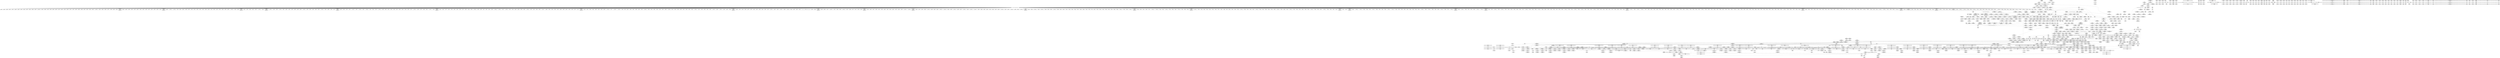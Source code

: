 digraph {
	CE0x496f920 [shape=record,shape=Mrecord,label="{CE0x496f920|get_current:_tmp3|*SummSource*}"]
	CE0x4a4fd10 [shape=record,shape=Mrecord,label="{CE0x4a4fd10|VOIDTB_TE:_CE_212,213_}"]
	CE0x4a3e6c0 [shape=record,shape=Mrecord,label="{CE0x4a3e6c0|GLOBAL:_lockdep_rcu_suspicious|*Constant*}"]
	CE0x4a910a0 [shape=record,shape=Mrecord,label="{CE0x4a910a0|72:_i32,_:_CRE_271,272_}"]
	CE0x4a13900 [shape=record,shape=Mrecord,label="{CE0x4a13900|aa_path_perm:_flags|Function::aa_path_perm&Arg::flags::}"]
	CE0x493d7d0 [shape=record,shape=Mrecord,label="{CE0x493d7d0|common_perm_create:_if.then8|*SummSink*}"]
	CE0x4a17db0 [shape=record,shape=Mrecord,label="{CE0x4a17db0|mediated_filesystem:_tobool|security/apparmor/include/apparmor.h,117|*SummSink*}"]
	CE0x4a96a10 [shape=record,shape=Mrecord,label="{CE0x4a96a10|72:_i32,_:_CRE_536,540_}"]
	CE0x49abdc0 [shape=record,shape=Mrecord,label="{CE0x49abdc0|common_perm_dir_dentry:_op|Function::common_perm_dir_dentry&Arg::op::}"]
	CE0x46bf9e0 [shape=record,shape=Mrecord,label="{CE0x46bf9e0|apparmor_path_mkdir:_dentry|Function::apparmor_path_mkdir&Arg::dentry::}"]
	CE0x49a9a90 [shape=record,shape=Mrecord,label="{CE0x49a9a90|i64*_getelementptr_inbounds_(_17_x_i64_,_17_x_i64_*___llvm_gcov_ctr60,_i64_0,_i64_14)|*Constant*}"]
	"CONST[source:0(mediator),value:2(dynamic)][purpose:{object}]"
	CE0x49f3d80 [shape=record,shape=Mrecord,label="{CE0x49f3d80|VOIDTB_TE:_CE_317,318_}"]
	CE0x4981d30 [shape=record,shape=Mrecord,label="{CE0x4981d30|104:_%struct.inode*,_:_CRE_24,40_|*MultipleSource*|*LoadInst*|security/apparmor/lsm.c,253|security/apparmor/lsm.c,253}"]
	CE0x4aa2e70 [shape=record,shape=Mrecord,label="{CE0x4aa2e70|72:_i32,_:_CRE_980,981_}"]
	CE0x4a51e50 [shape=record,shape=Mrecord,label="{CE0x4a51e50|aa_cred_profile:_tobool1|security/apparmor/include/context.h,100|*SummSink*}"]
	CE0x4a93e50 [shape=record,shape=Mrecord,label="{CE0x4a93e50|72:_i32,_:_CRE_328,336_}"]
	CE0x493eea0 [shape=record,shape=Mrecord,label="{CE0x493eea0|mediated_filesystem:_bb|*SummSource*}"]
	CE0x49d8ba0 [shape=record,shape=Mrecord,label="{CE0x49d8ba0|aa_cred_profile:_tmp22|security/apparmor/include/context.h,100}"]
	CE0x4a95090 [shape=record,shape=Mrecord,label="{CE0x4a95090|72:_i32,_:_CRE_472,473_}"]
	CE0x499d7a0 [shape=record,shape=Mrecord,label="{CE0x499d7a0|mediated_filesystem:_tmp}"]
	CE0x4a17530 [shape=record,shape=Mrecord,label="{CE0x4a17530|mediated_filesystem:_and|security/apparmor/include/apparmor.h,117}"]
	CE0x493e8e0 [shape=record,shape=Mrecord,label="{CE0x493e8e0|common_perm_create:_tmp14|security/apparmor/lsm.c,251|*SummSink*}"]
	CE0x4a998a0 [shape=record,shape=Mrecord,label="{CE0x4a998a0|72:_i32,_:_CRE_593,594_}"]
	CE0x4a0d0f0 [shape=record,shape=Mrecord,label="{CE0x4a0d0f0|GLOBAL:___llvm_gcov_ctr58|Global_var:__llvm_gcov_ctr58}"]
	CE0x4a9e300 [shape=record,shape=Mrecord,label="{CE0x4a9e300|72:_i32,_:_CRE_874,875_}"]
	CE0x4a36840 [shape=record,shape=Mrecord,label="{CE0x4a36840|__aa_current_profile:_tmp13|security/apparmor/include/context.h,138}"]
	CE0x4a60490 [shape=record,shape=Mrecord,label="{CE0x4a60490|aa_cred_profile:_tmp19|security/apparmor/include/context.h,100|*SummSink*}"]
	CE0x49b42e0 [shape=record,shape=Mrecord,label="{CE0x49b42e0|mediated_filesystem:_tmp4|*LoadInst*|security/apparmor/include/apparmor.h,117|*SummSource*}"]
	CE0x49612b0 [shape=record,shape=Mrecord,label="{CE0x49612b0|i32_8|*Constant*|*SummSource*}"]
	CE0x4a148e0 [shape=record,shape=Mrecord,label="{CE0x4a148e0|_ret_i32_%call17,_!dbg_!15526|security/apparmor/file.c,307|*SummSource*}"]
	CE0x4a952b0 [shape=record,shape=Mrecord,label="{CE0x4a952b0|72:_i32,_:_CRE_474,475_}"]
	CE0x49ae450 [shape=record,shape=Mrecord,label="{CE0x49ae450|i64*_getelementptr_inbounds_(_5_x_i64_,_5_x_i64_*___llvm_gcov_ctr57,_i64_0,_i64_4)|*Constant*|*SummSource*}"]
	CE0x4aa1f90 [shape=record,shape=Mrecord,label="{CE0x4aa1f90|72:_i32,_:_CRE_931,932_}"]
	CE0x492cec0 [shape=record,shape=Mrecord,label="{CE0x492cec0|apparmor_path_mkdir:_entry|*SummSink*}"]
	CE0x4a0b460 [shape=record,shape=Mrecord,label="{CE0x4a0b460|common_perm:_tmp2|security/apparmor/lsm.c,169|*SummSink*}"]
	CE0x4a33620 [shape=record,shape=Mrecord,label="{CE0x4a33620|__aa_current_profile:_tmp10|security/apparmor/include/context.h,138|*SummSource*}"]
	CE0x4983e40 [shape=record,shape=Mrecord,label="{CE0x4983e40|common_perm_create:_tmp36|security/apparmor/lsm.c,256}"]
	CE0x4a91d60 [shape=record,shape=Mrecord,label="{CE0x4a91d60|72:_i32,_:_CRE_283,284_}"]
	CE0x4a9c020 [shape=record,shape=Mrecord,label="{CE0x4a9c020|72:_i32,_:_CRE_672,680_}"]
	CE0x4a49460 [shape=record,shape=Mrecord,label="{CE0x4a49460|VOIDTB_TE:_CE_155,156_}"]
	CE0x4a9abc0 [shape=record,shape=Mrecord,label="{CE0x4a9abc0|72:_i32,_:_CRE_611,612_}"]
	CE0x4a3be40 [shape=record,shape=Mrecord,label="{CE0x4a3be40|i64*_getelementptr_inbounds_(_11_x_i64_,_11_x_i64_*___llvm_gcov_ctr58,_i64_0,_i64_6)|*Constant*|*SummSink*}"]
	CE0x4a3c5f0 [shape=record,shape=Mrecord,label="{CE0x4a3c5f0|aa_cred_profile:_tobool|security/apparmor/include/context.h,100|*SummSource*}"]
	CE0x4a52410 [shape=record,shape=Mrecord,label="{CE0x4a52410|aa_cred_profile:_tmp4|*LoadInst*|security/apparmor/include/context.h,99|*SummSink*}"]
	CE0x496c9e0 [shape=record,shape=Mrecord,label="{CE0x496c9e0|104:_%struct.inode*,_:_CRE_165,166_}"]
	CE0x49b3130 [shape=record,shape=Mrecord,label="{CE0x49b3130|__aa_current_profile:_tmp11|security/apparmor/include/context.h,138}"]
	CE0x492d870 [shape=record,shape=Mrecord,label="{CE0x492d870|i64_1|*Constant*|*SummSink*}"]
	CE0x4a9e410 [shape=record,shape=Mrecord,label="{CE0x4a9e410|72:_i32,_:_CRE_875,876_}"]
	CE0x4a58f60 [shape=record,shape=Mrecord,label="{CE0x4a58f60|VOIDTB_TE:_CE_0,4_}"]
	CE0x4a62ab0 [shape=record,shape=Mrecord,label="{CE0x4a62ab0|aa_cred_profile:_do.body6|*SummSink*}"]
	CE0x4a45610 [shape=record,shape=Mrecord,label="{CE0x4a45610|get_current:_entry}"]
	CE0x49b2520 [shape=record,shape=Mrecord,label="{CE0x49b2520|GLOBAL:___llvm_gcov_ctr46|Global_var:__llvm_gcov_ctr46|*SummSink*}"]
	CE0x496f880 [shape=record,shape=Mrecord,label="{CE0x496f880|get_current:_tmp3}"]
	CE0x4a2d3f0 [shape=record,shape=Mrecord,label="{CE0x4a2d3f0|aa_cred_profile:_tmp7|security/apparmor/include/context.h,100|*SummSink*}"]
	CE0x4aa1b50 [shape=record,shape=Mrecord,label="{CE0x4aa1b50|72:_i32,_:_CRE_927,928_}"]
	CE0x4941220 [shape=record,shape=Mrecord,label="{CE0x4941220|common_perm_create:_entry}"]
	CE0x494e520 [shape=record,shape=Mrecord,label="{CE0x494e520|common_perm_create:_tmp34|security/apparmor/lsm.c,254|*SummSink*}"]
	CE0x4a5a8d0 [shape=record,shape=Mrecord,label="{CE0x4a5a8d0|VOIDTB_TE:_CE_201,202_}"]
	CE0x4a67d30 [shape=record,shape=Mrecord,label="{CE0x4a67d30|VOIDTB_TE:_CE_182,183_}"]
	CE0x4a43b20 [shape=record,shape=Mrecord,label="{CE0x4a43b20|i64*_getelementptr_inbounds_(_16_x_i64_,_16_x_i64_*___llvm_gcov_ctr46,_i64_0,_i64_1)|*Constant*|*SummSource*}"]
	CE0x49ac970 [shape=record,shape=Mrecord,label="{CE0x49ac970|common_perm_dir_dentry:_dentry|Function::common_perm_dir_dentry&Arg::dentry::|*SummSource*}"]
	CE0x49d8f00 [shape=record,shape=Mrecord,label="{CE0x49d8f00|80:_i64,_:_CRE_80,88_|*MultipleSource*|*LoadInst*|security/apparmor/include/apparmor.h,117|security/apparmor/include/apparmor.h,117}"]
	CE0x4a96d40 [shape=record,shape=Mrecord,label="{CE0x4a96d40|72:_i32,_:_CRE_552,553_}"]
	CE0x4aa33c0 [shape=record,shape=Mrecord,label="{CE0x4aa33c0|72:_i32,_:_CRE_988,992_}"]
	CE0x4a4bf10 [shape=record,shape=Mrecord,label="{CE0x4a4bf10|%struct.aa_task_cxt*_null|*Constant*}"]
	CE0x4a8b870 [shape=record,shape=Mrecord,label="{CE0x4a8b870|72:_i32,_:_CRE_161,162_}"]
	CE0x496b390 [shape=record,shape=Mrecord,label="{CE0x496b390|104:_%struct.inode*,_:_CRE_146,147_}"]
	CE0x4a18f00 [shape=record,shape=Mrecord,label="{CE0x4a18f00|aa_cred_profile:_lnot|security/apparmor/include/context.h,100|*SummSink*}"]
	CE0x4a3f950 [shape=record,shape=Mrecord,label="{CE0x4a3f950|__aa_current_profile:_tmp17|security/apparmor/include/context.h,138|*SummSource*}"]
	CE0x4a46f80 [shape=record,shape=Mrecord,label="{CE0x4a46f80|GLOBAL:_aa_cred_profile|*Constant*|*SummSource*}"]
	CE0x4a2f600 [shape=record,shape=Mrecord,label="{CE0x4a2f600|__aa_current_profile:_if.end}"]
	CE0x49d8c10 [shape=record,shape=Mrecord,label="{CE0x49d8c10|aa_cred_profile:_tmp22|security/apparmor/include/context.h,100|*SummSource*}"]
	CE0x4a37c30 [shape=record,shape=Mrecord,label="{CE0x4a37c30|aa_cred_profile:_tmp11|security/apparmor/include/context.h,100|*SummSource*}"]
	CE0x49362a0 [shape=record,shape=Mrecord,label="{CE0x49362a0|common_perm_create:_cond|security/apparmor/lsm.c, 251|*SummSource*}"]
	CE0x4a98ad0 [shape=record,shape=Mrecord,label="{CE0x4a98ad0|72:_i32,_:_CRE_580,581_}"]
	CE0x4952100 [shape=record,shape=Mrecord,label="{CE0x4952100|common_perm_create:_tmp5|security/apparmor/lsm.c,251}"]
	CE0x4a14a80 [shape=record,shape=Mrecord,label="{CE0x4a14a80|_ret_i32_%call17,_!dbg_!15526|security/apparmor/file.c,307|*SummSink*}"]
	CE0x4a34830 [shape=record,shape=Mrecord,label="{CE0x4a34830|%struct.task_struct*_(%struct.task_struct**)*_asm_movq_%gs:$_1:P_,$0_,_r,im,_dirflag_,_fpsr_,_flags_}"]
	CE0x4a95f40 [shape=record,shape=Mrecord,label="{CE0x4a95f40|72:_i32,_:_CRE_486,487_}"]
	CE0x49d6390 [shape=record,shape=Mrecord,label="{CE0x49d6390|i32_100|*Constant*|*SummSink*}"]
	CE0x4a8b650 [shape=record,shape=Mrecord,label="{CE0x4a8b650|72:_i32,_:_CRE_159,160_}"]
	CE0x4a9c790 [shape=record,shape=Mrecord,label="{CE0x4a9c790|72:_i32,_:_CRE_728,736_}"]
	CE0x49a8570 [shape=record,shape=Mrecord,label="{CE0x49a8570|104:_%struct.inode*,_:_CRE_309,310_}"]
	CE0x49a8b30 [shape=record,shape=Mrecord,label="{CE0x49a8b30|104:_%struct.inode*,_:_CRE_314,315_}"]
	CE0x4a18110 [shape=record,shape=Mrecord,label="{CE0x4a18110|mediated_filesystem:_lnot|security/apparmor/include/apparmor.h,117}"]
	CE0x4955200 [shape=record,shape=Mrecord,label="{CE0x4955200|common_perm:_tmp4|security/apparmor/lsm.c,169}"]
	CE0x49fa1b0 [shape=record,shape=Mrecord,label="{CE0x49fa1b0|VOIDTB_TE:_CE_221,222_}"]
	CE0x49358d0 [shape=record,shape=Mrecord,label="{CE0x49358d0|i32_1|*Constant*|*SummSource*}"]
	CE0x49a5250 [shape=record,shape=Mrecord,label="{CE0x49a5250|common_perm:_tmp1}"]
	CE0x494f830 [shape=record,shape=Mrecord,label="{CE0x494f830|i64*_getelementptr_inbounds_(_17_x_i64_,_17_x_i64_*___llvm_gcov_ctr60,_i64_0,_i64_8)|*Constant*|*SummSource*}"]
	CE0x499d810 [shape=record,shape=Mrecord,label="{CE0x499d810|COLLAPSED:_GCMRE___llvm_gcov_ctr55_internal_global_2_x_i64_zeroinitializer:_elem_0:default:}"]
	CE0x4a9d670 [shape=record,shape=Mrecord,label="{CE0x4a9d670|72:_i32,_:_CRE_848,856_}"]
	CE0x4a2e930 [shape=record,shape=Mrecord,label="{CE0x4a2e930|VOIDTB_TE:_CE_168,169_}"]
	CE0x4a42420 [shape=record,shape=Mrecord,label="{CE0x4a42420|i64_1|*Constant*}"]
	CE0x4a65cd0 [shape=record,shape=Mrecord,label="{CE0x4a65cd0|aa_cred_profile:_tmp14|security/apparmor/include/context.h,100}"]
	CE0x4a3d730 [shape=record,shape=Mrecord,label="{CE0x4a3d730|i64*_getelementptr_inbounds_(_11_x_i64_,_11_x_i64_*___llvm_gcov_ctr58,_i64_0,_i64_8)|*Constant*}"]
	CE0x496e070 [shape=record,shape=Mrecord,label="{CE0x496e070|104:_%struct.inode*,_:_CRE_184,185_}"]
	CE0x497f350 [shape=record,shape=Mrecord,label="{CE0x497f350|common_perm_create:_tmp25|security/apparmor/lsm.c,253|*SummSource*}"]
	CE0x4a3c550 [shape=record,shape=Mrecord,label="{CE0x4a3c550|aa_cred_profile:_tobool|security/apparmor/include/context.h,100}"]
	CE0x4959d20 [shape=record,shape=Mrecord,label="{CE0x4959d20|i64_5|*Constant*}"]
	CE0x4a090a0 [shape=record,shape=Mrecord,label="{CE0x4a090a0|common_perm:_mask|Function::common_perm&Arg::mask::|*SummSink*}"]
	CE0x4a47980 [shape=record,shape=Mrecord,label="{CE0x4a47980|_ret_%struct.aa_profile*_%tmp34,_!dbg_!15510|security/apparmor/include/context.h,101|*SummSource*}"]
	CE0x49a73a0 [shape=record,shape=Mrecord,label="{CE0x49a73a0|104:_%struct.inode*,_:_CRE_256,264_|*MultipleSource*|*LoadInst*|security/apparmor/lsm.c,253|security/apparmor/lsm.c,253}"]
	CE0x495d320 [shape=record,shape=Mrecord,label="{CE0x495d320|GLOBAL:_lockdep_rcu_suspicious|*Constant*}"]
	CE0x49854c0 [shape=record,shape=Mrecord,label="{CE0x49854c0|i64*_getelementptr_inbounds_(_17_x_i64_,_17_x_i64_*___llvm_gcov_ctr60,_i64_0,_i64_9)|*Constant*|*SummSource*}"]
	CE0x4a8d960 [shape=record,shape=Mrecord,label="{CE0x4a8d960|72:_i32,_:_CRE_192,193_}"]
	CE0x4a488a0 [shape=record,shape=Mrecord,label="{CE0x4a488a0|VOIDTB_TE:_CE_147,148_}"]
	CE0x4a3a190 [shape=record,shape=Mrecord,label="{CE0x4a3a190|aa_cred_profile:_lnot2|security/apparmor/include/context.h,100|*SummSource*}"]
	CE0x494fcb0 [shape=record,shape=Mrecord,label="{CE0x494fcb0|common_perm_create:_tmp15|security/apparmor/lsm.c,251}"]
	CE0x4a32850 [shape=record,shape=Mrecord,label="{CE0x4a32850|COLLAPSED:_GCMRE___llvm_gcov_ctr58_internal_global_11_x_i64_zeroinitializer:_elem_0:default:}"]
	CE0x49f4ae0 [shape=record,shape=Mrecord,label="{CE0x49f4ae0|72:_i32,_:_CRE_56,64_}"]
	CE0x4a42cc0 [shape=record,shape=Mrecord,label="{CE0x4a42cc0|VOIDTB_TE:_CE_93,94_}"]
	CE0x4a96160 [shape=record,shape=Mrecord,label="{CE0x4a96160|72:_i32,_:_CRE_488,496_}"]
	CE0x4a69c00 [shape=record,shape=Mrecord,label="{CE0x4a69c00|aa_cred_profile:_bb}"]
	CE0x4a39060 [shape=record,shape=Mrecord,label="{CE0x4a39060|__aa_current_profile:_do.end|*SummSink*}"]
	CE0x4a08530 [shape=record,shape=Mrecord,label="{CE0x4a08530|common_perm:_op|Function::common_perm&Arg::op::}"]
	CE0x496ec50 [shape=record,shape=Mrecord,label="{CE0x496ec50|104:_%struct.inode*,_:_CRE_194,195_}"]
	CE0x4a8aee0 [shape=record,shape=Mrecord,label="{CE0x4a8aee0|72:_i32,_:_CRE_152,153_}"]
	CE0x4a8eb70 [shape=record,shape=Mrecord,label="{CE0x4a8eb70|72:_i32,_:_CRE_212,216_}"]
	CE0x4a979d0 [shape=record,shape=Mrecord,label="{CE0x4a979d0|72:_i32,_:_CRE_564,565_}"]
	CE0x493e110 [shape=record,shape=Mrecord,label="{CE0x493e110|common_perm_create:_tmp13|security/apparmor/lsm.c,251|*SummSource*}"]
	CE0x4985c70 [shape=record,shape=Mrecord,label="{CE0x4985c70|common_perm_create:_tmp17|security/apparmor/lsm.c,251}"]
	CE0x4a629d0 [shape=record,shape=Mrecord,label="{CE0x4a629d0|aa_cred_profile:_do.body6|*SummSource*}"]
	CE0x4a3de20 [shape=record,shape=Mrecord,label="{CE0x4a3de20|i8*_getelementptr_inbounds_(_36_x_i8_,_36_x_i8_*_.str12,_i32_0,_i32_0)|*Constant*}"]
	CE0x49a7740 [shape=record,shape=Mrecord,label="{CE0x49a7740|104:_%struct.inode*,_:_CRE_272,280_|*MultipleSource*|*LoadInst*|security/apparmor/lsm.c,253|security/apparmor/lsm.c,253}"]
	CE0x4a327e0 [shape=record,shape=Mrecord,label="{CE0x4a327e0|__aa_current_profile:_tmp}"]
	CE0x499dfb0 [shape=record,shape=Mrecord,label="{CE0x499dfb0|common_perm:_mode|security/apparmor/lsm.c,169|*SummSink*}"]
	CE0x496b500 [shape=record,shape=Mrecord,label="{CE0x496b500|104:_%struct.inode*,_:_CRE_147,148_}"]
	CE0x4a944e0 [shape=record,shape=Mrecord,label="{CE0x4a944e0|72:_i32,_:_CRE_384,388_}"]
	CE0x4a38020 [shape=record,shape=Mrecord,label="{CE0x4a38020|__aa_current_profile:_land.lhs.true2}"]
	CE0x49f9e80 [shape=record,shape=Mrecord,label="{CE0x49f9e80|VOIDTB_TE:_CE_218,219_}"]
	CE0x49f5890 [shape=record,shape=Mrecord,label="{CE0x49f5890|72:_i32,_:_CRE_138,139_}"]
	CE0x4a9d010 [shape=record,shape=Mrecord,label="{CE0x4a9d010|72:_i32,_:_CRE_800,804_}"]
	CE0x4a3e080 [shape=record,shape=Mrecord,label="{CE0x4a3e080|i8*_getelementptr_inbounds_(_36_x_i8_,_36_x_i8_*_.str12,_i32_0,_i32_0)|*Constant*|*SummSource*}"]
	CE0x492d600 [shape=record,shape=Mrecord,label="{CE0x492d600|i64_1|*Constant*}"]
	CE0x4a16260 [shape=record,shape=Mrecord,label="{CE0x4a16260|common_perm:_tmp8|security/apparmor/lsm.c,170|*SummSource*}"]
	CE0x4958740 [shape=record,shape=Mrecord,label="{CE0x4958740|common_perm_create:_return|*SummSink*}"]
	CE0x494f2f0 [shape=record,shape=Mrecord,label="{CE0x494f2f0|common_perm_create:_tmp35|security/apparmor/lsm.c,256}"]
	CE0x493a0e0 [shape=record,shape=Mrecord,label="{CE0x493a0e0|common_perm_create:_mask|Function::common_perm_create&Arg::mask::|*SummSink*}"]
	CE0x495ae10 [shape=record,shape=Mrecord,label="{CE0x495ae10|common_perm_create:_if.end|*SummSource*}"]
	CE0x4959270 [shape=record,shape=Mrecord,label="{CE0x4959270|i64_4|*Constant*}"]
	CE0x4a5b350 [shape=record,shape=Mrecord,label="{CE0x4a5b350|aa_cred_profile:_tmp33|security/apparmor/include/context.h,101|*SummSink*}"]
	CE0x4969210 [shape=record,shape=Mrecord,label="{CE0x4969210|i32_10|*Constant*|*SummSource*}"]
	CE0x496e9f0 [shape=record,shape=Mrecord,label="{CE0x496e9f0|104:_%struct.inode*,_:_CRE_192,193_}"]
	CE0x49b5e60 [shape=record,shape=Mrecord,label="{CE0x49b5e60|_ret_i32_%call,_!dbg_!15477|security/apparmor/lsm.c,191|*SummSource*}"]
	CE0x4a2d8a0 [shape=record,shape=Mrecord,label="{CE0x4a2d8a0|__aa_current_profile:_tmp8|security/apparmor/include/context.h,138|*SummSink*}"]
	CE0x496f240 [shape=record,shape=Mrecord,label="{CE0x496f240|104:_%struct.inode*,_:_CRE_199,200_}"]
	CE0x4a56140 [shape=record,shape=Mrecord,label="{CE0x4a56140|aa_cred_profile:_tmp30|security/apparmor/include/context.h,100|*SummSink*}"]
	CE0x494bac0 [shape=record,shape=Mrecord,label="{CE0x494bac0|common_perm_create:_tmp10|security/apparmor/lsm.c,251|*SummSink*}"]
	CE0x4a97e10 [shape=record,shape=Mrecord,label="{CE0x4a97e10|72:_i32,_:_CRE_568,569_}"]
	CE0x4a0a290 [shape=record,shape=Mrecord,label="{CE0x4a0a290|i32_11|*Constant*}"]
	CE0x4aa2c80 [shape=record,shape=Mrecord,label="{CE0x4aa2c80|72:_i32,_:_CRE_978,979_}"]
	CE0x4a16800 [shape=record,shape=Mrecord,label="{CE0x4a16800|common_perm:_call1|security/apparmor/lsm.c,170|*SummSink*}"]
	CE0x49acff0 [shape=record,shape=Mrecord,label="{CE0x49acff0|common_perm_dir_dentry:_mask|Function::common_perm_dir_dentry&Arg::mask::|*SummSource*}"]
	CE0x49a4f40 [shape=record,shape=Mrecord,label="{CE0x49a4f40|get_current:_tmp4|./arch/x86/include/asm/current.h,14}"]
	CE0x49a62b0 [shape=record,shape=Mrecord,label="{CE0x49a62b0|104:_%struct.inode*,_:_CRE_215,216_}"]
	CE0x49f9db0 [shape=record,shape=Mrecord,label="{CE0x49f9db0|VOIDTB_TE:_CE_217,218_}"]
	CE0x4962b30 [shape=record,shape=Mrecord,label="{CE0x4962b30|get_current:_tmp4|./arch/x86/include/asm/current.h,14}"]
	CE0x4953160 [shape=record,shape=Mrecord,label="{CE0x4953160|common_perm_create:_do.end|*SummSink*}"]
	CE0x4a9c9b0 [shape=record,shape=Mrecord,label="{CE0x4a9c9b0|72:_i32,_:_CRE_744,752_}"]
	CE0x4a46810 [shape=record,shape=Mrecord,label="{CE0x4a46810|__aa_current_profile:_call4|security/apparmor/include/context.h,138|*SummSource*}"]
	CE0x4a8c860 [shape=record,shape=Mrecord,label="{CE0x4a8c860|72:_i32,_:_CRE_176,177_}"]
	CE0x4a51de0 [shape=record,shape=Mrecord,label="{CE0x4a51de0|aa_cred_profile:_tobool1|security/apparmor/include/context.h,100|*SummSource*}"]
	CE0x4a0c360 [shape=record,shape=Mrecord,label="{CE0x4a0c360|__aa_current_profile:_tobool|security/apparmor/include/context.h,138|*SummSource*}"]
	CE0x4984360 [shape=record,shape=Mrecord,label="{CE0x4984360|common_perm_create:_call10|security/apparmor/lsm.c,256|*SummSource*}"]
	CE0x49605f0 [shape=record,shape=Mrecord,label="{CE0x49605f0|mediated_filesystem:_tmp1}"]
	CE0x4931d20 [shape=record,shape=Mrecord,label="{CE0x4931d20|apparmor_path_mkdir:_entry}"]
	CE0x49d5f60 [shape=record,shape=Mrecord,label="{CE0x49d5f60|i32_100|*Constant*}"]
	CE0x4a560d0 [shape=record,shape=Mrecord,label="{CE0x4a560d0|aa_cred_profile:_tmp30|security/apparmor/include/context.h,100|*SummSource*}"]
	CE0x49b2060 [shape=record,shape=Mrecord,label="{CE0x49b2060|__aa_current_profile:_land.lhs.true|*SummSource*}"]
	CE0x4a98250 [shape=record,shape=Mrecord,label="{CE0x4a98250|72:_i32,_:_CRE_572,573_}"]
	CE0x4984bd0 [shape=record,shape=Mrecord,label="{CE0x4984bd0|GLOBAL:_common_perm_dir_dentry|*Constant*|*SummSink*}"]
	CE0x493ecd0 [shape=record,shape=Mrecord,label="{CE0x493ecd0|i1_true|*Constant*|*SummSink*}"]
	CE0x4a5b040 [shape=record,shape=Mrecord,label="{CE0x4a5b040|aa_cred_profile:_tmp32|security/apparmor/include/context.h,101|*SummSink*}"]
	CE0x4a911b0 [shape=record,shape=Mrecord,label="{CE0x4a911b0|72:_i32,_:_CRE_272,273_}"]
	CE0x4a65540 [shape=record,shape=Mrecord,label="{CE0x4a65540|i64*_getelementptr_inbounds_(_16_x_i64_,_16_x_i64_*___llvm_gcov_ctr46,_i64_0,_i64_7)|*Constant*|*SummSink*}"]
	CE0x4a19e00 [shape=record,shape=Mrecord,label="{CE0x4a19e00|common_perm_dir_dentry:_tmp3|*SummSource*}"]
	CE0x4a0b3b0 [shape=record,shape=Mrecord,label="{CE0x4a0b3b0|common_perm:_tmp2|security/apparmor/lsm.c,169|*SummSource*}"]
	CE0x4a4d4c0 [shape=record,shape=Mrecord,label="{CE0x4a4d4c0|VOIDTB_TE:_CE_152,153_}"]
	CE0x4a57660 [shape=record,shape=Mrecord,label="{CE0x4a57660|aa_cred_profile:_tmp27|security/apparmor/include/context.h,100|*SummSink*}"]
	CE0x4a912c0 [shape=record,shape=Mrecord,label="{CE0x4a912c0|72:_i32,_:_CRE_273,274_}"]
	CE0x49a69d0 [shape=record,shape=Mrecord,label="{CE0x49a69d0|104:_%struct.inode*,_:_CRE_221,222_}"]
	CE0x4a69550 [shape=record,shape=Mrecord,label="{CE0x4a69550|aa_cred_profile:_lnot.ext|security/apparmor/include/context.h,100|*SummSource*}"]
	CE0x4a9d890 [shape=record,shape=Mrecord,label="{CE0x4a9d890|72:_i32,_:_CRE_864,865_}"]
	CE0x49f4fa0 [shape=record,shape=Mrecord,label="{CE0x49f4fa0|72:_i32,_:_CRE_88,96_}"]
	CE0x4984610 [shape=record,shape=Mrecord,label="{CE0x4984610|common_perm_dir_dentry:_mask|Function::common_perm_dir_dentry&Arg::mask::}"]
	CE0x4a9f2f0 [shape=record,shape=Mrecord,label="{CE0x4a9f2f0|72:_i32,_:_CRE_889,890_}"]
	CE0x4a9baa0 [shape=record,shape=Mrecord,label="{CE0x4a9baa0|72:_i32,_:_CRE_632,640_}"]
	CE0x4a1c780 [shape=record,shape=Mrecord,label="{CE0x4a1c780|common_perm_dir_dentry:_dentry2|security/apparmor/lsm.c,189|*SummSink*}"]
	CE0x4a48f60 [shape=record,shape=Mrecord,label="{CE0x4a48f60|VOIDTB_TE:_CE_95,96_}"]
	CE0x4a16ff0 [shape=record,shape=Mrecord,label="{CE0x4a16ff0|aa_path_perm:_entry|*SummSource*}"]
	CE0x494b2d0 [shape=record,shape=Mrecord,label="{CE0x494b2d0|_ret_i32_%call,_!dbg_!15472|security/apparmor/lsm.c,267|*SummSource*}"]
	CE0x496c780 [shape=record,shape=Mrecord,label="{CE0x496c780|104:_%struct.inode*,_:_CRE_163,164_}"]
	CE0x4a9fd90 [shape=record,shape=Mrecord,label="{CE0x4a9fd90|72:_i32,_:_CRE_899,900_}"]
	CE0x492e080 [shape=record,shape=Mrecord,label="{CE0x492e080|i64*_getelementptr_inbounds_(_2_x_i64_,_2_x_i64_*___llvm_gcov_ctr59,_i64_0,_i64_0)|*Constant*}"]
	CE0x49b7790 [shape=record,shape=Mrecord,label="{CE0x49b7790|get_current:_bb|*SummSink*}"]
	CE0x4a41bd0 [shape=record,shape=Mrecord,label="{CE0x4a41bd0|i64*_getelementptr_inbounds_(_11_x_i64_,_11_x_i64_*___llvm_gcov_ctr58,_i64_0,_i64_10)|*Constant*|*SummSource*}"]
	CE0x4a0e510 [shape=record,shape=Mrecord,label="{CE0x4a0e510|__aa_current_profile:_tmp8|security/apparmor/include/context.h,138}"]
	CE0x4a49cc0 [shape=record,shape=Mrecord,label="{CE0x4a49cc0|aa_cred_profile:_do.end8}"]
	CE0x4965b60 [shape=record,shape=Mrecord,label="{CE0x4965b60|common_perm_create:_mnt|security/apparmor/lsm.c,253|*SummSink*}"]
	CE0x4942b90 [shape=record,shape=Mrecord,label="{CE0x4942b90|i64_2|*Constant*|*SummSource*}"]
	CE0x496bba0 [shape=record,shape=Mrecord,label="{CE0x496bba0|104:_%struct.inode*,_:_CRE_153,154_}"]
	CE0x4a999b0 [shape=record,shape=Mrecord,label="{CE0x4a999b0|72:_i32,_:_CRE_594,595_}"]
	CE0x49f4ce0 [shape=record,shape=Mrecord,label="{CE0x49f4ce0|72:_i32,_:_CRE_72,76_}"]
	CE0x4a56640 [shape=record,shape=Mrecord,label="{CE0x4a56640|aa_cred_profile:_tmp31|security/apparmor/include/context.h,100}"]
	CE0x49d7c20 [shape=record,shape=Mrecord,label="{CE0x49d7c20|aa_cred_profile:_tmp24|security/apparmor/include/context.h,100|*SummSink*}"]
	CE0x4a0f910 [shape=record,shape=Mrecord,label="{CE0x4a0f910|__aa_current_profile:_call|security/apparmor/include/context.h,138|*SummSink*}"]
	CE0x4a94e70 [shape=record,shape=Mrecord,label="{CE0x4a94e70|72:_i32,_:_CRE_456,464_}"]
	CE0x4a611b0 [shape=record,shape=Mrecord,label="{CE0x4a611b0|i64*_getelementptr_inbounds_(_16_x_i64_,_16_x_i64_*___llvm_gcov_ctr46,_i64_0,_i64_7)|*Constant*|*SummSource*}"]
	CE0x4a31920 [shape=record,shape=Mrecord,label="{CE0x4a31920|__aa_current_profile:_tmp1}"]
	CE0x4a48520 [shape=record,shape=Mrecord,label="{CE0x4a48520|aa_cred_profile:_tmp15|security/apparmor/include/context.h,100}"]
	CE0x4a696c0 [shape=record,shape=Mrecord,label="{CE0x4a696c0|VOIDTB_TE:_CE_163,164_}"]
	CE0x49aac70 [shape=record,shape=Mrecord,label="{CE0x49aac70|i64*_getelementptr_inbounds_(_17_x_i64_,_17_x_i64_*___llvm_gcov_ctr60,_i64_0,_i64_14)|*Constant*|*SummSink*}"]
	CE0x495a720 [shape=record,shape=Mrecord,label="{CE0x495a720|i64_12|*Constant*}"]
	CE0x4a075e0 [shape=record,shape=Mrecord,label="{CE0x4a075e0|mediated_filesystem:_tmp5|security/apparmor/include/apparmor.h,117}"]
	CE0x4a33090 [shape=record,shape=Mrecord,label="{CE0x4a33090|__aa_current_profile:_tmp9|security/apparmor/include/context.h,138|*SummSource*}"]
	CE0x4a8b980 [shape=record,shape=Mrecord,label="{CE0x4a8b980|72:_i32,_:_CRE_162,163_}"]
	CE0x4a988b0 [shape=record,shape=Mrecord,label="{CE0x4a988b0|72:_i32,_:_CRE_578,579_}"]
	CE0x499fbc0 [shape=record,shape=Mrecord,label="{CE0x499fbc0|_call_void_mcount()_#2|*SummSink*}"]
	CE0x49aa080 [shape=record,shape=Mrecord,label="{CE0x49aa080|common_perm_create:_tmp30|security/apparmor/lsm.c,253}"]
	CE0x4a10820 [shape=record,shape=Mrecord,label="{CE0x4a10820|aa_cred_profile:_tmp9|security/apparmor/include/context.h,100|*SummSource*}"]
	CE0x4a5e140 [shape=record,shape=Mrecord,label="{CE0x4a5e140|_call_void_mcount()_#2|*SummSource*}"]
	CE0x494cd50 [shape=record,shape=Mrecord,label="{CE0x494cd50|i64*_getelementptr_inbounds_(_17_x_i64_,_17_x_i64_*___llvm_gcov_ctr60,_i64_0,_i64_6)|*Constant*|*SummSource*}"]
	CE0x4968230 [shape=record,shape=Mrecord,label="{CE0x4968230|i32_78|*Constant*}"]
	CE0x499d480 [shape=record,shape=Mrecord,label="{CE0x499d480|_call_void_mcount()_#2}"]
	CE0x4a1c0e0 [shape=record,shape=Mrecord,label="{CE0x4a1c0e0|common_perm_dir_dentry:_tmp4|*LoadInst*|security/apparmor/lsm.c,189|*SummSink*}"]
	CE0x4a4cf80 [shape=record,shape=Mrecord,label="{CE0x4a4cf80|i64*_getelementptr_inbounds_(_16_x_i64_,_16_x_i64_*___llvm_gcov_ctr46,_i64_0,_i64_8)|*Constant*|*SummSource*}"]
	CE0x4a933b0 [shape=record,shape=Mrecord,label="{CE0x4a933b0|72:_i32,_:_CRE_304,305_}"]
	CE0x49810a0 [shape=record,shape=Mrecord,label="{CE0x49810a0|i32_5|*Constant*|*SummSink*}"]
	"CONST[source:0(mediator),value:0(static)][purpose:{operation}]"
	CE0x49acb20 [shape=record,shape=Mrecord,label="{CE0x49acb20|common_perm_dir_dentry:_dentry|Function::common_perm_dir_dentry&Arg::dentry::|*SummSink*}"]
	CE0x499fa10 [shape=record,shape=Mrecord,label="{CE0x499fa10|_call_void_mcount()_#2}"]
	CE0x4a0bde0 [shape=record,shape=Mrecord,label="{CE0x4a0bde0|GLOBAL:___aa_current_profile|*Constant*}"]
	CE0x4959040 [shape=record,shape=Mrecord,label="{CE0x4959040|__aa_current_profile:_tmp7|security/apparmor/include/context.h,138|*SummSink*}"]
	CE0x4a8cdb0 [shape=record,shape=Mrecord,label="{CE0x4a8cdb0|72:_i32,_:_CRE_181,182_}"]
	CE0x4964a50 [shape=record,shape=Mrecord,label="{CE0x4964a50|common_perm_create:_tmp20|security/apparmor/lsm.c,251|*SummSink*}"]
	CE0x4a5d3c0 [shape=record,shape=Mrecord,label="{CE0x4a5d3c0|VOIDTB_TE:_CE_161,162_}"]
	CE0x4a4d6e0 [shape=record,shape=Mrecord,label="{CE0x4a4d6e0|VOIDTB_TE:_CE_154,155_}"]
	CE0x4a90820 [shape=record,shape=Mrecord,label="{CE0x4a90820|72:_i32,_:_CRE_263,264_}"]
	CE0x49643c0 [shape=record,shape=Mrecord,label="{CE0x49643c0|common_perm_create:_fsuid|security/apparmor/lsm.c,251|*SummSource*}"]
	CE0x4a3e9f0 [shape=record,shape=Mrecord,label="{CE0x4a3e9f0|i32_138|*Constant*|*SummSink*}"]
	CE0x4a62350 [shape=record,shape=Mrecord,label="{CE0x4a62350|aa_cred_profile:_if.end|*SummSource*}"]
	CE0x494a3f0 [shape=record,shape=Mrecord,label="{CE0x494a3f0|common_perm_create:_uid|security/apparmor/lsm.c,251|*SummSource*}"]
	CE0x4941610 [shape=record,shape=Mrecord,label="{CE0x4941610|%struct.vfsmount*_null|*Constant*|*SummSource*}"]
	CE0x4a8dfc0 [shape=record,shape=Mrecord,label="{CE0x4a8dfc0|72:_i32,_:_CRE_198,199_}"]
	CE0x4958570 [shape=record,shape=Mrecord,label="{CE0x4958570|i64*_getelementptr_inbounds_(_17_x_i64_,_17_x_i64_*___llvm_gcov_ctr60,_i64_0,_i64_0)|*Constant*|*SummSink*}"]
	CE0x4980ca0 [shape=record,shape=Mrecord,label="{CE0x4980ca0|i32_5|*Constant*}"]
	CE0x493efd0 [shape=record,shape=Mrecord,label="{CE0x493efd0|mediated_filesystem:_bb|*SummSink*}"]
	CE0x4a3cdc0 [shape=record,shape=Mrecord,label="{CE0x4a3cdc0|i1_true|*Constant*}"]
	CE0x4a34620 [shape=record,shape=Mrecord,label="{CE0x4a34620|i64_0|*Constant*}"]
	CE0x49b3e60 [shape=record,shape=Mrecord,label="{CE0x49b3e60|i32_10|*Constant*}"]
	CE0x4a62790 [shape=record,shape=Mrecord,label="{CE0x4a62790|aa_cred_profile:_do.body5|*SummSource*}"]
	CE0x494a8b0 [shape=record,shape=Mrecord,label="{CE0x494a8b0|common_perm_create:_tmp23|security/apparmor/lsm.c,253|*SummSource*}"]
	CE0x4a9c240 [shape=record,shape=Mrecord,label="{CE0x4a9c240|72:_i32,_:_CRE_684,688_}"]
	CE0x4a8c530 [shape=record,shape=Mrecord,label="{CE0x4a8c530|72:_i32,_:_CRE_173,174_}"]
	CE0x4a97bf0 [shape=record,shape=Mrecord,label="{CE0x4a97bf0|72:_i32,_:_CRE_566,567_}"]
	CE0x49361c0 [shape=record,shape=Mrecord,label="{CE0x49361c0|i64*_getelementptr_inbounds_(_17_x_i64_,_17_x_i64_*___llvm_gcov_ctr60,_i64_0,_i64_1)|*Constant*}"]
	CE0x4a19f60 [shape=record,shape=Mrecord,label="{CE0x4a19f60|common_perm_dir_dentry:_tmp3|*SummSink*}"]
	CE0x4a9c350 [shape=record,shape=Mrecord,label="{CE0x4a9c350|72:_i32,_:_CRE_688,692_}"]
	CE0x4a56060 [shape=record,shape=Mrecord,label="{CE0x4a56060|aa_cred_profile:_tmp30|security/apparmor/include/context.h,100}"]
	CE0x4a8add0 [shape=record,shape=Mrecord,label="{CE0x4a8add0|72:_i32,_:_CRE_151,152_}"]
	CE0x492c440 [shape=record,shape=Mrecord,label="{CE0x492c440|_ret_%struct.task_struct*_%tmp4,_!dbg_!15471|./arch/x86/include/asm/current.h,14}"]
	CE0x496b5b0 [shape=record,shape=Mrecord,label="{CE0x496b5b0|104:_%struct.inode*,_:_CRE_148,149_}"]
	CE0x49f5970 [shape=record,shape=Mrecord,label="{CE0x49f5970|72:_i32,_:_CRE_139,140_}"]
	CE0x4983a70 [shape=record,shape=Mrecord,label="{CE0x4983a70|GLOBAL:_get_current|*Constant*|*SummSink*}"]
	CE0x4a9a340 [shape=record,shape=Mrecord,label="{CE0x4a9a340|72:_i32,_:_CRE_603,604_}"]
	CE0x4a2e4f0 [shape=record,shape=Mrecord,label="{CE0x4a2e4f0|aa_cred_profile:_lnot3|security/apparmor/include/context.h,100|*SummSource*}"]
	CE0x4a30af0 [shape=record,shape=Mrecord,label="{CE0x4a30af0|__aa_current_profile:_tmp2|*SummSink*}"]
	CE0x499f880 [shape=record,shape=Mrecord,label="{CE0x499f880|common_perm:_tmp1|*SummSink*}"]
	CE0x4a44de0 [shape=record,shape=Mrecord,label="{CE0x4a44de0|__aa_current_profile:_call3|security/apparmor/include/context.h,138}"]
	CE0x4a086e0 [shape=record,shape=Mrecord,label="{CE0x4a086e0|common_perm:_op|Function::common_perm&Arg::op::|*SummSink*}"]
	CE0x4a4e630 [shape=record,shape=Mrecord,label="{CE0x4a4e630|i32_22|*Constant*|*SummSink*}"]
	CE0x4a08aa0 [shape=record,shape=Mrecord,label="{CE0x4a08aa0|common_perm:_path|Function::common_perm&Arg::path::|*SummSource*}"]
	CE0x4a3c860 [shape=record,shape=Mrecord,label="{CE0x4a3c860|__aa_current_profile:_tmp14|security/apparmor/include/context.h,138|*SummSource*}"]
	CE0x4952890 [shape=record,shape=Mrecord,label="{CE0x4952890|common_perm_create:_lor.lhs.false|*SummSource*}"]
	CE0x4a42490 [shape=record,shape=Mrecord,label="{CE0x4a42490|get_current:_tmp1}"]
	CE0x4a4e020 [shape=record,shape=Mrecord,label="{CE0x4a4e020|aa_cred_profile:_if.then|*SummSink*}"]
	"CONST[source:2(external),value:2(dynamic)][purpose:{object}]"
	CE0x49715b0 [shape=record,shape=Mrecord,label="{CE0x49715b0|common_perm_create:_if.end9|*SummSink*}"]
	CE0x4a09890 [shape=record,shape=Mrecord,label="{CE0x4a09890|_ret_i32_%error.0,_!dbg_!15483|security/apparmor/lsm.c,172|*SummSource*}"]
	CE0x4a8c750 [shape=record,shape=Mrecord,label="{CE0x4a8c750|72:_i32,_:_CRE_175,176_}"]
	CE0x4937ab0 [shape=record,shape=Mrecord,label="{CE0x4937ab0|apparmor_path_mkdir:_tmp2|*SummSource*}"]
	CE0x4a0ee40 [shape=record,shape=Mrecord,label="{CE0x4a0ee40|common_perm:_bb|*SummSource*}"]
	CE0x49f4de0 [shape=record,shape=Mrecord,label="{CE0x49f4de0|72:_i32,_:_CRE_76,80_}"]
	CE0x4a61df0 [shape=record,shape=Mrecord,label="{CE0x4a61df0|VOIDTB_TE:_CE_48,52_}"]
	CE0x4a52e80 [shape=record,shape=Mrecord,label="{CE0x4a52e80|%struct.aa_profile*_null|*Constant*}"]
	CE0x4a39ee0 [shape=record,shape=Mrecord,label="{CE0x4a39ee0|__aa_current_profile:_tobool1|security/apparmor/include/context.h,138|*SummSource*}"]
	CE0x49351d0 [shape=record,shape=Mrecord,label="{CE0x49351d0|common_perm_create:_cond|security/apparmor/lsm.c, 251|*SummSink*}"]
	CE0x4a0e2c0 [shape=record,shape=Mrecord,label="{CE0x4a0e2c0|__aa_current_profile:_tmp5|security/apparmor/include/context.h,138|*SummSink*}"]
	CE0x49608a0 [shape=record,shape=Mrecord,label="{CE0x49608a0|mediated_filesystem:_tmp1|*SummSink*}"]
	CE0x4a53360 [shape=record,shape=Mrecord,label="{CE0x4a53360|aa_cred_profile:_tmp21|security/apparmor/include/context.h,100|*SummSink*}"]
	CE0x4a4efd0 [shape=record,shape=Mrecord,label="{CE0x4a4efd0|VOIDTB_TE:_CE_194,195_}"]
	CE0x49af7d0 [shape=record,shape=Mrecord,label="{CE0x49af7d0|common_perm_create:_call7|security/apparmor/lsm.c,253|*SummSink*}"]
	CE0x49f5780 [shape=record,shape=Mrecord,label="{CE0x49f5780|72:_i32,_:_CRE_137,138_}"]
	CE0x4a56de0 [shape=record,shape=Mrecord,label="{CE0x4a56de0|aa_cred_profile:_tmp26|security/apparmor/include/context.h,100|*SummSource*}"]
	CE0x4935d00 [shape=record,shape=Mrecord,label="{CE0x4935d00|_call_void_mcount()_#2|*SummSink*}"]
	CE0x49ac020 [shape=record,shape=Mrecord,label="{CE0x49ac020|common_perm_dir_dentry:_op|Function::common_perm_dir_dentry&Arg::op::|*SummSink*}"]
	CE0x4a49d90 [shape=record,shape=Mrecord,label="{CE0x4a49d90|aa_cred_profile:_do.end8|*SummSource*}"]
	CE0x49f3e90 [shape=record,shape=Mrecord,label="{CE0x49f3e90|VOIDTB_TE:_CE_318,319_}"]
	CE0x494b010 [shape=record,shape=Mrecord,label="{CE0x494b010|i64_3|*Constant*|*SummSink*}"]
	CE0x49376a0 [shape=record,shape=Mrecord,label="{CE0x49376a0|common_perm_create:_tmp9|security/apparmor/lsm.c,251|*SummSource*}"]
	CE0x4941cd0 [shape=record,shape=Mrecord,label="{CE0x4941cd0|common_perm_create:_dentry6|security/apparmor/lsm.c,253}"]
	CE0x4984a60 [shape=record,shape=Mrecord,label="{CE0x4984a60|GLOBAL:_common_perm_dir_dentry|*Constant*|*SummSource*}"]
	CE0x4a8d850 [shape=record,shape=Mrecord,label="{CE0x4a8d850|72:_i32,_:_CRE_191,192_}"]
	CE0x4a53f50 [shape=record,shape=Mrecord,label="{CE0x4a53f50|aa_cred_profile:_if.end}"]
	CE0x4aa00c0 [shape=record,shape=Mrecord,label="{CE0x4aa00c0|72:_i32,_:_CRE_902,903_}"]
	CE0x4a441c0 [shape=record,shape=Mrecord,label="{CE0x4a441c0|__aa_current_profile:_tmp19|security/apparmor/include/context.h,138}"]
	CE0x4a4faf0 [shape=record,shape=Mrecord,label="{CE0x4a4faf0|VOIDTB_TE:_CE_210,211_}"]
	CE0x4a61030 [shape=record,shape=Mrecord,label="{CE0x4a61030|i64*_getelementptr_inbounds_(_16_x_i64_,_16_x_i64_*___llvm_gcov_ctr46,_i64_0,_i64_7)|*Constant*}"]
	CE0x49408a0 [shape=record,shape=Mrecord,label="{CE0x49408a0|common_perm_create:_tobool|security/apparmor/lsm.c,251|*SummSource*}"]
	CE0x493a5e0 [shape=record,shape=Mrecord,label="{CE0x493a5e0|i16_16384|*Constant*|*SummSink*}"]
	CE0x4a4a850 [shape=record,shape=Mrecord,label="{CE0x4a4a850|VOIDTB_TE:_CE_72,80_}"]
	CE0x4965e10 [shape=record,shape=Mrecord,label="{CE0x4965e10|common_perm_create:_mnt|security/apparmor/lsm.c,253|*SummSource*}"]
	CE0x4a8a880 [shape=record,shape=Mrecord,label="{CE0x4a8a880|72:_i32,_:_CRE_146,147_}"]
	CE0x4a2f730 [shape=record,shape=Mrecord,label="{CE0x4a2f730|__aa_current_profile:_if.end|*SummSource*}"]
	CE0x4a15030 [shape=record,shape=Mrecord,label="{CE0x4a15030|__aa_current_profile:_tmp6|security/apparmor/include/context.h,138}"]
	CE0x49aee10 [shape=record,shape=Mrecord,label="{CE0x49aee10|mediated_filesystem:_entry|*SummSink*}"]
	CE0x4a9a670 [shape=record,shape=Mrecord,label="{CE0x4a9a670|72:_i32,_:_CRE_606,607_}"]
	CE0x4983fe0 [shape=record,shape=Mrecord,label="{CE0x4983fe0|common_perm_create:_tmp36|security/apparmor/lsm.c,256|*SummSource*}"]
	CE0x4a5cdc0 [shape=record,shape=Mrecord,label="{CE0x4a5cdc0|i64_6|*Constant*}"]
	CE0x4a318b0 [shape=record,shape=Mrecord,label="{CE0x4a318b0|i64_1|*Constant*}"]
	CE0x4a934c0 [shape=record,shape=Mrecord,label="{CE0x4a934c0|72:_i32,_:_CRE_305,306_}"]
	CE0x4a12ba0 [shape=record,shape=Mrecord,label="{CE0x4a12ba0|aa_path_perm:_op|Function::aa_path_perm&Arg::op::|*SummSource*}"]
	CE0x49f50e0 [shape=record,shape=Mrecord,label="{CE0x49f50e0|72:_i32,_:_CRE_96,104_}"]
	CE0x4a5e8d0 [shape=record,shape=Mrecord,label="{CE0x4a5e8d0|aa_cred_profile:_conv|security/apparmor/include/context.h,100|*SummSource*}"]
	CE0x49357d0 [shape=record,shape=Mrecord,label="{CE0x49357d0|i32_1|*Constant*}"]
	CE0x4986330 [shape=record,shape=Mrecord,label="{CE0x4986330|common_perm_create:_tmp18|security/apparmor/lsm.c,251|*SummSink*}"]
	CE0x49d75b0 [shape=record,shape=Mrecord,label="{CE0x49d75b0|i64*_getelementptr_inbounds_(_16_x_i64_,_16_x_i64_*___llvm_gcov_ctr46,_i64_0,_i64_10)|*Constant*|*SummSource*}"]
	CE0x4a9e740 [shape=record,shape=Mrecord,label="{CE0x4a9e740|72:_i32,_:_CRE_878,879_}"]
	CE0x493c940 [shape=record,shape=Mrecord,label="{CE0x493c940|apparmor_path_mkdir:_call|security/apparmor/lsm.c,267}"]
	CE0x4a9a120 [shape=record,shape=Mrecord,label="{CE0x4a9a120|72:_i32,_:_CRE_601,602_}"]
	CE0x4a5bd50 [shape=record,shape=Mrecord,label="{CE0x4a5bd50|aa_cred_profile:_do.body}"]
	CE0x4a0b7a0 [shape=record,shape=Mrecord,label="{CE0x4a0b7a0|_call_void_mcount()_#2}"]
	CE0x4a4c600 [shape=record,shape=Mrecord,label="{CE0x4a4c600|aa_cred_profile:_tmp12|security/apparmor/include/context.h,100}"]
	CE0x4a91a30 [shape=record,shape=Mrecord,label="{CE0x4a91a30|72:_i32,_:_CRE_280,281_}"]
	CE0x49686d0 [shape=record,shape=Mrecord,label="{CE0x49686d0|common_perm_create:_cred|security/apparmor/lsm.c,251|*SummSource*}"]
	CE0x49aafe0 [shape=record,shape=Mrecord,label="{CE0x49aafe0|common_perm_create:_tmp33|security/apparmor/lsm.c,254}"]
	CE0x49a8ec0 [shape=record,shape=Mrecord,label="{CE0x49a8ec0|104:_%struct.inode*,_:_CRE_317,318_}"]
	CE0x4a904f0 [shape=record,shape=Mrecord,label="{CE0x4a904f0|72:_i32,_:_CRE_260,261_}"]
	CE0x4a8e400 [shape=record,shape=Mrecord,label="{CE0x4a8e400|72:_i32,_:_CRE_202,203_}"]
	CE0x4a45100 [shape=record,shape=Mrecord,label="{CE0x4a45100|__aa_current_profile:_call3|security/apparmor/include/context.h,138|*SummSink*}"]
	CE0x4a1ec20 [shape=record,shape=Mrecord,label="{CE0x4a1ec20|i64_-2147483648|*Constant*|*SummSource*}"]
	CE0x499e360 [shape=record,shape=Mrecord,label="{CE0x499e360|get_current:_tmp1|*SummSource*}"]
	CE0x4a98cf0 [shape=record,shape=Mrecord,label="{CE0x4a98cf0|72:_i32,_:_CRE_582,583_}"]
	CE0x493e0a0 [shape=record,shape=Mrecord,label="{CE0x493e0a0|common_perm_create:_tmp13|security/apparmor/lsm.c,251}"]
	CE0x4a4e4b0 [shape=record,shape=Mrecord,label="{CE0x4a4e4b0|VOIDTB_TE:_CE_180,181_}"]
	CE0x4a99680 [shape=record,shape=Mrecord,label="{CE0x4a99680|72:_i32,_:_CRE_591,592_}"]
	CE0x495b6d0 [shape=record,shape=Mrecord,label="{CE0x495b6d0|common_perm_create:_bb|*SummSource*}"]
	CE0x4a4a9f0 [shape=record,shape=Mrecord,label="{CE0x4a4a9f0|VOIDTB_TE:_CE_88,89_}"]
	CE0x4a8e620 [shape=record,shape=Mrecord,label="{CE0x4a8e620|72:_i32,_:_CRE_204,205_}"]
	CE0x4a581c0 [shape=record,shape=Mrecord,label="{CE0x4a581c0|aa_cred_profile:_tmp28|security/apparmor/include/context.h,100|*SummSink*}"]
	CE0x4a63290 [shape=record,shape=Mrecord,label="{CE0x4a63290|aa_cred_profile:_tmp3}"]
	CE0x4969bf0 [shape=record,shape=Mrecord,label="{CE0x4969bf0|104:_%struct.inode*,_:_CRE_64,72_|*MultipleSource*|*LoadInst*|security/apparmor/lsm.c,253|security/apparmor/lsm.c,253}"]
	CE0x49ae900 [shape=record,shape=Mrecord,label="{CE0x49ae900|common_perm:_tmp9|security/apparmor/lsm.c,172|*SummSink*}"]
	CE0x4a941b0 [shape=record,shape=Mrecord,label="{CE0x4a941b0|72:_i32,_:_CRE_352,360_}"]
	CE0x4968310 [shape=record,shape=Mrecord,label="{CE0x4968310|i32_78|*Constant*|*SummSource*}"]
	CE0x49f2ed0 [shape=record,shape=Mrecord,label="{CE0x49f2ed0|VOIDTB_TE:_CE_296,304_}"]
	CE0x49a4e90 [shape=record,shape=Mrecord,label="{CE0x49a4e90|i64*_getelementptr_inbounds_(_2_x_i64_,_2_x_i64_*___llvm_gcov_ctr112,_i64_0,_i64_0)|*Constant*}"]
	CE0x49b7480 [shape=record,shape=Mrecord,label="{CE0x49b7480|common_perm_create:_tmp38|security/apparmor/lsm.c,257|*SummSource*}"]
	CE0x4a08350 [shape=record,shape=Mrecord,label="{CE0x4a08350|common_perm:_entry|*SummSink*}"]
	CE0x497fe90 [shape=record,shape=Mrecord,label="{CE0x497fe90|common_perm_create:_dentry6|security/apparmor/lsm.c,253|*SummSink*}"]
	CE0x4a99240 [shape=record,shape=Mrecord,label="{CE0x4a99240|72:_i32,_:_CRE_587,588_}"]
	CE0x4a9f0d0 [shape=record,shape=Mrecord,label="{CE0x4a9f0d0|72:_i32,_:_CRE_887,888_}"]
	CE0x4a91c50 [shape=record,shape=Mrecord,label="{CE0x4a91c50|72:_i32,_:_CRE_282,283_}"]
	CE0x4980030 [shape=record,shape=Mrecord,label="{CE0x4980030|common_perm_create:_tmp28|security/apparmor/lsm.c,253|*SummSink*}"]
	CE0x49f3500 [shape=record,shape=Mrecord,label="{CE0x49f3500|VOIDTB_TE:_CE_309,310_}"]
	CE0x4a96270 [shape=record,shape=Mrecord,label="{CE0x4a96270|72:_i32,_:_CRE_496,500_}"]
	CE0x49a9bb0 [shape=record,shape=Mrecord,label="{CE0x49a9bb0|common_perm_create:_tmp29|security/apparmor/lsm.c,253}"]
	CE0x4a431b0 [shape=record,shape=Mrecord,label="{CE0x4a431b0|0:_%struct.aa_profile*,_:_CMRE_0,8_|*MultipleSource*|security/apparmor/include/context.h,99|*LoadInst*|security/apparmor/include/context.h,99|security/apparmor/include/context.h,100}"]
	CE0x4a2e220 [shape=record,shape=Mrecord,label="{CE0x4a2e220|__aa_current_profile:_do.body|*SummSource*}"]
	CE0x499f330 [shape=record,shape=Mrecord,label="{CE0x499f330|i64_3|*Constant*}"]
	CE0x4a0a370 [shape=record,shape=Mrecord,label="{CE0x4a0a370|i32_11|*Constant*|*SummSource*}"]
	CE0x4a0e3a0 [shape=record,shape=Mrecord,label="{CE0x4a0e3a0|__aa_current_profile:_tmp5|security/apparmor/include/context.h,138|*SummSource*}"]
	CE0x49a9cc0 [shape=record,shape=Mrecord,label="{CE0x49a9cc0|common_perm_create:_tmp29|security/apparmor/lsm.c,253|*SummSource*}"]
	CE0x4aa02e0 [shape=record,shape=Mrecord,label="{CE0x4aa02e0|72:_i32,_:_CRE_904,905_}"]
	CE0x49aeb80 [shape=record,shape=Mrecord,label="{CE0x49aeb80|common_perm:_tmp10|security/apparmor/lsm.c,172|*SummSink*}"]
	CE0x4a5d7e0 [shape=record,shape=Mrecord,label="{CE0x4a5d7e0|aa_cred_profile:_tmp16|security/apparmor/include/context.h,100|*SummSink*}"]
	CE0x4a967f0 [shape=record,shape=Mrecord,label="{CE0x4a967f0|72:_i32,_:_CRE_520,528_}"]
	CE0x4a14ca0 [shape=record,shape=Mrecord,label="{CE0x4a14ca0|common_perm:_tmp7|security/apparmor/lsm.c,170}"]
	CE0x49d6de0 [shape=record,shape=Mrecord,label="{CE0x49d6de0|aa_cred_profile:_tmp23|security/apparmor/include/context.h,100}"]
	CE0x49f5b90 [shape=record,shape=Mrecord,label="{CE0x49f5b90|72:_i32,_:_CRE_141,142_}"]
	CE0x4980690 [shape=record,shape=Mrecord,label="{CE0x4980690|common_perm_create:_tmp27|*LoadInst*|security/apparmor/lsm.c,253|*SummSource*}"]
	CE0x4a0f600 [shape=record,shape=Mrecord,label="{CE0x4a0f600|_ret_%struct.aa_profile*_%call4,_!dbg_!15494|security/apparmor/include/context.h,138|*SummSink*}"]
	CE0x46bf970 [shape=record,shape=Mrecord,label="{CE0x46bf970|i32_4|*Constant*|*SummSource*}"]
	CE0x4986080 [shape=record,shape=Mrecord,label="{CE0x4986080|common_perm_create:_tmp18|security/apparmor/lsm.c,251}"]
	CE0x4a0b100 [shape=record,shape=Mrecord,label="{CE0x4a0b100|COLLAPSED:_CRE:_elem_0::|security/apparmor/lsm.c,169}"]
	CE0x4a3d8f0 [shape=record,shape=Mrecord,label="{CE0x4a3d8f0|i64*_getelementptr_inbounds_(_11_x_i64_,_11_x_i64_*___llvm_gcov_ctr58,_i64_0,_i64_8)|*Constant*|*SummSource*}"]
	CE0x49ae0b0 [shape=record,shape=Mrecord,label="{CE0x49ae0b0|common_perm:_error.0|*SummSink*}"]
	CE0x4954890 [shape=record,shape=Mrecord,label="{CE0x4954890|common_perm:_tmp3|security/apparmor/lsm.c,169}"]
	CE0x49af150 [shape=record,shape=Mrecord,label="{CE0x49af150|mediated_filesystem:_inode|Function::mediated_filesystem&Arg::inode::|*SummSource*}"]
	CE0x4a491b0 [shape=record,shape=Mrecord,label="{CE0x4a491b0|VOIDTB_TE:_CE_112,144_}"]
	CE0x4982f50 [shape=record,shape=Mrecord,label="{CE0x4982f50|i8*_getelementptr_inbounds_(_45_x_i8_,_45_x_i8_*_.str14,_i32_0,_i32_0)|*Constant*}"]
	CE0x4a63e50 [shape=record,shape=Mrecord,label="{CE0x4a63e50|GLOBAL:_llvm.expect.i64|*Constant*|*SummSource*}"]
	CE0x4a61d80 [shape=record,shape=Mrecord,label="{CE0x4a61d80|VOIDTB_TE:_CE_24,40_}"]
	CE0x4a0fc30 [shape=record,shape=Mrecord,label="{CE0x4a0fc30|i32_0|*Constant*}"]
	CE0x4a697d0 [shape=record,shape=Mrecord,label="{CE0x4a697d0|VOIDTB_TE:_CE_164,165_}"]
	CE0x4962a40 [shape=record,shape=Mrecord,label="{CE0x4962a40|get_current:_tmp2|*SummSink*}"]
	CE0x4a8c420 [shape=record,shape=Mrecord,label="{CE0x4a8c420|72:_i32,_:_CRE_172,173_}"]
	CE0x4a47b60 [shape=record,shape=Mrecord,label="{CE0x4a47b60|_ret_%struct.aa_profile*_%tmp34,_!dbg_!15510|security/apparmor/include/context.h,101}"]
	CE0x494a5d0 [shape=record,shape=Mrecord,label="{CE0x494a5d0|44:_i32,_48:_i16,_128:_i8*,_:_SCMRE_0,4_|*MultipleSource*|security/apparmor/lsm.c, 251|security/apparmor/lsm.c,251}"]
	CE0x49b6700 [shape=record,shape=Mrecord,label="{CE0x49b6700|i64*_getelementptr_inbounds_(_17_x_i64_,_17_x_i64_*___llvm_gcov_ctr60,_i64_0,_i64_16)|*Constant*|*SummSource*}"]
	CE0x49698d0 [shape=record,shape=Mrecord,label="{CE0x49698d0|104:_%struct.inode*,_:_CRE_48,52_|*MultipleSource*|*LoadInst*|security/apparmor/lsm.c,253|security/apparmor/lsm.c,253}"]
	CE0x4953a70 [shape=record,shape=Mrecord,label="{CE0x4953a70|i32_0|*Constant*|*SummSource*}"]
	CE0x4a19220 [shape=record,shape=Mrecord,label="{CE0x4a19220|aa_cred_profile:_tmp13|*SummSource*}"]
	CE0x4a4f9e0 [shape=record,shape=Mrecord,label="{CE0x4a4f9e0|VOIDTB_TE:_CE_209,210_}"]
	CE0x494fd20 [shape=record,shape=Mrecord,label="{CE0x494fd20|common_perm_create:_tmp15|security/apparmor/lsm.c,251|*SummSource*}"]
	CE0x4a130b0 [shape=record,shape=Mrecord,label="{CE0x4a130b0|aa_path_perm:_profile|Function::aa_path_perm&Arg::profile::|*SummSource*}"]
	CE0x4a08900 [shape=record,shape=Mrecord,label="{CE0x4a08900|common_perm:_path|Function::common_perm&Arg::path::}"]
	CE0x494a7a0 [shape=record,shape=Mrecord,label="{CE0x494a7a0|common_perm_create:_tmp23|security/apparmor/lsm.c,253}"]
	CE0x496a610 [shape=record,shape=Mrecord,label="{CE0x496a610|104:_%struct.inode*,_:_CRE_91,92_}"]
	CE0x496eb20 [shape=record,shape=Mrecord,label="{CE0x496eb20|104:_%struct.inode*,_:_CRE_193,194_}"]
	CE0x49f4480 [shape=record,shape=Mrecord,label="{CE0x49f4480|72:_i32,_:_CRE_8,12_}"]
	CE0x4a9a010 [shape=record,shape=Mrecord,label="{CE0x4a9a010|72:_i32,_:_CRE_600,601_}"]
	CE0x49fa4e0 [shape=record,shape=Mrecord,label="{CE0x49fa4e0|VOIDTB_TE:_CE_224,232_}"]
	CE0x49629d0 [shape=record,shape=Mrecord,label="{CE0x49629d0|get_current:_tmp2|*SummSource*}"]
	CE0x49b7fe0 [shape=record,shape=Mrecord,label="{CE0x49b7fe0|get_current:_tmp1}"]
	CE0x4a9d9a0 [shape=record,shape=Mrecord,label="{CE0x4a9d9a0|72:_i32,_:_CRE_865,866_}"]
	CE0x4a96050 [shape=record,shape=Mrecord,label="{CE0x4a96050|72:_i32,_:_CRE_487,488_}"]
	CE0x4a36b30 [shape=record,shape=Mrecord,label="{CE0x4a36b30|i64*_getelementptr_inbounds_(_11_x_i64_,_11_x_i64_*___llvm_gcov_ctr58,_i64_0,_i64_8)|*Constant*|*SummSink*}"]
	CE0x4aa2840 [shape=record,shape=Mrecord,label="{CE0x4aa2840|72:_i32,_:_CRE_960,968_}"]
	CE0x4a19640 [shape=record,shape=Mrecord,label="{CE0x4a19640|i64*_getelementptr_inbounds_(_2_x_i64_,_2_x_i64_*___llvm_gcov_ctr56,_i64_0,_i64_1)|*Constant*}"]
	CE0x4a33190 [shape=record,shape=Mrecord,label="{CE0x4a33190|__aa_current_profile:_tmp9|security/apparmor/include/context.h,138|*SummSink*}"]
	CE0x4a40ca0 [shape=record,shape=Mrecord,label="{CE0x4a40ca0|_call_void_lockdep_rcu_suspicious(i8*_getelementptr_inbounds_(_36_x_i8_,_36_x_i8_*_.str12,_i32_0,_i32_0),_i32_138,_i8*_getelementptr_inbounds_(_45_x_i8_,_45_x_i8_*_.str14,_i32_0,_i32_0))_#7,_!dbg_!15483|security/apparmor/include/context.h,138}"]
	CE0x4a093e0 [shape=record,shape=Mrecord,label="{CE0x4a093e0|common_perm:_cond|Function::common_perm&Arg::cond::|*SummSource*}"]
	CE0x4967ba0 [shape=record,shape=Mrecord,label="{CE0x4967ba0|i64*_getelementptr_inbounds_(_5_x_i64_,_5_x_i64_*___llvm_gcov_ctr57,_i64_0,_i64_3)|*Constant*}"]
	CE0x4a43220 [shape=record,shape=Mrecord,label="{CE0x4a43220|0:_%struct.aa_profile*,_:_CMRE_8,16_|*MultipleSource*|security/apparmor/include/context.h,99|*LoadInst*|security/apparmor/include/context.h,99|security/apparmor/include/context.h,100}"]
	CE0x49682a0 [shape=record,shape=Mrecord,label="{CE0x49682a0|i32_78|*Constant*|*SummSink*}"]
	CE0x4a0eed0 [shape=record,shape=Mrecord,label="{CE0x4a0eed0|common_perm:_bb|*SummSink*}"]
	CE0x49b6ec0 [shape=record,shape=Mrecord,label="{CE0x49b6ec0|common_perm_create:_tmp37|security/apparmor/lsm.c,257|*SummSink*}"]
	CE0x4959ed0 [shape=record,shape=Mrecord,label="{CE0x4959ed0|i64_5|*Constant*|*SummSink*}"]
	CE0x4a94d60 [shape=record,shape=Mrecord,label="{CE0x4a94d60|72:_i32,_:_CRE_448,456_}"]
	CE0x4a99130 [shape=record,shape=Mrecord,label="{CE0x4a99130|72:_i32,_:_CRE_586,587_}"]
	CE0x495d450 [shape=record,shape=Mrecord,label="{CE0x495d450|GLOBAL:_lockdep_rcu_suspicious|*Constant*|*SummSource*}"]
	CE0x4a90f90 [shape=record,shape=Mrecord,label="{CE0x4a90f90|72:_i32,_:_CRE_270,271_}"]
	CE0x4a5afd0 [shape=record,shape=Mrecord,label="{CE0x4a5afd0|aa_cred_profile:_tmp32|security/apparmor/include/context.h,101|*SummSource*}"]
	CE0x49b28c0 [shape=record,shape=Mrecord,label="{CE0x49b28c0|i64_0|*Constant*}"]
	CE0x49626a0 [shape=record,shape=Mrecord,label="{CE0x49626a0|common_perm_dir_dentry:_tmp1}"]
	CE0x4a9e850 [shape=record,shape=Mrecord,label="{CE0x4a9e850|72:_i32,_:_CRE_879,880_}"]
	CE0x4a9f1e0 [shape=record,shape=Mrecord,label="{CE0x4a9f1e0|72:_i32,_:_CRE_888,889_}"]
	CE0x4a52480 [shape=record,shape=Mrecord,label="{CE0x4a52480|aa_cred_profile:_security|security/apparmor/include/context.h,99|*SummSink*}"]
	CE0x4a64d90 [shape=record,shape=Mrecord,label="{CE0x4a64d90|i32_22|*Constant*}"]
	CE0x4a67f50 [shape=record,shape=Mrecord,label="{CE0x4a67f50|VOIDTB_TE:_CE_184,185_}"]
	CE0x49b5cd0 [shape=record,shape=Mrecord,label="{CE0x49b5cd0|_ret_i32_%call,_!dbg_!15477|security/apparmor/lsm.c,191}"]
	CE0x49a9250 [shape=record,shape=Mrecord,label="{CE0x49a9250|GLOBAL:_mediated_filesystem|*Constant*}"]
	CE0x4a68b50 [shape=record,shape=Mrecord,label="{CE0x4a68b50|aa_cred_profile:_tmp21|security/apparmor/include/context.h,100}"]
	CE0x495ac20 [shape=record,shape=Mrecord,label="{CE0x495ac20|aa_cred_profile:_do.body6}"]
	CE0x4939420 [shape=record,shape=Mrecord,label="{CE0x4939420|common_perm_create:_dir|Function::common_perm_create&Arg::dir::}"]
	CE0x49f47e0 [shape=record,shape=Mrecord,label="{CE0x49f47e0|72:_i32,_:_CRE_32,40_}"]
	CE0x4964f10 [shape=record,shape=Mrecord,label="{CE0x4964f10|common_perm_create:_tmp21|security/apparmor/lsm.c,251|*SummSink*}"]
	CE0x497f730 [shape=record,shape=Mrecord,label="{CE0x497f730|common_perm_create:_tmp26|security/apparmor/lsm.c,253}"]
	CE0x4a31460 [shape=record,shape=Mrecord,label="{CE0x4a31460|i64*_getelementptr_inbounds_(_16_x_i64_,_16_x_i64_*___llvm_gcov_ctr46,_i64_0,_i64_0)|*Constant*|*SummSource*}"]
	CE0x4a9ec90 [shape=record,shape=Mrecord,label="{CE0x4a9ec90|72:_i32,_:_CRE_883,884_}"]
	CE0x4952970 [shape=record,shape=Mrecord,label="{CE0x4952970|common_perm_create:_lor.lhs.false|*SummSink*}"]
	CE0x49aba80 [shape=record,shape=Mrecord,label="{CE0x49aba80|common_perm_dir_dentry:_entry|*SummSource*}"]
	CE0x4985ce0 [shape=record,shape=Mrecord,label="{CE0x4985ce0|common_perm_create:_tmp17|security/apparmor/lsm.c,251|*SummSource*}"]
	CE0x4968470 [shape=record,shape=Mrecord,label="{CE0x4968470|COLLAPSED:_GCRE_current_task_external_global_%struct.task_struct*:_elem_0::|security/apparmor/lsm.c,251}"]
	CE0x4a8b100 [shape=record,shape=Mrecord,label="{CE0x4a8b100|72:_i32,_:_CRE_154,155_}"]
	CE0x4950260 [shape=record,shape=Mrecord,label="{CE0x4950260|i8_1|*Constant*|*SummSource*}"]
	CE0x4a9b440 [shape=record,shape=Mrecord,label="{CE0x4a9b440|72:_i32,_:_CRE_619,620_}"]
	CE0x4a49a00 [shape=record,shape=Mrecord,label="{CE0x4a49a00|aa_cred_profile:_tmp4|*LoadInst*|security/apparmor/include/context.h,99}"]
	CE0x4aa1e80 [shape=record,shape=Mrecord,label="{CE0x4aa1e80|72:_i32,_:_CRE_930,931_}"]
	CE0x4a98be0 [shape=record,shape=Mrecord,label="{CE0x4a98be0|72:_i32,_:_CRE_581,582_}"]
	CE0x494ac00 [shape=record,shape=Mrecord,label="{CE0x494ac00|common_perm_create:_tmp27|*LoadInst*|security/apparmor/lsm.c,253}"]
	CE0x49813f0 [shape=record,shape=Mrecord,label="{CE0x49813f0|common_perm_create:_d_inode|security/apparmor/lsm.c,253|*SummSink*}"]
	CE0x4a4eb90 [shape=record,shape=Mrecord,label="{CE0x4a4eb90|VOIDTB_TE:_CE_190,191_}"]
	CE0x49a87a0 [shape=record,shape=Mrecord,label="{CE0x49a87a0|104:_%struct.inode*,_:_CRE_311,312_}"]
	CE0x4a1b580 [shape=record,shape=Mrecord,label="{CE0x4a1b580|0:_%struct.vfsmount*,_8:_%struct.dentry*,_:_SCMRE_0,8_|*MultipleSource*|security/apparmor/lsm.c, 189|security/apparmor/lsm.c,189}"]
	CE0x4a977b0 [shape=record,shape=Mrecord,label="{CE0x4a977b0|72:_i32,_:_CRE_562,563_}"]
	CE0x4a9b330 [shape=record,shape=Mrecord,label="{CE0x4a9b330|72:_i32,_:_CRE_618,619_}"]
	CE0x4a1c440 [shape=record,shape=Mrecord,label="{CE0x4a1c440|common_perm_dir_dentry:_dentry2|security/apparmor/lsm.c,189}"]
	CE0x4967300 [shape=record,shape=Mrecord,label="{CE0x4967300|common_perm:_tmp5|security/apparmor/lsm.c,169|*SummSource*}"]
	CE0x49816f0 [shape=record,shape=Mrecord,label="{CE0x49816f0|104:_%struct.inode*,_:_CRE_0,4_|*MultipleSource*|*LoadInst*|security/apparmor/lsm.c,253|security/apparmor/lsm.c,253}"]
	CE0x4973dd0 [shape=record,shape=Mrecord,label="{CE0x4973dd0|common_perm_create:_tmp3|*SummSource*}"]
	CE0x4a4e1b0 [shape=record,shape=Mrecord,label="{CE0x4a4e1b0|aa_cred_profile:_do.body5}"]
	CE0x4a46ca0 [shape=record,shape=Mrecord,label="{CE0x4a46ca0|GLOBAL:_aa_cred_profile|*Constant*}"]
	CE0x4936430 [shape=record,shape=Mrecord,label="{CE0x4936430|i64*_getelementptr_inbounds_(_17_x_i64_,_17_x_i64_*___llvm_gcov_ctr60,_i64_0,_i64_1)|*Constant*|*SummSource*}"]
	CE0x4943170 [shape=record,shape=Mrecord,label="{CE0x4943170|common_perm_create:_tmp12|security/apparmor/lsm.c,251|*SummSink*}"]
	CE0x4aa0c70 [shape=record,shape=Mrecord,label="{CE0x4aa0c70|72:_i32,_:_CRE_913,914_}"]
	CE0x49f5ca0 [shape=record,shape=Mrecord,label="{CE0x49f5ca0|72:_i32,_:_CRE_142,143_}"]
	CE0x4a340f0 [shape=record,shape=Mrecord,label="{CE0x4a340f0|aa_cred_profile:_profile|security/apparmor/include/context.h,100|*SummSource*}"]
	CE0x4a19d60 [shape=record,shape=Mrecord,label="{CE0x4a19d60|common_perm_dir_dentry:_tmp3}"]
	CE0x4a8eed0 [shape=record,shape=Mrecord,label="{CE0x4a8eed0|72:_i32,_:_CRE_232,236_}"]
	CE0x4a90d70 [shape=record,shape=Mrecord,label="{CE0x4a90d70|72:_i32,_:_CRE_268,269_}"]
	CE0x494c530 [shape=record,shape=Mrecord,label="{CE0x494c530|common_perm_create:_tmp31|security/apparmor/lsm.c,253|*SummSink*}"]
	CE0x4a59310 [shape=record,shape=Mrecord,label="{CE0x4a59310|aa_cred_profile:_profile11|security/apparmor/include/context.h,101|*SummSink*}"]
	CE0x49527c0 [shape=record,shape=Mrecord,label="{CE0x49527c0|common_perm_create:_lor.lhs.false}"]
	CE0x4981310 [shape=record,shape=Mrecord,label="{CE0x4981310|common_perm_create:_d_inode|security/apparmor/lsm.c,253}"]
	CE0x4aa3610 [shape=record,shape=Mrecord,label="{CE0x4aa3610|72:_i32,_:_CRE_1000,1008_}"]
	CE0x4a502a0 [shape=record,shape=Mrecord,label="{CE0x4a502a0|aa_cred_profile:_tmp12|security/apparmor/include/context.h,100|*SummSource*}"]
	CE0x4986190 [shape=record,shape=Mrecord,label="{CE0x4986190|common_perm_create:_tmp18|security/apparmor/lsm.c,251|*SummSource*}"]
	CE0x496f700 [shape=record,shape=Mrecord,label="{CE0x496f700|104:_%struct.inode*,_:_CRE_203,204_}"]
	CE0x49b5aa0 [shape=record,shape=Mrecord,label="{CE0x49b5aa0|common_perm_dir_dentry:_cond|Function::common_perm_dir_dentry&Arg::cond::|*SummSink*}"]
	CE0x49d5ef0 [shape=record,shape=Mrecord,label="{CE0x49d5ef0|i64*_getelementptr_inbounds_(_16_x_i64_,_16_x_i64_*___llvm_gcov_ctr46,_i64_0,_i64_9)|*Constant*|*SummSink*}"]
	CE0x4a454b0 [shape=record,shape=Mrecord,label="{CE0x4a454b0|GLOBAL:_get_current|*Constant*}"]
	CE0x495bba0 [shape=record,shape=Mrecord,label="{CE0x495bba0|_call_void_lockdep_rcu_suspicious(i8*_getelementptr_inbounds_(_24_x_i8_,_24_x_i8_*_.str8,_i32_0,_i32_0),_i32_251,_i8*_getelementptr_inbounds_(_45_x_i8_,_45_x_i8_*_.str14,_i32_0,_i32_0))_#7,_!dbg_!15492|security/apparmor/lsm.c,251}"]
	CE0x4a50040 [shape=record,shape=Mrecord,label="{CE0x4a50040|VOIDTB_TE:_CE_215,216_}"]
	CE0x4a58870 [shape=record,shape=Mrecord,label="{CE0x4a58870|i64*_getelementptr_inbounds_(_16_x_i64_,_16_x_i64_*___llvm_gcov_ctr46,_i64_0,_i64_15)|*Constant*}"]
	CE0x49af6f0 [shape=record,shape=Mrecord,label="{CE0x49af6f0|common_perm_create:_call7|security/apparmor/lsm.c,253|*SummSource*}"]
	CE0x49a6d60 [shape=record,shape=Mrecord,label="{CE0x49a6d60|104:_%struct.inode*,_:_CRE_224,232_|*MultipleSource*|*LoadInst*|security/apparmor/lsm.c,253|security/apparmor/lsm.c,253}"]
	CE0x49339f0 [shape=record,shape=Mrecord,label="{CE0x49339f0|apparmor_path_mkdir:_entry|*SummSource*}"]
	CE0x496da80 [shape=record,shape=Mrecord,label="{CE0x496da80|104:_%struct.inode*,_:_CRE_179,180_}"]
	CE0x4a470e0 [shape=record,shape=Mrecord,label="{CE0x4a470e0|aa_cred_profile:_entry}"]
	CE0x4a58fd0 [shape=record,shape=Mrecord,label="{CE0x4a58fd0|aa_cred_profile:_profile11|security/apparmor/include/context.h,101}"]
	CE0x49f3830 [shape=record,shape=Mrecord,label="{CE0x49f3830|VOIDTB_TE:_CE_312,313_}"]
	CE0x49b3290 [shape=record,shape=Mrecord,label="{CE0x49b3290|__aa_current_profile:_tmp11|security/apparmor/include/context.h,138|*SummSource*}"]
	CE0x4a0d620 [shape=record,shape=Mrecord,label="{CE0x4a0d620|common_perm:_tmp|*SummSource*}"]
	CE0x4a9c8a0 [shape=record,shape=Mrecord,label="{CE0x4a9c8a0|72:_i32,_:_CRE_736,740_}"]
	CE0x49523f0 [shape=record,shape=Mrecord,label="{CE0x49523f0|%struct.task_struct*_(%struct.task_struct**)*_asm_movq_%gs:$_1:P_,$0_,_r,im,_dirflag_,_fpsr_,_flags_|*SummSource*}"]
	CE0x495af20 [shape=record,shape=Mrecord,label="{CE0x495af20|common_perm_create:_if.end|*SummSink*}"]
	CE0x496a6c0 [shape=record,shape=Mrecord,label="{CE0x496a6c0|104:_%struct.inode*,_:_CRE_92,93_}"]
	CE0x4a693d0 [shape=record,shape=Mrecord,label="{CE0x4a693d0|aa_cred_profile:_lnot.ext|security/apparmor/include/context.h,100}"]
	CE0x4a07fc0 [shape=record,shape=Mrecord,label="{CE0x4a07fc0|GLOBAL:_common_perm|*Constant*|*SummSink*}"]
	CE0x4a8ca80 [shape=record,shape=Mrecord,label="{CE0x4a8ca80|72:_i32,_:_CRE_178,179_}"]
	CE0x49f3610 [shape=record,shape=Mrecord,label="{CE0x49f3610|VOIDTB_TE:_CE_310,311_}"]
	CE0x4a97590 [shape=record,shape=Mrecord,label="{CE0x4a97590|72:_i32,_:_CRE_560,561_}"]
	CE0x4a466b0 [shape=record,shape=Mrecord,label="{CE0x4a466b0|__aa_current_profile:_call4|security/apparmor/include/context.h,138}"]
	CE0x4a8aaa0 [shape=record,shape=Mrecord,label="{CE0x4a8aaa0|72:_i32,_:_CRE_148,149_}"]
	CE0x4a48b50 [shape=record,shape=Mrecord,label="{CE0x4a48b50|aa_cred_profile:_expval|security/apparmor/include/context.h,100|*SummSource*}"]
	"CONST[source:2(external),value:2(dynamic)][purpose:{subject}]"
	CE0x493b9a0 [shape=record,shape=Mrecord,label="{CE0x493b9a0|apparmor_path_mkdir:_tmp1|*SummSink*}"]
	CE0x495b000 [shape=record,shape=Mrecord,label="{CE0x495b000|common_perm_create:_if.then}"]
	CE0x49eaa40 [shape=record,shape=Mrecord,label="{CE0x49eaa40|mediated_filesystem:_s_flags|security/apparmor/include/apparmor.h,117}"]
	CE0x49fa950 [shape=record,shape=Mrecord,label="{CE0x49fa950|VOIDTB_TE:_CE_256,264_}"]
	CE0x4a42bf0 [shape=record,shape=Mrecord,label="{CE0x4a42bf0|VOIDTB_TE:_CE_92,93_}"]
	"CONST[source:2(external),value:0(static)][purpose:{object}]"
	CE0x4934f60 [shape=record,shape=Mrecord,label="{CE0x4934f60|apparmor_path_mkdir:_tmp3}"]
	CE0x49f3310 [shape=record,shape=Mrecord,label="{CE0x49f3310|VOIDTB_TE:_CE_307,308_}"]
	CE0x49b72e0 [shape=record,shape=Mrecord,label="{CE0x49b72e0|common_perm_create:_tmp38|security/apparmor/lsm.c,257}"]
	CE0x496a4d0 [shape=record,shape=Mrecord,label="{CE0x496a4d0|104:_%struct.inode*,_:_CRE_90,91_}"]
	CE0x4970650 [shape=record,shape=Mrecord,label="{CE0x4970650|common_perm_create:_do.body|*SummSource*}"]
	CE0x4937d40 [shape=record,shape=Mrecord,label="{CE0x4937d40|apparmor_path_mkdir:_dentry|Function::apparmor_path_mkdir&Arg::dentry::|*SummSink*}"]
	CE0x4a9ade0 [shape=record,shape=Mrecord,label="{CE0x4a9ade0|72:_i32,_:_CRE_613,614_}"]
	CE0x4aa0e90 [shape=record,shape=Mrecord,label="{CE0x4aa0e90|72:_i32,_:_CRE_915,916_}"]
	CE0x4a342b0 [shape=record,shape=Mrecord,label="{CE0x4a342b0|aa_cred_profile:_profile|security/apparmor/include/context.h,100|*SummSink*}"]
	CE0x4a9acd0 [shape=record,shape=Mrecord,label="{CE0x4a9acd0|72:_i32,_:_CRE_612,613_}"]
	CE0x4aa1a40 [shape=record,shape=Mrecord,label="{CE0x4aa1a40|72:_i32,_:_CRE_926,927_}"]
	CE0x4a924d0 [shape=record,shape=Mrecord,label="{CE0x4a924d0|72:_i32,_:_CRE_290,291_}"]
	CE0x4a58150 [shape=record,shape=Mrecord,label="{CE0x4a58150|aa_cred_profile:_tmp28|security/apparmor/include/context.h,100|*SummSource*}"]
	CE0x49a5800 [shape=record,shape=Mrecord,label="{CE0x49a5800|104:_%struct.inode*,_:_CRE_206,207_}"]
	CE0x4a8acc0 [shape=record,shape=Mrecord,label="{CE0x4a8acc0|72:_i32,_:_CRE_150,151_}"]
	CE0x4a0a660 [shape=record,shape=Mrecord,label="{CE0x4a0a660|i64*_getelementptr_inbounds_(_16_x_i64_,_16_x_i64_*___llvm_gcov_ctr46,_i64_0,_i64_0)|*Constant*|*SummSink*}"]
	CE0x4a34a30 [shape=record,shape=Mrecord,label="{CE0x4a34a30|aa_cred_profile:_do.end10|*SummSource*}"]
	CE0x4a5bae0 [shape=record,shape=Mrecord,label="{CE0x4a5bae0|aa_cred_profile:_lor.end}"]
	CE0x4a5cb10 [shape=record,shape=Mrecord,label="{CE0x4a5cb10|aa_cred_profile:_tmp18|security/apparmor/include/context.h,100|*SummSource*}"]
	CE0x49b6010 [shape=record,shape=Mrecord,label="{CE0x49b6010|_ret_i32_%call,_!dbg_!15477|security/apparmor/lsm.c,191|*SummSink*}"]
	CE0x4959dc0 [shape=record,shape=Mrecord,label="{CE0x4959dc0|i64_5|*Constant*|*SummSource*}"]
	CE0x49fa5f0 [shape=record,shape=Mrecord,label="{CE0x49fa5f0|VOIDTB_TE:_CE_232,240_}"]
	CE0x4a164e0 [shape=record,shape=Mrecord,label="{CE0x4a164e0|i64*_getelementptr_inbounds_(_5_x_i64_,_5_x_i64_*___llvm_gcov_ctr57,_i64_0,_i64_4)|*Constant*|*SummSink*}"]
	CE0x49aa350 [shape=record,shape=Mrecord,label="{CE0x49aa350|common_perm_create:_tmp30|security/apparmor/lsm.c,253|*SummSink*}"]
	CE0x4a8fd80 [shape=record,shape=Mrecord,label="{CE0x4a8fd80|72:_i32,_:_CRE_253,254_}"]
	CE0x4a2e820 [shape=record,shape=Mrecord,label="{CE0x4a2e820|VOIDTB_TE:_CE_167,168_}"]
	CE0x4a65e40 [shape=record,shape=Mrecord,label="{CE0x4a65e40|aa_cred_profile:_tmp14|security/apparmor/include/context.h,100|*SummSink*}"]
	CE0x4971a60 [shape=record,shape=Mrecord,label="{CE0x4971a60|i64*_getelementptr_inbounds_(_2_x_i64_,_2_x_i64_*___llvm_gcov_ctr56,_i64_0,_i64_0)|*Constant*}"]
	CE0x4a61c00 [shape=record,shape=Mrecord,label="{CE0x4a61c00|aa_cred_profile:_tobool4|security/apparmor/include/context.h,100|*SummSink*}"]
	CE0x4969dc0 [shape=record,shape=Mrecord,label="{CE0x4969dc0|104:_%struct.inode*,_:_CRE_72,80_|*MultipleSource*|*LoadInst*|security/apparmor/lsm.c,253|security/apparmor/lsm.c,253}"]
	CE0x492c550 [shape=record,shape=Mrecord,label="{CE0x492c550|_ret_%struct.task_struct*_%tmp4,_!dbg_!15471|./arch/x86/include/asm/current.h,14|*SummSink*}"]
	CE0x49f2d80 [shape=record,shape=Mrecord,label="{CE0x49f2d80|VOIDTB_TE:_CE_288,296_}"]
	CE0x4971d10 [shape=record,shape=Mrecord,label="{CE0x4971d10|common_perm_create:_tmp4|security/apparmor/lsm.c,251|*SummSource*}"]
	CE0x49f30f0 [shape=record,shape=Mrecord,label="{CE0x49f30f0|VOIDTB_TE:_CE_305,306_}"]
	CE0x4a8da70 [shape=record,shape=Mrecord,label="{CE0x4a8da70|72:_i32,_:_CRE_193,194_}"]
	CE0x4a8dc90 [shape=record,shape=Mrecord,label="{CE0x4a8dc90|72:_i32,_:_CRE_195,196_}"]
	CE0x4934de0 [shape=record,shape=Mrecord,label="{CE0x4934de0|i64*_getelementptr_inbounds_(_2_x_i64_,_2_x_i64_*___llvm_gcov_ctr59,_i64_0,_i64_1)|*Constant*}"]
	CE0x496eeb0 [shape=record,shape=Mrecord,label="{CE0x496eeb0|104:_%struct.inode*,_:_CRE_196,197_}"]
	CE0x4a0cfb0 [shape=record,shape=Mrecord,label="{CE0x4a0cfb0|__aa_current_profile:_entry|*SummSource*}"]
	CE0x49536d0 [shape=record,shape=Mrecord,label="{CE0x49536d0|_call_void_mcount()_#2|*SummSink*}"]
	CE0x49f5a80 [shape=record,shape=Mrecord,label="{CE0x49f5a80|72:_i32,_:_CRE_140,141_}"]
	CE0x4980800 [shape=record,shape=Mrecord,label="{CE0x4980800|common_perm_create:_tmp27|*LoadInst*|security/apparmor/lsm.c,253|*SummSink*}"]
	CE0x49a6c30 [shape=record,shape=Mrecord,label="{CE0x49a6c30|104:_%struct.inode*,_:_CRE_223,224_}"]
	CE0x4a9c460 [shape=record,shape=Mrecord,label="{CE0x4a9c460|72:_i32,_:_CRE_696,704_}"]
	CE0x493f430 [shape=record,shape=Mrecord,label="{CE0x493f430|i64*_getelementptr_inbounds_(_2_x_i64_,_2_x_i64_*___llvm_gcov_ctr112,_i64_0,_i64_1)|*Constant*}"]
	CE0x49a8080 [shape=record,shape=Mrecord,label="{CE0x49a8080|104:_%struct.inode*,_:_CRE_305,306_}"]
	CE0x4a9cdf0 [shape=record,shape=Mrecord,label="{CE0x4a9cdf0|72:_i32,_:_CRE_776,792_}"]
	CE0x4a97370 [shape=record,shape=Mrecord,label="{CE0x4a97370|72:_i32,_:_CRE_558,559_}"]
	CE0x4a0df60 [shape=record,shape=Mrecord,label="{CE0x4a0df60|__aa_current_profile:_entry|*SummSink*}"]
	CE0x49fac80 [shape=record,shape=Mrecord,label="{CE0x49fac80|VOIDTB_TE:_CE_280,288_}"]
	CE0x49a5a60 [shape=record,shape=Mrecord,label="{CE0x49a5a60|104:_%struct.inode*,_:_CRE_208,209_}"]
	CE0x4aa20a0 [shape=record,shape=Mrecord,label="{CE0x4aa20a0|72:_i32,_:_CRE_932,933_}"]
	CE0x4a18970 [shape=record,shape=Mrecord,label="{CE0x4a18970|common_perm_dir_dentry:_bb|*SummSource*}"]
	CE0x4a0fd90 [shape=record,shape=Mrecord,label="{CE0x4a0fd90|common_perm:_mode|security/apparmor/lsm.c,169|*SummSource*}"]
	CE0x4a5bc40 [shape=record,shape=Mrecord,label="{CE0x4a5bc40|aa_cred_profile:_lor.end|*SummSink*}"]
	CE0x4968660 [shape=record,shape=Mrecord,label="{CE0x4968660|common_perm_create:_cred|security/apparmor/lsm.c,251}"]
	CE0x4a4a780 [shape=record,shape=Mrecord,label="{CE0x4a4a780|VOIDTB_TE:_CE_56,64_}"]
	CE0x4a42660 [shape=record,shape=Mrecord,label="{CE0x4a42660|aa_cred_profile:_tobool|security/apparmor/include/context.h,100|*SummSink*}"]
	CE0x4a90600 [shape=record,shape=Mrecord,label="{CE0x4a90600|72:_i32,_:_CRE_261,262_}"]
	CE0x4961700 [shape=record,shape=Mrecord,label="{CE0x4961700|mediated_filesystem:_i_sb|security/apparmor/include/apparmor.h,117}"]
	CE0x4a92d50 [shape=record,shape=Mrecord,label="{CE0x4a92d50|72:_i32,_:_CRE_298,299_}"]
	CE0x4a30a10 [shape=record,shape=Mrecord,label="{CE0x4a30a10|__aa_current_profile:_tmp2}"]
	CE0x4969320 [shape=record,shape=Mrecord,label="{CE0x4969320|i32_10|*Constant*|*SummSink*}"]
	CE0x4a96c30 [shape=record,shape=Mrecord,label="{CE0x4a96c30|72:_i32,_:_CRE_544,552_}"]
	CE0x4a98140 [shape=record,shape=Mrecord,label="{CE0x4a98140|72:_i32,_:_CRE_571,572_}"]
	CE0x4a93900 [shape=record,shape=Mrecord,label="{CE0x4a93900|72:_i32,_:_CRE_309,310_}"]
	CE0x4a4e730 [shape=record,shape=Mrecord,label="{CE0x4a4e730|aa_cred_profile:_security|security/apparmor/include/context.h,99|*SummSource*}"]
	CE0x4a67a60 [shape=record,shape=Mrecord,label="{CE0x4a67a60|i64*_getelementptr_inbounds_(_16_x_i64_,_16_x_i64_*___llvm_gcov_ctr46,_i64_0,_i64_14)|*Constant*|*SummSource*}"]
	CE0x4a17630 [shape=record,shape=Mrecord,label="{CE0x4a17630|mediated_filesystem:_and|security/apparmor/include/apparmor.h,117|*SummSink*}"]
	CE0x4963ec0 [shape=record,shape=Mrecord,label="{CE0x4963ec0|mediated_filesystem:_tmp2}"]
	CE0x4962760 [shape=record,shape=Mrecord,label="{CE0x4962760|i64*_getelementptr_inbounds_(_2_x_i64_,_2_x_i64_*___llvm_gcov_ctr55,_i64_0,_i64_0)|*Constant*}"]
	CE0x4961350 [shape=record,shape=Mrecord,label="{CE0x4961350|i32_8|*Constant*|*SummSink*}"]
	CE0x4a5bb80 [shape=record,shape=Mrecord,label="{CE0x4a5bb80|aa_cred_profile:_lor.end|*SummSource*}"]
	CE0x4a48a00 [shape=record,shape=Mrecord,label="{CE0x4a48a00|VOIDTB_TE:_CE_149,150_}"]
	CE0x4aa1820 [shape=record,shape=Mrecord,label="{CE0x4aa1820|72:_i32,_:_CRE_924,925_}"]
	CE0x4964710 [shape=record,shape=Mrecord,label="{CE0x4964710|common_perm_create:_mode4|security/apparmor/lsm.c,251|*SummSource*}"]
	CE0x4a09d20 [shape=record,shape=Mrecord,label="{CE0x4a09d20|common_perm:_if.then}"]
	CE0x49ad470 [shape=record,shape=Mrecord,label="{CE0x49ad470|common_perm_dir_dentry:_cond|Function::common_perm_dir_dentry&Arg::cond::|*SummSource*}"]
	CE0x4aa31a0 [shape=record,shape=Mrecord,label="{CE0x4aa31a0|72:_i32,_:_CRE_983,984_}"]
	CE0x4a91700 [shape=record,shape=Mrecord,label="{CE0x4a91700|72:_i32,_:_CRE_277,278_}"]
	CE0x49a88d0 [shape=record,shape=Mrecord,label="{CE0x49a88d0|104:_%struct.inode*,_:_CRE_312,313_}"]
	CE0x49af520 [shape=record,shape=Mrecord,label="{CE0x49af520|mediated_filesystem:_entry}"]
	CE0x4a5d1a0 [shape=record,shape=Mrecord,label="{CE0x4a5d1a0|VOIDTB_TE:_CE_159,160_}"]
	CE0x494add0 [shape=record,shape=Mrecord,label="{CE0x494add0|common_perm_create:_tmp24|security/apparmor/lsm.c,253|*SummSource*}"]
	CE0x49eab90 [shape=record,shape=Mrecord,label="{CE0x49eab90|common_perm_dir_dentry:_bb|*SummSink*}"]
	CE0x4954670 [shape=record,shape=Mrecord,label="{CE0x4954670|i64*_getelementptr_inbounds_(_16_x_i64_,_16_x_i64_*___llvm_gcov_ctr46,_i64_0,_i64_4)|*Constant*|*SummSource*}"]
	CE0x4964350 [shape=record,shape=Mrecord,label="{CE0x4964350|common_perm_create:_fsuid|security/apparmor/lsm.c,251}"]
	CE0x4a5a7c0 [shape=record,shape=Mrecord,label="{CE0x4a5a7c0|VOIDTB_TE:_CE_200,201_}"]
	CE0x4a92a20 [shape=record,shape=Mrecord,label="{CE0x4a92a20|72:_i32,_:_CRE_295,296_}"]
	CE0x49eac00 [shape=record,shape=Mrecord,label="{CE0x49eac00|mediated_filesystem:_s_flags|security/apparmor/include/apparmor.h,117|*SummSource*}"]
	CE0x4aa1710 [shape=record,shape=Mrecord,label="{CE0x4aa1710|72:_i32,_:_CRE_923,924_}"]
	CE0x4a1a800 [shape=record,shape=Mrecord,label="{CE0x4a1a800|common_perm_dir_dentry:_mnt|security/apparmor/lsm.c,189}"]
	CE0x496b1f0 [shape=record,shape=Mrecord,label="{CE0x496b1f0|104:_%struct.inode*,_:_CRE_145,146_}"]
	CE0x4a9e960 [shape=record,shape=Mrecord,label="{CE0x4a9e960|72:_i32,_:_CRE_880,881_}"]
	CE0x4a4b610 [shape=record,shape=Mrecord,label="{CE0x4a4b610|0:_%struct.aa_profile*,_:_CMRE_16,24_|*MultipleSource*|security/apparmor/include/context.h,99|*LoadInst*|security/apparmor/include/context.h,99|security/apparmor/include/context.h,100}"]
	CE0x4a39670 [shape=record,shape=Mrecord,label="{CE0x4a39670|GLOBAL:___aa_current_profile.__warned|Global_var:__aa_current_profile.__warned|*SummSink*}"]
	CE0x4a315f0 [shape=record,shape=Mrecord,label="{CE0x4a315f0|aa_cred_profile:_tmp}"]
	CE0x4969a60 [shape=record,shape=Mrecord,label="{CE0x4969a60|104:_%struct.inode*,_:_CRE_56,64_|*MultipleSource*|*LoadInst*|security/apparmor/lsm.c,253|security/apparmor/lsm.c,253}"]
	CE0x4a95c10 [shape=record,shape=Mrecord,label="{CE0x4a95c10|72:_i32,_:_CRE_483,484_}"]
	CE0x4a97d00 [shape=record,shape=Mrecord,label="{CE0x4a97d00|72:_i32,_:_CRE_567,568_}"]
	CE0x493a1c0 [shape=record,shape=Mrecord,label="{CE0x493a1c0|i16_16384|*Constant*|*SummSource*}"]
	CE0x4a68f00 [shape=record,shape=Mrecord,label="{CE0x4a68f00|VOIDTB_TE:_CE_171,172_}"]
	CE0x4955480 [shape=record,shape=Mrecord,label="{CE0x4955480|i64*_getelementptr_inbounds_(_5_x_i64_,_5_x_i64_*___llvm_gcov_ctr57,_i64_0,_i64_3)|*Constant*|*SummSink*}"]
	CE0x4a8cfd0 [shape=record,shape=Mrecord,label="{CE0x4a8cfd0|72:_i32,_:_CRE_183,184_}"]
	CE0x4a9cbd0 [shape=record,shape=Mrecord,label="{CE0x4a9cbd0|72:_i32,_:_CRE_760,768_}"]
	CE0x49719f0 [shape=record,shape=Mrecord,label="{CE0x49719f0|i64*_getelementptr_inbounds_(_2_x_i64_,_2_x_i64_*___llvm_gcov_ctr56,_i64_0,_i64_0)|*Constant*|*SummSink*}"]
	CE0x49392d0 [shape=record,shape=Mrecord,label="{CE0x49392d0|apparmor_path_mkdir:_dir|Function::apparmor_path_mkdir&Arg::dir::|*SummSink*}"]
	CE0x4960c60 [shape=record,shape=Mrecord,label="{CE0x4960c60|get_current:_tmp1|*SummSink*}"]
	CE0x4aa0fa0 [shape=record,shape=Mrecord,label="{CE0x4aa0fa0|72:_i32,_:_CRE_916,917_}"]
	CE0x4a0d5b0 [shape=record,shape=Mrecord,label="{CE0x4a0d5b0|COLLAPSED:_GCMRE___llvm_gcov_ctr57_internal_global_5_x_i64_zeroinitializer:_elem_0:default:}"]
	CE0x4a93b20 [shape=record,shape=Mrecord,label="{CE0x4a93b20|72:_i32,_:_CRE_311,312_}"]
	CE0x4a8e950 [shape=record,shape=Mrecord,label="{CE0x4a8e950|72:_i32,_:_CRE_207,208_}"]
	CE0x4a64c30 [shape=record,shape=Mrecord,label="{CE0x4a64c30|aa_cred_profile:_tmp2|*SummSource*}"]
	CE0x4a8c310 [shape=record,shape=Mrecord,label="{CE0x4a8c310|72:_i32,_:_CRE_171,172_}"]
	CE0x4939eb0 [shape=record,shape=Mrecord,label="{CE0x4939eb0|common_perm_create:_mask|Function::common_perm_create&Arg::mask::|*SummSource*}"]
	CE0x4a49280 [shape=record,shape=Mrecord,label="{CE0x4a49280|VOIDTB_TE:_CE_144,145_}"]
	CE0x4983030 [shape=record,shape=Mrecord,label="{CE0x4983030|i8*_getelementptr_inbounds_(_45_x_i8_,_45_x_i8_*_.str14,_i32_0,_i32_0)|*Constant*|*SummSink*}"]
	CE0x4a36f30 [shape=record,shape=Mrecord,label="{CE0x4a36f30|aa_cred_profile:_do.body|*SummSource*}"]
	CE0x4a97480 [shape=record,shape=Mrecord,label="{CE0x4a97480|72:_i32,_:_CRE_559,560_}"]
	CE0x4a1d220 [shape=record,shape=Mrecord,label="{CE0x4a1d220|common_perm_dir_dentry:_tmp2}"]
	CE0x4a8d520 [shape=record,shape=Mrecord,label="{CE0x4a8d520|72:_i32,_:_CRE_188,189_}"]
	CE0x496a920 [shape=record,shape=Mrecord,label="{CE0x496a920|104:_%struct.inode*,_:_CRE_94,95_}"]
	CE0x4935240 [shape=record,shape=Mrecord,label="{CE0x4935240|i64_1|*Constant*}"]
	CE0x4a56920 [shape=record,shape=Mrecord,label="{CE0x4a56920|aa_cred_profile:_tmp31|security/apparmor/include/context.h,100|*SummSink*}"]
	CE0x49592e0 [shape=record,shape=Mrecord,label="{CE0x49592e0|common_perm_create:_tobool1|security/apparmor/lsm.c,251|*SummSource*}"]
	CE0x49ab8a0 [shape=record,shape=Mrecord,label="{CE0x49ab8a0|common_perm_create:_tmp36|security/apparmor/lsm.c,256|*SummSink*}"]
	CE0x46be390 [shape=record,shape=Mrecord,label="{CE0x46be390|common_perm_create:_entry|*SummSource*}"]
	CE0x493c9b0 [shape=record,shape=Mrecord,label="{CE0x493c9b0|apparmor_path_mkdir:_call|security/apparmor/lsm.c,267|*SummSource*}"]
	CE0x4950bc0 [shape=record,shape=Mrecord,label="{CE0x4950bc0|common_perm_create:_tmp5|security/apparmor/lsm.c,251|*SummSink*}"]
	CE0x4967180 [shape=record,shape=Mrecord,label="{CE0x4967180|common_perm:_tmp5|security/apparmor/lsm.c,169}"]
	CE0x4a32ef0 [shape=record,shape=Mrecord,label="{CE0x4a32ef0|i64*_getelementptr_inbounds_(_11_x_i64_,_11_x_i64_*___llvm_gcov_ctr58,_i64_0,_i64_6)|*Constant*}"]
	CE0x4973990 [shape=record,shape=Mrecord,label="{CE0x4973990|common_perm_create:_tmp2|*SummSink*}"]
	CE0x495da40 [shape=record,shape=Mrecord,label="{CE0x495da40|mediated_filesystem:_tmp|*SummSink*}"]
	CE0x4a32130 [shape=record,shape=Mrecord,label="{CE0x4a32130|i64*_getelementptr_inbounds_(_11_x_i64_,_11_x_i64_*___llvm_gcov_ctr58,_i64_0,_i64_0)|*Constant*|*SummSink*}"]
	CE0x4a166d0 [shape=record,shape=Mrecord,label="{CE0x4a166d0|common_perm:_call1|security/apparmor/lsm.c,170|*SummSource*}"]
	CE0x4a64ca0 [shape=record,shape=Mrecord,label="{CE0x4a64ca0|aa_cred_profile:_tmp2|*SummSink*}"]
	CE0x49656e0 [shape=record,shape=Mrecord,label="{CE0x49656e0|common_perm_create:_mode4|security/apparmor/lsm.c,251|*SummSink*}"]
	CE0x4937b80 [shape=record,shape=Mrecord,label="{CE0x4937b80|GLOBAL:_common_perm_create|*Constant*}"]
	CE0x4964140 [shape=record,shape=Mrecord,label="{CE0x4964140|i64*_getelementptr_inbounds_(_2_x_i64_,_2_x_i64_*___llvm_gcov_ctr112,_i64_0,_i64_0)|*Constant*|*SummSink*}"]
	CE0x499d5d0 [shape=record,shape=Mrecord,label="{CE0x499d5d0|_call_void_mcount()_#2|*SummSource*}"]
	CE0x4959590 [shape=record,shape=Mrecord,label="{CE0x4959590|common_perm_create:_tmp9|security/apparmor/lsm.c,251|*SummSink*}"]
	CE0x4a085d0 [shape=record,shape=Mrecord,label="{CE0x4a085d0|common_perm:_op|Function::common_perm&Arg::op::|*SummSource*}"]
	CE0x4970590 [shape=record,shape=Mrecord,label="{CE0x4970590|common_perm_create:_do.body}"]
	CE0x49af260 [shape=record,shape=Mrecord,label="{CE0x49af260|mediated_filesystem:_inode|Function::mediated_filesystem&Arg::inode::|*SummSink*}"]
	CE0x4a9a780 [shape=record,shape=Mrecord,label="{CE0x4a9a780|72:_i32,_:_CRE_607,608_}"]
	CE0x4a9a9a0 [shape=record,shape=Mrecord,label="{CE0x4a9a9a0|72:_i32,_:_CRE_609,610_}"]
	CE0x49f4570 [shape=record,shape=Mrecord,label="{CE0x49f4570|72:_i32,_:_CRE_12,16_}"]
	CE0x4a2d780 [shape=record,shape=Mrecord,label="{CE0x4a2d780|0:_i8,_:_GCMR___aa_current_profile.__warned_internal_global_i8_0,_section_.data.unlikely_,_align_1:_elem_0:default:}"]
	CE0x4a3e300 [shape=record,shape=Mrecord,label="{CE0x4a3e300|i8*_getelementptr_inbounds_(_36_x_i8_,_36_x_i8_*_.str12,_i32_0,_i32_0)|*Constant*|*SummSink*}"]
	CE0x4a5af60 [shape=record,shape=Mrecord,label="{CE0x4a5af60|aa_cred_profile:_tmp32|security/apparmor/include/context.h,101}"]
	CE0x459b6d0 [shape=record,shape=Mrecord,label="{CE0x459b6d0|common_perm_create:_op|Function::common_perm_create&Arg::op::|*SummSink*}"]
	CE0x4a8efe0 [shape=record,shape=Mrecord,label="{CE0x4a8efe0|72:_i32,_:_CRE_240,241_}"]
	CE0x495c290 [shape=record,shape=Mrecord,label="{CE0x495c290|_call_void_lockdep_rcu_suspicious(i8*_getelementptr_inbounds_(_24_x_i8_,_24_x_i8_*_.str8,_i32_0,_i32_0),_i32_251,_i8*_getelementptr_inbounds_(_45_x_i8_,_45_x_i8_*_.str14,_i32_0,_i32_0))_#7,_!dbg_!15492|security/apparmor/lsm.c,251|*SummSource*}"]
	CE0x4a96380 [shape=record,shape=Mrecord,label="{CE0x4a96380|72:_i32,_:_CRE_500,504_}"]
	CE0x49d6650 [shape=record,shape=Mrecord,label="{CE0x49d6650|i64*_getelementptr_inbounds_(_16_x_i64_,_16_x_i64_*___llvm_gcov_ctr46,_i64_0,_i64_9)|*Constant*}"]
	CE0x497f240 [shape=record,shape=Mrecord,label="{CE0x497f240|common_perm_create:_tmp25|security/apparmor/lsm.c,253}"]
	CE0x4a8e730 [shape=record,shape=Mrecord,label="{CE0x4a8e730|72:_i32,_:_CRE_205,206_}"]
	CE0x4a1d590 [shape=record,shape=Mrecord,label="{CE0x4a1d590|__aa_current_profile:_tmp3|*SummSource*}"]
	CE0x4a31840 [shape=record,shape=Mrecord,label="{CE0x4a31840|i64*_getelementptr_inbounds_(_11_x_i64_,_11_x_i64_*___llvm_gcov_ctr58,_i64_0,_i64_1)|*Constant*|*SummSink*}"]
	CE0x4967890 [shape=record,shape=Mrecord,label="{CE0x4967890|common_perm:_tmp6|security/apparmor/lsm.c,169|*SummSink*}"]
	CE0x4a0f500 [shape=record,shape=Mrecord,label="{CE0x4a0f500|_ret_%struct.aa_profile*_%call4,_!dbg_!15494|security/apparmor/include/context.h,138}"]
	CE0x4a422c0 [shape=record,shape=Mrecord,label="{CE0x4a422c0|get_current:_tmp}"]
	CE0x4a1b170 [shape=record,shape=Mrecord,label="{CE0x4a1b170|common_perm_dir_dentry:_mnt|security/apparmor/lsm.c,189|*SummSink*}"]
	CE0x49a8250 [shape=record,shape=Mrecord,label="{CE0x49a8250|104:_%struct.inode*,_:_CRE_306,307_}"]
	CE0x49a5930 [shape=record,shape=Mrecord,label="{CE0x49a5930|104:_%struct.inode*,_:_CRE_207,208_}"]
	CE0x49ae3e0 [shape=record,shape=Mrecord,label="{CE0x49ae3e0|i64*_getelementptr_inbounds_(_5_x_i64_,_5_x_i64_*___llvm_gcov_ctr57,_i64_0,_i64_4)|*Constant*}"]
	CE0x4973670 [shape=record,shape=Mrecord,label="{CE0x4973670|i64*_getelementptr_inbounds_(_17_x_i64_,_17_x_i64_*___llvm_gcov_ctr60,_i64_0,_i64_1)|*Constant*|*SummSink*}"]
	CE0x494c3c0 [shape=record,shape=Mrecord,label="{CE0x494c3c0|common_perm_create:_tmp31|security/apparmor/lsm.c,253|*SummSource*}"]
	CE0x4a8d410 [shape=record,shape=Mrecord,label="{CE0x4a8d410|72:_i32,_:_CRE_187,188_}"]
	CE0x49a94b0 [shape=record,shape=Mrecord,label="{CE0x49a94b0|common_perm_create:_tmp28|security/apparmor/lsm.c,253|*SummSource*}"]
	CE0x52b5f70 [shape=record,shape=Mrecord,label="{CE0x52b5f70|apparmor_path_mkdir:_call|security/apparmor/lsm.c,267|*SummSink*}"]
	CE0x49ad8b0 [shape=record,shape=Mrecord,label="{CE0x49ad8b0|GLOBAL:_mediated_filesystem|*Constant*|*SummSource*}"]
	CE0x49a7eb0 [shape=record,shape=Mrecord,label="{CE0x49a7eb0|104:_%struct.inode*,_:_CRE_304,305_}"]
	CE0x4a109a0 [shape=record,shape=Mrecord,label="{CE0x4a109a0|aa_cred_profile:_tmp9|security/apparmor/include/context.h,100|*SummSink*}"]
	CE0x4a4db00 [shape=record,shape=Mrecord,label="{CE0x4a4db00|aa_cred_profile:_tmp6|security/apparmor/include/context.h,100}"]
	CE0x4a915f0 [shape=record,shape=Mrecord,label="{CE0x4a915f0|72:_i32,_:_CRE_276,277_}"]
	CE0x4a077d0 [shape=record,shape=Mrecord,label="{CE0x4a077d0|mediated_filesystem:_tmp5|security/apparmor/include/apparmor.h,117|*SummSource*}"]
	CE0x4a8d1f0 [shape=record,shape=Mrecord,label="{CE0x4a8d1f0|72:_i32,_:_CRE_185,186_}"]
	CE0x4a33f70 [shape=record,shape=Mrecord,label="{CE0x4a33f70|aa_cred_profile:_profile|security/apparmor/include/context.h,100}"]
	"CONST[source:0(mediator),value:2(dynamic)][purpose:{subject}]"
	CE0x493e5c0 [shape=record,shape=Mrecord,label="{CE0x493e5c0|i64*_getelementptr_inbounds_(_17_x_i64_,_17_x_i64_*___llvm_gcov_ctr60,_i64_0,_i64_8)|*Constant*}"]
	CE0x4a09550 [shape=record,shape=Mrecord,label="{CE0x4a09550|common_perm:_cond|Function::common_perm&Arg::cond::|*SummSink*}"]
	CE0x4a5b820 [shape=record,shape=Mrecord,label="{CE0x4a5b820|aa_cred_profile:_tmp33|security/apparmor/include/context.h,101|*SummSource*}"]
	CE0x4a4eec0 [shape=record,shape=Mrecord,label="{CE0x4a4eec0|VOIDTB_TE:_CE_193,194_}"]
	CE0x499f650 [shape=record,shape=Mrecord,label="{CE0x499f650|get_current:_tmp|*SummSource*}"]
	CE0x492cbb0 [shape=record,shape=Mrecord,label="{CE0x492cbb0|44:_i32,_48:_i16,_128:_i8*,_:_SCMRE_4,6_|*MultipleSource*|security/apparmor/lsm.c, 251|security/apparmor/lsm.c,251}"]
	CE0x49fa810 [shape=record,shape=Mrecord,label="{CE0x49fa810|VOIDTB_TE:_CE_248,256_}"]
	CE0x4a9fc80 [shape=record,shape=Mrecord,label="{CE0x4a9fc80|72:_i32,_:_CRE_898,899_}"]
	CE0x4aa24e0 [shape=record,shape=Mrecord,label="{CE0x4aa24e0|72:_i32,_:_CRE_936,944_}"]
	CE0x496f4a0 [shape=record,shape=Mrecord,label="{CE0x496f4a0|104:_%struct.inode*,_:_CRE_201,202_}"]
	CE0x4a94a30 [shape=record,shape=Mrecord,label="{CE0x4a94a30|72:_i32,_:_CRE_424,432_}"]
	CE0x496acb0 [shape=record,shape=Mrecord,label="{CE0x496acb0|104:_%struct.inode*,_:_CRE_104,112_|*MultipleSource*|*LoadInst*|security/apparmor/lsm.c,253|security/apparmor/lsm.c,253}"]
	CE0x49525b0 [shape=record,shape=Mrecord,label="{CE0x49525b0|%struct.task_struct*_(%struct.task_struct**)*_asm_movq_%gs:$_1:P_,$0_,_r,im,_dirflag_,_fpsr_,_flags_|*SummSink*}"]
	CE0x4972070 [shape=record,shape=Mrecord,label="{CE0x4972070|i64_0|*Constant*|*SummSource*}"]
	CE0x49f5480 [shape=record,shape=Mrecord,label="{CE0x49f5480|72:_i32,_:_CRE_120,128_}"]
	CE0x4a945f0 [shape=record,shape=Mrecord,label="{CE0x4a945f0|72:_i32,_:_CRE_392,400_}"]
	CE0x49ad9c0 [shape=record,shape=Mrecord,label="{CE0x49ad9c0|GLOBAL:_mediated_filesystem|*Constant*|*SummSink*}"]
	CE0x49d6700 [shape=record,shape=Mrecord,label="{CE0x49d6700|i64*_getelementptr_inbounds_(_16_x_i64_,_16_x_i64_*___llvm_gcov_ctr46,_i64_0,_i64_9)|*Constant*|*SummSource*}"]
	CE0x49691a0 [shape=record,shape=Mrecord,label="{CE0x49691a0|i64_4|*Constant*}"]
	CE0x4971440 [shape=record,shape=Mrecord,label="{CE0x4971440|aa_cred_profile:_tmp8|security/apparmor/include/context.h,100|*SummSource*}"]
	CE0x4a8fa50 [shape=record,shape=Mrecord,label="{CE0x4a8fa50|72:_i32,_:_CRE_250,251_}"]
	CE0x4a5f920 [shape=record,shape=Mrecord,label="{CE0x4a5f920|aa_cred_profile:_tmp|*SummSink*}"]
	CE0x4a47510 [shape=record,shape=Mrecord,label="{CE0x4a47510|aa_cred_profile:_cred|Function::aa_cred_profile&Arg::cred::}"]
	CE0x499fc90 [shape=record,shape=Mrecord,label="{CE0x499fc90|i64*_getelementptr_inbounds_(_2_x_i64_,_2_x_i64_*___llvm_gcov_ctr55,_i64_0,_i64_0)|*Constant*|*SummSource*}"]
	CE0x4939180 [shape=record,shape=Mrecord,label="{CE0x4939180|common_perm_dir_dentry:_path|security/apparmor/lsm.c, 189|*SummSource*}"]
	CE0x496d820 [shape=record,shape=Mrecord,label="{CE0x496d820|104:_%struct.inode*,_:_CRE_177,178_}"]
	CE0x4931ac0 [shape=record,shape=Mrecord,label="{CE0x4931ac0|apparmor_path_mkdir:_tmp|*SummSource*}"]
	CE0x4a62bb0 [shape=record,shape=Mrecord,label="{CE0x4a62bb0|aa_cred_profile:_tmp17|security/apparmor/include/context.h,100}"]
	CE0x49f3a50 [shape=record,shape=Mrecord,label="{CE0x49f3a50|VOIDTB_TE:_CE_314,315_}"]
	CE0x4a579d0 [shape=record,shape=Mrecord,label="{CE0x4a579d0|i64*_getelementptr_inbounds_(_16_x_i64_,_16_x_i64_*___llvm_gcov_ctr46,_i64_0,_i64_13)|*Constant*}"]
	CE0x4a67570 [shape=record,shape=Mrecord,label="{CE0x4a67570|aa_cred_profile:_tmp29|security/apparmor/include/context.h,100|*SummSink*}"]
	CE0x4942dd0 [shape=record,shape=Mrecord,label="{CE0x4942dd0|common_perm_create:_tmp4|security/apparmor/lsm.c,251}"]
	CE0x4a98360 [shape=record,shape=Mrecord,label="{CE0x4a98360|72:_i32,_:_CRE_573,574_}"]
	CE0x4a37450 [shape=record,shape=Mrecord,label="{CE0x4a37450|i64*_getelementptr_inbounds_(_2_x_i64_,_2_x_i64_*___llvm_gcov_ctr112,_i64_0,_i64_1)|*Constant*}"]
	CE0x4a2d190 [shape=record,shape=Mrecord,label="{CE0x4a2d190|__aa_current_profile:_call|security/apparmor/include/context.h,138|*SummSource*}"]
	CE0x4a91f80 [shape=record,shape=Mrecord,label="{CE0x4a91f80|72:_i32,_:_CRE_285,286_}"]
	CE0x4aa0830 [shape=record,shape=Mrecord,label="{CE0x4aa0830|72:_i32,_:_CRE_909,910_}"]
	CE0x4a13220 [shape=record,shape=Mrecord,label="{CE0x4a13220|aa_path_perm:_profile|Function::aa_path_perm&Arg::profile::|*SummSink*}"]
	CE0x4a1ced0 [shape=record,shape=Mrecord,label="{CE0x4a1ced0|common_perm_dir_dentry:_call|security/apparmor/lsm.c,191|*SummSource*}"]
	CE0x4a1eda0 [shape=record,shape=Mrecord,label="{CE0x4a1eda0|i64_-2147483648|*Constant*|*SummSink*}"]
	CE0x499cfd0 [shape=record,shape=Mrecord,label="{CE0x499cfd0|mediated_filesystem:_tmp3}"]
	CE0x4a10540 [shape=record,shape=Mrecord,label="{CE0x4a10540|common_perm:_if.end|*SummSink*}"]
	CE0x4963f30 [shape=record,shape=Mrecord,label="{CE0x4963f30|mediated_filesystem:_tmp2|*SummSource*}"]
	CE0x4a8bdc0 [shape=record,shape=Mrecord,label="{CE0x4a8bdc0|72:_i32,_:_CRE_166,167_}"]
	CE0x4972130 [shape=record,shape=Mrecord,label="{CE0x4972130|i64_0|*Constant*|*SummSink*}"]
	CE0x49fa3d0 [shape=record,shape=Mrecord,label="{CE0x49fa3d0|VOIDTB_TE:_CE_223,224_}"]
	CE0x4a9a450 [shape=record,shape=Mrecord,label="{CE0x4a9a450|72:_i32,_:_CRE_604,605_}"]
	CE0x46be400 [shape=record,shape=Mrecord,label="{CE0x46be400|i32_4|*Constant*}"]
	CE0x4a4ce00 [shape=record,shape=Mrecord,label="{CE0x4a4ce00|i64*_getelementptr_inbounds_(_16_x_i64_,_16_x_i64_*___llvm_gcov_ctr46,_i64_0,_i64_8)|*Constant*}"]
	CE0x4968be0 [shape=record,shape=Mrecord,label="{CE0x4968be0|common_perm_create:_tmp19|security/apparmor/lsm.c,251}"]
	CE0x4a1d300 [shape=record,shape=Mrecord,label="{CE0x4a1d300|common_perm_dir_dentry:_tmp2|*SummSink*}"]
	CE0x4a69010 [shape=record,shape=Mrecord,label="{CE0x4a69010|VOIDTB_TE:_CE_172,173_}"]
	CE0x4951f20 [shape=record,shape=Mrecord,label="{CE0x4951f20|GLOBAL:___llvm_gcov_ctr60|Global_var:__llvm_gcov_ctr60|*SummSource*}"]
	CE0x4a47f20 [shape=record,shape=Mrecord,label="{CE0x4a47f20|aa_cred_profile:_tmp15|security/apparmor/include/context.h,100|*SummSink*}"]
	CE0x49d6b80 [shape=record,shape=Mrecord,label="{CE0x49d6b80|i64*_getelementptr_inbounds_(_16_x_i64_,_16_x_i64_*___llvm_gcov_ctr46,_i64_0,_i64_10)|*Constant*|*SummSink*}"]
	CE0x49828a0 [shape=record,shape=Mrecord,label="{CE0x49828a0|i32_251|*Constant*|*SummSource*}"]
	CE0x4a9dca0 [shape=record,shape=Mrecord,label="{CE0x4a9dca0|72:_i32,_:_CRE_868,869_}"]
	CE0x4967050 [shape=record,shape=Mrecord,label="{CE0x4967050|common_perm_create:_tobool5|security/apparmor/lsm.c,253}"]
	CE0x499c350 [shape=record,shape=Mrecord,label="{CE0x499c350|40:_%struct.super_block*,_:_CRE_40,48_|*MultipleSource*|security/apparmor/include/apparmor.h,117|security/apparmor/lsm.c,253|Function::mediated_filesystem&Arg::inode::}"]
	CE0x4a9fb70 [shape=record,shape=Mrecord,label="{CE0x4a9fb70|72:_i32,_:_CRE_897,898_}"]
	CE0x4a8c970 [shape=record,shape=Mrecord,label="{CE0x4a8c970|72:_i32,_:_CRE_177,178_}"]
	CE0x49b1d80 [shape=record,shape=Mrecord,label="{CE0x49b1d80|common_perm:_tmp10|security/apparmor/lsm.c,172|*SummSource*}"]
	CE0x4a68280 [shape=record,shape=Mrecord,label="{CE0x4a68280|VOIDTB_TE:_CE_187,188_}"]
	CE0x4952f40 [shape=record,shape=Mrecord,label="{CE0x4952f40|common_perm_create:_do.end}"]
	CE0x4a1b400 [shape=record,shape=Mrecord,label="{CE0x4a1b400|common_perm_dir_dentry:_mnt1|security/apparmor/lsm.c,189|*SummSource*}"]
	CE0x4969710 [shape=record,shape=Mrecord,label="{CE0x4969710|104:_%struct.inode*,_:_CRE_40,48_|*MultipleSource*|*LoadInst*|security/apparmor/lsm.c,253|security/apparmor/lsm.c,253}"]
	CE0x4941c00 [shape=record,shape=Mrecord,label="{CE0x4941c00|i64_11|*Constant*|*SummSink*}"]
	CE0x4a9efc0 [shape=record,shape=Mrecord,label="{CE0x4a9efc0|72:_i32,_:_CRE_886,887_}"]
	CE0x4a8b320 [shape=record,shape=Mrecord,label="{CE0x4a8b320|72:_i32,_:_CRE_156,157_}"]
	CE0x4a0a4f0 [shape=record,shape=Mrecord,label="{CE0x4a0a4f0|_call_void_mcount()_#2}"]
	CE0x49618a0 [shape=record,shape=Mrecord,label="{CE0x49618a0|mediated_filesystem:_tmp4|*LoadInst*|security/apparmor/include/apparmor.h,117|*SummSink*}"]
	CE0x4aa3090 [shape=record,shape=Mrecord,label="{CE0x4aa3090|72:_i32,_:_CRE_982,983_}"]
	CE0x4a3ea60 [shape=record,shape=Mrecord,label="{CE0x4a3ea60|i32_138|*Constant*|*SummSource*}"]
	CE0x497fd80 [shape=record,shape=Mrecord,label="{CE0x497fd80|common_perm_create:_dentry6|security/apparmor/lsm.c,253|*SummSource*}"]
	CE0x4982360 [shape=record,shape=Mrecord,label="{CE0x4982360|common_perm_dir_dentry:_tmp|*SummSink*}"]
	CE0x495bcb0 [shape=record,shape=Mrecord,label="{CE0x495bcb0|i8_1|*Constant*|*SummSink*}"]
	CE0x4965140 [shape=record,shape=Mrecord,label="{CE0x4965140|common_perm_create:_tmp21|security/apparmor/lsm.c,251}"]
	CE0x4aa21b0 [shape=record,shape=Mrecord,label="{CE0x4aa21b0|72:_i32,_:_CRE_933,934_}"]
	CE0x4a976a0 [shape=record,shape=Mrecord,label="{CE0x4a976a0|72:_i32,_:_CRE_561,562_}"]
	CE0x4a9f510 [shape=record,shape=Mrecord,label="{CE0x4a9f510|72:_i32,_:_CRE_891,892_}"]
	CE0x4a99570 [shape=record,shape=Mrecord,label="{CE0x4a99570|72:_i32,_:_CRE_590,591_}"]
	CE0x4a15190 [shape=record,shape=Mrecord,label="{CE0x4a15190|__aa_current_profile:_tmp6|security/apparmor/include/context.h,138|*SummSource*}"]
	CE0x4a4e3a0 [shape=record,shape=Mrecord,label="{CE0x4a4e3a0|VOIDTB_TE:_CE_179,180_}"]
	CE0x49ae820 [shape=record,shape=Mrecord,label="{CE0x49ae820|common_perm:_tmp9|security/apparmor/lsm.c,172}"]
	CE0x49a9550 [shape=record,shape=Mrecord,label="{CE0x49a9550|i64_12|*Constant*|*SummSource*}"]
	CE0x4939db0 [shape=record,shape=Mrecord,label="{CE0x4939db0|i32_16|*Constant*|*SummSink*}"]
	CE0x493e630 [shape=record,shape=Mrecord,label="{CE0x493e630|common_perm_create:_tmp14|security/apparmor/lsm.c,251}"]
	CE0x496c190 [shape=record,shape=Mrecord,label="{CE0x496c190|104:_%struct.inode*,_:_CRE_158,159_}"]
	CE0x4970ea0 [shape=record,shape=Mrecord,label="{CE0x4970ea0|common_perm_create:_tmp|*SummSource*}"]
	CE0x4a37740 [shape=record,shape=Mrecord,label="{CE0x4a37740|VOIDTB_TE:_CE_176,177_}"]
	CE0x4a2e120 [shape=record,shape=Mrecord,label="{CE0x4a2e120|__aa_current_profile:_do.body}"]
	CE0x4a1a1e0 [shape=record,shape=Mrecord,label="{CE0x4a1a1e0|_call_void_mcount()_#2}"]
	CE0x4938f80 [shape=record,shape=Mrecord,label="{CE0x4938f80|i32_1|*Constant*}"]
	CE0x4a07af0 [shape=record,shape=Mrecord,label="{CE0x4a07af0|common_perm:_if.then|*SummSink*}"]
	CE0x4a30c10 [shape=record,shape=Mrecord,label="{CE0x4a30c10|i64*_getelementptr_inbounds_(_16_x_i64_,_16_x_i64_*___llvm_gcov_ctr46,_i64_0,_i64_1)|*Constant*}"]
	CE0x495a1e0 [shape=record,shape=Mrecord,label="{CE0x495a1e0|_ret_i1_%lnot,_!dbg_!15473|security/apparmor/include/apparmor.h,117}"]
	CE0x496b6e0 [shape=record,shape=Mrecord,label="{CE0x496b6e0|104:_%struct.inode*,_:_CRE_149,150_}"]
	CE0x4971bb0 [shape=record,shape=Mrecord,label="{CE0x4971bb0|i64*_getelementptr_inbounds_(_2_x_i64_,_2_x_i64_*___llvm_gcov_ctr56,_i64_0,_i64_0)|*Constant*|*SummSource*}"]
	CE0x4a17150 [shape=record,shape=Mrecord,label="{CE0x4a17150|aa_path_perm:_entry|*SummSink*}"]
	CE0x49a8670 [shape=record,shape=Mrecord,label="{CE0x49a8670|104:_%struct.inode*,_:_CRE_310,311_}"]
	CE0x4a8f2e0 [shape=record,shape=Mrecord,label="{CE0x4a8f2e0|72:_i32,_:_CRE_243,244_}"]
	CE0x497e9d0 [shape=record,shape=Mrecord,label="{CE0x497e9d0|common_perm:_cmp|security/apparmor/lsm.c,169}"]
	CE0x4a30c80 [shape=record,shape=Mrecord,label="{CE0x4a30c80|aa_cred_profile:_tmp1}"]
	CE0x4968a10 [shape=record,shape=Mrecord,label="{CE0x4968a10|common_perm_create:_tmp19|security/apparmor/lsm.c,251|*SummSource*}"]
	CE0x4a41410 [shape=record,shape=Mrecord,label="{CE0x4a41410|__aa_current_profile:_tmp18|security/apparmor/include/context.h,138}"]
	CE0x4950fa0 [shape=record,shape=Mrecord,label="{CE0x4950fa0|common_perm_create:_tmp6|security/apparmor/lsm.c,251|*SummSource*}"]
	CE0x4a1cd10 [shape=record,shape=Mrecord,label="{CE0x4a1cd10|common_perm_dir_dentry:_call|security/apparmor/lsm.c,191}"]
	CE0x49f40b0 [shape=record,shape=Mrecord,label="{CE0x49f40b0|72:_i32,_:_CRE_0,2_}"]
	CE0x4a48950 [shape=record,shape=Mrecord,label="{CE0x4a48950|VOIDTB_TE:_CE_148,149_}"]
	CE0x4a903e0 [shape=record,shape=Mrecord,label="{CE0x4a903e0|72:_i32,_:_CRE_259,260_}"]
	CE0x4aa0500 [shape=record,shape=Mrecord,label="{CE0x4aa0500|72:_i32,_:_CRE_906,907_}"]
	CE0x4a18290 [shape=record,shape=Mrecord,label="{CE0x4a18290|mediated_filesystem:_lnot|security/apparmor/include/apparmor.h,117|*SummSource*}"]
	CE0x4a0d540 [shape=record,shape=Mrecord,label="{CE0x4a0d540|common_perm:_tmp}"]
	CE0x4970dc0 [shape=record,shape=Mrecord,label="{CE0x4970dc0|common_perm_create:_tmp}"]
	CE0x4aa2950 [shape=record,shape=Mrecord,label="{CE0x4aa2950|72:_i32,_:_CRE_968,976_}"]
	CE0x4a187b0 [shape=record,shape=Mrecord,label="{CE0x4a187b0|common_perm_dir_dentry:_bb}"]
	CE0x4a9b990 [shape=record,shape=Mrecord,label="{CE0x4a9b990|72:_i32,_:_CRE_624,628_}"]
	CE0x4a8d0e0 [shape=record,shape=Mrecord,label="{CE0x4a8d0e0|72:_i32,_:_CRE_184,185_}"]
	CE0x4a3f8e0 [shape=record,shape=Mrecord,label="{CE0x4a3f8e0|__aa_current_profile:_tmp17|security/apparmor/include/context.h,138}"]
	CE0x4a45aa0 [shape=record,shape=Mrecord,label="{CE0x4a45aa0|__aa_current_profile:_cred|security/apparmor/include/context.h,138}"]
	CE0x493ca50 [shape=record,shape=Mrecord,label="{CE0x493ca50|apparmor_path_mkdir:_bb}"]
	CE0x4a311a0 [shape=record,shape=Mrecord,label="{CE0x4a311a0|__aa_current_profile:_tmp4|security/apparmor/include/context.h,138}"]
	CE0x49ab910 [shape=record,shape=Mrecord,label="{CE0x49ab910|common_perm_create:_call10|security/apparmor/lsm.c,256}"]
	CE0x496ed80 [shape=record,shape=Mrecord,label="{CE0x496ed80|104:_%struct.inode*,_:_CRE_195,196_}"]
	CE0x497eb00 [shape=record,shape=Mrecord,label="{CE0x497eb00|common_perm:_cmp|security/apparmor/lsm.c,169|*SummSource*}"]
	CE0x4a39e10 [shape=record,shape=Mrecord,label="{CE0x4a39e10|__aa_current_profile:_tobool1|security/apparmor/include/context.h,138}"]
	CE0x4a0b9a0 [shape=record,shape=Mrecord,label="{CE0x4a0b9a0|_call_void_mcount()_#2|*SummSink*}"]
	CE0x4a63430 [shape=record,shape=Mrecord,label="{CE0x4a63430|aa_cred_profile:_tmp3|*SummSink*}"]
	CE0x4aa22c0 [shape=record,shape=Mrecord,label="{CE0x4aa22c0|72:_i32,_:_CRE_934,935_}"]
	CE0x4965bd0 [shape=record,shape=Mrecord,label="{CE0x4965bd0|common_perm_create:_tmp22|*LoadInst*|security/apparmor/lsm.c,253}"]
	CE0x4a92c40 [shape=record,shape=Mrecord,label="{CE0x4a92c40|72:_i32,_:_CRE_297,298_}"]
	CE0x4aa0b60 [shape=record,shape=Mrecord,label="{CE0x4aa0b60|72:_i32,_:_CRE_912,913_}"]
	CE0x4964da0 [shape=record,shape=Mrecord,label="{CE0x4964da0|common_perm_create:_tmp21|security/apparmor/lsm.c,251|*SummSource*}"]
	CE0x493fd00 [shape=record,shape=Mrecord,label="{CE0x493fd00|0:_i8,_:_GCMR_common_perm_create.__warned_internal_global_i8_0,_section_.data.unlikely_,_align_1:_elem_0:default:}"]
	CE0x4a5caa0 [shape=record,shape=Mrecord,label="{CE0x4a5caa0|aa_cred_profile:_tmp18|security/apparmor/include/context.h,100}"]
	CE0x4a94c50 [shape=record,shape=Mrecord,label="{CE0x4a94c50|72:_i32,_:_CRE_440,448_}"]
	CE0x4a8f610 [shape=record,shape=Mrecord,label="{CE0x4a8f610|72:_i32,_:_CRE_246,247_}"]
	CE0x4a8a660 [shape=record,shape=Mrecord,label="{CE0x4a8a660|72:_i32,_:_CRE_144,145_}"]
	CE0x4a698e0 [shape=record,shape=Mrecord,label="{CE0x4a698e0|VOIDTB_TE:_CE_165,166_}"]
	CE0x4a33bb0 [shape=record,shape=Mrecord,label="{CE0x4a33bb0|__aa_current_profile:_if.end|*SummSink*}"]
	CE0x496aa50 [shape=record,shape=Mrecord,label="{CE0x496aa50|104:_%struct.inode*,_:_CRE_95,96_}"]
	CE0x493b310 [shape=record,shape=Mrecord,label="{CE0x493b310|i32_16|*Constant*|*SummSource*}"]
	CE0x4a31660 [shape=record,shape=Mrecord,label="{CE0x4a31660|COLLAPSED:_GCMRE___llvm_gcov_ctr46_internal_global_16_x_i64_zeroinitializer:_elem_0:default:}"]
	CE0x4a8a770 [shape=record,shape=Mrecord,label="{CE0x4a8a770|72:_i32,_:_CRE_145,146_}"]
	CE0x4aa0720 [shape=record,shape=Mrecord,label="{CE0x4aa0720|72:_i32,_:_CRE_908,909_}"]
	CE0x4aa1930 [shape=record,shape=Mrecord,label="{CE0x4aa1930|72:_i32,_:_CRE_925,926_}"]
	CE0x494c7a0 [shape=record,shape=Mrecord,label="{CE0x494c7a0|common_perm_create:_tmp32|security/apparmor/lsm.c,253}"]
	CE0x4a0bbb0 [shape=record,shape=Mrecord,label="{CE0x4a0bbb0|common_perm:_call|security/apparmor/lsm.c,168|*SummSink*}"]
	CE0x49823d0 [shape=record,shape=Mrecord,label="{CE0x49823d0|i64*_getelementptr_inbounds_(_2_x_i64_,_2_x_i64_*___llvm_gcov_ctr56,_i64_0,_i64_1)|*Constant*|*SummSink*}"]
	CE0x4a978c0 [shape=record,shape=Mrecord,label="{CE0x4a978c0|72:_i32,_:_CRE_563,564_}"]
	CE0x49f5670 [shape=record,shape=Mrecord,label="{CE0x49f5670|72:_i32,_:_CRE_136,137_}"]
	CE0x4a943d0 [shape=record,shape=Mrecord,label="{CE0x4a943d0|72:_i32,_:_CRE_376,384_}"]
	CE0x4a965d0 [shape=record,shape=Mrecord,label="{CE0x4a965d0|72:_i32,_:_CRE_508,512_}"]
	CE0x4936980 [shape=record,shape=Mrecord,label="{CE0x4936980|COLLAPSED:_GCMRE___llvm_gcov_ctr59_internal_global_2_x_i64_zeroinitializer:_elem_0:default:}"]
	CE0x4a2d6e0 [shape=record,shape=Mrecord,label="{CE0x4a2d6e0|i64*_getelementptr_inbounds_(_16_x_i64_,_16_x_i64_*___llvm_gcov_ctr46,_i64_0,_i64_4)|*Constant*|*SummSink*}"]
	CE0x4a90710 [shape=record,shape=Mrecord,label="{CE0x4a90710|72:_i32,_:_CRE_262,263_}"]
	CE0x49726d0 [shape=record,shape=Mrecord,label="{CE0x49726d0|common_perm_create:_tmp6|security/apparmor/lsm.c,251|*SummSink*}"]
	CE0x4a445b0 [shape=record,shape=Mrecord,label="{CE0x4a445b0|__aa_current_profile:_cred|security/apparmor/include/context.h,138|*SummSource*}"]
	CE0x49a63e0 [shape=record,shape=Mrecord,label="{CE0x49a63e0|104:_%struct.inode*,_:_CRE_216,217_}"]
	CE0x49ad1b0 [shape=record,shape=Mrecord,label="{CE0x49ad1b0|i64*_getelementptr_inbounds_(_17_x_i64_,_17_x_i64_*___llvm_gcov_ctr60,_i64_0,_i64_16)|*Constant*|*SummSink*}"]
	CE0x49f51e0 [shape=record,shape=Mrecord,label="{CE0x49f51e0|72:_i32,_:_CRE_104,112_}"]
	CE0x4962960 [shape=record,shape=Mrecord,label="{CE0x4962960|get_current:_tmp2}"]
	CE0x4a959f0 [shape=record,shape=Mrecord,label="{CE0x4a959f0|72:_i32,_:_CRE_481,482_}"]
	CE0x4a0efa0 [shape=record,shape=Mrecord,label="{CE0x4a0efa0|i64*_getelementptr_inbounds_(_5_x_i64_,_5_x_i64_*___llvm_gcov_ctr57,_i64_0,_i64_0)|*Constant*}"]
	CE0x4973920 [shape=record,shape=Mrecord,label="{CE0x4973920|common_perm_create:_tmp2|*SummSource*}"]
	CE0x4a5d0a0 [shape=record,shape=Mrecord,label="{CE0x4a5d0a0|i64_6|*Constant*|*SummSink*}"]
	CE0x49ab360 [shape=record,shape=Mrecord,label="{CE0x49ab360|common_perm_create:_tmp33|security/apparmor/lsm.c,254|*SummSink*}"]
	CE0x4a9be00 [shape=record,shape=Mrecord,label="{CE0x4a9be00|72:_i32,_:_CRE_656,664_}"]
	CE0x4971890 [shape=record,shape=Mrecord,label="{CE0x4971890|common_perm_create:_land.lhs.true2|*SummSink*}"]
	CE0x4a49b80 [shape=record,shape=Mrecord,label="{CE0x4a49b80|aa_cred_profile:_tmp4|*LoadInst*|security/apparmor/include/context.h,99|*SummSource*}"]
	CE0x4a9aef0 [shape=record,shape=Mrecord,label="{CE0x4a9aef0|72:_i32,_:_CRE_614,615_}"]
	CE0x4a9c680 [shape=record,shape=Mrecord,label="{CE0x4a9c680|72:_i32,_:_CRE_712,728_}"]
	CE0x496d490 [shape=record,shape=Mrecord,label="{CE0x496d490|104:_%struct.inode*,_:_CRE_174,175_}"]
	CE0x4a0f010 [shape=record,shape=Mrecord,label="{CE0x4a0f010|i64*_getelementptr_inbounds_(_5_x_i64_,_5_x_i64_*___llvm_gcov_ctr57,_i64_0,_i64_0)|*Constant*|*SummSource*}"]
	CE0x49f3720 [shape=record,shape=Mrecord,label="{CE0x49f3720|VOIDTB_TE:_CE_311,312_}"]
	CE0x4a2c250 [shape=record,shape=Mrecord,label="{CE0x4a2c250|__aa_current_profile:_tmp1|*SummSink*}"]
	CE0x4a3f560 [shape=record,shape=Mrecord,label="{CE0x4a3f560|i64*_getelementptr_inbounds_(_11_x_i64_,_11_x_i64_*___llvm_gcov_ctr58,_i64_0,_i64_9)|*Constant*|*SummSink*}"]
	CE0x496b020 [shape=record,shape=Mrecord,label="{CE0x496b020|104:_%struct.inode*,_:_CRE_144,145_}"]
	CE0x49a3290 [shape=record,shape=Mrecord,label="{CE0x49a3290|i64*_getelementptr_inbounds_(_2_x_i64_,_2_x_i64_*___llvm_gcov_ctr112,_i64_0,_i64_1)|*Constant*|*SummSink*}"]
	CE0x493d950 [shape=record,shape=Mrecord,label="{CE0x493d950|common_perm_create:_if.end}"]
	CE0x4a471a0 [shape=record,shape=Mrecord,label="{CE0x4a471a0|aa_cred_profile:_entry|*SummSink*}"]
	CE0x4a49010 [shape=record,shape=Mrecord,label="{CE0x4a49010|VOIDTB_TE:_CE_96,104_}"]
	CE0x4970e30 [shape=record,shape=Mrecord,label="{CE0x4970e30|COLLAPSED:_GCMRE___llvm_gcov_ctr60_internal_global_17_x_i64_zeroinitializer:_elem_0:default:}"]
	CE0x4964c90 [shape=record,shape=Mrecord,label="{CE0x4964c90|common_perm_create:_tmp21|security/apparmor/lsm.c,251}"]
	CE0x4a45cd0 [shape=record,shape=Mrecord,label="{CE0x4a45cd0|aa_cred_profile:_entry|*SummSource*}"]
	CE0x4a3a450 [shape=record,shape=Mrecord,label="{CE0x4a3a450|i1_true|*Constant*}"]
	CE0x4a41510 [shape=record,shape=Mrecord,label="{CE0x4a41510|__aa_current_profile:_tmp18|security/apparmor/include/context.h,138|*SummSource*}"]
	CE0x4a3c760 [shape=record,shape=Mrecord,label="{CE0x4a3c760|__aa_current_profile:_tmp14|security/apparmor/include/context.h,138}"]
	CE0x49d8400 [shape=record,shape=Mrecord,label="{CE0x49d8400|aa_cred_profile:_tmp25|security/apparmor/include/context.h,100|*SummSink*}"]
	CE0x4963a00 [shape=record,shape=Mrecord,label="{CE0x4963a00|i64*_getelementptr_inbounds_(_2_x_i64_,_2_x_i64_*___llvm_gcov_ctr55,_i64_0,_i64_1)|*Constant*|*SummSource*}"]
	CE0x49f2fe0 [shape=record,shape=Mrecord,label="{CE0x49f2fe0|VOIDTB_TE:_CE_304,305_}"]
	CE0x4a99790 [shape=record,shape=Mrecord,label="{CE0x4a99790|72:_i32,_:_CRE_592,593_}"]
	CE0x49a6e90 [shape=record,shape=Mrecord,label="{CE0x49a6e90|104:_%struct.inode*,_:_CRE_232,240_|*MultipleSource*|*LoadInst*|security/apparmor/lsm.c,253|security/apparmor/lsm.c,253}"]
	CE0x492ccc0 [shape=record,shape=Mrecord,label="{CE0x492ccc0|apparmor_path_mkdir:_tmp3|*SummSink*}"]
	CE0x496f9e0 [shape=record,shape=Mrecord,label="{CE0x496f9e0|get_current:_tmp3|*SummSink*}"]
	CE0x4a3f210 [shape=record,shape=Mrecord,label="{CE0x4a3f210|i8*_getelementptr_inbounds_(_45_x_i8_,_45_x_i8_*_.str14,_i32_0,_i32_0)|*Constant*}"]
	CE0x49fa2c0 [shape=record,shape=Mrecord,label="{CE0x49fa2c0|VOIDTB_TE:_CE_222,223_}"]
	CE0x4a8b760 [shape=record,shape=Mrecord,label="{CE0x4a8b760|72:_i32,_:_CRE_160,161_}"]
	CE0x492d1f0 [shape=record,shape=Mrecord,label="{CE0x492d1f0|common_perm_create:_tobool|security/apparmor/lsm.c,251}"]
	CE0x4a15200 [shape=record,shape=Mrecord,label="{CE0x4a15200|__aa_current_profile:_tmp6|security/apparmor/include/context.h,138|*SummSink*}"]
	CE0x492d670 [shape=record,shape=Mrecord,label="{CE0x492d670|i64_1|*Constant*|*SummSource*}"]
	CE0x4a1d290 [shape=record,shape=Mrecord,label="{CE0x4a1d290|common_perm_dir_dentry:_tmp2|*SummSource*}"]
	CE0x4a90e80 [shape=record,shape=Mrecord,label="{CE0x4a90e80|72:_i32,_:_CRE_269,270_}"]
	CE0x493ebc0 [shape=record,shape=Mrecord,label="{CE0x493ebc0|i1_true|*Constant*|*SummSource*}"]
	CE0x4a2dfe0 [shape=record,shape=Mrecord,label="{CE0x4a2dfe0|__aa_current_profile:_if.then|*SummSource*}"]
	CE0x4968a80 [shape=record,shape=Mrecord,label="{CE0x4968a80|i32_10|*Constant*}"]
	CE0x4a900b0 [shape=record,shape=Mrecord,label="{CE0x4a900b0|72:_i32,_:_CRE_256,257_}"]
	CE0x4a0cc80 [shape=record,shape=Mrecord,label="{CE0x4a0cc80|GLOBAL:___aa_current_profile|*Constant*|*SummSource*}"]
	CE0x4a490e0 [shape=record,shape=Mrecord,label="{CE0x4a490e0|VOIDTB_TE:_CE_104,112_}"]
	CE0x49adb30 [shape=record,shape=Mrecord,label="{CE0x49adb30|common_perm_create:_tmp29|security/apparmor/lsm.c,253|*SummSink*}"]
	CE0x4a9e520 [shape=record,shape=Mrecord,label="{CE0x4a9e520|72:_i32,_:_CRE_876,877_}"]
	CE0x49684e0 [shape=record,shape=Mrecord,label="{CE0x49684e0|common_perm_create:_cred|security/apparmor/lsm.c,251|*SummSink*}"]
	CE0x4937ed0 [shape=record,shape=Mrecord,label="{CE0x4937ed0|i16_16384|*Constant*}"]
	CE0x4a54270 [shape=record,shape=Mrecord,label="{CE0x4a54270|aa_cred_profile:_bb|*SummSink*}"]
	CE0x4a93c30 [shape=record,shape=Mrecord,label="{CE0x4a93c30|72:_i32,_:_CRE_312,320_}"]
	CE0x493d6c0 [shape=record,shape=Mrecord,label="{CE0x493d6c0|common_perm_create:_if.then8|*SummSource*}"]
	CE0x4972a10 [shape=record,shape=Mrecord,label="{CE0x4972a10|common_perm_create:_tmp7|security/apparmor/lsm.c,251|*SummSource*}"]
	CE0x4a63300 [shape=record,shape=Mrecord,label="{CE0x4a63300|aa_cred_profile:_tmp3|*SummSource*}"]
	CE0x49588f0 [shape=record,shape=Mrecord,label="{CE0x49588f0|i64*_getelementptr_inbounds_(_17_x_i64_,_17_x_i64_*___llvm_gcov_ctr60,_i64_0,_i64_0)|*Constant*|*SummSource*}"]
	CE0x4aa2a60 [shape=record,shape=Mrecord,label="{CE0x4aa2a60|72:_i32,_:_CRE_976,977_}"]
	CE0x4a8ffa0 [shape=record,shape=Mrecord,label="{CE0x4a8ffa0|72:_i32,_:_CRE_255,256_}"]
	CE0x4a34340 [shape=record,shape=Mrecord,label="{CE0x4a34340|__aa_current_profile:_tmp4|security/apparmor/include/context.h,138|*SummSink*}"]
	CE0x49ad140 [shape=record,shape=Mrecord,label="{CE0x49ad140|common_perm_dir_dentry:_cond|Function::common_perm_dir_dentry&Arg::cond::}"]
	CE0x49707b0 [shape=record,shape=Mrecord,label="{CE0x49707b0|common_perm_create:_if.end9}"]
	CE0x4a94920 [shape=record,shape=Mrecord,label="{CE0x4a94920|72:_i32,_:_CRE_416,424_}"]
	CE0x4a59950 [shape=record,shape=Mrecord,label="{CE0x4a59950|aa_cred_profile:_tmp34|security/apparmor/include/context.h,101|*SummSink*}"]
	CE0x4a95390 [shape=record,shape=Mrecord,label="{CE0x4a95390|72:_i32,_:_CRE_475,476_}"]
	CE0x49d70c0 [shape=record,shape=Mrecord,label="{CE0x49d70c0|aa_cred_profile:_tmp23|security/apparmor/include/context.h,100|*SummSink*}"]
	CE0x49f48e0 [shape=record,shape=Mrecord,label="{CE0x49f48e0|72:_i32,_:_CRE_40,48_}"]
	CE0x4a09ec0 [shape=record,shape=Mrecord,label="{CE0x4a09ec0|common_perm:_if.then|*SummSource*}"]
	CE0x496c520 [shape=record,shape=Mrecord,label="{CE0x496c520|104:_%struct.inode*,_:_CRE_161,162_}"]
	CE0x4a487f0 [shape=record,shape=Mrecord,label="{CE0x4a487f0|VOIDTB_TE:_CE_146,147_}"]
	CE0x4a31020 [shape=record,shape=Mrecord,label="{CE0x4a31020|i64_2|*Constant*}"]
	CE0x4966590 [shape=record,shape=Mrecord,label="{CE0x4966590|common_perm_create:_tmp22|*LoadInst*|security/apparmor/lsm.c,253|*SummSource*}"]
	CE0x494e590 [shape=record,shape=Mrecord,label="{CE0x494e590|i64*_getelementptr_inbounds_(_17_x_i64_,_17_x_i64_*___llvm_gcov_ctr60,_i64_0,_i64_15)|*Constant*}"]
	CE0x4a942c0 [shape=record,shape=Mrecord,label="{CE0x4a942c0|72:_i32,_:_CRE_360,376_}"]
	CE0x496cfd0 [shape=record,shape=Mrecord,label="{CE0x496cfd0|104:_%struct.inode*,_:_CRE_170,171_}"]
	CE0x494c040 [shape=record,shape=Mrecord,label="{CE0x494c040|common_perm_create:_tmp11|security/apparmor/lsm.c,251|*SummSink*}"]
	CE0x4a95b00 [shape=record,shape=Mrecord,label="{CE0x4a95b00|72:_i32,_:_CRE_482,483_}"]
	CE0x496a160 [shape=record,shape=Mrecord,label="{CE0x496a160|104:_%struct.inode*,_:_CRE_88,89_}"]
	CE0x4a5d660 [shape=record,shape=Mrecord,label="{CE0x4a5d660|aa_cred_profile:_tmp16|security/apparmor/include/context.h,100|*SummSource*}"]
	CE0x49675e0 [shape=record,shape=Mrecord,label="{CE0x49675e0|common_perm:_tmp6|security/apparmor/lsm.c,169}"]
	CE0x4a92e60 [shape=record,shape=Mrecord,label="{CE0x4a92e60|72:_i32,_:_CRE_299,300_}"]
	CE0x4a5b660 [shape=record,shape=Mrecord,label="{CE0x4a5b660|aa_cred_profile:_tmp33|security/apparmor/include/context.h,101}"]
	CE0x49558d0 [shape=record,shape=Mrecord,label="{CE0x49558d0|i64_10|*Constant*}"]
	CE0x49a96d0 [shape=record,shape=Mrecord,label="{CE0x49a96d0|i64_12|*Constant*|*SummSink*}"]
	CE0x4a9aab0 [shape=record,shape=Mrecord,label="{CE0x4a9aab0|72:_i32,_:_CRE_610,611_}"]
	CE0x49abf00 [shape=record,shape=Mrecord,label="{CE0x49abf00|common_perm_dir_dentry:_op|Function::common_perm_dir_dentry&Arg::op::|*SummSource*}"]
	CE0x4a8ba90 [shape=record,shape=Mrecord,label="{CE0x4a8ba90|72:_i32,_:_CRE_163,164_}"]
	CE0x4a18450 [shape=record,shape=Mrecord,label="{CE0x4a18450|mediated_filesystem:_lnot|security/apparmor/include/apparmor.h,117|*SummSink*}"]
	CE0x4a97150 [shape=record,shape=Mrecord,label="{CE0x4a97150|72:_i32,_:_CRE_556,557_}"]
	CE0x4942cd0 [shape=record,shape=Mrecord,label="{CE0x4942cd0|i64_0|*Constant*}"]
	CE0x4a1eb50 [shape=record,shape=Mrecord,label="{CE0x4a1eb50|i64_-2147483648|*Constant*}"]
	CE0x495cab0 [shape=record,shape=Mrecord,label="{CE0x495cab0|i8*_getelementptr_inbounds_(_24_x_i8_,_24_x_i8_*_.str8,_i32_0,_i32_0)|*Constant*|*SummSource*}"]
	CE0x4a5cb80 [shape=record,shape=Mrecord,label="{CE0x4a5cb80|aa_cred_profile:_tmp18|security/apparmor/include/context.h,100|*SummSink*}"]
	CE0x4a68960 [shape=record,shape=Mrecord,label="{CE0x4a68960|i8*_getelementptr_inbounds_(_36_x_i8_,_36_x_i8_*_.str12,_i32_0,_i32_0)|*Constant*}"]
	CE0x4954ad0 [shape=record,shape=Mrecord,label="{CE0x4954ad0|common_perm:_tmp3|security/apparmor/lsm.c,169|*SummSink*}"]
	CE0x4a38140 [shape=record,shape=Mrecord,label="{CE0x4a38140|72:_%struct.hlist_bl_node**,_80:_%struct.dentry*,_104:_%struct.inode*,_:_CRE:_elem_0:default:}"]
	CE0x4964780 [shape=record,shape=Mrecord,label="{CE0x4964780|common_perm_create:_tmp20|security/apparmor/lsm.c,251}"]
	CE0x49f33f0 [shape=record,shape=Mrecord,label="{CE0x49f33f0|VOIDTB_TE:_CE_308,309_}"]
	CE0x4a62190 [shape=record,shape=Mrecord,label="{CE0x4a62190|aa_cred_profile:_do.end8|*SummSink*}"]
	CE0x4a10620 [shape=record,shape=Mrecord,label="{CE0x4a10620|common_perm:_if.end|*SummSource*}"]
	CE0x4a99f00 [shape=record,shape=Mrecord,label="{CE0x4a99f00|72:_i32,_:_CRE_599,600_}"]
	CE0x4969430 [shape=record,shape=Mrecord,label="{CE0x4969430|common_perm_create:_fsuid|security/apparmor/lsm.c,251|*SummSink*}"]
	CE0x4939580 [shape=record,shape=Mrecord,label="{CE0x4939580|common_perm_create:_dir|Function::common_perm_create&Arg::dir::|*SummSource*}"]
	CE0x496ab80 [shape=record,shape=Mrecord,label="{CE0x496ab80|104:_%struct.inode*,_:_CRE_96,104_|*MultipleSource*|*LoadInst*|security/apparmor/lsm.c,253|security/apparmor/lsm.c,253}"]
	CE0x49832a0 [shape=record,shape=Mrecord,label="{CE0x49832a0|common_perm_create:_call3|security/apparmor/lsm.c,251}"]
	CE0x4a37e20 [shape=record,shape=Mrecord,label="{CE0x4a37e20|__aa_current_profile:_bb|*SummSource*}"]
	CE0x4a9eeb0 [shape=record,shape=Mrecord,label="{CE0x4a9eeb0|72:_i32,_:_CRE_885,886_}"]
	CE0x499e690 [shape=record,shape=Mrecord,label="{CE0x499e690|__aa_current_profile:_call|security/apparmor/include/context.h,138}"]
	CE0x495dad0 [shape=record,shape=Mrecord,label="{CE0x495dad0|i64*_getelementptr_inbounds_(_2_x_i64_,_2_x_i64_*___llvm_gcov_ctr55,_i64_0,_i64_1)|*Constant*|*SummSink*}"]
	CE0x4a5a5a0 [shape=record,shape=Mrecord,label="{CE0x4a5a5a0|VOIDTB_TE:_CE_198,199_}"]
	CE0x4a37850 [shape=record,shape=Mrecord,label="{CE0x4a37850|VOIDTB_TE:_CE_177,178_}"]
	CE0x496d230 [shape=record,shape=Mrecord,label="{CE0x496d230|104:_%struct.inode*,_:_CRE_172,173_}"]
	CE0x4961910 [shape=record,shape=Mrecord,label="{CE0x4961910|mediated_filesystem:_i_sb|security/apparmor/include/apparmor.h,117|*SummSink*}"]
	CE0x4a5d2b0 [shape=record,shape=Mrecord,label="{CE0x4a5d2b0|VOIDTB_TE:_CE_160,161_}"]
	CE0x4aa0d80 [shape=record,shape=Mrecord,label="{CE0x4aa0d80|72:_i32,_:_CRE_914,915_}"]
	CE0x4958e80 [shape=record,shape=Mrecord,label="{CE0x4958e80|__aa_current_profile:_tmp7|security/apparmor/include/context.h,138|*SummSource*}"]
	CE0x4a91b40 [shape=record,shape=Mrecord,label="{CE0x4a91b40|72:_i32,_:_CRE_281,282_}"]
	CE0x4973e70 [shape=record,shape=Mrecord,label="{CE0x4973e70|common_perm_create:_tmp3|*SummSink*}"]
	CE0x4a56e50 [shape=record,shape=Mrecord,label="{CE0x4a56e50|aa_cred_profile:_tmp26|security/apparmor/include/context.h,100|*SummSink*}"]
	CE0x496e400 [shape=record,shape=Mrecord,label="{CE0x496e400|104:_%struct.inode*,_:_CRE_187,188_}"]
	CE0x4980e60 [shape=record,shape=Mrecord,label="{CE0x4980e60|i32_5|*Constant*|*SummSource*}"]
	CE0x4a68170 [shape=record,shape=Mrecord,label="{CE0x4a68170|VOIDTB_TE:_CE_186,187_}"]
	CE0x4a8fb60 [shape=record,shape=Mrecord,label="{CE0x4a8fb60|72:_i32,_:_CRE_251,252_}"]
	CE0x4a322c0 [shape=record,shape=Mrecord,label="{CE0x4a322c0|VOIDTB_TE:_CE_8,12_}"]
	CE0x4a4f7c0 [shape=record,shape=Mrecord,label="{CE0x4a4f7c0|VOIDTB_TE:_CE_207,208_}"]
	CE0x4691c50 [shape=record,shape=Mrecord,label="{CE0x4691c50|common_perm_create:_entry|*SummSink*}"]
	CE0x4a8deb0 [shape=record,shape=Mrecord,label="{CE0x4a8deb0|72:_i32,_:_CRE_197,198_}"]
	CE0x4a987a0 [shape=record,shape=Mrecord,label="{CE0x4a987a0|72:_i32,_:_CRE_577,578_}"]
	CE0x499d880 [shape=record,shape=Mrecord,label="{CE0x499d880|mediated_filesystem:_tmp|*SummSource*}"]
	CE0x4981800 [shape=record,shape=Mrecord,label="{CE0x4981800|104:_%struct.inode*,_:_CRE_8,12_|*MultipleSource*|*LoadInst*|security/apparmor/lsm.c,253|security/apparmor/lsm.c,253}"]
	CE0x4a99460 [shape=record,shape=Mrecord,label="{CE0x4a99460|72:_i32,_:_CRE_589,590_}"]
	CE0x4a99ac0 [shape=record,shape=Mrecord,label="{CE0x4a99ac0|72:_i32,_:_CRE_595,596_}"]
	CE0x4a56450 [shape=record,shape=Mrecord,label="{CE0x4a56450|i64*_getelementptr_inbounds_(_16_x_i64_,_16_x_i64_*___llvm_gcov_ctr46,_i64_0,_i64_15)|*Constant*|*SummSink*}"]
	CE0x494eea0 [shape=record,shape=Mrecord,label="{CE0x494eea0|i64*_getelementptr_inbounds_(_17_x_i64_,_17_x_i64_*___llvm_gcov_ctr60,_i64_0,_i64_15)|*Constant*|*SummSink*}"]
	CE0x49adc70 [shape=record,shape=Mrecord,label="{CE0x49adc70|mediated_filesystem:_entry|*SummSource*}"]
	CE0x4a9c130 [shape=record,shape=Mrecord,label="{CE0x4a9c130|72:_i32,_:_CRE_680,684_}"]
	CE0x4a90930 [shape=record,shape=Mrecord,label="{CE0x4a90930|72:_i32,_:_CRE_264,265_}"]
	CE0x4935c60 [shape=record,shape=Mrecord,label="{CE0x4935c60|_call_void_mcount()_#2|*SummSource*}"]
	CE0x4a08c60 [shape=record,shape=Mrecord,label="{CE0x4a08c60|common_perm:_path|Function::common_perm&Arg::path::|*SummSink*}"]
	CE0x4a4e9d0 [shape=record,shape=Mrecord,label="{CE0x4a4e9d0|aa_cred_profile:_security|security/apparmor/include/context.h,99}"]
	CE0x4a5ffd0 [shape=record,shape=Mrecord,label="{CE0x4a5ffd0|i64*_getelementptr_inbounds_(_16_x_i64_,_16_x_i64_*___llvm_gcov_ctr46,_i64_0,_i64_8)|*Constant*|*SummSink*}"]
	CE0x4a94f80 [shape=record,shape=Mrecord,label="{CE0x4a94f80|72:_i32,_:_CRE_464,472_}"]
	CE0x4a14d10 [shape=record,shape=Mrecord,label="{CE0x4a14d10|common_perm:_tmp7|security/apparmor/lsm.c,170|*SummSource*}"]
	CE0x4960eb0 [shape=record,shape=Mrecord,label="{CE0x4960eb0|_call_void_mcount()_#2|*SummSink*}"]
	CE0x4a536d0 [shape=record,shape=Mrecord,label="{CE0x4a536d0|_call_void_asm_sideeffect_1:_09ud2_0A.pushsection___bug_table,_22a_22_0A2:_09.long_1b_-_2b,_$_0:c_-_2b_0A_09.word_$_1:c_,_0_0A_09.org_2b+$_2:c_0A.popsection_,_i,i,i,_dirflag_,_fpsr_,_flags_(i8*_getelementptr_inbounds_(_36_x_i8_,_36_x_i8_*_.str12,_i32_0,_i32_0),_i32_100,_i64_12)_#2,_!dbg_!15490,_!srcloc_!15493|security/apparmor/include/context.h,100|*SummSource*}"]
	CE0x4a9d230 [shape=record,shape=Mrecord,label="{CE0x4a9d230|72:_i32,_:_CRE_816,824_}"]
	CE0x4a33d30 [shape=record,shape=Mrecord,label="{CE0x4a33d30|i64*_getelementptr_inbounds_(_11_x_i64_,_11_x_i64_*___llvm_gcov_ctr58,_i64_0,_i64_0)|*Constant*}"]
	CE0x492d590 [shape=record,shape=Mrecord,label="{CE0x492d590|apparmor_path_mkdir:_tmp|*SummSink*}"]
	CE0x4a34960 [shape=record,shape=Mrecord,label="{CE0x4a34960|aa_cred_profile:_do.end10}"]
	CE0x49f3940 [shape=record,shape=Mrecord,label="{CE0x49f3940|VOIDTB_TE:_CE_313,314_}"]
	CE0x49f49e0 [shape=record,shape=Mrecord,label="{CE0x49f49e0|72:_i32,_:_CRE_48,56_}"]
	CE0x4a5e260 [shape=record,shape=Mrecord,label="{CE0x4a5e260|_call_void_mcount()_#2|*SummSink*}"]
	CE0x4a902d0 [shape=record,shape=Mrecord,label="{CE0x4a902d0|72:_i32,_:_CRE_258,259_}"]
	CE0x4a68390 [shape=record,shape=Mrecord,label="{CE0x4a68390|VOIDTB_TE:_CE_188,189_}"]
	CE0x4a4acb0 [shape=record,shape=Mrecord,label="{CE0x4a4acb0|aa_cred_profile:_tmp5|security/apparmor/include/context.h,99|*SummSink*}"]
	CE0x4aa10b0 [shape=record,shape=Mrecord,label="{CE0x4aa10b0|72:_i32,_:_CRE_917,918_}"]
	CE0x4a44f40 [shape=record,shape=Mrecord,label="{CE0x4a44f40|__aa_current_profile:_call3|security/apparmor/include/context.h,138|*SummSource*}"]
	CE0x4a4edb0 [shape=record,shape=Mrecord,label="{CE0x4a4edb0|VOIDTB_TE:_CE_192,193_}"]
	CE0x4a9dec0 [shape=record,shape=Mrecord,label="{CE0x4a9dec0|72:_i32,_:_CRE_870,871_}"]
	CE0x4a2d460 [shape=record,shape=Mrecord,label="{CE0x4a2d460|aa_cred_profile:_tmp7|security/apparmor/include/context.h,100}"]
	CE0x496cb10 [shape=record,shape=Mrecord,label="{CE0x496cb10|104:_%struct.inode*,_:_CRE_166,167_}"]
	CE0x49a6510 [shape=record,shape=Mrecord,label="{CE0x49a6510|104:_%struct.inode*,_:_CRE_217,218_}"]
	CE0x4969f90 [shape=record,shape=Mrecord,label="{CE0x4969f90|104:_%struct.inode*,_:_CRE_80,88_|*MultipleSource*|*LoadInst*|security/apparmor/lsm.c,253|security/apparmor/lsm.c,253}"]
	CE0x4a9ddb0 [shape=record,shape=Mrecord,label="{CE0x4a9ddb0|72:_i32,_:_CRE_869,870_}"]
	CE0x4a94700 [shape=record,shape=Mrecord,label="{CE0x4a94700|72:_i32,_:_CRE_400,408_}"]
	CE0x4a964c0 [shape=record,shape=Mrecord,label="{CE0x4a964c0|72:_i32,_:_CRE_504,508_}"]
	CE0x4a99350 [shape=record,shape=Mrecord,label="{CE0x4a99350|72:_i32,_:_CRE_588,589_}"]
	CE0x4a678e0 [shape=record,shape=Mrecord,label="{CE0x4a678e0|i64*_getelementptr_inbounds_(_16_x_i64_,_16_x_i64_*___llvm_gcov_ctr46,_i64_0,_i64_14)|*Constant*}"]
	CE0x4a686d0 [shape=record,shape=Mrecord,label="{CE0x4a686d0|aa_cred_profile:_tmp20|security/apparmor/include/context.h,100|*SummSink*}"]
	CE0x496c060 [shape=record,shape=Mrecord,label="{CE0x496c060|104:_%struct.inode*,_:_CRE_157,158_}"]
	CE0x4a42d90 [shape=record,shape=Mrecord,label="{CE0x4a42d90|VOIDTB_TE:_CE_94,95_}"]
	CE0x49662f0 [shape=record,shape=Mrecord,label="{CE0x49662f0|0:_%struct.vfsmount*,_8:_%struct.dentry*,_:_CRE_0,8_|*MultipleSource*|Function::common_perm_create&Arg::dir::|Function::apparmor_path_mkdir&Arg::dir::|security/apparmor/lsm.c,253}"]
	CE0x4958820 [shape=record,shape=Mrecord,label="{CE0x4958820|i64*_getelementptr_inbounds_(_17_x_i64_,_17_x_i64_*___llvm_gcov_ctr60,_i64_0,_i64_0)|*Constant*}"]
	CE0x4a3baa0 [shape=record,shape=Mrecord,label="{CE0x4a3baa0|__aa_current_profile:_tmp12|security/apparmor/include/context.h,138|*SummSink*}"]
	CE0x4a921a0 [shape=record,shape=Mrecord,label="{CE0x4a921a0|72:_i32,_:_CRE_287,288_}"]
	CE0x4a12cb0 [shape=record,shape=Mrecord,label="{CE0x4a12cb0|aa_path_perm:_op|Function::aa_path_perm&Arg::op::|*SummSink*}"]
	CE0x4a19750 [shape=record,shape=Mrecord,label="{CE0x4a19750|i64*_getelementptr_inbounds_(_2_x_i64_,_2_x_i64_*___llvm_gcov_ctr56,_i64_0,_i64_1)|*Constant*|*SummSource*}"]
	CE0x495ce70 [shape=record,shape=Mrecord,label="{CE0x495ce70|i8*_getelementptr_inbounds_(_24_x_i8_,_24_x_i8_*_.str8,_i32_0,_i32_0)|*Constant*|*SummSink*}"]
	CE0x4984470 [shape=record,shape=Mrecord,label="{CE0x4984470|common_perm_create:_call10|security/apparmor/lsm.c,256|*SummSink*}"]
	CE0x4a9f730 [shape=record,shape=Mrecord,label="{CE0x4a9f730|72:_i32,_:_CRE_893,894_}"]
	CE0x492cb40 [shape=record,shape=Mrecord,label="{CE0x492cb40|common_perm_create:_call|security/apparmor/lsm.c,251}"]
	CE0x49a6770 [shape=record,shape=Mrecord,label="{CE0x49a6770|104:_%struct.inode*,_:_CRE_219,220_}"]
	CE0x4a68c70 [shape=record,shape=Mrecord,label="{CE0x4a68c70|aa_cred_profile:_tmp21|security/apparmor/include/context.h,100|*SummSource*}"]
	CE0x49d6230 [shape=record,shape=Mrecord,label="{CE0x49d6230|i32_100|*Constant*|*SummSource*}"]
	CE0x493af70 [shape=record,shape=Mrecord,label="{CE0x493af70|common_perm_create:_dentry|Function::common_perm_create&Arg::dentry::|*SummSink*}"]
	CE0x493e3a0 [shape=record,shape=Mrecord,label="{CE0x493e3a0|common_perm_create:_tmp13|security/apparmor/lsm.c,251|*SummSink*}"]
	CE0x4a1b470 [shape=record,shape=Mrecord,label="{CE0x4a1b470|common_perm_dir_dentry:_mnt1|security/apparmor/lsm.c,189}"]
	CE0x49a8470 [shape=record,shape=Mrecord,label="{CE0x49a8470|104:_%struct.inode*,_:_CRE_308,309_}"]
	CE0x4955020 [shape=record,shape=Mrecord,label="{CE0x4955020|GLOBAL:___llvm_gcov_ctr57|Global_var:__llvm_gcov_ctr57|*SummSource*}"]
	CE0x4a9d780 [shape=record,shape=Mrecord,label="{CE0x4a9d780|72:_i32,_:_CRE_856,864_}"]
	CE0x4985450 [shape=record,shape=Mrecord,label="{CE0x4985450|i64*_getelementptr_inbounds_(_17_x_i64_,_17_x_i64_*___llvm_gcov_ctr60,_i64_0,_i64_9)|*Constant*}"]
	CE0x4a45c60 [shape=record,shape=Mrecord,label="{CE0x4a45c60|__aa_current_profile:_cred|security/apparmor/include/context.h,138|*SummSink*}"]
	CE0x4a08270 [shape=record,shape=Mrecord,label="{CE0x4a08270|common_perm:_entry|*SummSource*}"]
	CE0x4936c80 [shape=record,shape=Mrecord,label="{CE0x4936c80|common_perm_create:_dir|Function::common_perm_create&Arg::dir::|*SummSink*}"]
	CE0x4a35020 [shape=record,shape=Mrecord,label="{CE0x4a35020|aa_cred_profile:_do.cond|*SummSource*}"]
	CE0x4a368b0 [shape=record,shape=Mrecord,label="{CE0x4a368b0|__aa_current_profile:_tmp13|security/apparmor/include/context.h,138|*SummSource*}"]
	CE0x4a989c0 [shape=record,shape=Mrecord,label="{CE0x4a989c0|72:_i32,_:_CRE_579,580_}"]
	CE0x4985060 [shape=record,shape=Mrecord,label="{CE0x4985060|get_current:_entry|*SummSink*}"]
	CE0x49a6180 [shape=record,shape=Mrecord,label="{CE0x49a6180|104:_%struct.inode*,_:_CRE_214,215_}"]
	CE0x4a8fe90 [shape=record,shape=Mrecord,label="{CE0x4a8fe90|72:_i32,_:_CRE_254,255_}"]
	CE0x4a105b0 [shape=record,shape=Mrecord,label="{CE0x4a105b0|common_perm:_if.end}"]
	CE0x4a9e1f0 [shape=record,shape=Mrecord,label="{CE0x4a9e1f0|72:_i32,_:_CRE_873,874_}"]
	CE0x496bf30 [shape=record,shape=Mrecord,label="{CE0x496bf30|104:_%struct.inode*,_:_CRE_156,157_}"]
	CE0x4a97f20 [shape=record,shape=Mrecord,label="{CE0x4a97f20|72:_i32,_:_CRE_569,570_}"]
	CE0x496c650 [shape=record,shape=Mrecord,label="{CE0x496c650|104:_%struct.inode*,_:_CRE_162,163_}"]
	CE0x496dbb0 [shape=record,shape=Mrecord,label="{CE0x496dbb0|104:_%struct.inode*,_:_CRE_180,181_}"]
	CE0x499e7e0 [shape=record,shape=Mrecord,label="{CE0x499e7e0|__aa_current_profile:_tmp3}"]
	CE0x4984f00 [shape=record,shape=Mrecord,label="{CE0x4984f00|get_current:_entry|*SummSource*}"]
	CE0x4a956c0 [shape=record,shape=Mrecord,label="{CE0x4a956c0|72:_i32,_:_CRE_478,479_}"]
	CE0x49429b0 [shape=record,shape=Mrecord,label="{CE0x49429b0|i64*_getelementptr_inbounds_(_2_x_i64_,_2_x_i64_*___llvm_gcov_ctr59,_i64_0,_i64_1)|*Constant*|*SummSource*}"]
	CE0x492cad0 [shape=record,shape=Mrecord,label="{CE0x492cad0|common_perm_create:_uid|security/apparmor/lsm.c,251|*SummSink*}"]
	CE0x4a99bd0 [shape=record,shape=Mrecord,label="{CE0x4a99bd0|72:_i32,_:_CRE_596,597_}"]
	CE0x4a9fa60 [shape=record,shape=Mrecord,label="{CE0x4a9fa60|72:_i32,_:_CRE_896,897_}"]
	CE0x4a48ab0 [shape=record,shape=Mrecord,label="{CE0x4a48ab0|VOIDTB_TE:_CE_150,151_}"]
	CE0x4a41a70 [shape=record,shape=Mrecord,label="{CE0x4a41a70|i64*_getelementptr_inbounds_(_11_x_i64_,_11_x_i64_*___llvm_gcov_ctr58,_i64_0,_i64_10)|*Constant*}"]
	CE0x49b2590 [shape=record,shape=Mrecord,label="{CE0x49b2590|aa_cred_profile:_tmp6|security/apparmor/include/context.h,100|*SummSink*}"]
	CE0x494f4e0 [shape=record,shape=Mrecord,label="{CE0x494f4e0|i64*_getelementptr_inbounds_(_17_x_i64_,_17_x_i64_*___llvm_gcov_ctr60,_i64_0,_i64_8)|*Constant*|*SummSink*}"]
	CE0x49b7f70 [shape=record,shape=Mrecord,label="{CE0x49b7f70|i64_1|*Constant*}"]
	CE0x4a3e870 [shape=record,shape=Mrecord,label="{CE0x4a3e870|i32_138|*Constant*}"]
	CE0x4a9b770 [shape=record,shape=Mrecord,label="{CE0x4a9b770|72:_i32,_:_CRE_622,623_}"]
	CE0x4939980 [shape=record,shape=Mrecord,label="{CE0x4939980|_call_void_mcount()_#2|*SummSource*}"]
	CE0x499ddd0 [shape=record,shape=Mrecord,label="{CE0x499ddd0|common_perm_dir_dentry:_tmp|*SummSource*}"]
	CE0x4a1a420 [shape=record,shape=Mrecord,label="{CE0x4a1a420|_call_void_mcount()_#2|*SummSink*}"]
	CE0x4a36200 [shape=record,shape=Mrecord,label="{CE0x4a36200|i64*_getelementptr_inbounds_(_11_x_i64_,_11_x_i64_*___llvm_gcov_ctr58,_i64_0,_i64_6)|*Constant*|*SummSource*}"]
	CE0x4aa23d0 [shape=record,shape=Mrecord,label="{CE0x4aa23d0|72:_i32,_:_CRE_935,936_}"]
	CE0x493a150 [shape=record,shape=Mrecord,label="{CE0x493a150|_ret_i32_%retval.0,_!dbg_!15515|security/apparmor/lsm.c,257}"]
	CE0x4972460 [shape=record,shape=Mrecord,label="{CE0x4972460|GLOBAL:___llvm_gcov_ctr60|Global_var:__llvm_gcov_ctr60}"]
	CE0x4a3ff60 [shape=record,shape=Mrecord,label="{CE0x4a3ff60|__aa_current_profile:_tmp15|security/apparmor/include/context.h,138|*SummSource*}"]
	CE0x4a2e370 [shape=record,shape=Mrecord,label="{CE0x4a2e370|aa_cred_profile:_lnot3|security/apparmor/include/context.h,100}"]
	CE0x49a9850 [shape=record,shape=Mrecord,label="{CE0x49a9850|i64_13|*Constant*}"]
	CE0x4a8b430 [shape=record,shape=Mrecord,label="{CE0x4a8b430|72:_i32,_:_CRE_157,158_}"]
	CE0x4a5a9e0 [shape=record,shape=Mrecord,label="{CE0x4a5a9e0|VOIDTB_TE:_CE_202,203_}"]
	CE0x496e1a0 [shape=record,shape=Mrecord,label="{CE0x496e1a0|104:_%struct.inode*,_:_CRE_185,186_}"]
	CE0x4a9c570 [shape=record,shape=Mrecord,label="{CE0x4a9c570|72:_i32,_:_CRE_704,712_}"]
	CE0x4a955b0 [shape=record,shape=Mrecord,label="{CE0x4a955b0|72:_i32,_:_CRE_477,478_}"]
	CE0x49a9380 [shape=record,shape=Mrecord,label="{CE0x49a9380|common_perm_create:_tmp28|security/apparmor/lsm.c,253}"]
	CE0x4a1bb60 [shape=record,shape=Mrecord,label="{CE0x4a1bb60|common_perm_dir_dentry:_mnt1|security/apparmor/lsm.c,189|*SummSink*}"]
	CE0x49716e0 [shape=record,shape=Mrecord,label="{CE0x49716e0|common_perm_create:_land.lhs.true2}"]
	CE0x496d5c0 [shape=record,shape=Mrecord,label="{CE0x496d5c0|104:_%struct.inode*,_:_CRE_175,176_}"]
	CE0x4a9a560 [shape=record,shape=Mrecord,label="{CE0x4a9a560|72:_i32,_:_CRE_605,606_}"]
	CE0x4953360 [shape=record,shape=Mrecord,label="{CE0x4953360|_call_void_mcount()_#2|*SummSource*}"]
	CE0x49a4fb0 [shape=record,shape=Mrecord,label="{CE0x49a4fb0|GLOBAL:_current_task|Global_var:current_task}"]
	CE0x4a98690 [shape=record,shape=Mrecord,label="{CE0x4a98690|72:_i32,_:_CRE_576,577_}"]
	CE0x49363c0 [shape=record,shape=Mrecord,label="{CE0x49363c0|common_perm_create:_tmp2}"]
	CE0x496d360 [shape=record,shape=Mrecord,label="{CE0x496d360|104:_%struct.inode*,_:_CRE_173,174_}"]
	CE0x496ade0 [shape=record,shape=Mrecord,label="{CE0x496ade0|104:_%struct.inode*,_:_CRE_112,144_|*MultipleSource*|*LoadInst*|security/apparmor/lsm.c,253|security/apparmor/lsm.c,253}"]
	CE0x4a9b110 [shape=record,shape=Mrecord,label="{CE0x4a9b110|72:_i32,_:_CRE_616,617_}"]
	CE0x4a95d20 [shape=record,shape=Mrecord,label="{CE0x4a95d20|72:_i32,_:_CRE_484,485_}"]
	CE0x49a8a00 [shape=record,shape=Mrecord,label="{CE0x49a8a00|104:_%struct.inode*,_:_CRE_313,314_}"]
	CE0x4a10030 [shape=record,shape=Mrecord,label="{CE0x4a10030|common_perm:_mode|security/apparmor/lsm.c,169}"]
	CE0x4a913d0 [shape=record,shape=Mrecord,label="{CE0x4a913d0|72:_i32,_:_CRE_274,275_}"]
	CE0x496e2d0 [shape=record,shape=Mrecord,label="{CE0x496e2d0|104:_%struct.inode*,_:_CRE_186,187_}"]
	CE0x4a96f60 [shape=record,shape=Mrecord,label="{CE0x4a96f60|72:_i32,_:_CRE_554,555_}"]
	CE0x499d230 [shape=record,shape=Mrecord,label="{CE0x499d230|mediated_filesystem:_tmp3|*SummSink*}"]
	CE0x4a8f200 [shape=record,shape=Mrecord,label="{CE0x4a8f200|72:_i32,_:_CRE_242,243_}"]
	CE0x4aa2b70 [shape=record,shape=Mrecord,label="{CE0x4aa2b70|72:_i32,_:_CRE_977,978_}"]
	CE0x4935060 [shape=record,shape=Mrecord,label="{CE0x4935060|apparmor_path_mkdir:_tmp3|*SummSource*}"]
	CE0x4955940 [shape=record,shape=Mrecord,label="{CE0x4955940|common_perm_create:_tobool5|security/apparmor/lsm.c,253|*SummSink*}"]
	CE0x4a194b0 [shape=record,shape=Mrecord,label="{CE0x4a194b0|common_perm_dir_dentry:_path|security/apparmor/lsm.c, 189|*SummSink*}"]
	CE0x4a32cc0 [shape=record,shape=Mrecord,label="{CE0x4a32cc0|aa_cred_profile:_do.end|*SummSource*}"]
	CE0x496c2c0 [shape=record,shape=Mrecord,label="{CE0x496c2c0|104:_%struct.inode*,_:_CRE_159,160_}"]
	CE0x4a35380 [shape=record,shape=Mrecord,label="{CE0x4a35380|VOIDTB_TE:_CE_16,24_}"]
	CE0x499f7e0 [shape=record,shape=Mrecord,label="{CE0x499f7e0|i64*_getelementptr_inbounds_(_2_x_i64_,_2_x_i64_*___llvm_gcov_ctr112,_i64_0,_i64_0)|*Constant*}"]
	CE0x49a51e0 [shape=record,shape=Mrecord,label="{CE0x49a51e0|i64_1|*Constant*}"]
	CE0x4936230 [shape=record,shape=Mrecord,label="{CE0x4936230|common_perm_create:_cond|security/apparmor/lsm.c, 251}"]
	CE0x4a54160 [shape=record,shape=Mrecord,label="{CE0x4a54160|aa_cred_profile:_bb|*SummSource*}"]
	CE0x4982fc0 [shape=record,shape=Mrecord,label="{CE0x4982fc0|i8*_getelementptr_inbounds_(_45_x_i8_,_45_x_i8_*_.str14,_i32_0,_i32_0)|*Constant*|*SummSource*}"]
	CE0x4a38720 [shape=record,shape=Mrecord,label="{CE0x4a38720|GLOBAL:___aa_current_profile.__warned|Global_var:__aa_current_profile.__warned}"]
	CE0x4a37b10 [shape=record,shape=Mrecord,label="{CE0x4a37b10|aa_cred_profile:_tmp11|security/apparmor/include/context.h,100}"]
	CE0x4a07ee0 [shape=record,shape=Mrecord,label="{CE0x4a07ee0|GLOBAL:_common_perm|*Constant*|*SummSource*}"]
	CE0x4a8a990 [shape=record,shape=Mrecord,label="{CE0x4a8a990|72:_i32,_:_CRE_147,148_}"]
	CE0x4a4ea40 [shape=record,shape=Mrecord,label="{CE0x4a4ea40|VOIDTB_TE:_CE_189,190_}"]
	CE0x4a580e0 [shape=record,shape=Mrecord,label="{CE0x4a580e0|aa_cred_profile:_tmp28|security/apparmor/include/context.h,100}"]
	CE0x4a44780 [shape=record,shape=Mrecord,label="{CE0x4a44780|__aa_current_profile:_tmp20|security/apparmor/include/context.h,138}"]
	CE0x497ef20 [shape=record,shape=Mrecord,label="{CE0x497ef20|common_perm_create:_tmp24|security/apparmor/lsm.c,253|*SummSink*}"]
	CE0x49fa0a0 [shape=record,shape=Mrecord,label="{CE0x49fa0a0|VOIDTB_TE:_CE_220,221_}"]
	CE0x4a4ab90 [shape=record,shape=Mrecord,label="{CE0x4a4ab90|aa_cred_profile:_tmp5|security/apparmor/include/context.h,99|*SummSource*}"]
	CE0x4aa2700 [shape=record,shape=Mrecord,label="{CE0x4aa2700|72:_i32,_:_CRE_952,960_}"]
	CE0x4a35970 [shape=record,shape=Mrecord,label="{CE0x4a35970|i64_4|*Constant*}"]
	CE0x4a44a40 [shape=record,shape=Mrecord,label="{CE0x4a44a40|__aa_current_profile:_tmp20|security/apparmor/include/context.h,138|*SummSink*}"]
	CE0x4a8e510 [shape=record,shape=Mrecord,label="{CE0x4a8e510|72:_i32,_:_CRE_203,204_}"]
	CE0x4a135b0 [shape=record,shape=Mrecord,label="{CE0x4a135b0|aa_path_perm:_path|Function::aa_path_perm&Arg::path::|*SummSource*}"]
	CE0x4a97040 [shape=record,shape=Mrecord,label="{CE0x4a97040|72:_i32,_:_CRE_555,556_}"]
	CE0x46bfa50 [shape=record,shape=Mrecord,label="{CE0x46bfa50|i32_4|*Constant*|*SummSink*}"]
	CE0x493a840 [shape=record,shape=Mrecord,label="{CE0x493a840|_ret_i32_%retval.0,_!dbg_!15515|security/apparmor/lsm.c,257|*SummSource*}"]
	CE0x4a8c200 [shape=record,shape=Mrecord,label="{CE0x4a8c200|72:_i32,_:_CRE_170,171_}"]
	CE0x4a57b50 [shape=record,shape=Mrecord,label="{CE0x4a57b50|i64*_getelementptr_inbounds_(_16_x_i64_,_16_x_i64_*___llvm_gcov_ctr46,_i64_0,_i64_13)|*Constant*|*SummSource*}"]
	CE0x4a378f0 [shape=record,shape=Mrecord,label="{CE0x4a378f0|aa_cred_profile:_tobool1|security/apparmor/include/context.h,100}"]
	CE0x4a9ffb0 [shape=record,shape=Mrecord,label="{CE0x4a9ffb0|72:_i32,_:_CRE_901,902_}"]
	CE0x49d6f00 [shape=record,shape=Mrecord,label="{CE0x49d6f00|aa_cred_profile:_tmp23|security/apparmor/include/context.h,100|*SummSource*}"]
	CE0x4a5aaf0 [shape=record,shape=Mrecord,label="{CE0x4a5aaf0|VOIDTB_TE:_CE_203,204_}"]
	CE0x4aa14f0 [shape=record,shape=Mrecord,label="{CE0x4aa14f0|72:_i32,_:_CRE_921,922_}"]
	CE0x4986010 [shape=record,shape=Mrecord,label="{CE0x4986010|get_current:_entry}"]
	CE0x4a13bd0 [shape=record,shape=Mrecord,label="{CE0x4a13bd0|aa_path_perm:_flags|Function::aa_path_perm&Arg::flags::|*SummSink*}"]
	CE0x49b40a0 [shape=record,shape=Mrecord,label="{CE0x49b40a0|mediated_filesystem:_tmp4|*LoadInst*|security/apparmor/include/apparmor.h,117}"]
	CE0x492dbe0 [shape=record,shape=Mrecord,label="{CE0x492dbe0|i64*_getelementptr_inbounds_(_2_x_i64_,_2_x_i64_*___llvm_gcov_ctr59,_i64_0,_i64_0)|*Constant*|*SummSource*}"]
	CE0x4a16130 [shape=record,shape=Mrecord,label="{CE0x4a16130|common_perm:_tmp8|security/apparmor/lsm.c,170}"]
	CE0x4961450 [shape=record,shape=Mrecord,label="{CE0x4961450|mediated_filesystem:_i_sb|security/apparmor/include/apparmor.h,117|*SummSource*}"]
	CE0x4a8bba0 [shape=record,shape=Mrecord,label="{CE0x4a8bba0|72:_i32,_:_CRE_164,165_}"]
	CE0x4a0edd0 [shape=record,shape=Mrecord,label="{CE0x4a0edd0|common_perm:_bb}"]
	CE0x49f41c0 [shape=record,shape=Mrecord,label="{CE0x49f41c0|72:_i32,_:_CRE_2,4_}"]
	CE0x4a48740 [shape=record,shape=Mrecord,label="{CE0x4a48740|VOIDTB_TE:_CE_145,146_}"]
	CE0x4942c00 [shape=record,shape=Mrecord,label="{CE0x4942c00|i64_2|*Constant*|*SummSink*}"]
	CE0x4a15a90 [shape=record,shape=Mrecord,label="{CE0x4a15a90|common_perm:_tmp7|security/apparmor/lsm.c,170|*SummSink*}"]
	CE0x4a8b210 [shape=record,shape=Mrecord,label="{CE0x4a8b210|72:_i32,_:_CRE_155,156_}"]
	CE0x4a416d0 [shape=record,shape=Mrecord,label="{CE0x4a416d0|__aa_current_profile:_tmp18|security/apparmor/include/context.h,138|*SummSink*}"]
	CE0x4a4fe20 [shape=record,shape=Mrecord,label="{CE0x4a4fe20|VOIDTB_TE:_CE_213,214_}"]
	CE0x4972f50 [shape=record,shape=Mrecord,label="{CE0x4972f50|GLOBAL:_common_perm_create.__warned|Global_var:common_perm_create.__warned|*SummSource*}"]
	CE0x4a1b660 [shape=record,shape=Mrecord,label="{CE0x4a1b660|0:_%struct.vfsmount*,_8:_%struct.dentry*,_:_SCMRE_8,16_|*MultipleSource*|security/apparmor/lsm.c, 189|security/apparmor/lsm.c,189}"]
	CE0x4a12ef0 [shape=record,shape=Mrecord,label="{CE0x4a12ef0|aa_path_perm:_profile|Function::aa_path_perm&Arg::profile::}"]
	CE0x4a5cf20 [shape=record,shape=Mrecord,label="{CE0x4a5cf20|i64_6|*Constant*|*SummSource*}"]
	CE0x4a8e2f0 [shape=record,shape=Mrecord,label="{CE0x4a8e2f0|72:_i32,_:_CRE_201,202_}"]
	CE0x4a5c130 [shape=record,shape=Mrecord,label="{CE0x4a5c130|aa_cred_profile:_conv|security/apparmor/include/context.h,100}"]
	CE0x4a9db90 [shape=record,shape=Mrecord,label="{CE0x4a9db90|72:_i32,_:_CRE_867,868_}"]
	CE0x4a9cac0 [shape=record,shape=Mrecord,label="{CE0x4a9cac0|72:_i32,_:_CRE_752,756_}"]
	CE0x4a0e180 [shape=record,shape=Mrecord,label="{CE0x4a0e180|_ret_%struct.aa_profile*_%call4,_!dbg_!15494|security/apparmor/include/context.h,138|*SummSource*}"]
	CE0x4a56d70 [shape=record,shape=Mrecord,label="{CE0x4a56d70|aa_cred_profile:_tmp26|security/apparmor/include/context.h,100}"]
	CE0x4a8c640 [shape=record,shape=Mrecord,label="{CE0x4a8c640|72:_i32,_:_CRE_174,175_}"]
	CE0x4a0ceb0 [shape=record,shape=Mrecord,label="{CE0x4a0ceb0|__aa_current_profile:_entry}"]
	CE0x4a0ff60 [shape=record,shape=Mrecord,label="{CE0x4a0ff60|i32_0|*Constant*}"]
	CE0x4a10400 [shape=record,shape=Mrecord,label="{CE0x4a10400|GLOBAL:___llvm_gcov_ctr46|Global_var:__llvm_gcov_ctr46|*SummSource*}"]
	CE0x4aa01d0 [shape=record,shape=Mrecord,label="{CE0x4aa01d0|72:_i32,_:_CRE_903,904_}"]
	CE0x4a9eb80 [shape=record,shape=Mrecord,label="{CE0x4a9eb80|72:_i32,_:_CRE_882,883_}"]
	CE0x4a4a420 [shape=record,shape=Mrecord,label="{CE0x4a4a420|aa_cred_profile:_tmp11|security/apparmor/include/context.h,100|*SummSink*}"]
	CE0x4a14090 [shape=record,shape=Mrecord,label="{CE0x4a14090|aa_path_perm:_request|Function::aa_path_perm&Arg::request::|*SummSink*}"]
	CE0x496d100 [shape=record,shape=Mrecord,label="{CE0x496d100|104:_%struct.inode*,_:_CRE_171,172_}"]
	CE0x4a64bc0 [shape=record,shape=Mrecord,label="{CE0x4a64bc0|aa_cred_profile:_tmp2}"]
	CE0x4a9cce0 [shape=record,shape=Mrecord,label="{CE0x4a9cce0|72:_i32,_:_CRE_768,776_}"]
	CE0x4a9ea70 [shape=record,shape=Mrecord,label="{CE0x4a9ea70|72:_i32,_:_CRE_881,882_}"]
	CE0x496d950 [shape=record,shape=Mrecord,label="{CE0x496d950|104:_%struct.inode*,_:_CRE_178,179_}"]
	CE0x4954d70 [shape=record,shape=Mrecord,label="{CE0x4954d70|i64_0|*Constant*}"]
	CE0x49a7570 [shape=record,shape=Mrecord,label="{CE0x49a7570|104:_%struct.inode*,_:_CRE_264,272_|*MultipleSource*|*LoadInst*|security/apparmor/lsm.c,253|security/apparmor/lsm.c,253}"]
	CE0x4a37f40 [shape=record,shape=Mrecord,label="{CE0x4a37f40|__aa_current_profile:_bb|*SummSink*}"]
	CE0x49ac5b0 [shape=record,shape=Mrecord,label="{CE0x49ac5b0|common_perm_dir_dentry:_dir|Function::common_perm_dir_dentry&Arg::dir::|*SummSink*}"]
	CE0x499dd60 [shape=record,shape=Mrecord,label="{CE0x499dd60|COLLAPSED:_GCMRE___llvm_gcov_ctr56_internal_global_2_x_i64_zeroinitializer:_elem_0:default:}"]
	CE0x499f5a0 [shape=record,shape=Mrecord,label="{CE0x499f5a0|get_current:_tmp}"]
	CE0x4a08150 [shape=record,shape=Mrecord,label="{CE0x4a08150|common_perm:_entry}"]
	CE0x4962e00 [shape=record,shape=Mrecord,label="{CE0x4962e00|get_current:_tmp2}"]
	CE0x4a36080 [shape=record,shape=Mrecord,label="{CE0x4a36080|get_current:_tmp3}"]
	CE0x459b970 [shape=record,shape=Mrecord,label="{CE0x459b970|apparmor_path_mkdir:_dir|Function::apparmor_path_mkdir&Arg::dir::|*SummSource*}"]
	CE0x4a62260 [shape=record,shape=Mrecord,label="{CE0x4a62260|aa_cred_profile:_do.end}"]
	CE0x4a97ae0 [shape=record,shape=Mrecord,label="{CE0x4a97ae0|72:_i32,_:_CRE_565,566_}"]
	CE0x4a65c60 [shape=record,shape=Mrecord,label="{CE0x4a65c60|i64_5|*Constant*}"]
	CE0x493ba10 [shape=record,shape=Mrecord,label="{CE0x493ba10|apparmor_path_mkdir:_tmp1}"]
	CE0x4aa0610 [shape=record,shape=Mrecord,label="{CE0x4aa0610|72:_i32,_:_CRE_907,908_}"]
	CE0x4a428a0 [shape=record,shape=Mrecord,label="{CE0x4a428a0|i64_3|*Constant*}"]
	CE0x49b6bb0 [shape=record,shape=Mrecord,label="{CE0x49b6bb0|common_perm_create:_tmp37|security/apparmor/lsm.c,257|*SummSource*}"]
	CE0x4a60310 [shape=record,shape=Mrecord,label="{CE0x4a60310|aa_cred_profile:_tmp19|security/apparmor/include/context.h,100|*SummSource*}"]
	CE0x4a65d40 [shape=record,shape=Mrecord,label="{CE0x4a65d40|aa_cred_profile:_tmp14|security/apparmor/include/context.h,100|*SummSource*}"]
	CE0x4a61a80 [shape=record,shape=Mrecord,label="{CE0x4a61a80|aa_cred_profile:_tobool4|security/apparmor/include/context.h,100|*SummSource*}"]
	CE0x4a1bde0 [shape=record,shape=Mrecord,label="{CE0x4a1bde0|common_perm_dir_dentry:_call|security/apparmor/lsm.c,191|*SummSink*}"]
	CE0x4a63b10 [shape=record,shape=Mrecord,label="{CE0x4a63b10|GLOBAL:_llvm.expect.i64|*Constant*}"]
	CE0x4a079c0 [shape=record,shape=Mrecord,label="{CE0x4a079c0|mediated_filesystem:_tmp5|security/apparmor/include/apparmor.h,117|*SummSink*}"]
	CE0x4950030 [shape=record,shape=Mrecord,label="{CE0x4950030|common_perm_create:_tmp15|security/apparmor/lsm.c,251|*SummSink*}"]
	CE0x4a421a0 [shape=record,shape=Mrecord,label="{CE0x4a421a0|get_current:_bb}"]
	CE0x4a8d740 [shape=record,shape=Mrecord,label="{CE0x4a8d740|72:_i32,_:_CRE_190,191_}"]
	CE0x4a8dda0 [shape=record,shape=Mrecord,label="{CE0x4a8dda0|72:_i32,_:_CRE_196,197_}"]
	CE0x4a4fc00 [shape=record,shape=Mrecord,label="{CE0x4a4fc00|VOIDTB_TE:_CE_211,212_}"]
	CE0x4a56760 [shape=record,shape=Mrecord,label="{CE0x4a56760|aa_cred_profile:_tmp31|security/apparmor/include/context.h,100|*SummSource*}"]
	CE0x4a44230 [shape=record,shape=Mrecord,label="{CE0x4a44230|__aa_current_profile:_tmp19|security/apparmor/include/context.h,138|*SummSource*}"]
	CE0x4a2e670 [shape=record,shape=Mrecord,label="{CE0x4a2e670|aa_cred_profile:_lnot3|security/apparmor/include/context.h,100|*SummSink*}"]
	CE0x4a0c460 [shape=record,shape=Mrecord,label="{CE0x4a0c460|common_perm:_tmp|*SummSink*}"]
	CE0x4a1d670 [shape=record,shape=Mrecord,label="{CE0x4a1d670|__aa_current_profile:_tmp3|*SummSink*}"]
	CE0x49a83c0 [shape=record,shape=Mrecord,label="{CE0x49a83c0|104:_%struct.inode*,_:_CRE_307,308_}"]
	"CONST[source:1(input),value:2(dynamic)][purpose:{object}]"
	CE0x495e1b0 [shape=record,shape=Mrecord,label="{CE0x495e1b0|common_perm_create:_land.lhs.true|*SummSource*}"]
	CE0x496e660 [shape=record,shape=Mrecord,label="{CE0x496e660|104:_%struct.inode*,_:_CRE_189,190_}"]
	CE0x4a901c0 [shape=record,shape=Mrecord,label="{CE0x4a901c0|72:_i32,_:_CRE_257,258_}"]
	CE0x4a42b40 [shape=record,shape=Mrecord,label="{CE0x4a42b40|VOIDTB_TE:_CE_91,92_}"]
	CE0x496be00 [shape=record,shape=Mrecord,label="{CE0x496be00|104:_%struct.inode*,_:_CRE_155,156_}"]
	CE0x4a8f830 [shape=record,shape=Mrecord,label="{CE0x4a8f830|72:_i32,_:_CRE_248,249_}"]
	CE0x4960660 [shape=record,shape=Mrecord,label="{CE0x4960660|mediated_filesystem:_tmp1|*SummSource*}"]
	CE0x4940830 [shape=record,shape=Mrecord,label="{CE0x4940830|i64_3|*Constant*}"]
	CE0x4a486a0 [shape=record,shape=Mrecord,label="{CE0x4a486a0|aa_cred_profile:_tmp15|security/apparmor/include/context.h,100|*SummSource*}"]
	CE0x4935f50 [shape=record,shape=Mrecord,label="{CE0x4935f50|i32_1|*Constant*|*SummSink*}"]
	CE0x4a99020 [shape=record,shape=Mrecord,label="{CE0x4a99020|72:_i32,_:_CRE_585,586_}"]
	CE0x4a43ab0 [shape=record,shape=Mrecord,label="{CE0x4a43ab0|i64*_getelementptr_inbounds_(_16_x_i64_,_16_x_i64_*___llvm_gcov_ctr46,_i64_0,_i64_1)|*Constant*|*SummSink*}"]
	CE0x4a3f9c0 [shape=record,shape=Mrecord,label="{CE0x4a3f9c0|__aa_current_profile:_tmp17|security/apparmor/include/context.h,138|*SummSink*}"]
	CE0x4a2ecf0 [shape=record,shape=Mrecord,label="{CE0x4a2ecf0|i64*_getelementptr_inbounds_(_11_x_i64_,_11_x_i64_*___llvm_gcov_ctr58,_i64_0,_i64_1)|*Constant*|*SummSource*}"]
	CE0x494e870 [shape=record,shape=Mrecord,label="{CE0x494e870|common_perm_create:_tmp34|security/apparmor/lsm.c,254|*SummSource*}"]
	CE0x4a3ab70 [shape=record,shape=Mrecord,label="{CE0x4a3ab70|aa_cred_profile:_tmp10|security/apparmor/include/context.h,100|*SummSink*}"]
	CE0x4a8f500 [shape=record,shape=Mrecord,label="{CE0x4a8f500|72:_i32,_:_CRE_245,246_}"]
	CE0x49717b0 [shape=record,shape=Mrecord,label="{CE0x49717b0|common_perm_create:_land.lhs.true2|*SummSource*}"]
	CE0x49d65e0 [shape=record,shape=Mrecord,label="{CE0x49d65e0|i64_12|*Constant*}"]
	CE0x4a1c000 [shape=record,shape=Mrecord,label="{CE0x4a1c000|common_perm_dir_dentry:_tmp4|*LoadInst*|security/apparmor/lsm.c,189|*SummSource*}"]
	CE0x49ac240 [shape=record,shape=Mrecord,label="{CE0x49ac240|common_perm_dir_dentry:_dir|Function::common_perm_dir_dentry&Arg::dir::}"]
	CE0x4a51b20 [shape=record,shape=Mrecord,label="{CE0x4a51b20|%struct.aa_profile*_null|*Constant*|*SummSink*}"]
	CE0x496de10 [shape=record,shape=Mrecord,label="{CE0x496de10|104:_%struct.inode*,_:_CRE_182,183_}"]
	CE0x4a46150 [shape=record,shape=Mrecord,label="{CE0x4a46150|__aa_current_profile:_tmp21|security/apparmor/include/context.h,138}"]
	CE0x4a442a0 [shape=record,shape=Mrecord,label="{CE0x4a442a0|__aa_current_profile:_tmp19|security/apparmor/include/context.h,138|*SummSink*}"]
	CE0x49f4be0 [shape=record,shape=Mrecord,label="{CE0x49f4be0|72:_i32,_:_CRE_64,72_}"]
	CE0x4967430 [shape=record,shape=Mrecord,label="{CE0x4967430|common_perm:_tmp5|security/apparmor/lsm.c,169|*SummSink*}"]
	CE0x4a95e30 [shape=record,shape=Mrecord,label="{CE0x4a95e30|72:_i32,_:_CRE_485,486_}"]
	CE0x494e6d0 [shape=record,shape=Mrecord,label="{CE0x494e6d0|common_perm_create:_tmp34|security/apparmor/lsm.c,254}"]
	CE0x4a94b40 [shape=record,shape=Mrecord,label="{CE0x4a94b40|72:_i32,_:_CRE_432,440_}"]
	CE0x49a6fc0 [shape=record,shape=Mrecord,label="{CE0x49a6fc0|104:_%struct.inode*,_:_CRE_240,248_|*MultipleSource*|*LoadInst*|security/apparmor/lsm.c,253|security/apparmor/lsm.c,253}"]
	CE0x496b810 [shape=record,shape=Mrecord,label="{CE0x496b810|104:_%struct.inode*,_:_CRE_150,151_}"]
	CE0x4a8c0f0 [shape=record,shape=Mrecord,label="{CE0x4a8c0f0|72:_i32,_:_CRE_169,170_}"]
	CE0x4a92090 [shape=record,shape=Mrecord,label="{CE0x4a92090|72:_i32,_:_CRE_286,287_}"]
	CE0x4a4b260 [shape=record,shape=Mrecord,label="{CE0x4a4b260|VOIDTB_TE:_CE_64,72_}"]
	CE0x4a8db80 [shape=record,shape=Mrecord,label="{CE0x4a8db80|72:_i32,_:_CRE_194,195_}"]
	CE0x4950430 [shape=record,shape=Mrecord,label="{CE0x4950430|common_perm_create:_tmp16|security/apparmor/lsm.c,251|*SummSource*}"]
	CE0x4a59150 [shape=record,shape=Mrecord,label="{CE0x4a59150|aa_cred_profile:_profile11|security/apparmor/include/context.h,101|*SummSource*}"]
	CE0x4a38880 [shape=record,shape=Mrecord,label="{CE0x4a38880|GLOBAL:___aa_current_profile.__warned|Global_var:__aa_current_profile.__warned|*SummSource*}"]
	CE0x4939f20 [shape=record,shape=Mrecord,label="{CE0x4939f20|common_perm_create:_mask|Function::common_perm_create&Arg::mask::}"]
	CE0x4a4f1f0 [shape=record,shape=Mrecord,label="{CE0x4a4f1f0|VOIDTB_TE:_CE_196,197_}"]
	CE0x4a0f9a0 [shape=record,shape=Mrecord,label="{CE0x4a0f9a0|__aa_current_profile:_tobool|security/apparmor/include/context.h,138|*SummSink*}"]
	CE0x4a9b220 [shape=record,shape=Mrecord,label="{CE0x4a9b220|72:_i32,_:_CRE_617,618_}"]
	CE0x49842f0 [shape=record,shape=Mrecord,label="{CE0x49842f0|GLOBAL:_common_perm_dir_dentry|*Constant*}"]
	CE0x4a8bfe0 [shape=record,shape=Mrecord,label="{CE0x4a8bfe0|72:_i32,_:_CRE_168,169_}"]
	CE0x4a50150 [shape=record,shape=Mrecord,label="{CE0x4a50150|VOIDTB_TE:_CE_216,217_}"]
	CE0x4a8cca0 [shape=record,shape=Mrecord,label="{CE0x4a8cca0|72:_i32,_:_CRE_180,181_}"]
	CE0x4a93f90 [shape=record,shape=Mrecord,label="{CE0x4a93f90|72:_i32,_:_CRE_336,344_}"]
	CE0x499ce50 [shape=record,shape=Mrecord,label="{CE0x499ce50|i32_8|*Constant*}"]
	CE0x4a2d910 [shape=record,shape=Mrecord,label="{CE0x4a2d910|__aa_current_profile:_tmp9|security/apparmor/include/context.h,138}"]
	CE0x4a32d80 [shape=record,shape=Mrecord,label="{CE0x4a32d80|aa_cred_profile:_do.end|*SummSink*}"]
	CE0x4936e40 [shape=record,shape=Mrecord,label="{CE0x4936e40|apparmor_path_mkdir:_dentry|Function::apparmor_path_mkdir&Arg::dentry::|*SummSource*}"]
	CE0x495a550 [shape=record,shape=Mrecord,label="{CE0x495a550|_ret_i1_%lnot,_!dbg_!15473|security/apparmor/include/apparmor.h,117|*SummSink*}"]
	CE0x49704b0 [shape=record,shape=Mrecord,label="{CE0x49704b0|common_perm_create:_bb|*SummSink*}"]
	CE0x4a0c4d0 [shape=record,shape=Mrecord,label="{CE0x4a0c4d0|common_perm:_call|security/apparmor/lsm.c,168}"]
	CE0x49f42d0 [shape=record,shape=Mrecord,label="{CE0x49f42d0|72:_i32,_:_CRE_4,8_}"]
	CE0x4a5ac00 [shape=record,shape=Mrecord,label="{CE0x4a5ac00|VOIDTB_TE:_CE_204,205_}"]
	CE0x4a954a0 [shape=record,shape=Mrecord,label="{CE0x4a954a0|72:_i32,_:_CRE_476,477_}"]
	CE0x49ac7e0 [shape=record,shape=Mrecord,label="{CE0x49ac7e0|common_perm_dir_dentry:_dentry|Function::common_perm_dir_dentry&Arg::dentry::}"]
	CE0x495d5e0 [shape=record,shape=Mrecord,label="{CE0x495d5e0|i32_251|*Constant*|*SummSink*}"]
	CE0x4952c30 [shape=record,shape=Mrecord,label="{CE0x4952c30|GLOBAL:_current_task|Global_var:current_task}"]
	CE0x4a09760 [shape=record,shape=Mrecord,label="{CE0x4a09760|_ret_i32_%error.0,_!dbg_!15483|security/apparmor/lsm.c,172}"]
	CE0x4a475d0 [shape=record,shape=Mrecord,label="{CE0x4a475d0|aa_cred_profile:_cred|Function::aa_cred_profile&Arg::cred::|*SummSource*}"]
	CE0x4a8f0f0 [shape=record,shape=Mrecord,label="{CE0x4a8f0f0|72:_i32,_:_CRE_241,242_}"]
	CE0x4941e80 [shape=record,shape=Mrecord,label="{CE0x4941e80|i64_3|*Constant*|*SummSource*}"]
	CE0x49f5560 [shape=record,shape=Mrecord,label="{CE0x49f5560|72:_i32,_:_CRE_128,136_}"]
	CE0x4935470 [shape=record,shape=Mrecord,label="{CE0x4935470|common_perm_create:_tmp1|*SummSource*}"]
	CE0x496bcd0 [shape=record,shape=Mrecord,label="{CE0x496bcd0|104:_%struct.inode*,_:_CRE_154,155_}"]
	CE0x4a926f0 [shape=record,shape=Mrecord,label="{CE0x4a926f0|72:_i32,_:_CRE_292,293_}"]
	CE0x4aa0940 [shape=record,shape=Mrecord,label="{CE0x4aa0940|72:_i32,_:_CRE_910,911_}"]
	CE0x494b890 [shape=record,shape=Mrecord,label="{CE0x494b890|common_perm_create:_tmp10|security/apparmor/lsm.c,251}"]
	CE0x4a8e0d0 [shape=record,shape=Mrecord,label="{CE0x4a8e0d0|72:_i32,_:_CRE_199,200_}"]
	CE0x4a94810 [shape=record,shape=Mrecord,label="{CE0x4a94810|72:_i32,_:_CRE_408,416_}"]
	CE0x4a092b0 [shape=record,shape=Mrecord,label="{CE0x4a092b0|common_perm:_cond|Function::common_perm&Arg::cond::}"]
	CE0x49a54f0 [shape=record,shape=Mrecord,label="{CE0x49a54f0|common_perm:_tmp1|*SummSource*}"]
	CE0x49a6640 [shape=record,shape=Mrecord,label="{CE0x49a6640|104:_%struct.inode*,_:_CRE_218,219_}"]
	CE0x4a3b8e0 [shape=record,shape=Mrecord,label="{CE0x4a3b8e0|__aa_current_profile:_tmp12|security/apparmor/include/context.h,138|*SummSource*}"]
	CE0x4a65400 [shape=record,shape=Mrecord,label="{CE0x4a65400|aa_cred_profile:_expval|security/apparmor/include/context.h,100}"]
	CE0x4a178e0 [shape=record,shape=Mrecord,label="{CE0x4a178e0|i64_0|*Constant*}"]
	CE0x4a44880 [shape=record,shape=Mrecord,label="{CE0x4a44880|__aa_current_profile:_tmp20|security/apparmor/include/context.h,138|*SummSource*}"]
	CE0x4a38e40 [shape=record,shape=Mrecord,label="{CE0x4a38e40|__aa_current_profile:_do.end}"]
	CE0x4a93d40 [shape=record,shape=Mrecord,label="{CE0x4a93d40|72:_i32,_:_CRE_320,328_}"]
	CE0x4a8e840 [shape=record,shape=Mrecord,label="{CE0x4a8e840|72:_i32,_:_CRE_206,207_}"]
	CE0x49d88f0 [shape=record,shape=Mrecord,label="{CE0x49d88f0|i64*_getelementptr_inbounds_(_16_x_i64_,_16_x_i64_*___llvm_gcov_ctr46,_i64_0,_i64_12)|*Constant*|*SummSource*}"]
	CE0x4a4f8d0 [shape=record,shape=Mrecord,label="{CE0x4a4f8d0|VOIDTB_TE:_CE_208,209_}"]
	CE0x494cfb0 [shape=record,shape=Mrecord,label="{CE0x494cfb0|i64*_getelementptr_inbounds_(_17_x_i64_,_17_x_i64_*___llvm_gcov_ctr60,_i64_0,_i64_6)|*Constant*|*SummSink*}"]
	CE0x4a49760 [shape=record,shape=Mrecord,label="{CE0x4a49760|VOIDTB_TE:_CE_158,159_}"]
	CE0x4a91810 [shape=record,shape=Mrecord,label="{CE0x4a91810|72:_i32,_:_CRE_278,279_}"]
	CE0x4a98580 [shape=record,shape=Mrecord,label="{CE0x4a98580|72:_i32,_:_CRE_575,576_}"]
	CE0x4a4d960 [shape=record,shape=Mrecord,label="{CE0x4a4d960|i64_2|*Constant*}"]
	CE0x49b7ab0 [shape=record,shape=Mrecord,label="{CE0x49b7ab0|i64*_getelementptr_inbounds_(_2_x_i64_,_2_x_i64_*___llvm_gcov_ctr112,_i64_0,_i64_0)|*Constant*|*SummSource*}"]
	CE0x49505d0 [shape=record,shape=Mrecord,label="{CE0x49505d0|common_perm_create:_tmp16|security/apparmor/lsm.c,251|*SummSink*}"]
	CE0x496e790 [shape=record,shape=Mrecord,label="{CE0x496e790|104:_%struct.inode*,_:_CRE_190,191_}"]
	CE0x4973060 [shape=record,shape=Mrecord,label="{CE0x4973060|GLOBAL:_common_perm_create.__warned|Global_var:common_perm_create.__warned|*SummSink*}"]
	CE0x4a9e630 [shape=record,shape=Mrecord,label="{CE0x4a9e630|72:_i32,_:_CRE_877,878_}"]
	CE0x49f3fa0 [shape=record,shape=Mrecord,label="{CE0x49f3fa0|VOIDTB_TE:_CE_319,320_}"]
	CE0x4a9e0e0 [shape=record,shape=Mrecord,label="{CE0x4a9e0e0|72:_i32,_:_CRE_872,873_}"]
	CE0x49d8770 [shape=record,shape=Mrecord,label="{CE0x49d8770|i64*_getelementptr_inbounds_(_16_x_i64_,_16_x_i64_*___llvm_gcov_ctr46,_i64_0,_i64_12)|*Constant*}"]
	CE0x4985e50 [shape=record,shape=Mrecord,label="{CE0x4985e50|common_perm_create:_tmp17|security/apparmor/lsm.c,251|*SummSink*}"]
	CE0x49a56d0 [shape=record,shape=Mrecord,label="{CE0x49a56d0|104:_%struct.inode*,_:_CRE_205,206_}"]
	CE0x4a951a0 [shape=record,shape=Mrecord,label="{CE0x4a951a0|72:_i32,_:_CRE_473,474_}"]
	CE0x4a16de0 [shape=record,shape=Mrecord,label="{CE0x4a16de0|GLOBAL:_aa_path_perm|*Constant*|*SummSink*}"]
	CE0x49352b0 [shape=record,shape=Mrecord,label="{CE0x49352b0|common_perm_create:_tmp1}"]
	CE0x4950a20 [shape=record,shape=Mrecord,label="{CE0x4950a20|common_perm_create:_tmp5|security/apparmor/lsm.c,251|*SummSource*}"]
	CE0x4a90a40 [shape=record,shape=Mrecord,label="{CE0x4a90a40|72:_i32,_:_CRE_265,266_}"]
	CE0x4a98030 [shape=record,shape=Mrecord,label="{CE0x4a98030|72:_i32,_:_CRE_570,571_}"]
	CE0x4a40e60 [shape=record,shape=Mrecord,label="{CE0x4a40e60|_call_void_lockdep_rcu_suspicious(i8*_getelementptr_inbounds_(_36_x_i8_,_36_x_i8_*_.str12,_i32_0,_i32_0),_i32_138,_i8*_getelementptr_inbounds_(_45_x_i8_,_45_x_i8_*_.str14,_i32_0,_i32_0))_#7,_!dbg_!15483|security/apparmor/include/context.h,138|*SummSource*}"]
	CE0x4a2ea40 [shape=record,shape=Mrecord,label="{CE0x4a2ea40|VOIDTB_TE:_CE_169,170_}"]
	CE0x4a8bcb0 [shape=record,shape=Mrecord,label="{CE0x4a8bcb0|72:_i32,_:_CRE_165,166_}"]
	CE0x49d7bb0 [shape=record,shape=Mrecord,label="{CE0x49d7bb0|aa_cred_profile:_tmp24|security/apparmor/include/context.h,100|*SummSource*}"]
	CE0x49732a0 [shape=record,shape=Mrecord,label="{CE0x49732a0|i64*_getelementptr_inbounds_(_2_x_i64_,_2_x_i64_*___llvm_gcov_ctr55,_i64_0,_i64_0)|*Constant*|*SummSink*}"]
	CE0x4a9d560 [shape=record,shape=Mrecord,label="{CE0x4a9d560|72:_i32,_:_CRE_840,848_}"]
	CE0x493b5a0 [shape=record,shape=Mrecord,label="{CE0x493b5a0|apparmor_path_mkdir:_tmp2}"]
	CE0x4a2f300 [shape=record,shape=Mrecord,label="{CE0x4a2f300|aa_cred_profile:_tmp9|security/apparmor/include/context.h,100}"]
	CE0x492d2d0 [shape=record,shape=Mrecord,label="{CE0x492d2d0|common_perm_create:_call|security/apparmor/lsm.c,251|*SummSink*}"]
	CE0x49acf80 [shape=record,shape=Mrecord,label="{CE0x49acf80|common_perm_dir_dentry:_mask|Function::common_perm_dir_dentry&Arg::mask::|*SummSink*}"]
	CE0x4a0b890 [shape=record,shape=Mrecord,label="{CE0x4a0b890|_call_void_mcount()_#2|*SummSource*}"]
	CE0x49a5cc0 [shape=record,shape=Mrecord,label="{CE0x49a5cc0|104:_%struct.inode*,_:_CRE_210,211_}"]
	CE0x4937a00 [shape=record,shape=Mrecord,label="{CE0x4937a00|i1_true|*Constant*}"]
	CE0x49708c0 [shape=record,shape=Mrecord,label="{CE0x49708c0|i64*_getelementptr_inbounds_(_2_x_i64_,_2_x_i64_*___llvm_gcov_ctr112,_i64_0,_i64_1)|*Constant*|*SummSource*}"]
	CE0x4a98e00 [shape=record,shape=Mrecord,label="{CE0x4a98e00|72:_i32,_:_CRE_583,584_}"]
	CE0x4a37d40 [shape=record,shape=Mrecord,label="{CE0x4a37d40|__aa_current_profile:_bb}"]
	CE0x4a60930 [shape=record,shape=Mrecord,label="{CE0x4a60930|i32_22|*Constant*|*SummSource*}"]
	CE0x4a92910 [shape=record,shape=Mrecord,label="{CE0x4a92910|72:_i32,_:_CRE_294,295_}"]
	CE0x4a4d410 [shape=record,shape=Mrecord,label="{CE0x4a4d410|VOIDTB_TE:_CE_151,152_}"]
	CE0x49a5b90 [shape=record,shape=Mrecord,label="{CE0x49a5b90|104:_%struct.inode*,_:_CRE_209,210_}"]
	CE0x4a935d0 [shape=record,shape=Mrecord,label="{CE0x4a935d0|72:_i32,_:_CRE_306,307_}"]
	CE0x4965d30 [shape=record,shape=Mrecord,label="{CE0x4965d30|common_perm_create:_mnt|security/apparmor/lsm.c,253}"]
	CE0x4a937f0 [shape=record,shape=Mrecord,label="{CE0x4a937f0|72:_i32,_:_CRE_308,309_}"]
	CE0x4a90c60 [shape=record,shape=Mrecord,label="{CE0x4a90c60|72:_i32,_:_CRE_267,268_}"]
	CE0x4a407a0 [shape=record,shape=Mrecord,label="{CE0x4a407a0|__aa_current_profile:_tmp16|security/apparmor/include/context.h,138|*SummSink*}"]
	CE0x49adde0 [shape=record,shape=Mrecord,label="{CE0x49adde0|common_perm:_error.0}"]
	CE0x4973ca0 [shape=record,shape=Mrecord,label="{CE0x4973ca0|common_perm_create:_tmp3}"]
	CE0x4a07dd0 [shape=record,shape=Mrecord,label="{CE0x4a07dd0|GLOBAL:_common_perm|*Constant*}"]
	CE0x4a38f40 [shape=record,shape=Mrecord,label="{CE0x4a38f40|__aa_current_profile:_do.end|*SummSource*}"]
	CE0x4967d20 [shape=record,shape=Mrecord,label="{CE0x4967d20|i64*_getelementptr_inbounds_(_5_x_i64_,_5_x_i64_*___llvm_gcov_ctr57,_i64_0,_i64_3)|*Constant*|*SummSource*}"]
	CE0x495c340 [shape=record,shape=Mrecord,label="{CE0x495c340|_call_void_lockdep_rcu_suspicious(i8*_getelementptr_inbounds_(_24_x_i8_,_24_x_i8_*_.str8,_i32_0,_i32_0),_i32_251,_i8*_getelementptr_inbounds_(_45_x_i8_,_45_x_i8_*_.str14,_i32_0,_i32_0))_#7,_!dbg_!15492|security/apparmor/lsm.c,251|*SummSink*}"]
	CE0x49d8c80 [shape=record,shape=Mrecord,label="{CE0x49d8c80|aa_cred_profile:_tmp22|security/apparmor/include/context.h,100|*SummSink*}"]
	CE0x4a98470 [shape=record,shape=Mrecord,label="{CE0x4a98470|72:_i32,_:_CRE_574,575_}"]
	CE0x49549c0 [shape=record,shape=Mrecord,label="{CE0x49549c0|common_perm:_tmp3|security/apparmor/lsm.c,169|*SummSource*}"]
	CE0x4a37150 [shape=record,shape=Mrecord,label="{CE0x4a37150|i64*_getelementptr_inbounds_(_16_x_i64_,_16_x_i64_*___llvm_gcov_ctr46,_i64_0,_i64_0)|*Constant*}"]
	CE0x494c8b0 [shape=record,shape=Mrecord,label="{CE0x494c8b0|common_perm_create:_tmp32|security/apparmor/lsm.c,253|*SummSource*}"]
	CE0x49a7ce0 [shape=record,shape=Mrecord,label="{CE0x49a7ce0|104:_%struct.inode*,_:_CRE_296,304_|*MultipleSource*|*LoadInst*|security/apparmor/lsm.c,253|security/apparmor/lsm.c,253}"]
	CE0x4a97260 [shape=record,shape=Mrecord,label="{CE0x4a97260|72:_i32,_:_CRE_557,558_}"]
	CE0x495e0c0 [shape=record,shape=Mrecord,label="{CE0x495e0c0|common_perm_create:_land.lhs.true}"]
	CE0x4a4ff30 [shape=record,shape=Mrecord,label="{CE0x4a4ff30|VOIDTB_TE:_CE_214,215_}"]
	CE0x4955190 [shape=record,shape=Mrecord,label="{CE0x4955190|common_perm:_tmp4|security/apparmor/lsm.c,169|*SummSink*}"]
	CE0x4940a90 [shape=record,shape=Mrecord,label="{CE0x4940a90|common_perm_create:_tmp4|security/apparmor/lsm.c,251|*SummSink*}"]
	CE0x497e850 [shape=record,shape=Mrecord,label="{CE0x497e850|i64_3|*Constant*}"]
	CE0x49a7b10 [shape=record,shape=Mrecord,label="{CE0x49a7b10|104:_%struct.inode*,_:_CRE_288,296_|*MultipleSource*|*LoadInst*|security/apparmor/lsm.c,253|security/apparmor/lsm.c,253}"]
	CE0x4a68060 [shape=record,shape=Mrecord,label="{CE0x4a68060|VOIDTB_TE:_CE_185,186_}"]
	CE0x49544f0 [shape=record,shape=Mrecord,label="{CE0x49544f0|i64*_getelementptr_inbounds_(_16_x_i64_,_16_x_i64_*___llvm_gcov_ctr46,_i64_0,_i64_4)|*Constant*}"]
	CE0x4952690 [shape=record,shape=Mrecord,label="{CE0x4952690|common_perm_create:_if.then|*SummSink*}"]
	CE0x4985650 [shape=record,shape=Mrecord,label="{CE0x4985650|i64*_getelementptr_inbounds_(_17_x_i64_,_17_x_i64_*___llvm_gcov_ctr60,_i64_0,_i64_9)|*Constant*|*SummSink*}"]
	CE0x49d5790 [shape=record,shape=Mrecord,label="{CE0x49d5790|void_(i8*,_i32,_i64)*_asm_sideeffect_1:_09ud2_0A.pushsection___bug_table,_22a_22_0A2:_09.long_1b_-_2b,_$_0:c_-_2b_0A_09.word_$_1:c_,_0_0A_09.org_2b+$_2:c_0A.popsection_,_i,i,i,_dirflag_,_fpsr_,_flags_}"]
	CE0x4a10240 [shape=record,shape=Mrecord,label="{CE0x4a10240|GLOBAL:___llvm_gcov_ctr46|Global_var:__llvm_gcov_ctr46}"]
	CE0x4a30cf0 [shape=record,shape=Mrecord,label="{CE0x4a30cf0|aa_cred_profile:_tmp1|*SummSource*}"]
	CE0x49a8d90 [shape=record,shape=Mrecord,label="{CE0x49a8d90|104:_%struct.inode*,_:_CRE_316,317_}"]
	CE0x49ac430 [shape=record,shape=Mrecord,label="{CE0x49ac430|common_perm_dir_dentry:_dir|Function::common_perm_dir_dentry&Arg::dir::|*SummSource*}"]
	CE0x4959b20 [shape=record,shape=Mrecord,label="{CE0x4959b20|i64_4|*Constant*|*SummSink*}"]
	CE0x4a685f0 [shape=record,shape=Mrecord,label="{CE0x4a685f0|aa_cred_profile:_tmp20|security/apparmor/include/context.h,100}"]
	CE0x49a9120 [shape=record,shape=Mrecord,label="{CE0x49a9120|104:_%struct.inode*,_:_CRE_319,320_}"]
	CE0x4a5d4d0 [shape=record,shape=Mrecord,label="{CE0x4a5d4d0|VOIDTB_TE:_CE_162,163_}"]
	CE0x4aa1d70 [shape=record,shape=Mrecord,label="{CE0x4aa1d70|72:_i32,_:_CRE_929,930_}"]
	CE0x494b3a0 [shape=record,shape=Mrecord,label="{CE0x494b3a0|_ret_i32_%call,_!dbg_!15472|security/apparmor/lsm.c,267|*SummSink*}"]
	CE0x4a8f3f0 [shape=record,shape=Mrecord,label="{CE0x4a8f3f0|72:_i32,_:_CRE_244,245_}"]
	CE0x4a62540 [shape=record,shape=Mrecord,label="{CE0x4a62540|aa_cred_profile:_if.then}"]
	CE0x4a51340 [shape=record,shape=Mrecord,label="{CE0x4a51340|aa_cred_profile:_lnot|security/apparmor/include/context.h,100}"]
	CE0x49d7430 [shape=record,shape=Mrecord,label="{CE0x49d7430|i64*_getelementptr_inbounds_(_16_x_i64_,_16_x_i64_*___llvm_gcov_ctr46,_i64_0,_i64_10)|*Constant*}"]
	CE0x4934d70 [shape=record,shape=Mrecord,label="{CE0x4934d70|i64*_getelementptr_inbounds_(_2_x_i64_,_2_x_i64_*___llvm_gcov_ctr59,_i64_0,_i64_1)|*Constant*|*SummSink*}"]
	CE0x4a14460 [shape=record,shape=Mrecord,label="{CE0x4a14460|aa_path_perm:_cond|Function::aa_path_perm&Arg::cond::|*SummSource*}"]
	CE0x49b2330 [shape=record,shape=Mrecord,label="{CE0x49b2330|__aa_current_profile:_land.lhs.true}"]
	CE0x496c8b0 [shape=record,shape=Mrecord,label="{CE0x496c8b0|104:_%struct.inode*,_:_CRE_164,165_}"]
	CE0x49714f0 [shape=record,shape=Mrecord,label="{CE0x49714f0|common_perm_create:_if.end9|*SummSource*}"]
	CE0x4a328c0 [shape=record,shape=Mrecord,label="{CE0x4a328c0|__aa_current_profile:_tmp|*SummSource*}"]
	CE0x49af040 [shape=record,shape=Mrecord,label="{CE0x49af040|mediated_filesystem:_inode|Function::mediated_filesystem&Arg::inode::}"]
	CE0x4a46430 [shape=record,shape=Mrecord,label="{CE0x4a46430|__aa_current_profile:_tmp21|security/apparmor/include/context.h,138|*SummSink*}"]
	CE0x494ca50 [shape=record,shape=Mrecord,label="{CE0x494ca50|common_perm_create:_tmp32|security/apparmor/lsm.c,253|*SummSink*}"]
	CE0x49522c0 [shape=record,shape=Mrecord,label="{CE0x49522c0|%struct.task_struct*_(%struct.task_struct**)*_asm_movq_%gs:$_1:P_,$0_,_r,im,_dirflag_,_fpsr_,_flags_}"]
	CE0x4a38d40 [shape=record,shape=Mrecord,label="{CE0x4a38d40|__aa_current_profile:_do.body|*SummSink*}"]
	CE0x4a92b30 [shape=record,shape=Mrecord,label="{CE0x4a92b30|72:_i32,_:_CRE_296,297_}"]
	CE0x49356b0 [shape=record,shape=Mrecord,label="{CE0x49356b0|common_perm_create:_tmp1|*SummSink*}"]
	CE0x4941b90 [shape=record,shape=Mrecord,label="{CE0x4941b90|i64_11|*Constant*|*SummSource*}"]
	CE0x49abbc0 [shape=record,shape=Mrecord,label="{CE0x49abbc0|common_perm_dir_dentry:_entry|*SummSink*}"]
	CE0x4a92f70 [shape=record,shape=Mrecord,label="{CE0x4a92f70|72:_i32,_:_CRE_300,301_}"]
	CE0x4a8e1e0 [shape=record,shape=Mrecord,label="{CE0x4a8e1e0|72:_i32,_:_CRE_200,201_}"]
	CE0x4a175a0 [shape=record,shape=Mrecord,label="{CE0x4a175a0|mediated_filesystem:_and|security/apparmor/include/apparmor.h,117|*SummSource*}"]
	CE0x495d650 [shape=record,shape=Mrecord,label="{CE0x495d650|i32_251|*Constant*}"]
	CE0x4a39ff0 [shape=record,shape=Mrecord,label="{CE0x4a39ff0|__aa_current_profile:_tobool1|security/apparmor/include/context.h,138|*SummSink*}"]
	CE0x4972bb0 [shape=record,shape=Mrecord,label="{CE0x4972bb0|common_perm_create:_tmp7|security/apparmor/lsm.c,251|*SummSink*}"]
	CE0x4a654d0 [shape=record,shape=Mrecord,label="{CE0x4a654d0|aa_cred_profile:_expval|security/apparmor/include/context.h,100|*SummSink*}"]
	CE0x4a9b880 [shape=record,shape=Mrecord,label="{CE0x4a9b880|72:_i32,_:_CRE_623,624_}"]
	CE0x496cea0 [shape=record,shape=Mrecord,label="{CE0x496cea0|104:_%struct.inode*,_:_CRE_169,170_}"]
	CE0x496f110 [shape=record,shape=Mrecord,label="{CE0x496f110|104:_%struct.inode*,_:_CRE_198,199_}"]
	CE0x495c860 [shape=record,shape=Mrecord,label="{CE0x495c860|i8*_getelementptr_inbounds_(_24_x_i8_,_24_x_i8_*_.str8,_i32_0,_i32_0)|*Constant*}"]
	CE0x494fc40 [shape=record,shape=Mrecord,label="{CE0x494fc40|i8_1|*Constant*}"]
	CE0x4a584d0 [shape=record,shape=Mrecord,label="{CE0x4a584d0|i64*_getelementptr_inbounds_(_16_x_i64_,_16_x_i64_*___llvm_gcov_ctr46,_i64_0,_i64_14)|*Constant*|*SummSink*}"]
	CE0x4961630 [shape=record,shape=Mrecord,label="{CE0x4961630|i32_0|*Constant*}"]
	CE0x4a98f10 [shape=record,shape=Mrecord,label="{CE0x4a98f10|72:_i32,_:_CRE_584,585_}"]
	CE0x4a96b20 [shape=record,shape=Mrecord,label="{CE0x4a96b20|72:_i32,_:_CRE_540,544_}"]
	CE0x494c2b0 [shape=record,shape=Mrecord,label="{CE0x494c2b0|common_perm_create:_tmp12|security/apparmor/lsm.c,251}"]
	CE0x4a50e60 [shape=record,shape=Mrecord,label="{CE0x4a50e60|%struct.aa_task_cxt*_null|*Constant*|*SummSink*}"]
	CE0x4a9fea0 [shape=record,shape=Mrecord,label="{CE0x4a9fea0|72:_i32,_:_CRE_900,901_}"]
	CE0x4972900 [shape=record,shape=Mrecord,label="{CE0x4972900|common_perm_create:_tmp7|security/apparmor/lsm.c,251}"]
	CE0x4a9d450 [shape=record,shape=Mrecord,label="{CE0x4a9d450|72:_i32,_:_CRE_832,840_}"]
	CE0x495a0d0 [shape=record,shape=Mrecord,label="{CE0x495a0d0|common_perm_create:_tmp9|security/apparmor/lsm.c,251}"]
	CE0x4aa12d0 [shape=record,shape=Mrecord,label="{CE0x4aa12d0|72:_i32,_:_CRE_919,920_}"]
	CE0x4a0ab40 [shape=record,shape=Mrecord,label="{CE0x4a0ab40|common_perm:_call|security/apparmor/lsm.c,168|*SummSource*}"]
	CE0x4a35b00 [shape=record,shape=Mrecord,label="{CE0x4a35b00|i64_5|*Constant*}"]
	CE0x4a96900 [shape=record,shape=Mrecord,label="{CE0x4a96900|72:_i32,_:_CRE_528,536_}"]
	CE0x4a93190 [shape=record,shape=Mrecord,label="{CE0x4a93190|72:_i32,_:_CRE_302,303_}"]
	CE0x4952620 [shape=record,shape=Mrecord,label="{CE0x4952620|GLOBAL:_current_task|Global_var:current_task|*SummSource*}"]
	CE0x4a469c0 [shape=record,shape=Mrecord,label="{CE0x4a469c0|__aa_current_profile:_call4|security/apparmor/include/context.h,138|*SummSink*}"]
	CE0x4a9b000 [shape=record,shape=Mrecord,label="{CE0x4a9b000|72:_i32,_:_CRE_615,616_}"]
	CE0x499fab0 [shape=record,shape=Mrecord,label="{CE0x499fab0|_call_void_mcount()_#2|*SummSource*}"]
	CE0x495ad30 [shape=record,shape=Mrecord,label="{CE0x495ad30|aa_cred_profile:_do.end10|*SummSink*}"]
	CE0x49532c0 [shape=record,shape=Mrecord,label="{CE0x49532c0|_call_void_mcount()_#2}"]
	CE0x49fa700 [shape=record,shape=Mrecord,label="{CE0x49fa700|VOIDTB_TE:_CE_240,248_}"]
	CE0x4a4c510 [shape=record,shape=Mrecord,label="{CE0x4a4c510|0:_%struct.aa_profile*,_:_CMRE_24,32_|*MultipleSource*|security/apparmor/include/context.h,99|*LoadInst*|security/apparmor/include/context.h,99|security/apparmor/include/context.h,100}"]
	CE0x49b1c50 [shape=record,shape=Mrecord,label="{CE0x49b1c50|common_perm:_tmp10|security/apparmor/lsm.c,172}"]
	CE0x4930690 [shape=record,shape=Mrecord,label="{CE0x4930690|i64*_getelementptr_inbounds_(_2_x_i64_,_2_x_i64_*___llvm_gcov_ctr59,_i64_0,_i64_0)|*Constant*|*SummSink*}"]
	CE0x4a53e50 [shape=record,shape=Mrecord,label="{CE0x4a53e50|_call_void_asm_sideeffect_1:_09ud2_0A.pushsection___bug_table,_22a_22_0A2:_09.long_1b_-_2b,_$_0:c_-_2b_0A_09.word_$_1:c_,_0_0A_09.org_2b+$_2:c_0A.popsection_,_i,i,i,_dirflag_,_fpsr_,_flags_(i8*_getelementptr_inbounds_(_36_x_i8_,_36_x_i8_*_.str12,_i32_0,_i32_0),_i32_100,_i64_12)_#2,_!dbg_!15490,_!srcloc_!15493|security/apparmor/include/context.h,100}"]
	CE0x4a16550 [shape=record,shape=Mrecord,label="{CE0x4a16550|common_perm:_call1|security/apparmor/lsm.c,170}"]
	CE0x499f2c0 [shape=record,shape=Mrecord,label="{CE0x499f2c0|GLOBAL:___llvm_gcov_ctr58|Global_var:__llvm_gcov_ctr58|*SummSink*}"]
	CE0x4a673b0 [shape=record,shape=Mrecord,label="{CE0x4a673b0|aa_cred_profile:_tmp29|security/apparmor/include/context.h,100|*SummSource*}"]
	CE0x49a68a0 [shape=record,shape=Mrecord,label="{CE0x49a68a0|104:_%struct.inode*,_:_CRE_220,221_}"]
	CE0x4a8aff0 [shape=record,shape=Mrecord,label="{CE0x4a8aff0|72:_i32,_:_CRE_153,154_}"]
	CE0x496dce0 [shape=record,shape=Mrecord,label="{CE0x496dce0|104:_%struct.inode*,_:_CRE_181,182_}"]
	CE0x49722a0 [shape=record,shape=Mrecord,label="{CE0x49722a0|GLOBAL:___llvm_gcov_ctr60|Global_var:__llvm_gcov_ctr60|*SummSink*}"]
	CE0x4973480 [shape=record,shape=Mrecord,label="{CE0x4973480|mediated_filesystem:_bb}"]
	CE0x493a9b0 [shape=record,shape=Mrecord,label="{CE0x493a9b0|common_perm_create:_mode|Function::common_perm_create&Arg::mode::|*SummSink*}"]
	CE0x494b950 [shape=record,shape=Mrecord,label="{CE0x494b950|common_perm_create:_tmp10|security/apparmor/lsm.c,251|*SummSource*}"]
	CE0x4a458f0 [shape=record,shape=Mrecord,label="{CE0x4a458f0|_ret_%struct.task_struct*_%tmp4,_!dbg_!15471|./arch/x86/include/asm/current.h,14}"]
	CE0x4a0b280 [shape=record,shape=Mrecord,label="{CE0x4a0b280|common_perm:_tmp2|security/apparmor/lsm.c,169}"]
	CE0x4a597d0 [shape=record,shape=Mrecord,label="{CE0x4a597d0|aa_cred_profile:_tmp34|security/apparmor/include/context.h,101|*SummSource*}"]
	CE0x4973ba0 [shape=record,shape=Mrecord,label="{CE0x4973ba0|i32_0|*Constant*}"]
	CE0x4a9a230 [shape=record,shape=Mrecord,label="{CE0x4a9a230|72:_i32,_:_CRE_602,603_}"]
	CE0x459b7b0 [shape=record,shape=Mrecord,label="{CE0x459b7b0|apparmor_path_mkdir:_dir|Function::apparmor_path_mkdir&Arg::dir::}"]
	CE0x495b0d0 [shape=record,shape=Mrecord,label="{CE0x495b0d0|common_perm_create:_if.then|*SummSource*}"]
	CE0x4a69ad0 [shape=record,shape=Mrecord,label="{CE0x4a69ad0|aa_cred_profile:_lor.rhs|*SummSink*}"]
	CE0x4a0a760 [shape=record,shape=Mrecord,label="{CE0x4a0a760|aa_cred_profile:_lor.rhs}"]
	CE0x4a62d30 [shape=record,shape=Mrecord,label="{CE0x4a62d30|aa_cred_profile:_tmp17|security/apparmor/include/context.h,100|*SummSource*}"]
	CE0x4a0a830 [shape=record,shape=Mrecord,label="{CE0x4a0a830|aa_cred_profile:_lor.rhs|*SummSource*}"]
	CE0x4a93080 [shape=record,shape=Mrecord,label="{CE0x4a93080|72:_i32,_:_CRE_301,302_}"]
	CE0x46bfaf0 [shape=record,shape=Mrecord,label="{CE0x46bfaf0|common_perm_create:_op|Function::common_perm_create&Arg::op::|*SummSource*}"]
	CE0x4a49650 [shape=record,shape=Mrecord,label="{CE0x4a49650|VOIDTB_TE:_CE_157,158_}"]
	CE0x4a3a910 [shape=record,shape=Mrecord,label="{CE0x4a3a910|__aa_current_profile:_tmp8|security/apparmor/include/context.h,138|*SummSource*}"]
	CE0x496cc40 [shape=record,shape=Mrecord,label="{CE0x496cc40|104:_%struct.inode*,_:_CRE_167,168_}"]
	CE0x49b2e20 [shape=record,shape=Mrecord,label="{CE0x49b2e20|__aa_current_profile:_tmp10|security/apparmor/include/context.h,138|*SummSink*}"]
	CE0x4a9b660 [shape=record,shape=Mrecord,label="{CE0x4a9b660|72:_i32,_:_CRE_621,622_}"]
	CE0x49b65f0 [shape=record,shape=Mrecord,label="{CE0x49b65f0|i64*_getelementptr_inbounds_(_17_x_i64_,_17_x_i64_*___llvm_gcov_ctr60,_i64_0,_i64_16)|*Constant*}"]
	CE0x4983550 [shape=record,shape=Mrecord,label="{CE0x4983550|common_perm_create:_call3|security/apparmor/lsm.c,251|*SummSink*}"]
	CE0x49fab70 [shape=record,shape=Mrecord,label="{CE0x49fab70|VOIDTB_TE:_CE_272,280_}"]
	CE0x4958660 [shape=record,shape=Mrecord,label="{CE0x4958660|common_perm_create:_return|*SummSource*}"]
	CE0x4a334c0 [shape=record,shape=Mrecord,label="{CE0x4a334c0|__aa_current_profile:_tmp10|security/apparmor/include/context.h,138}"]
	CE0x496df40 [shape=record,shape=Mrecord,label="{CE0x496df40|104:_%struct.inode*,_:_CRE_183,184_}"]
	CE0x4981970 [shape=record,shape=Mrecord,label="{CE0x4981970|104:_%struct.inode*,_:_CRE_16,24_|*MultipleSource*|*LoadInst*|security/apparmor/lsm.c,253|security/apparmor/lsm.c,253}"]
	CE0x49af590 [shape=record,shape=Mrecord,label="{CE0x49af590|common_perm_create:_call7|security/apparmor/lsm.c,253}"]
	CE0x4a8f940 [shape=record,shape=Mrecord,label="{CE0x4a8f940|72:_i32,_:_CRE_249,250_}"]
	CE0x495e290 [shape=record,shape=Mrecord,label="{CE0x495e290|common_perm_create:_land.lhs.true|*SummSink*}"]
	CE0x49a5df0 [shape=record,shape=Mrecord,label="{CE0x49a5df0|104:_%struct.inode*,_:_CRE_211,212_}"]
	CE0x4a91e70 [shape=record,shape=Mrecord,label="{CE0x4a91e70|72:_i32,_:_CRE_284,285_}"]
	CE0x4a49930 [shape=record,shape=Mrecord,label="{CE0x4a49930|aa_cred_profile:_tmp5|security/apparmor/include/context.h,99}"]
	CE0x4970710 [shape=record,shape=Mrecord,label="{CE0x4970710|common_perm_create:_do.body|*SummSink*}"]
	CE0x4a601f0 [shape=record,shape=Mrecord,label="{CE0x4a601f0|aa_cred_profile:_tmp19|security/apparmor/include/context.h,100}"]
	CE0x4a540b0 [shape=record,shape=Mrecord,label="{CE0x4a540b0|aa_cred_profile:_do.cond}"]
	CE0x4a66670 [shape=record,shape=Mrecord,label="{CE0x4a66670|aa_cred_profile:_tobool4|security/apparmor/include/context.h,100}"]
	CE0x4943340 [shape=record,shape=Mrecord,label="{CE0x4943340|apparmor_path_mkdir:_bb|*SummSource*}"]
	CE0x4a4a920 [shape=record,shape=Mrecord,label="{CE0x4a4a920|VOIDTB_TE:_CE_80,88_}"]
	CE0x4a9d120 [shape=record,shape=Mrecord,label="{CE0x4a9d120|72:_i32,_:_CRE_808,816_}"]
	CE0x4a589f0 [shape=record,shape=Mrecord,label="{CE0x4a589f0|i64*_getelementptr_inbounds_(_16_x_i64_,_16_x_i64_*___llvm_gcov_ctr46,_i64_0,_i64_15)|*Constant*|*SummSource*}"]
	CE0x4939020 [shape=record,shape=Mrecord,label="{CE0x4939020|common_perm_dir_dentry:_path|security/apparmor/lsm.c, 189}"]
	CE0x4a13460 [shape=record,shape=Mrecord,label="{CE0x4a13460|aa_path_perm:_path|Function::aa_path_perm&Arg::path::}"]
	CE0x4a16b80 [shape=record,shape=Mrecord,label="{CE0x4a16b80|GLOBAL:_aa_path_perm|*Constant*}"]
	CE0x4967760 [shape=record,shape=Mrecord,label="{CE0x4967760|common_perm:_tmp6|security/apparmor/lsm.c,169|*SummSource*}"]
	CE0x4a2cac0 [shape=record,shape=Mrecord,label="{CE0x4a2cac0|__aa_current_profile:_tmp|*SummSink*}"]
	CE0x4a0e330 [shape=record,shape=Mrecord,label="{CE0x4a0e330|__aa_current_profile:_tmp5|security/apparmor/include/context.h,138}"]
	CE0x49adf40 [shape=record,shape=Mrecord,label="{CE0x49adf40|common_perm:_error.0|*SummSource*}"]
	CE0x4a4ae90 [shape=record,shape=Mrecord,label="{CE0x4a4ae90|aa_cred_profile:_tmp6|security/apparmor/include/context.h,100|*SummSource*}"]
	CE0x49712c0 [shape=record,shape=Mrecord,label="{CE0x49712c0|aa_cred_profile:_tmp8|security/apparmor/include/context.h,100}"]
	CE0x4a37630 [shape=record,shape=Mrecord,label="{CE0x4a37630|VOIDTB_TE:_CE_175,176_}"]
	CE0x494ebf0 [shape=record,shape=Mrecord,label="{CE0x494ebf0|i64*_getelementptr_inbounds_(_17_x_i64_,_17_x_i64_*___llvm_gcov_ctr60,_i64_0,_i64_15)|*Constant*|*SummSource*}"]
	CE0x49b3480 [shape=record,shape=Mrecord,label="{CE0x49b3480|__aa_current_profile:_tmp12|security/apparmor/include/context.h,138}"]
	CE0x49ead00 [shape=record,shape=Mrecord,label="{CE0x49ead00|mediated_filesystem:_s_flags|security/apparmor/include/apparmor.h,117|*SummSink*}"]
	CE0x496e530 [shape=record,shape=Mrecord,label="{CE0x496e530|104:_%struct.inode*,_:_CRE_188,189_}"]
	CE0x493f7c0 [shape=record,shape=Mrecord,label="{CE0x493f7c0|common_perm_create:_tobool1|security/apparmor/lsm.c,251}"]
	CE0x4931a50 [shape=record,shape=Mrecord,label="{CE0x4931a50|apparmor_path_mkdir:_tmp}"]
	CE0x49d8240 [shape=record,shape=Mrecord,label="{CE0x49d8240|aa_cred_profile:_tmp25|security/apparmor/include/context.h,100|*SummSource*}"]
	CE0x493ab50 [shape=record,shape=Mrecord,label="{CE0x493ab50|_ret_i32_%retval.0,_!dbg_!15515|security/apparmor/lsm.c,257|*SummSink*}"]
	CE0x4a404e0 [shape=record,shape=Mrecord,label="{CE0x4a404e0|__aa_current_profile:_tmp16|security/apparmor/include/context.h,138}"]
	CE0x49d7f30 [shape=record,shape=Mrecord,label="{CE0x49d7f30|i64*_getelementptr_inbounds_(_16_x_i64_,_16_x_i64_*___llvm_gcov_ctr46,_i64_0,_i64_12)|*Constant*|*SummSink*}"]
	CE0x49a5f20 [shape=record,shape=Mrecord,label="{CE0x49a5f20|104:_%struct.inode*,_:_CRE_212,213_}"]
	CE0x49a71d0 [shape=record,shape=Mrecord,label="{CE0x49a71d0|104:_%struct.inode*,_:_CRE_248,256_|*MultipleSource*|*LoadInst*|security/apparmor/lsm.c,253|security/apparmor/lsm.c,253}"]
	CE0x49f4ee0 [shape=record,shape=Mrecord,label="{CE0x49f4ee0|72:_i32,_:_CRE_80,88_}"]
	CE0x4a8d300 [shape=record,shape=Mrecord,label="{CE0x4a8d300|72:_i32,_:_CRE_186,187_}"]
	CE0x4a45790 [shape=record,shape=Mrecord,label="{CE0x4a45790|i32_78|*Constant*}"]
	CE0x49a8c60 [shape=record,shape=Mrecord,label="{CE0x49a8c60|104:_%struct.inode*,_:_CRE_315,316_}"]
	CE0x4959940 [shape=record,shape=Mrecord,label="{CE0x4959940|i64_4|*Constant*|*SummSource*}"]
	CE0x4a8abb0 [shape=record,shape=Mrecord,label="{CE0x4a8abb0|72:_i32,_:_CRE_149,150_}"]
	CE0x4a12b30 [shape=record,shape=Mrecord,label="{CE0x4a12b30|aa_path_perm:_op|Function::aa_path_perm&Arg::op::}"]
	CE0x4a0c1e0 [shape=record,shape=Mrecord,label="{CE0x4a0c1e0|__aa_current_profile:_tobool|security/apparmor/include/context.h,138}"]
	CE0x496ba70 [shape=record,shape=Mrecord,label="{CE0x496ba70|104:_%struct.inode*,_:_CRE_152,153_}"]
	CE0x4a16cb0 [shape=record,shape=Mrecord,label="{CE0x4a16cb0|GLOBAL:_aa_path_perm|*Constant*|*SummSource*}"]
	CE0x4a0cde0 [shape=record,shape=Mrecord,label="{CE0x4a0cde0|GLOBAL:___aa_current_profile|*Constant*|*SummSink*}"]
	CE0x4a4f6b0 [shape=record,shape=Mrecord,label="{CE0x4a4f6b0|VOIDTB_TE:_CE_206,207_}"]
	CE0x497ecc0 [shape=record,shape=Mrecord,label="{CE0x497ecc0|common_perm:_cmp|security/apparmor/lsm.c,169|*SummSink*}"]
	CE0x4a8ec80 [shape=record,shape=Mrecord,label="{CE0x4a8ec80|72:_i32,_:_CRE_216,224_}"]
	CE0x4a49540 [shape=record,shape=Mrecord,label="{CE0x4a49540|VOIDTB_TE:_CE_156,157_}"]
	CE0x4a9f950 [shape=record,shape=Mrecord,label="{CE0x4a9f950|72:_i32,_:_CRE_895,896_}"]
	CE0x49faa60 [shape=record,shape=Mrecord,label="{CE0x49faa60|VOIDTB_TE:_CE_264,272_}"]
	CE0x49648e0 [shape=record,shape=Mrecord,label="{CE0x49648e0|common_perm_create:_tmp20|security/apparmor/lsm.c,251|*SummSource*}"]
	CE0x49d7b40 [shape=record,shape=Mrecord,label="{CE0x49d7b40|aa_cred_profile:_tmp24|security/apparmor/include/context.h,100}"]
	CE0x4a1c600 [shape=record,shape=Mrecord,label="{CE0x4a1c600|common_perm_dir_dentry:_dentry2|security/apparmor/lsm.c,189|*SummSource*}"]
	CE0x4a8ea60 [shape=record,shape=Mrecord,label="{CE0x4a8ea60|72:_i32,_:_CRE_208,210_}"]
	CE0x4a1b0b0 [shape=record,shape=Mrecord,label="{CE0x4a1b0b0|common_perm_dir_dentry:_mnt|security/apparmor/lsm.c,189|*SummSource*}"]
	CE0x4a68e30 [shape=record,shape=Mrecord,label="{CE0x4a68e30|VOIDTB_TE:_CE_170,171_}"]
	CE0x4950e90 [shape=record,shape=Mrecord,label="{CE0x4950e90|common_perm_create:_tmp6|security/apparmor/lsm.c,251}"]
	CE0x496c3f0 [shape=record,shape=Mrecord,label="{CE0x496c3f0|104:_%struct.inode*,_:_CRE_160,161_}"]
	CE0x493fde0 [shape=record,shape=Mrecord,label="{CE0x493fde0|common_perm_create:_tmp8|security/apparmor/lsm.c,251|*SummSink*}"]
	CE0x4a9dfd0 [shape=record,shape=Mrecord,label="{CE0x4a9dfd0|72:_i32,_:_CRE_871,872_}"]
	CE0x4935160 [shape=record,shape=Mrecord,label="{CE0x4935160|common_perm_create:_tmp|*SummSink*}"]
	CE0x4970520 [shape=record,shape=Mrecord,label="{CE0x4970520|common_perm_create:_if.then8}"]
	CE0x4a4e960 [shape=record,shape=Mrecord,label="{CE0x4a4e960|i32_0|*Constant*}"]
	CE0x4a936e0 [shape=record,shape=Mrecord,label="{CE0x4a936e0|72:_i32,_:_CRE_307,308_}"]
	CE0x4a9f840 [shape=record,shape=Mrecord,label="{CE0x4a9f840|72:_i32,_:_CRE_894,895_}"]
	CE0x4a57160 [shape=record,shape=Mrecord,label="{CE0x4a57160|i64*_getelementptr_inbounds_(_16_x_i64_,_16_x_i64_*___llvm_gcov_ctr46,_i64_0,_i64_13)|*Constant*|*SummSink*}"]
	CE0x49ab050 [shape=record,shape=Mrecord,label="{CE0x49ab050|common_perm_create:_tmp33|security/apparmor/lsm.c,254|*SummSource*}"]
	CE0x4a2ebe0 [shape=record,shape=Mrecord,label="{CE0x4a2ebe0|i64*_getelementptr_inbounds_(_11_x_i64_,_11_x_i64_*___llvm_gcov_ctr58,_i64_0,_i64_1)|*Constant*}"]
	CE0x49406f0 [shape=record,shape=Mrecord,label="{CE0x49406f0|common_perm_create:_call|security/apparmor/lsm.c,251|*SummSource*}"]
	CE0x49a8ff0 [shape=record,shape=Mrecord,label="{CE0x49a8ff0|104:_%struct.inode*,_:_CRE_318,319_}"]
	CE0x4a90b50 [shape=record,shape=Mrecord,label="{CE0x4a90b50|72:_i32,_:_CRE_266,267_}"]
	CE0x4a4e290 [shape=record,shape=Mrecord,label="{CE0x4a4e290|VOIDTB_TE:_CE_178,179_}"]
	CE0x49833b0 [shape=record,shape=Mrecord,label="{CE0x49833b0|common_perm_create:_call3|security/apparmor/lsm.c,251|*SummSource*}"]
	CE0x4aa34d0 [shape=record,shape=Mrecord,label="{CE0x4aa34d0|72:_i32,_:_CRE_992,1000_}"]
	CE0x49ab6a0 [shape=record,shape=Mrecord,label="{CE0x49ab6a0|common_perm_create:_tmp35|security/apparmor/lsm.c,256|*SummSink*}"]
	CE0x4a145d0 [shape=record,shape=Mrecord,label="{CE0x4a145d0|aa_path_perm:_cond|Function::aa_path_perm&Arg::cond::|*SummSink*}"]
	CE0x494bdc0 [shape=record,shape=Mrecord,label="{CE0x494bdc0|common_perm_create:_tmp11|security/apparmor/lsm.c,251}"]
	CE0x4a48c10 [shape=record,shape=Mrecord,label="{CE0x4a48c10|aa_cred_profile:_lnot2|security/apparmor/include/context.h,100|*SummSink*}"]
	CE0x4a2d570 [shape=record,shape=Mrecord,label="{CE0x4a2d570|aa_cred_profile:_tmp7|security/apparmor/include/context.h,100|*SummSource*}"]
	CE0x4a2bff0 [shape=record,shape=Mrecord,label="{CE0x4a2bff0|__aa_current_profile:_tmp1|*SummSource*}"]
	CE0x4a966e0 [shape=record,shape=Mrecord,label="{CE0x4a966e0|72:_i32,_:_CRE_512,520_}"]
	CE0x4985c00 [shape=record,shape=Mrecord,label="{CE0x4985c00|GLOBAL:_get_current|*Constant*}"]
	CE0x4a8d630 [shape=record,shape=Mrecord,label="{CE0x4a8d630|72:_i32,_:_CRE_189,190_}"]
	CE0x49f45e0 [shape=record,shape=Mrecord,label="{CE0x49f45e0|72:_i32,_:_CRE_16,24_}"]
	CE0x4a17a70 [shape=record,shape=Mrecord,label="{CE0x4a17a70|mediated_filesystem:_tobool|security/apparmor/include/apparmor.h,117}"]
	CE0x49359b0 [shape=record,shape=Mrecord,label="{CE0x49359b0|common_perm_create:_uid|security/apparmor/lsm.c,251}"]
	CE0x4a514f0 [shape=record,shape=Mrecord,label="{CE0x4a514f0|aa_cred_profile:_lnot|security/apparmor/include/context.h,100|*SummSource*}"]
	CE0x4a57380 [shape=record,shape=Mrecord,label="{CE0x4a57380|aa_cred_profile:_tmp27|security/apparmor/include/context.h,100}"]
	CE0x4954710 [shape=record,shape=Mrecord,label="{CE0x4954710|i64_2|*Constant*}"]
	CE0x494f360 [shape=record,shape=Mrecord,label="{CE0x494f360|common_perm_create:_tmp35|security/apparmor/lsm.c,256|*SummSource*}"]
	CE0x4a9eda0 [shape=record,shape=Mrecord,label="{CE0x4a9eda0|72:_i32,_:_CRE_884,885_}"]
	CE0x4691b70 [shape=record,shape=Mrecord,label="{CE0x4691b70|GLOBAL:_common_perm_create|*Constant*|*SummSink*}"]
	CE0x4a1a2c0 [shape=record,shape=Mrecord,label="{CE0x4a1a2c0|_call_void_mcount()_#2|*SummSource*}"]
	CE0x4a13e40 [shape=record,shape=Mrecord,label="{CE0x4a13e40|aa_path_perm:_request|Function::aa_path_perm&Arg::request::}"]
	CE0x4aa25f0 [shape=record,shape=Mrecord,label="{CE0x4aa25f0|72:_i32,_:_CRE_944,952_}"]
	CE0x4953660 [shape=record,shape=Mrecord,label="{CE0x4953660|get_current:_tmp4|./arch/x86/include/asm/current.h,14|*SummSource*}"]
	CE0x4a30a80 [shape=record,shape=Mrecord,label="{CE0x4a30a80|__aa_current_profile:_tmp2|*SummSource*}"]
	CE0x496cd70 [shape=record,shape=Mrecord,label="{CE0x496cd70|104:_%struct.inode*,_:_CRE_168,169_}"]
	CE0x4a9d340 [shape=record,shape=Mrecord,label="{CE0x4a9d340|72:_i32,_:_CRE_824,832_}"]
	CE0x4a914e0 [shape=record,shape=Mrecord,label="{CE0x4a914e0|72:_i32,_:_CRE_275,276_}"]
	CE0x4a147b0 [shape=record,shape=Mrecord,label="{CE0x4a147b0|_ret_i32_%call17,_!dbg_!15526|security/apparmor/file.c,307}"]
	CE0x4953420 [shape=record,shape=Mrecord,label="{CE0x4953420|_call_void_mcount()_#2|*SummSink*}"]
	CE0x496f370 [shape=record,shape=Mrecord,label="{CE0x496f370|104:_%struct.inode*,_:_CRE_200,201_}"]
	CE0x49b6b40 [shape=record,shape=Mrecord,label="{CE0x49b6b40|common_perm_create:_tmp37|security/apparmor/lsm.c,257}"]
	CE0x4a940a0 [shape=record,shape=Mrecord,label="{CE0x4a940a0|72:_i32,_:_CRE_344,352_}"]
	CE0x49aa690 [shape=record,shape=Mrecord,label="{CE0x49aa690|common_perm_create:_tmp31|security/apparmor/lsm.c,253}"]
	CE0x4a13720 [shape=record,shape=Mrecord,label="{CE0x4a13720|aa_path_perm:_path|Function::aa_path_perm&Arg::path::|*SummSink*}"]
	CE0x496a7f0 [shape=record,shape=Mrecord,label="{CE0x496a7f0|104:_%struct.inode*,_:_CRE_93,94_}"]
	CE0x499f700 [shape=record,shape=Mrecord,label="{CE0x499f700|COLLAPSED:_GCMRE___llvm_gcov_ctr112_internal_global_2_x_i64_zeroinitializer:_elem_0:default:}"]
	CE0x4a33e40 [shape=record,shape=Mrecord,label="{CE0x4a33e40|i64*_getelementptr_inbounds_(_11_x_i64_,_11_x_i64_*___llvm_gcov_ctr58,_i64_0,_i64_0)|*Constant*|*SummSource*}"]
	CE0x4a8cb90 [shape=record,shape=Mrecord,label="{CE0x4a8cb90|72:_i32,_:_CRE_179,180_}"]
	CE0x4aa2f80 [shape=record,shape=Mrecord,label="{CE0x4aa2f80|72:_i32,_:_CRE_981,982_}"]
	CE0x4a9f400 [shape=record,shape=Mrecord,label="{CE0x4a9f400|72:_i32,_:_CRE_890,891_}"]
	CE0x4940cf0 [shape=record,shape=Mrecord,label="{CE0x4940cf0|common_perm_create:_op|Function::common_perm_create&Arg::op::}"]
	CE0x4942b20 [shape=record,shape=Mrecord,label="{CE0x4942b20|i64_2|*Constant*}"]
	CE0x4968d50 [shape=record,shape=Mrecord,label="{CE0x4968d50|common_perm_create:_tmp19|security/apparmor/lsm.c,251|*SummSink*}"]
	CE0x49b6250 [shape=record,shape=Mrecord,label="{CE0x49b6250|common_perm_create:_retval.0|*SummSource*}"]
	CE0x4a574a0 [shape=record,shape=Mrecord,label="{CE0x4a574a0|aa_cred_profile:_tmp27|security/apparmor/include/context.h,100|*SummSource*}"]
	CE0x4a0a300 [shape=record,shape=Mrecord,label="{CE0x4a0a300|i32_11|*Constant*|*SummSink*}"]
	CE0x4a462b0 [shape=record,shape=Mrecord,label="{CE0x4a462b0|__aa_current_profile:_tmp21|security/apparmor/include/context.h,138|*SummSource*}"]
	CE0x4941b20 [shape=record,shape=Mrecord,label="{CE0x4941b20|i64_11|*Constant*}"]
	CE0x49a6b00 [shape=record,shape=Mrecord,label="{CE0x49a6b00|104:_%struct.inode*,_:_CRE_222,223_}"]
	CE0x4983960 [shape=record,shape=Mrecord,label="{CE0x4983960|GLOBAL:_get_current|*Constant*|*SummSource*}"]
	CE0x492c370 [shape=record,shape=Mrecord,label="{CE0x492c370|_ret_%struct.task_struct*_%tmp4,_!dbg_!15471|./arch/x86/include/asm/current.h,14|*SummSource*}"]
	CE0x4941290 [shape=record,shape=Mrecord,label="{CE0x4941290|GLOBAL:_common_perm_create|*Constant*|*SummSource*}"]
	CE0x497f9e0 [shape=record,shape=Mrecord,label="{CE0x497f9e0|common_perm_create:_tmp26|security/apparmor/lsm.c,253|*SummSink*}"]
	CE0x49aa1e0 [shape=record,shape=Mrecord,label="{CE0x49aa1e0|common_perm_create:_tmp30|security/apparmor/lsm.c,253|*SummSource*}"]
	CE0x4966420 [shape=record,shape=Mrecord,label="{CE0x4966420|0:_%struct.vfsmount*,_8:_%struct.dentry*,_:_CRE_8,16_|*MultipleSource*|Function::common_perm_create&Arg::dir::|Function::apparmor_path_mkdir&Arg::dir::|security/apparmor/lsm.c,253}"]
	CE0x497f840 [shape=record,shape=Mrecord,label="{CE0x497f840|common_perm_create:_tmp26|security/apparmor/lsm.c,253|*SummSource*}"]
	CE0x4a3ab00 [shape=record,shape=Mrecord,label="{CE0x4a3ab00|aa_cred_profile:_tmp10|security/apparmor/include/context.h,100|*SummSource*}"]
	CE0x4a5ad10 [shape=record,shape=Mrecord,label="{CE0x4a5ad10|VOIDTB_TE:_CE_205,206_}"]
	CE0x459b740 [shape=record,shape=Mrecord,label="{CE0x459b740|common_perm_create:_dentry|Function::common_perm_create&Arg::dentry::}"]
	CE0x4a51ca0 [shape=record,shape=Mrecord,label="{CE0x4a51ca0|%struct.aa_profile*_null|*Constant*|*SummSource*}"]
	CE0x4a93a10 [shape=record,shape=Mrecord,label="{CE0x4a93a10|72:_i32,_:_CRE_310,311_}"]
	CE0x4a36920 [shape=record,shape=Mrecord,label="{CE0x4a36920|__aa_current_profile:_tmp13|security/apparmor/include/context.h,138|*SummSink*}"]
	CE0x493a8b0 [shape=record,shape=Mrecord,label="{CE0x493a8b0|common_perm_create:_mode|Function::common_perm_create&Arg::mode::|*SummSource*}"]
	CE0x4a3ca20 [shape=record,shape=Mrecord,label="{CE0x4a3ca20|__aa_current_profile:_tmp14|security/apparmor/include/context.h,138|*SummSink*}"]
	CE0x4a3fb30 [shape=record,shape=Mrecord,label="{CE0x4a3fb30|i64*_getelementptr_inbounds_(_11_x_i64_,_11_x_i64_*___llvm_gcov_ctr58,_i64_0,_i64_10)|*Constant*|*SummSink*}"]
	CE0x4a17f80 [shape=record,shape=Mrecord,label="{CE0x4a17f80|i1_true|*Constant*}"]
	CE0x4a35d70 [shape=record,shape=Mrecord,label="{CE0x4a35d70|aa_cred_profile:_tmp1|*SummSink*}"]
	CE0x4a925e0 [shape=record,shape=Mrecord,label="{CE0x4a925e0|72:_i32,_:_CRE_291,292_}"]
	CE0x495d4c0 [shape=record,shape=Mrecord,label="{CE0x495d4c0|GLOBAL:_lockdep_rcu_suspicious|*Constant*|*SummSink*}"]
	CE0x4a15da0 [shape=record,shape=Mrecord,label="{CE0x4a15da0|common_perm:_tmp8|security/apparmor/lsm.c,170|*SummSink*}"]
	CE0x49417c0 [shape=record,shape=Mrecord,label="{CE0x49417c0|i64_10|*Constant*|*SummSource*}"]
	CE0x4942fd0 [shape=record,shape=Mrecord,label="{CE0x4942fd0|common_perm_create:_tmp12|security/apparmor/lsm.c,251|*SummSource*}"]
	CE0x4a9dab0 [shape=record,shape=Mrecord,label="{CE0x4a9dab0|72:_i32,_:_CRE_866,867_}"]
	CE0x4a628a0 [shape=record,shape=Mrecord,label="{CE0x4a628a0|aa_cred_profile:_do.body5|*SummSink*}"]
	CE0x4a68660 [shape=record,shape=Mrecord,label="{CE0x4a68660|aa_cred_profile:_tmp20|security/apparmor/include/context.h,100|*SummSource*}"]
	CE0x4982440 [shape=record,shape=Mrecord,label="{CE0x4982440|common_perm_dir_dentry:_tmp1|*SummSource*}"]
	CE0x4a9a890 [shape=record,shape=Mrecord,label="{CE0x4a9a890|72:_i32,_:_CRE_608,609_}"]
	CE0x4972000 [shape=record,shape=Mrecord,label="{CE0x4972000|GLOBAL:_common_perm_create.__warned|Global_var:common_perm_create.__warned}"]
	CE0x4a699f0 [shape=record,shape=Mrecord,label="{CE0x4a699f0|VOIDTB_TE:_CE_166,167_}"]
	CE0x4966a10 [shape=record,shape=Mrecord,label="{CE0x4966a10|common_perm_create:_tmp22|*LoadInst*|security/apparmor/lsm.c,253|*SummSink*}"]
	CE0x493d620 [shape=record,shape=Mrecord,label="{CE0x493d620|common_perm_create:_return}"]
	CE0x4a13f20 [shape=record,shape=Mrecord,label="{CE0x4a13f20|aa_path_perm:_request|Function::aa_path_perm&Arg::request::|*SummSource*}"]
	CE0x495a3a0 [shape=record,shape=Mrecord,label="{CE0x495a3a0|_ret_i1_%lnot,_!dbg_!15473|security/apparmor/include/apparmor.h,117|*SummSource*}"]
	CE0x4a1e780 [shape=record,shape=Mrecord,label="{CE0x4a1e780|common_perm_dir_dentry:_tmp1|*SummSink*}"]
	CE0x493e740 [shape=record,shape=Mrecord,label="{CE0x493e740|common_perm_create:_tmp14|security/apparmor/lsm.c,251|*SummSource*}"]
	CE0x4a99df0 [shape=record,shape=Mrecord,label="{CE0x4a99df0|72:_i32,_:_CRE_598,599_}"]
	CE0x499df40 [shape=record,shape=Mrecord,label="{CE0x499df40|GLOBAL:___llvm_gcov_ctr57|Global_var:__llvm_gcov_ctr57|*SummSink*}"]
	CE0x49502d0 [shape=record,shape=Mrecord,label="{CE0x49502d0|common_perm_create:_tmp16|security/apparmor/lsm.c,251}"]
	CE0x4a586c0 [shape=record,shape=Mrecord,label="{CE0x4a586c0|aa_cred_profile:_tmp29|security/apparmor/include/context.h,100}"]
	CE0x4a59670 [shape=record,shape=Mrecord,label="{CE0x4a59670|aa_cred_profile:_tmp34|security/apparmor/include/context.h,101}"]
	CE0x4a5a6b0 [shape=record,shape=Mrecord,label="{CE0x4a5a6b0|VOIDTB_TE:_CE_199,200_}"]
	CE0x4a9f620 [shape=record,shape=Mrecord,label="{CE0x4a9f620|72:_i32,_:_CRE_892,893_}"]
	CE0x4a504e0 [shape=record,shape=Mrecord,label="{CE0x4a504e0|aa_cred_profile:_tmp12|security/apparmor/include/context.h,100|*SummSink*}"]
	CE0x4aa13e0 [shape=record,shape=Mrecord,label="{CE0x4aa13e0|72:_i32,_:_CRE_920,921_}"]
	CE0x4a09a30 [shape=record,shape=Mrecord,label="{CE0x4a09a30|_ret_i32_%error.0,_!dbg_!15483|security/apparmor/lsm.c,172|*SummSink*}"]
	CE0x49a7940 [shape=record,shape=Mrecord,label="{CE0x49a7940|104:_%struct.inode*,_:_CRE_280,288_|*MultipleSource*|*LoadInst*|security/apparmor/lsm.c,253|security/apparmor/lsm.c,253}"]
	CE0x499dcf0 [shape=record,shape=Mrecord,label="{CE0x499dcf0|common_perm_dir_dentry:_tmp}"]
	CE0x493a740 [shape=record,shape=Mrecord,label="{CE0x493a740|common_perm_create:_mode|Function::common_perm_create&Arg::mode::}"]
	CE0x496efe0 [shape=record,shape=Mrecord,label="{CE0x496efe0|104:_%struct.inode*,_:_CRE_197,198_}"]
	CE0x4a9bf10 [shape=record,shape=Mrecord,label="{CE0x4a9bf10|72:_i32,_:_CRE_664,672_}"]
	CE0x496b940 [shape=record,shape=Mrecord,label="{CE0x496b940|104:_%struct.inode*,_:_CRE_151,152_}"]
	CE0x496f5d0 [shape=record,shape=Mrecord,label="{CE0x496f5d0|104:_%struct.inode*,_:_CRE_202,203_}"]
	CE0x4a4e5c0 [shape=record,shape=Mrecord,label="{CE0x4a4e5c0|VOIDTB_TE:_CE_181,182_}"]
	CE0x4a0d2b0 [shape=record,shape=Mrecord,label="{CE0x4a0d2b0|GLOBAL:___llvm_gcov_ctr58|Global_var:__llvm_gcov_ctr58|*SummSource*}"]
	CE0x4a3aa90 [shape=record,shape=Mrecord,label="{CE0x4a3aa90|aa_cred_profile:_tmp10|security/apparmor/include/context.h,100}"]
	CE0x4938170 [shape=record,shape=Mrecord,label="{CE0x4938170|common_perm_create:_dentry|Function::common_perm_create&Arg::dentry::|*SummSource*}"]
	CE0x4a3f280 [shape=record,shape=Mrecord,label="{CE0x4a3f280|i64*_getelementptr_inbounds_(_11_x_i64_,_11_x_i64_*___llvm_gcov_ctr58,_i64_0,_i64_9)|*Constant*}"]
	CE0x49b3410 [shape=record,shape=Mrecord,label="{CE0x49b3410|__aa_current_profile:_tmp11|security/apparmor/include/context.h,138|*SummSink*}"]
	CE0x4aa32b0 [shape=record,shape=Mrecord,label="{CE0x4aa32b0|72:_i32,_:_CRE_984,988_}"]
	CE0x4a1baf0 [shape=record,shape=Mrecord,label="{CE0x4a1baf0|common_perm_dir_dentry:_tmp4|*LoadInst*|security/apparmor/lsm.c,189}"]
	CE0x49400d0 [shape=record,shape=Mrecord,label="{CE0x49400d0|common_perm_create:_tmp8|security/apparmor/lsm.c,251|*SummSource*}"]
	CE0x4a67e40 [shape=record,shape=Mrecord,label="{CE0x4a67e40|VOIDTB_TE:_CE_183,184_}"]
	CE0x4a8bed0 [shape=record,shape=Mrecord,label="{CE0x4a8bed0|72:_i32,_:_CRE_167,168_}"]
	CE0x49a3200 [shape=record,shape=Mrecord,label="{CE0x49a3200|get_current:_tmp|*SummSink*}"]
	CE0x4a5a490 [shape=record,shape=Mrecord,label="{CE0x4a5a490|VOIDTB_TE:_CE_197,198_}"]
	CE0x49b6110 [shape=record,shape=Mrecord,label="{CE0x49b6110|common_perm_create:_retval.0}"]
	CE0x49f46a0 [shape=record,shape=Mrecord,label="{CE0x49f46a0|72:_i32,_:_CRE_24,32_}"]
	CE0x4953080 [shape=record,shape=Mrecord,label="{CE0x4953080|common_perm_create:_do.end|*SummSource*}"]
	CE0x493aae0 [shape=record,shape=Mrecord,label="{CE0x493aae0|_ret_i32_%call,_!dbg_!15472|security/apparmor/lsm.c,267}"]
	CE0x4966280 [shape=record,shape=Mrecord,label="{CE0x4966280|%struct.vfsmount*_null|*Constant*}"]
	CE0x4a9b550 [shape=record,shape=Mrecord,label="{CE0x4a9b550|72:_i32,_:_CRE_620,621_}"]
	CE0x4a91920 [shape=record,shape=Mrecord,label="{CE0x4a91920|72:_i32,_:_CRE_279,280_}"]
	CE0x4a623f0 [shape=record,shape=Mrecord,label="{CE0x4a623f0|aa_cred_profile:_if.end|*SummSink*}"]
	CE0x493b120 [shape=record,shape=Mrecord,label="{CE0x493b120|i32_16|*Constant*}"]
	CE0x4a53850 [shape=record,shape=Mrecord,label="{CE0x4a53850|_call_void_asm_sideeffect_1:_09ud2_0A.pushsection___bug_table,_22a_22_0A2:_09.long_1b_-_2b,_$_0:c_-_2b_0A_09.word_$_1:c_,_0_0A_09.org_2b+$_2:c_0A.popsection_,_i,i,i,_dirflag_,_fpsr_,_flags_(i8*_getelementptr_inbounds_(_36_x_i8_,_36_x_i8_*_.str12,_i32_0,_i32_0),_i32_100,_i64_12)_#2,_!dbg_!15490,_!srcloc_!15493|security/apparmor/include/context.h,100|*SummSink*}"]
	CE0x4a3ffd0 [shape=record,shape=Mrecord,label="{CE0x4a3ffd0|__aa_current_profile:_tmp15|security/apparmor/include/context.h,138|*SummSink*}"]
	CE0x4a957d0 [shape=record,shape=Mrecord,label="{CE0x4a957d0|72:_i32,_:_CRE_479,480_}"]
	CE0x4a13a30 [shape=record,shape=Mrecord,label="{CE0x4a13a30|aa_path_perm:_flags|Function::aa_path_perm&Arg::flags::|*SummSource*}"]
	CE0x49f9f90 [shape=record,shape=Mrecord,label="{CE0x49f9f90|VOIDTB_TE:_CE_219,220_}"]
	CE0x4a63c90 [shape=record,shape=Mrecord,label="{CE0x4a63c90|GLOBAL:_llvm.expect.i64|*Constant*|*SummSink*}"]
	CE0x4a37020 [shape=record,shape=Mrecord,label="{CE0x4a37020|aa_cred_profile:_do.body|*SummSink*}"]
	CE0x4a2f3e0 [shape=record,shape=Mrecord,label="{CE0x4a2f3e0|__aa_current_profile:_land.lhs.true2|*SummSource*}"]
	CE0x499d120 [shape=record,shape=Mrecord,label="{CE0x499d120|mediated_filesystem:_tmp3|*SummSource*}"]
	CE0x4a5ea80 [shape=record,shape=Mrecord,label="{CE0x4a5ea80|aa_cred_profile:_conv|security/apparmor/include/context.h,100|*SummSink*}"]
	CE0x4952b30 [shape=record,shape=Mrecord,label="{CE0x4952b30|get_current:_tmp4|./arch/x86/include/asm/current.h,14|*SummSink*}"]
	CE0x4954ef0 [shape=record,shape=Mrecord,label="{CE0x4954ef0|GLOBAL:___llvm_gcov_ctr57|Global_var:__llvm_gcov_ctr57}"]
	CE0x49d8120 [shape=record,shape=Mrecord,label="{CE0x49d8120|aa_cred_profile:_tmp25|security/apparmor/include/context.h,100}"]
	CE0x49593f0 [shape=record,shape=Mrecord,label="{CE0x49593f0|common_perm_create:_tobool1|security/apparmor/lsm.c,251|*SummSink*}"]
	CE0x4a69120 [shape=record,shape=Mrecord,label="{CE0x4a69120|VOIDTB_TE:_CE_173,174_}"]
	CE0x4959fd0 [shape=record,shape=Mrecord,label="{CE0x4959fd0|i64*_getelementptr_inbounds_(_17_x_i64_,_17_x_i64_*___llvm_gcov_ctr60,_i64_0,_i64_6)|*Constant*}"]
	CE0x4a2e090 [shape=record,shape=Mrecord,label="{CE0x4a2e090|__aa_current_profile:_if.then|*SummSink*}"]
	CE0x4a3f2f0 [shape=record,shape=Mrecord,label="{CE0x4a3f2f0|i64*_getelementptr_inbounds_(_11_x_i64_,_11_x_i64_*___llvm_gcov_ctr58,_i64_0,_i64_9)|*Constant*|*SummSource*}"]
	CE0x4a0ece0 [shape=record,shape=Mrecord,label="{CE0x4a0ece0|i64*_getelementptr_inbounds_(_5_x_i64_,_5_x_i64_*___llvm_gcov_ctr57,_i64_0,_i64_0)|*Constant*|*SummSink*}"]
	CE0x49638f0 [shape=record,shape=Mrecord,label="{CE0x49638f0|i64*_getelementptr_inbounds_(_2_x_i64_,_2_x_i64_*___llvm_gcov_ctr55,_i64_0,_i64_1)|*Constant*}"]
	CE0x496a300 [shape=record,shape=Mrecord,label="{CE0x496a300|104:_%struct.inode*,_:_CRE_89,90_}"]
	CE0x493b530 [shape=record,shape=Mrecord,label="{CE0x493b530|apparmor_path_mkdir:_tmp2|*SummSink*}"]
	CE0x4aa0a50 [shape=record,shape=Mrecord,label="{CE0x4aa0a50|72:_i32,_:_CRE_911,912_}"]
	CE0x4aa03f0 [shape=record,shape=Mrecord,label="{CE0x4aa03f0|72:_i32,_:_CRE_905,906_}"]
	CE0x494cac0 [shape=record,shape=Mrecord,label="{CE0x494cac0|i64*_getelementptr_inbounds_(_17_x_i64_,_17_x_i64_*___llvm_gcov_ctr60,_i64_0,_i64_14)|*Constant*|*SummSource*}"]
	CE0x4a53a10 [shape=record,shape=Mrecord,label="{CE0x4a53a10|void_(i8*,_i32,_i64)*_asm_sideeffect_1:_09ud2_0A.pushsection___bug_table,_22a_22_0A2:_09.long_1b_-_2b,_$_0:c_-_2b_0A_09.word_$_1:c_,_0_0A_09.org_2b+$_2:c_0A.popsection_,_i,i,i,_dirflag_,_fpsr_,_flags_|*SummSink*}"]
	CE0x49b6360 [shape=record,shape=Mrecord,label="{CE0x49b6360|common_perm_create:_retval.0|*SummSink*}"]
	CE0x495b630 [shape=record,shape=Mrecord,label="{CE0x495b630|common_perm_create:_bb}"]
	CE0x49a55f0 [shape=record,shape=Mrecord,label="{CE0x49a55f0|104:_%struct.inode*,_:_CRE_204,205_}"]
	CE0x49a98c0 [shape=record,shape=Mrecord,label="{CE0x49a98c0|i64_13|*Constant*|*SummSource*}"]
	CE0x4a922b0 [shape=record,shape=Mrecord,label="{CE0x4a922b0|72:_i32,_:_CRE_288,289_}"]
	CE0x4a3fef0 [shape=record,shape=Mrecord,label="{CE0x4a3fef0|__aa_current_profile:_tmp15|security/apparmor/include/context.h,138}"]
	CE0x4a08dd0 [shape=record,shape=Mrecord,label="{CE0x4a08dd0|common_perm:_mask|Function::common_perm&Arg::mask::}"]
	CE0x4a9bcf0 [shape=record,shape=Mrecord,label="{CE0x4a9bcf0|72:_i32,_:_CRE_648,656_}"]
	CE0x4a31360 [shape=record,shape=Mrecord,label="{CE0x4a31360|__aa_current_profile:_tmp4|security/apparmor/include/context.h,138|*SummSource*}"]
	CE0x4a9cf00 [shape=record,shape=Mrecord,label="{CE0x4a9cf00|72:_i32,_:_CRE_792,800_}"]
	CE0x4a932a0 [shape=record,shape=Mrecord,label="{CE0x4a932a0|72:_i32,_:_CRE_303,304_}"]
	CE0x49a6050 [shape=record,shape=Mrecord,label="{CE0x49a6050|104:_%struct.inode*,_:_CRE_213,214_}"]
	CE0x4aa11c0 [shape=record,shape=Mrecord,label="{CE0x4aa11c0|72:_i32,_:_CRE_918,919_}"]
	CE0x4a16ed0 [shape=record,shape=Mrecord,label="{CE0x4a16ed0|aa_path_perm:_entry}"]
	CE0x4a4d5d0 [shape=record,shape=Mrecord,label="{CE0x4a4d5d0|VOIDTB_TE:_CE_153,154_}"]
	CE0x4a62ef0 [shape=record,shape=Mrecord,label="{CE0x4a62ef0|aa_cred_profile:_tmp17|security/apparmor/include/context.h,100|*SummSink*}"]
	CE0x4a8f720 [shape=record,shape=Mrecord,label="{CE0x4a8f720|72:_i32,_:_CRE_247,248_}"]
	CE0x49f3200 [shape=record,shape=Mrecord,label="{CE0x49f3200|VOIDTB_TE:_CE_306,307_}"]
	CE0x4a17bf0 [shape=record,shape=Mrecord,label="{CE0x4a17bf0|mediated_filesystem:_tobool|security/apparmor/include/apparmor.h,117|*SummSource*}"]
	CE0x49f52a0 [shape=record,shape=Mrecord,label="{CE0x49f52a0|72:_i32,_:_CRE_112,120_}"]
	CE0x4a96e50 [shape=record,shape=Mrecord,label="{CE0x4a96e50|72:_i32,_:_CRE_553,554_}"]
	CE0x4a190a0 [shape=record,shape=Mrecord,label="{CE0x4a190a0|aa_cred_profile:_tmp13}"]
	CE0x49703f0 [shape=record,shape=Mrecord,label="{CE0x49703f0|GLOBAL:_current_task|Global_var:current_task|*SummSink*}"]
	CE0x4a320c0 [shape=record,shape=Mrecord,label="{CE0x4a320c0|__aa_current_profile:_land.lhs.true|*SummSink*}"]
	CE0x4a08f00 [shape=record,shape=Mrecord,label="{CE0x4a08f00|common_perm:_mask|Function::common_perm&Arg::mask::|*SummSource*}"]
	CE0x4a374e0 [shape=record,shape=Mrecord,label="{CE0x4a374e0|VOIDTB_TE:_CE_174,175_}"]
	CE0x4a8a580 [shape=record,shape=Mrecord,label="{CE0x4a8a580|72:_i32,_:_CRE_143,144_}"]
	CE0x4a8edc0 [shape=record,shape=Mrecord,label="{CE0x4a8edc0|72:_i32,_:_CRE_224,232_}"]
	CE0x4a2f0b0 [shape=record,shape=Mrecord,label="{CE0x4a2f0b0|aa_cred_profile:_tmp8|security/apparmor/include/context.h,100|*SummSink*}"]
	CE0x4a92800 [shape=record,shape=Mrecord,label="{CE0x4a92800|72:_i32,_:_CRE_293,294_}"]
	CE0x4966d00 [shape=record,shape=Mrecord,label="{CE0x4966d00|common_perm_create:_tobool5|security/apparmor/lsm.c,253|*SummSource*}"]
	CE0x496e8c0 [shape=record,shape=Mrecord,label="{CE0x496e8c0|104:_%struct.inode*,_:_CRE_191,192_}"]
	CE0x49f3c70 [shape=record,shape=Mrecord,label="{CE0x49f3c70|VOIDTB_TE:_CE_316,317_}"]
	CE0x4a46e00 [shape=record,shape=Mrecord,label="{CE0x4a46e00|GLOBAL:_aa_cred_profile|*Constant*|*SummSink*}"]
	CE0x4a41270 [shape=record,shape=Mrecord,label="{CE0x4a41270|_call_void_lockdep_rcu_suspicious(i8*_getelementptr_inbounds_(_36_x_i8_,_36_x_i8_*_.str12,_i32_0,_i32_0),_i32_138,_i8*_getelementptr_inbounds_(_45_x_i8_,_45_x_i8_*_.str14,_i32_0,_i32_0))_#7,_!dbg_!15483|security/apparmor/include/context.h,138|*SummSink*}"]
	CE0x4941960 [shape=record,shape=Mrecord,label="{CE0x4941960|i64_10|*Constant*|*SummSink*}"]
	CE0x49409b0 [shape=record,shape=Mrecord,label="{CE0x49409b0|common_perm_create:_tobool|security/apparmor/lsm.c,251|*SummSink*}"]
	CE0x4a40b40 [shape=record,shape=Mrecord,label="{CE0x4a40b40|i8_1|*Constant*}"]
	CE0x4a5bf20 [shape=record,shape=Mrecord,label="{CE0x4a5bf20|aa_cred_profile:_lnot.ext|security/apparmor/include/context.h,100|*SummSink*}"]
	CE0x4a4f0e0 [shape=record,shape=Mrecord,label="{CE0x4a4f0e0|VOIDTB_TE:_CE_195,196_}"]
	CE0x4a51090 [shape=record,shape=Mrecord,label="{CE0x4a51090|VOIDTB_TE:_CE_40,48_}"]
	CE0x4a476e0 [shape=record,shape=Mrecord,label="{CE0x4a476e0|aa_cred_profile:_cred|Function::aa_cred_profile&Arg::cred::|*SummSink*}"]
	CE0x4a405e0 [shape=record,shape=Mrecord,label="{CE0x4a405e0|__aa_current_profile:_tmp16|security/apparmor/include/context.h,138|*SummSource*}"]
	CE0x4a4eca0 [shape=record,shape=Mrecord,label="{CE0x4a4eca0|VOIDTB_TE:_CE_191,192_}"]
	CE0x4a14310 [shape=record,shape=Mrecord,label="{CE0x4a14310|aa_path_perm:_cond|Function::aa_path_perm&Arg::cond::}"]
	CE0x4a5e0b0 [shape=record,shape=Mrecord,label="{CE0x4a5e0b0|_call_void_mcount()_#2}"]
	CE0x4aa1600 [shape=record,shape=Mrecord,label="{CE0x4aa1600|72:_i32,_:_CRE_922,923_}"]
	CE0x4939880 [shape=record,shape=Mrecord,label="{CE0x4939880|_call_void_mcount()_#2}"]
	CE0x4a321a0 [shape=record,shape=Mrecord,label="{CE0x4a321a0|__aa_current_profile:_if.then}"]
	CE0x4a99ce0 [shape=record,shape=Mrecord,label="{CE0x4a99ce0|72:_i32,_:_CRE_597,598_}"]
	CE0x4a50df0 [shape=record,shape=Mrecord,label="{CE0x4a50df0|%struct.aa_task_cxt*_null|*Constant*|*SummSource*}"]
	CE0x4a4aac0 [shape=record,shape=Mrecord,label="{CE0x4a4aac0|VOIDTB_TE:_CE_89,90_}"]
	CE0x49b7800 [shape=record,shape=Mrecord,label="{CE0x49b7800|get_current:_bb|*SummSource*}"]
	CE0x4a625d0 [shape=record,shape=Mrecord,label="{CE0x4a625d0|aa_cred_profile:_if.then|*SummSource*}"]
	CE0x4965420 [shape=record,shape=Mrecord,label="{CE0x4965420|common_perm_create:_mode4|security/apparmor/lsm.c,251}"]
	CE0x4aa1c60 [shape=record,shape=Mrecord,label="{CE0x4aa1c60|72:_i32,_:_CRE_928,929_}"]
	CE0x4a2fef0 [shape=record,shape=Mrecord,label="{CE0x4a2fef0|__aa_current_profile:_tmp7|security/apparmor/include/context.h,138}"]
	CE0x49ae890 [shape=record,shape=Mrecord,label="{CE0x49ae890|common_perm:_tmp9|security/apparmor/lsm.c,172|*SummSource*}"]
	CE0x49a9990 [shape=record,shape=Mrecord,label="{CE0x49a9990|i64_13|*Constant*|*SummSink*}"]
	CE0x4963fa0 [shape=record,shape=Mrecord,label="{CE0x4963fa0|mediated_filesystem:_tmp2|*SummSink*}"]
	CE0x494a330 [shape=record,shape=Mrecord,label="{CE0x494a330|i32_0|*Constant*|*SummSink*}"]
	CE0x4a958e0 [shape=record,shape=Mrecord,label="{CE0x4a958e0|72:_i32,_:_CRE_480,481_}"]
	CE0x4a316d0 [shape=record,shape=Mrecord,label="{CE0x4a316d0|aa_cred_profile:_tmp|*SummSource*}"]
	CE0x49b7110 [shape=record,shape=Mrecord,label="{CE0x49b7110|common_perm_create:_tmp38|security/apparmor/lsm.c,257|*SummSink*}"]
	CE0x4981380 [shape=record,shape=Mrecord,label="{CE0x4981380|common_perm_create:_d_inode|security/apparmor/lsm.c,253|*SummSource*}"]
	CE0x493fd70 [shape=record,shape=Mrecord,label="{CE0x493fd70|common_perm_create:_tmp8|security/apparmor/lsm.c,251}"]
	CE0x4a302d0 [shape=record,shape=Mrecord,label="{CE0x4a302d0|aa_cred_profile:_lnot2|security/apparmor/include/context.h,100}"]
	CE0x4a8fc70 [shape=record,shape=Mrecord,label="{CE0x4a8fc70|72:_i32,_:_CRE_252,253_}"]
	CE0x4a9bbb0 [shape=record,shape=Mrecord,label="{CE0x4a9bbb0|72:_i32,_:_CRE_640,648_}"]
	CE0x494bed0 [shape=record,shape=Mrecord,label="{CE0x494bed0|common_perm_create:_tmp11|security/apparmor/lsm.c,251|*SummSource*}"]
	CE0x4a8cec0 [shape=record,shape=Mrecord,label="{CE0x4a8cec0|72:_i32,_:_CRE_182,183_}"]
	CE0x49559d0 [shape=record,shape=Mrecord,label="{CE0x49559d0|common_perm_create:_tmp23|security/apparmor/lsm.c,253|*SummSink*}"]
	CE0x49f3b60 [shape=record,shape=Mrecord,label="{CE0x49f3b60|VOIDTB_TE:_CE_315,316_}"]
	CE0x4930620 [shape=record,shape=Mrecord,label="{CE0x4930620|apparmor_path_mkdir:_bb|*SummSink*}"]
	CE0x49ab980 [shape=record,shape=Mrecord,label="{CE0x49ab980|common_perm_dir_dentry:_entry}"]
	CE0x4a481d0 [shape=record,shape=Mrecord,label="{CE0x4a481d0|aa_cred_profile:_tmp16|security/apparmor/include/context.h,100}"]
	CE0x4aa2d60 [shape=record,shape=Mrecord,label="{CE0x4aa2d60|72:_i32,_:_CRE_979,980_}"]
	CE0x494ac70 [shape=record,shape=Mrecord,label="{CE0x494ac70|common_perm_create:_tmp24|security/apparmor/lsm.c,253}"]
	CE0x4940b80 [shape=record,shape=Mrecord,label="{CE0x4940b80|apparmor_path_mkdir:_tmp1|*SummSource*}"]
	CE0x49d5b90 [shape=record,shape=Mrecord,label="{CE0x49d5b90|void_(i8*,_i32,_i64)*_asm_sideeffect_1:_09ud2_0A.pushsection___bug_table,_22a_22_0A2:_09.long_1b_-_2b,_$_0:c_-_2b_0A_09.word_$_1:c_,_0_0A_09.org_2b+$_2:c_0A.popsection_,_i,i,i,_dirflag_,_fpsr_,_flags_|*SummSource*}"]
	CE0x4a923c0 [shape=record,shape=Mrecord,label="{CE0x4a923c0|72:_i32,_:_CRE_289,290_}"]
	CE0x4a8b540 [shape=record,shape=Mrecord,label="{CE0x4a8b540|72:_i32,_:_CRE_158,159_}"]
	CE0x496d6f0 [shape=record,shape=Mrecord,label="{CE0x496d6f0|104:_%struct.inode*,_:_CRE_176,177_}"]
	CE0x49b7180 [shape=record,shape=Mrecord,label="{CE0x49b7180|get_current:_bb}"]
	CE0x4a42a70 [shape=record,shape=Mrecord,label="{CE0x4a42a70|VOIDTB_TE:_CE_90,91_}"]
	CE0x497f4c0 [shape=record,shape=Mrecord,label="{CE0x497f4c0|common_perm_create:_tmp25|security/apparmor/lsm.c,253|*SummSink*}"]
	CE0x4a2f4d0 [shape=record,shape=Mrecord,label="{CE0x4a2f4d0|__aa_current_profile:_land.lhs.true2|*SummSink*}"]
	CE0x4955840 [shape=record,shape=Mrecord,label="{CE0x4955840|%struct.vfsmount*_null|*Constant*|*SummSink*}"]
	CE0x4955310 [shape=record,shape=Mrecord,label="{CE0x4955310|common_perm:_tmp4|security/apparmor/lsm.c,169|*SummSource*}"]
	CE0x4a34f30 [shape=record,shape=Mrecord,label="{CE0x4a34f30|aa_cred_profile:_do.cond|*SummSink*}"]
	CE0x4935b90 [shape=record,shape=Mrecord,label="{CE0x4935b90|_call_void_mcount()_#2}"]
	CE0x4a47cd0 [shape=record,shape=Mrecord,label="{CE0x4a47cd0|_ret_%struct.aa_profile*_%tmp34,_!dbg_!15510|security/apparmor/include/context.h,101|*SummSink*}"]
	CE0x4a300f0 [shape=record,shape=Mrecord,label="{CE0x4a300f0|aa_cred_profile:_tmp13|*SummSink*}"]
	CE0x4a378f0 -> CE0x4a51340
	CE0x4a19220 -> CE0x4a190a0
	CE0x4a44f40 -> CE0x4a44de0
	CE0x4965140 -> CE0x4964f10
	"CONST[source:1(input),value:2(dynamic)][purpose:{object}]" -> CE0x496f700
	"CONST[source:1(input),value:2(dynamic)][purpose:{object}]" -> CE0x49a5f20
	CE0x4981380 -> CE0x4981310
	CE0x4963f30 -> CE0x4963ec0
	"CONST[source:1(input),value:2(dynamic)][purpose:{object}]" -> CE0x49a69d0
	"CONST[source:1(input),value:2(dynamic)][purpose:{object}]" -> CE0x4a99240
	CE0x4940cf0 -> CE0x459b6d0
	CE0x4a3a450 -> CE0x4a302d0
	CE0x4a1d220 -> CE0x4a1d300
	CE0x49ae3e0 -> CE0x49ae820
	CE0x49362a0 -> CE0x4936230
	CE0x4963ec0 -> CE0x4963fa0
	CE0x49b7fe0 -> CE0x4960c60
	CE0x4a16ff0 -> CE0x4a16ed0
	"CONST[source:1(input),value:2(dynamic)][purpose:{object}]" -> CE0x4a61df0
	CE0x499dcf0 -> CE0x4982360
	CE0x4954d70 -> CE0x4972130
	CE0x4968be0 -> CE0x4968d50
	"CONST[source:1(input),value:2(dynamic)][purpose:{object}]" -> CE0x4aa1f90
	"CONST[source:1(input),value:2(dynamic)][purpose:{object}]" -> CE0x4a4eec0
	CE0x4a334c0 -> CE0x49b2e20
	CE0x4a60930 -> CE0x4a64d90
	"CONST[source:1(input),value:2(dynamic)][purpose:{object}]" -> CE0x4a4eb90
	CE0x4941610 -> CE0x4966280
	CE0x4a3fef0 -> CE0x4a404e0
	CE0x4959fd0 -> CE0x493e0a0
	CE0x49363c0 -> CE0x4973ca0
	CE0x4a42420 -> CE0x4a63290
	"CONST[source:1(input),value:2(dynamic)][purpose:{object}]" -> CE0x4a943d0
	CE0x4a31660 -> CE0x4a5af60
	CE0x4a2d570 -> CE0x4a2d460
	CE0x494b890 -> CE0x494bac0
	"CONST[source:1(input),value:2(dynamic)][purpose:{object}]" -> CE0x4a91810
	"CONST[source:1(input),value:2(dynamic)][purpose:{object}]" -> CE0x4a9e410
	CE0x493fd70 -> CE0x493f7c0
	CE0x4a65c60 -> CE0x4959ed0
	CE0x4a4b610 -> "CONST[source:0(mediator),value:2(dynamic)][purpose:{object}]"
	CE0x4942cd0 -> CE0x4952100
	CE0x49ad140 -> CE0x4a092b0
	"CONST[source:1(input),value:2(dynamic)][purpose:{object}]" -> CE0x496e400
	CE0x4954670 -> CE0x49544f0
	CE0x4a579d0 -> CE0x4a580e0
	CE0x4a0f500 -> CE0x4a0c4d0
	"CONST[source:1(input),value:2(dynamic)][purpose:{object}]" -> CE0x4a8a990
	CE0x4a13900 -> CE0x4a13bd0
	"CONST[source:1(input),value:2(dynamic)][purpose:{object}]" -> CE0x4a94b40
	"CONST[source:1(input),value:2(dynamic)][purpose:{object}]" -> CE0x4a98030
	CE0x49b7fe0 -> CE0x499f700
	"CONST[source:1(input),value:2(dynamic)][purpose:{object}]" -> CE0x496b390
	CE0x4a10620 -> CE0x4a105b0
	CE0x49ac7e0 -> CE0x4a1b660
	CE0x4a46ca0 -> CE0x4a46e00
	"CONST[source:1(input),value:2(dynamic)][purpose:{object}]" -> CE0x4a9eda0
	CE0x4982fc0 -> CE0x4a3f210
	CE0x4a42420 -> CE0x4a2f300
	"CONST[source:1(input),value:2(dynamic)][purpose:{object}]" -> CE0x496d360
	"CONST[source:1(input),value:2(dynamic)][purpose:{object}]" -> CE0x49a6050
	CE0x49a51e0 -> CE0x49675e0
	CE0x4964780 -> CE0x4964a50
	CE0x494fc40 -> CE0x493fd00
	"CONST[source:1(input),value:2(dynamic)][purpose:{object}]" -> CE0x49a6b00
	"CONST[source:1(input),value:2(dynamic)][purpose:{object}]" -> CE0x496a7f0
	"CONST[source:1(input),value:2(dynamic)][purpose:{object}]" -> CE0x4a9d010
	CE0x4a466b0 -> CE0x4a0f500
	"CONST[source:1(input),value:2(dynamic)][purpose:{object}]" -> CE0x49fa3d0
	"CONST[source:1(input),value:2(dynamic)][purpose:{object}]" -> CE0x4a8d300
	"CONST[source:1(input),value:2(dynamic)][purpose:{object}]" -> CE0x4a4d410
	"CONST[source:1(input),value:2(dynamic)][purpose:{object}]" -> CE0x4a923c0
	"CONST[source:1(input),value:2(dynamic)][purpose:{object}]" -> CE0x4a67e40
	"CONST[source:1(input),value:2(dynamic)][purpose:{object}]" -> CE0x4981d30
	CE0x4985c70 -> CE0x4986080
	"CONST[source:1(input),value:2(dynamic)][purpose:{object}]" -> CE0x4a94e70
	CE0x4a4e960 -> CE0x4a4e9d0
	CE0x492dbe0 -> CE0x492e080
	"CONST[source:1(input),value:2(dynamic)][purpose:{object}]" -> CE0x4aa32b0
	CE0x4a673b0 -> CE0x4a586c0
	CE0x4963a00 -> CE0x49638f0
	"CONST[source:1(input),value:2(dynamic)][purpose:{object}]" -> CE0x4a8b100
	CE0x4a579d0 -> CE0x4a57160
	CE0x4a0b280 -> CE0x497e9d0
	"CONST[source:1(input),value:2(dynamic)][purpose:{object}]" -> CE0x4a90710
	CE0x4a3f8e0 -> CE0x4a3f9c0
	CE0x4a32850 -> CE0x4a441c0
	"CONST[source:1(input),value:2(dynamic)][purpose:{object}]" -> CE0x4a8d740
	CE0x4a0d5b0 -> CE0x4967180
	CE0x4a44de0 -> CE0x4a45aa0
	"CONST[source:1(input),value:2(dynamic)][purpose:{object}]" -> CE0x4aa2d60
	CE0x4967ba0 -> CE0x4955480
	CE0x49adde0 -> CE0x4a09760
	"CONST[source:1(input),value:2(dynamic)][purpose:{object}]" -> CE0x4a9a9a0
	CE0x4a13460 -> CE0x4a13720
	CE0x4a37b10 -> CE0x4a4a420
	"CONST[source:1(input),value:2(dynamic)][purpose:{object}]" -> CE0x496cb10
	CE0x493b120 -> CE0x4939db0
	"CONST[source:1(input),value:2(dynamic)][purpose:{object}]" -> CE0x4a4e4b0
	"CONST[source:1(input),value:2(dynamic)][purpose:{object}]" -> CE0x496ba70
	"CONST[source:1(input),value:2(dynamic)][purpose:{object}]" -> CE0x4a8e400
	"CONST[source:1(input),value:2(dynamic)][purpose:{object}]" -> CE0x4a8c750
	"CONST[source:1(input),value:2(dynamic)][purpose:{object}]" -> CE0x4a90e80
	"CONST[source:1(input),value:2(dynamic)][purpose:{object}]" -> CE0x49f5780
	CE0x49352b0 -> CE0x49356b0
	"CONST[source:1(input),value:2(dynamic)][purpose:{object}]" -> CE0x4969a60
	"CONST[source:1(input),value:2(dynamic)][purpose:{object}]" -> CE0x49fa5f0
	CE0x4a0a290 -> CE0x4a10030
	"CONST[source:1(input),value:2(dynamic)][purpose:{object}]" -> CE0x4a9b880
	"CONST[source:1(input),value:2(dynamic)][purpose:{object}]" -> CE0x49f3d80
	CE0x49a51e0 -> CE0x49b1c50
	"CONST[source:1(input),value:2(dynamic)][purpose:{object}]" -> CE0x4a9d120
	CE0x4953360 -> CE0x4a0a4f0
	CE0x4985c00 -> CE0x4983a70
	"CONST[source:1(input),value:2(dynamic)][purpose:{object}]" -> CE0x49a68a0
	CE0x4942cd0 -> CE0x49aa080
	"CONST[source:1(input),value:2(dynamic)][purpose:{object}]" -> CE0x4a4f8d0
	CE0x4a178e0 -> CE0x4a17a70
	CE0x4973ba0 -> CE0x4964350
	CE0x4951f20 -> CE0x4972460
	CE0x4973ba0 -> CE0x4968660
	"CONST[source:1(input),value:2(dynamic)][purpose:{object}]" -> CE0x4a51090
	"CONST[source:1(input),value:2(dynamic)][purpose:{object}]" -> CE0x4a8c200
	"CONST[source:1(input),value:2(dynamic)][purpose:{object}]" -> CE0x4a8e510
	"CONST[source:1(input),value:2(dynamic)][purpose:{object}]" -> CE0x4aa22c0
	CE0x4968be0 -> CE0x4964350
	"CONST[source:1(input),value:2(dynamic)][purpose:{object}]" -> CE0x4a9e740
	"CONST[source:1(input),value:2(dynamic)][purpose:{object}]" -> CE0x4a912c0
	CE0x4a454b0 -> CE0x4983a70
	CE0x4961630 -> CE0x4961700
	"CONST[source:1(input),value:2(dynamic)][purpose:{object}]" -> CE0x49a5930
	CE0x4a075e0 -> CE0x4a079c0
	"CONST[source:1(input),value:2(dynamic)][purpose:{object}]" -> CE0x4a999b0
	CE0x49a5250 -> CE0x4a0d5b0
	CE0x4961630 -> CE0x494a330
	CE0x49d75b0 -> CE0x49d7430
	CE0x4939020 -> CE0x4a08900
	"CONST[source:1(input),value:2(dynamic)][purpose:{object}]" -> CE0x49a83c0
	"CONST[source:1(input),value:2(dynamic)][purpose:{object}]" -> CE0x4a8bfe0
	CE0x49ad8b0 -> CE0x49a9250
	CE0x4a0a760 -> CE0x4a69ad0
	CE0x4a311a0 -> CE0x4a0e330
	CE0x4935240 -> CE0x49352b0
	CE0x4980ca0 -> CE0x49810a0
	CE0x494e6d0 -> CE0x494e520
	CE0x4a31660 -> CE0x4a56060
	"CONST[source:1(input),value:2(dynamic)][purpose:{object}]" -> CE0x49a73a0
	"CONST[source:1(input),value:2(dynamic)][purpose:{object}]" -> CE0x4a8db80
	CE0x4a0ff60 -> CE0x4a10030
	CE0x494b950 -> CE0x494b890
	CE0x499cfd0 -> CE0x499d810
	"CONST[source:1(input),value:2(dynamic)][purpose:{object}]" -> CE0x4a8f610
	"CONST[source:1(input),value:2(dynamic)][purpose:{object}]" -> CE0x4a8b760
	CE0x4941290 -> CE0x4937b80
	CE0x4a49930 -> CE0x4a33f70
	CE0x4a470e0 -> CE0x4a471a0
	CE0x4a15030 -> CE0x4a15200
	CE0x4a19d60 -> CE0x499dd60
	CE0x4968a80 -> CE0x4964350
	CE0x4954710 -> CE0x4954890
	"CONST[source:1(input),value:2(dynamic)][purpose:{object}]" -> CE0x4a2ea40
	CE0x4a42420 -> CE0x4a601f0
	CE0x4a3c860 -> CE0x4a3c760
	"CONST[source:1(input),value:2(dynamic)][purpose:{object}]" -> CE0x4a9c020
	CE0x46bf9e0 -> CE0x4937d40
	CE0x4967300 -> CE0x4967180
	CE0x4a09ec0 -> CE0x4a09d20
	"CONST[source:1(input),value:2(dynamic)][purpose:{object}]" -> CE0x49a5a60
	"CONST[source:1(input),value:2(dynamic)][purpose:{object}]" -> CE0x49a88d0
	CE0x495c290 -> CE0x495bba0
	"CONST[source:1(input),value:2(dynamic)][purpose:{object}]" -> CE0x49a5df0
	CE0x4a2e4f0 -> CE0x4a2e370
	"CONST[source:1(input),value:2(dynamic)][purpose:{object}]" -> CE0x4a91c50
	CE0x4a62540 -> CE0x4a4e020
	CE0x49833b0 -> CE0x49832a0
	"CONST[source:1(input),value:2(dynamic)][purpose:{object}]" -> CE0x49a7ce0
	CE0x4a53e50 -> CE0x4a53850
	CE0x4931d20 -> CE0x492cec0
	CE0x492d670 -> CE0x49b7f70
	CE0x4a093e0 -> CE0x4a092b0
	CE0x49662f0 -> CE0x4965bd0
	CE0x4a0ceb0 -> CE0x4a0df60
	CE0x49b3130 -> CE0x49b3410
	"CONST[source:1(input),value:2(dynamic)][purpose:{object}]" -> CE0x496aa50
	"CONST[source:1(input),value:2(dynamic)][purpose:{object}]" -> CE0x4a99680
	CE0x4a64d90 -> CE0x4a4e630
	CE0x49612b0 -> CE0x499ce50
	"CONST[source:1(input),value:2(dynamic)][purpose:{object}]" -> CE0x4a9db90
	CE0x4a42420 -> CE0x49d8120
	CE0x4942dd0 -> CE0x4940a90
	CE0x4a3e080 -> CE0x4a68960
	"CONST[source:1(input),value:2(dynamic)][purpose:{object}]" -> CE0x4a2e930
	"CONST[source:1(input),value:2(dynamic)][purpose:{object}]" -> CE0x4a92c40
	"CONST[source:1(input),value:2(dynamic)][purpose:{object}]" -> CE0x4a8d0e0
	CE0x4941e80 -> CE0x4940830
	CE0x4a56d70 -> CE0x4a57380
	CE0x4a5caa0 -> CE0x4a601f0
	CE0x4a10240 -> CE0x49b2520
	CE0x4a49930 -> CE0x4a4acb0
	CE0x494bdc0 -> CE0x494c2b0
	CE0x459b970 -> CE0x459b7b0
	CE0x4a166d0 -> CE0x4a16550
	CE0x49d5f60 -> CE0x49d6390
	"CONST[source:1(input),value:2(dynamic)][purpose:{object}]" -> CE0x4a94700
	CE0x4942b90 -> CE0x4942b20
	"CONST[source:1(input),value:2(dynamic)][purpose:{object}]" -> CE0x49f3500
	CE0x4942dd0 -> CE0x4952100
	"CONST[source:1(input),value:2(dynamic)][purpose:{object}]" -> CE0x4a9f950
	"CONST[source:1(input),value:2(dynamic)][purpose:{object}]" -> CE0x496f5d0
	CE0x49588f0 -> CE0x4958820
	CE0x4a47b60 -> CE0x4a466b0
	"CONST[source:1(input),value:2(dynamic)][purpose:{object}]" -> CE0x4936e40
	CE0x4a1baf0 -> CE0x4a1c0e0
	CE0x4a38020 -> CE0x4a2f4d0
	CE0x49d7430 -> CE0x49d7b40
	CE0x49a9850 -> CE0x49a9990
	CE0x492d600 -> CE0x4934f60
	"CONST[source:1(input),value:2(dynamic)][purpose:{object}]" -> CE0x4a8b210
	CE0x4972000 -> CE0x4973060
	CE0x495b000 -> CE0x4952690
	CE0x4a16ed0 -> CE0x4a17150
	CE0x4a30a10 -> CE0x499e7e0
	CE0x4973ba0 -> CE0x4941cd0
	CE0x4a32ef0 -> CE0x4a3be40
	CE0x4a318b0 -> CE0x4a44780
	"CONST[source:1(input),value:2(dynamic)][purpose:{object}]" -> CE0x496ec50
	"CONST[source:1(input),value:2(dynamic)][purpose:{object}]" -> CE0x49f30f0
	CE0x49a54f0 -> CE0x49a5250
	CE0x4a33f70 -> CE0x4a4c600
	CE0x49592e0 -> CE0x493f7c0
	CE0x4a0ee40 -> CE0x4a0edd0
	CE0x493c940 -> CE0x493aae0
	CE0x4a1b660 -> "CONST[source:0(mediator),value:2(dynamic)][purpose:{object}]"
	"CONST[source:1(input),value:2(dynamic)][purpose:{object}]" -> CE0x4a4ff30
	CE0x493aae0 -> CE0x494b3a0
	CE0x4a57380 -> CE0x4a57660
	CE0x4985450 -> CE0x4985650
	CE0x494ebf0 -> CE0x494e590
	CE0x49eaa40 -> CE0x49ead00
	CE0x4a4cf80 -> CE0x4a4ce00
	CE0x49357d0 -> CE0x4941cd0
	CE0x4968230 -> CE0x49682a0
	"CONST[source:1(input),value:2(dynamic)][purpose:{object}]" -> CE0x4a965d0
	CE0x4985c70 -> CE0x4985e50
	CE0x4a31660 -> CE0x49d8ba0
	CE0x4a3e6c0 -> CE0x495d4c0
	CE0x493b310 -> CE0x493b120
	CE0x4a63e50 -> CE0x4a63b10
	CE0x49d6650 -> CE0x49d5ef0
	CE0x494bed0 -> CE0x494bdc0
	"CONST[source:1(input),value:2(dynamic)][purpose:{object}]" -> CE0x4a901c0
	CE0x4a3de20 -> CE0x4a3e300
	"CONST[source:2(external),value:0(static)][purpose:{object}]" -> CE0x4a1eb50
	"CONST[source:1(input),value:2(dynamic)][purpose:{object}]" -> CE0x4a9b990
	CE0x4a36840 -> CE0x4a3c760
	CE0x4982440 -> CE0x49626a0
	"CONST[source:1(input),value:2(dynamic)][purpose:{object}]" -> CE0x4a9f2f0
	CE0x4a17530 -> CE0x4a17a70
	CE0x49a51e0 -> CE0x4a16130
	CE0x4a2ecf0 -> CE0x4a2ebe0
	CE0x4970e30 -> CE0x493e0a0
	CE0x4a46150 -> CE0x4a46430
	CE0x4a08aa0 -> CE0x4a08900
	CE0x4965420 -> CE0x49656e0
	"CONST[source:1(input),value:2(dynamic)][purpose:{object}]" -> CE0x49f48e0
	CE0x4a08dd0 -> CE0x4a090a0
	CE0x494fcb0 -> CE0x4950030
	CE0x4939420 -> CE0x4965d30
	"CONST[source:1(input),value:2(dynamic)][purpose:{object}]" -> CE0x4a9b660
	CE0x4a0ab40 -> CE0x4a0c4d0
	CE0x4971bb0 -> CE0x4971a60
	CE0x49527c0 -> CE0x4952970
	"CONST[source:1(input),value:2(dynamic)][purpose:{object}]" -> CE0x4a8cec0
	CE0x4a0fc30 -> CE0x494a330
	"CONST[source:1(input),value:2(dynamic)][purpose:{object}]" -> CE0x4a9c680
	CE0x499ce50 -> CE0x4961350
	"CONST[source:1(input),value:2(dynamic)][purpose:{object}]" -> CE0x4a8f200
	"CONST[source:1(input),value:2(dynamic)][purpose:{object}]" -> CE0x4a9c460
	CE0x4a37b10 -> CE0x4a31660
	"CONST[source:1(input),value:2(dynamic)][purpose:{object}]" -> CE0x4a92e60
	CE0x49af040 -> CE0x4961700
	CE0x4a10240 -> CE0x4a2d460
	CE0x499f7e0 -> CE0x499f5a0
	"CONST[source:1(input),value:2(dynamic)][purpose:{object}]" -> CE0x4aa0b60
	CE0x494ac00 -> CE0x4981310
	CE0x4a431b0 -> CE0x4a4c600
	"CONST[source:1(input),value:2(dynamic)][purpose:{object}]" -> CE0x49fa810
	"CONST[source:1(input),value:2(dynamic)][purpose:{object}]" -> CE0x4a8aaa0
	CE0x4a1b0b0 -> CE0x4a1a800
	"CONST[source:1(input),value:2(dynamic)][purpose:{object}]" -> CE0x496b5b0
	CE0x4a17f80 -> CE0x493ecd0
	CE0x4a19640 -> CE0x4a1d220
	"CONST[source:1(input),value:2(dynamic)][purpose:{object}]" -> CE0x49f3e90
	"CONST[source:1(input),value:2(dynamic)][purpose:{object}]" -> CE0x4a99460
	CE0x493a740 -> CE0x492cbb0
	CE0x49b6250 -> CE0x49b6110
	"CONST[source:1(input),value:2(dynamic)][purpose:{object}]" -> CE0x4aa2f80
	CE0x49523f0 -> CE0x4a34830
	CE0x4a39e10 -> CE0x4a39ff0
	"CONST[source:1(input),value:2(dynamic)][purpose:{object}]" -> CE0x4a49010
	CE0x4a41a70 -> CE0x4a3fb30
	CE0x4983e40 -> CE0x49ab8a0
	CE0x4a39e10 -> CE0x4a2d910
	CE0x4940830 -> CE0x4942dd0
	CE0x4a540b0 -> CE0x4a34f30
	CE0x4959dc0 -> CE0x4a65c60
	"CONST[source:1(input),value:2(dynamic)][purpose:{object}]" -> CE0x4a8e1e0
	CE0x4a0c4d0 -> CE0x4a0bbb0
	CE0x4a3a450 -> CE0x4a51340
	CE0x4a3f8e0 -> CE0x4a41410
	"CONST[source:1(input),value:2(dynamic)][purpose:{object}]" -> CE0x4a48f60
	CE0x49abdc0 -> CE0x49ac020
	CE0x49aafe0 -> CE0x49ab360
	CE0x4a31660 -> CE0x49d7b40
	CE0x4a16130 -> CE0x4a0d5b0
	CE0x4931a50 -> CE0x493ba10
	CE0x493f7c0 -> CE0x495a0d0
	CE0x492d670 -> CE0x4a318b0
	CE0x49717b0 -> CE0x49716e0
	CE0x499d480 -> CE0x4960eb0
	CE0x494e590 -> CE0x494f2f0
	"CONST[source:1(input),value:2(dynamic)][purpose:{object}]" -> CE0x496a610
	"CONST[source:1(input),value:2(dynamic)][purpose:{object}]" -> CE0x496cc40
	"CONST[source:1(input),value:2(dynamic)][purpose:{object}]" -> CE0x4aa0e90
	CE0x4942b20 -> CE0x4942c00
	CE0x49d6230 -> CE0x49d5f60
	"CONST[source:1(input),value:2(dynamic)][purpose:{object}]" -> CE0x4a99f00
	CE0x4a328c0 -> CE0x4a327e0
	"CONST[source:1(input),value:2(dynamic)][purpose:{object}]" -> CE0x49f42d0
	CE0x49691a0 -> CE0x4959b20
	"CONST[source:1(input),value:2(dynamic)][purpose:{object}]" -> CE0x49f4de0
	CE0x49b1d80 -> CE0x49b1c50
	"CONST[source:1(input),value:2(dynamic)][purpose:{object}]" -> CE0x4aa0d80
	"CONST[source:1(input),value:2(dynamic)][purpose:{object}]" -> CE0x49f9e80
	"CONST[source:1(input),value:2(dynamic)][purpose:{object}]" -> CE0x4a9ec90
	CE0x4941b90 -> CE0x4941b20
	CE0x49643c0 -> CE0x4964350
	"CONST[source:1(input),value:2(dynamic)][purpose:{object}]" -> CE0x4a37630
	CE0x4935240 -> CE0x49b72e0
	CE0x4959dc0 -> CE0x4a35b00
	"CONST[source:1(input),value:2(dynamic)][purpose:{object}]" -> CE0x496b1f0
	"CONST[source:1(input),value:2(dynamic)][purpose:{object}]" -> CE0x4a93f90
	"CONST[source:1(input),value:2(dynamic)][purpose:{object}]" -> CE0x4a94d60
	"CONST[source:1(input),value:2(dynamic)][purpose:{object}]" -> CE0x4a977b0
	"CONST[source:1(input),value:2(dynamic)][purpose:{object}]" -> CE0x4a8b430
	CE0x4a0d620 -> CE0x4a0d540
	"CONST[source:1(input),value:2(dynamic)][purpose:{object}]" -> CE0x4a42cc0
	CE0x4a2bff0 -> CE0x4a31920
	"CONST[source:1(input),value:2(dynamic)][purpose:{object}]" -> CE0x49f3200
	"CONST[source:1(input),value:2(dynamic)][purpose:{object}]" -> CE0x4a97260
	CE0x4967d20 -> CE0x4967ba0
	CE0x49a4f40 -> CE0x4a458f0
	CE0x49417c0 -> CE0x49558d0
	CE0x4a625d0 -> CE0x4a62540
	CE0x49b42e0 -> CE0x49b40a0
	CE0x4a42420 -> CE0x4a5b660
	CE0x4981310 -> CE0x49813f0
	"CONST[source:1(input),value:2(dynamic)][purpose:{object}]" -> CE0x4a4d5d0
	CE0x49b72e0 -> CE0x49b7110
	"CONST[source:1(input),value:2(dynamic)][purpose:{object}]" -> CE0x4a9d670
	"CONST[source:1(input),value:2(dynamic)][purpose:{object}]" -> CE0x496cea0
	"CONST[source:1(input),value:2(dynamic)][purpose:{object}]" -> CE0x49a6d60
	CE0x4964710 -> CE0x4965420
	"CONST[source:1(input),value:2(dynamic)][purpose:{object}]" -> CE0x4a9fa60
	CE0x4a52e80 -> CE0x4a51b20
	"CONST[source:1(input),value:2(dynamic)][purpose:{object}]" -> CE0x4aa0720
	"CONST[source:1(input),value:2(dynamic)][purpose:{object}]" -> CE0x4a9cdf0
	CE0x49d8770 -> CE0x4a56d70
	"CONST[source:1(input),value:2(dynamic)][purpose:{object}]" -> CE0x4a4e290
	"CONST[source:1(input),value:2(dynamic)][purpose:{object}]" -> CE0x4a96d40
	CE0x4a19e00 -> CE0x4a19d60
	CE0x49a51e0 -> CE0x492d870
	CE0x4958820 -> CE0x4958570
	"CONST[source:1(input),value:2(dynamic)][purpose:{object}]" -> CE0x4a979d0
	CE0x4966280 -> CE0x4955840
	CE0x4936980 -> CE0x4931a50
	CE0x4a48b50 -> CE0x4a65400
	CE0x499fc90 -> CE0x4962760
	CE0x4942b90 -> CE0x4a31020
	CE0x4970dc0 -> CE0x49352b0
	"CONST[source:1(input),value:2(dynamic)][purpose:{object}]" -> CE0x4a9f510
	CE0x4a31020 -> CE0x4942c00
	CE0x4a1b470 -> CE0x4a1bb60
	CE0x4952c30 -> CE0x4968470
	"CONST[source:2(external),value:2(dynamic)][purpose:{object}]" -> CE0x492cbb0
	CE0x4935060 -> CE0x4934f60
	CE0x49d6de0 -> CE0x49d70c0
	CE0x493b5a0 -> CE0x493b530
	CE0x4a5e0b0 -> CE0x4a5e260
	CE0x4a0efa0 -> CE0x4a0ece0
	CE0x4962e00 -> CE0x4962a40
	"CONST[source:1(input),value:2(dynamic)][purpose:{object}]" -> CE0x49a8d90
	CE0x494b2d0 -> CE0x493aae0
	"CONST[source:1(input),value:2(dynamic)][purpose:{object}]" -> CE0x4a9dab0
	"CONST[source:1(input),value:2(dynamic)][purpose:{object}]" -> CE0x4a8bed0
	CE0x4a327e0 -> CE0x4a2cac0
	CE0x4a65cd0 -> CE0x4a65e40
	"CONST[source:1(input),value:2(dynamic)][purpose:{object}]" -> CE0x4a98690
	CE0x4968660 -> CE0x49684e0
	CE0x4a1d220 -> CE0x4a19d60
	CE0x49b5cd0 -> CE0x49ab910
	CE0x4a66670 -> CE0x4a65cd0
	"CONST[source:1(input),value:2(dynamic)][purpose:{object}]" -> CE0x4a95b00
	"CONST[source:1(input),value:2(dynamic)][purpose:{object}]" -> CE0x4a8a580
	CE0x4986190 -> CE0x4986080
	"CONST[source:1(input),value:2(dynamic)][purpose:{object}]" -> CE0x4a8c860
	"CONST[source:0(mediator),value:0(static)][purpose:{operation}]" -> CE0x4939eb0
	CE0x4952620 -> CE0x49a4fb0
	"CONST[source:1(input),value:2(dynamic)][purpose:{object}]" -> CE0x496c780
	CE0x4970e30 -> CE0x4985c70
	CE0x4a1eb50 -> CE0x4a17530
	"CONST[source:1(input),value:2(dynamic)][purpose:{object}]" -> CE0x4a8b650
	CE0x49a5250 -> CE0x499f880
	"CONST[source:1(input),value:2(dynamic)][purpose:{object}]" -> CE0x49f52a0
	CE0x4a42490 -> CE0x499f700
	CE0x4967050 -> CE0x494a7a0
	CE0x49b7180 -> CE0x49b7790
	CE0x4a17a70 -> CE0x4a18110
	"CONST[source:1(input),value:2(dynamic)][purpose:{object}]" -> CE0x49f5560
	CE0x4965bd0 -> CE0x4966a10
	CE0x4972460 -> CE0x4952100
	CE0x4a33f70 -> CE0x4a342b0
	CE0x4a47980 -> CE0x4a47b60
	CE0x4953660 -> CE0x4962b30
	CE0x499e690 -> CE0x4a0f910
	CE0x4939420 -> CE0x4941cd0
	"CONST[source:1(input),value:2(dynamic)][purpose:{object}]" -> CE0x4a9aef0
	CE0x4a59670 -> CE0x4a47b60
	CE0x4a58870 -> CE0x4a5af60
	CE0x4a35020 -> CE0x4a540b0
	CE0x4a3f2f0 -> CE0x4a3f280
	"CONST[source:1(input),value:2(dynamic)][purpose:{object}]" -> CE0x4a698e0
	CE0x49a9850 -> CE0x49a9bb0
	CE0x4a147b0 -> CE0x4a16550
	CE0x4a32850 -> CE0x4a327e0
	CE0x499ddd0 -> CE0x499dcf0
	CE0x459b7b0 -> CE0x4939420
	CE0x4959dc0 -> CE0x4959d20
	"CONST[source:1(input),value:2(dynamic)][purpose:{object}]" -> CE0x4a9d230
	"CONST[source:1(input),value:2(dynamic)][purpose:{object}]" -> CE0x4a4eca0
	CE0x4a54160 -> CE0x4a69c00
	CE0x4a64bc0 -> CE0x4a64ca0
	"CONST[source:1(input),value:2(dynamic)][purpose:{object}]" -> CE0x4a9e1f0
	CE0x4962b30 -> CE0x492c440
	CE0x4a42420 -> CE0x4a62bb0
	"CONST[source:1(input),value:2(dynamic)][purpose:{object}]" -> CE0x4a8c420
	CE0x4953080 -> CE0x4952f40
	CE0x4a0d0f0 -> CE0x4a0e330
	CE0x499d120 -> CE0x499cfd0
	CE0x4973dd0 -> CE0x4973ca0
	"CONST[source:1(input),value:2(dynamic)][purpose:{object}]" -> CE0x4a90600
	"CONST[source:1(input),value:2(dynamic)][purpose:{object}]" -> CE0x4a374e0
	CE0x4a13f20 -> CE0x4a13e40
	CE0x4a61a80 -> CE0x4a66670
	CE0x4a0ff60 -> CE0x49adde0
	"CONST[source:1(input),value:2(dynamic)][purpose:{object}]" -> CE0x4a9acd0
	CE0x4a580e0 -> CE0x4a581c0
	"CONST[source:1(input),value:2(dynamic)][purpose:{object}]" -> CE0x4a8ba90
	"CONST[source:1(input),value:2(dynamic)][purpose:{object}]" -> CE0x4a8c530
	CE0x497f240 -> CE0x497f730
	"CONST[source:1(input),value:2(dynamic)][purpose:{object}]" -> CE0x4a987a0
	"CONST[source:1(input),value:2(dynamic)][purpose:{object}]" -> CE0x4a9f400
	CE0x49a9250 -> CE0x49ad9c0
	CE0x4a0d2b0 -> CE0x4a0d0f0
	CE0x493ba10 -> CE0x4936980
	"CONST[source:1(input),value:2(dynamic)][purpose:{object}]" -> CE0x4a988b0
	CE0x4a41bd0 -> CE0x4a41a70
	"CONST[source:1(input),value:2(dynamic)][purpose:{object}]" -> CE0x4a97370
	"CONST[source:1(input),value:2(dynamic)][purpose:{object}]" -> CE0x4a99bd0
	"CONST[source:1(input),value:2(dynamic)][purpose:{object}]" -> CE0x496be00
	CE0x4984f00 -> CE0x4a45610
	"CONST[source:1(input),value:2(dynamic)][purpose:{object}]" -> CE0x4a68e30
	CE0x49558d0 -> CE0x494a7a0
	CE0x49aa080 -> CE0x49aa350
	"CONST[source:1(input),value:2(dynamic)][purpose:{object}]" -> CE0x4a8e730
	CE0x493eea0 -> CE0x4973480
	CE0x459b740 -> CE0x49ac7e0
	CE0x4972460 -> CE0x494ac70
	"CONST[source:1(input),value:2(dynamic)][purpose:{object}]" -> CE0x4a9ffb0
	CE0x4a43220 -> "CONST[source:0(mediator),value:2(dynamic)][purpose:{object}]"
	CE0x49ac240 -> CE0x49ac5b0
	CE0x4952c30 -> CE0x49703f0
	CE0x4a5bb80 -> CE0x4a5bae0
	CE0x4953a70 -> CE0x4973ba0
	CE0x499ce50 -> CE0x4961700
	CE0x4a0f500 -> CE0x4a0f600
	CE0x4935240 -> CE0x4983e40
	CE0x49b7f70 -> CE0x4a19d60
	"CONST[source:1(input),value:2(dynamic)][purpose:{object}]" -> CE0x4aa0940
	CE0x4a40e60 -> CE0x4a40ca0
	CE0x497f730 -> CE0x497f9e0
	CE0x4a33e40 -> CE0x4a33d30
	"CONST[source:1(input),value:2(dynamic)][purpose:{object}]" -> CE0x4a8a880
	CE0x4a65cd0 -> CE0x4a48520
	"CONST[source:1(input),value:2(dynamic)][purpose:{object}]" -> CE0x4a8e2f0
	"CONST[source:1(input),value:2(dynamic)][purpose:{object}]" -> CE0x49a9120
	CE0x4a5bae0 -> CE0x4a5bc40
	CE0x4a4e1b0 -> CE0x4a628a0
	"CONST[source:1(input),value:2(dynamic)][purpose:{object}]" -> CE0x49a8ec0
	CE0x49a4f40 -> CE0x4952b30
	CE0x4a69c00 -> CE0x4a54270
	CE0x459b740 -> CE0x493af70
	CE0x4a4e9d0 -> CE0x4a49a00
	"CONST[source:1(input),value:2(dynamic)][purpose:{object}]" -> CE0x4aa23d0
	CE0x4a45790 -> CE0x49682a0
	"CONST[source:1(input),value:2(dynamic)][purpose:{object}]" -> CE0x4aa0fa0
	CE0x4a1d290 -> CE0x4a1d220
	CE0x4936230 -> CE0x4965420
	"CONST[source:1(input),value:2(dynamic)][purpose:{object}]" -> CE0x4a35380
	CE0x4a0a290 -> CE0x4a0a300
	CE0x49d65e0 -> CE0x49a96d0
	CE0x4952890 -> CE0x49527c0
	CE0x4a075e0 -> CE0x4a17530
	"CONST[source:1(input),value:2(dynamic)][purpose:{object}]" -> CE0x496df40
	CE0x4939eb0 -> CE0x4939f20
	CE0x494add0 -> CE0x494ac70
	CE0x4a0cfb0 -> CE0x4a0ceb0
	CE0x4a32850 -> CE0x4a36840
	CE0x49712c0 -> CE0x4a2f0b0
	CE0x4a148e0 -> CE0x4a147b0
	"CONST[source:1(input),value:2(dynamic)][purpose:{object}]" -> CE0x4a99790
	CE0x4a1b470 -> CE0x4a1baf0
	"CONST[source:1(input),value:2(dynamic)][purpose:{object}]" -> CE0x4a922b0
	CE0x4a2e220 -> CE0x4a2e120
	CE0x4935240 -> CE0x492d870
	CE0x4935470 -> CE0x49352b0
	"CONST[source:2(external),value:2(dynamic)][purpose:{object}]" -> CE0x4a431b0
	CE0x4a0fd90 -> CE0x4a10030
	"CONST[source:1(input),value:2(dynamic)][purpose:{object}]" -> CE0x4a9c350
	CE0x4a378f0 -> CE0x4a51e50
	CE0x49b7800 -> CE0x4a421a0
	CE0x4941cd0 -> CE0x497fe90
	CE0x4a1b580 -> "CONST[source:0(mediator),value:2(dynamic)][purpose:{object}]"
	CE0x49eaa40 -> CE0x4a075e0
	CE0x4a0e3a0 -> CE0x4a0e330
	CE0x493ebc0 -> CE0x4a17f80
	CE0x4a58870 -> CE0x4a56450
	CE0x4a318b0 -> CE0x4a3c760
	"CONST[source:1(input),value:2(dynamic)][purpose:{object}]" -> CE0x49f3610
	"CONST[source:1(input),value:2(dynamic)][purpose:{object}]" -> CE0x49f49e0
	"CONST[source:1(input),value:2(dynamic)][purpose:{object}]" -> CE0x4a94c50
	CE0x4a4db00 -> CE0x4a2d460
	CE0x4a077d0 -> CE0x4a075e0
	CE0x49a9380 -> CE0x4980030
	"CONST[source:1(input),value:2(dynamic)][purpose:{object}]" -> CE0x4a98360
	CE0x49361c0 -> CE0x49363c0
	CE0x4959d20 -> CE0x495a0d0
	"CONST[source:1(input),value:2(dynamic)][purpose:{object}]" -> CE0x4aa02e0
	CE0x4a38f40 -> CE0x4a38e40
	CE0x4a4c600 -> CE0x4a504e0
	CE0x4a38e40 -> CE0x4a39060
	CE0x495d450 -> CE0x495d320
	"CONST[source:1(input),value:2(dynamic)][purpose:{object}]" -> CE0x4a96270
	CE0x4972f50 -> CE0x4972000
	CE0x4965bd0 -> CE0x4967050
	"CONST[source:1(input),value:2(dynamic)][purpose:{object}]" -> CE0x496c2c0
	CE0x4966590 -> CE0x4965bd0
	CE0x495a0d0 -> CE0x494b890
	"CONST[source:1(input),value:2(dynamic)][purpose:{object}]" -> CE0x4a38140
	"CONST[source:1(input),value:2(dynamic)][purpose:{object}]" -> CE0x4a951a0
	CE0x49aa080 -> CE0x49aa690
	"CONST[source:1(input),value:2(dynamic)][purpose:{object}]" -> CE0x49f40b0
	CE0x4953a70 -> CE0x4961630
	CE0x4968a10 -> CE0x4968be0
	CE0x49d6650 -> CE0x49d8ba0
	"CONST[source:1(input),value:2(dynamic)][purpose:{object}]" -> CE0x4a91a30
	CE0x49828a0 -> CE0x495d650
	CE0x4a0d5b0 -> CE0x49ae820
	CE0x4972460 -> CE0x49aa080
	"CONST[source:1(input),value:2(dynamic)][purpose:{object}]" -> CE0x4a9d9a0
	"CONST[source:1(input),value:2(dynamic)][purpose:{object}]" -> CE0x4a966e0
	CE0x492cb40 -> CE0x492d2d0
	"CONST[source:1(input),value:2(dynamic)][purpose:{object}]" -> CE0x4aa2700
	CE0x495c860 -> CE0x495ce70
	CE0x49b3130 -> CE0x49b3480
	CE0x494f830 -> CE0x493e5c0
	CE0x4a3aa90 -> CE0x4a37b10
	CE0x4a62790 -> CE0x4a4e1b0
	CE0x459b7b0 -> CE0x49392d0
	"CONST[source:1(input),value:2(dynamic)][purpose:{object}]" -> CE0x4a925e0
	"CONST[source:1(input),value:2(dynamic)][purpose:{object}]" -> CE0x496da80
	CE0x492cbb0 -> "CONST[source:0(mediator),value:2(dynamic)][purpose:{object}]"
	"CONST[source:1(input),value:2(dynamic)][purpose:{object}]" -> CE0x4aa11c0
	CE0x499f330 -> CE0x4a311a0
	CE0x4941e80 -> CE0x4a428a0
	CE0x4a42420 -> CE0x4a57380
	CE0x4a3a450 -> CE0x4a190a0
	CE0x4a4d960 -> CE0x4a4db00
	"CONST[source:1(input),value:2(dynamic)][purpose:{object}]" -> CE0x4aa3090
	CE0x49b7f70 -> CE0x492d870
	CE0x4973ba0 -> CE0x492d1f0
	"CONST[source:1(input),value:2(dynamic)][purpose:{object}]" -> CE0x4a8e950
	CE0x4a327e0 -> CE0x4a31920
	"CONST[source:1(input),value:2(dynamic)][purpose:{object}]" -> CE0x4a9bcf0
	CE0x49712c0 -> CE0x4a2f300
	CE0x495d650 -> CE0x495d5e0
	"CONST[source:1(input),value:2(dynamic)][purpose:{object}]" -> CE0x4a97d00
	"CONST[source:1(input),value:2(dynamic)][purpose:{object}]" -> CE0x496c650
	CE0x49af150 -> CE0x49af040
	CE0x4939020 -> CE0x4a1c440
	"CONST[source:1(input),value:2(dynamic)][purpose:{object}]" -> CE0x4aa2840
	CE0x4a56760 -> CE0x4a56640
	"CONST[source:2(external),value:2(dynamic)][purpose:{object}]" -> CE0x494a5d0
	"CONST[source:1(input),value:2(dynamic)][purpose:{object}]" -> CE0x49f51e0
	"CONST[source:1(input),value:2(dynamic)][purpose:{object}]" -> CE0x496e660
	"CONST[source:1(input),value:2(dynamic)][purpose:{object}]" -> CE0x496e9f0
	CE0x499f5a0 -> CE0x49a3200
	CE0x493e630 -> CE0x493e8e0
	CE0x493f430 -> CE0x4962960
	CE0x4a42490 -> CE0x4960c60
	CE0x492d600 -> CE0x492d870
	CE0x4984f00 -> CE0x4986010
	CE0x4a462b0 -> CE0x4a46150
	CE0x4a63290 -> CE0x4a31660
	CE0x49ad140 -> CE0x49b5aa0
	"CONST[source:1(input),value:2(dynamic)][purpose:{object}]" -> CE0x4a9bbb0
	"CONST[source:1(input),value:2(dynamic)][purpose:{object}]" -> CE0x49fa4e0
	"CONST[source:1(input),value:2(dynamic)][purpose:{object}]" -> CE0x4a937f0
	"CONST[source:1(input),value:2(dynamic)][purpose:{object}]" -> CE0x4a9a340
	CE0x4972070 -> CE0x4a178e0
	CE0x493e5c0 -> CE0x494fcb0
	CE0x4942cd0 -> CE0x494ac70
	"CONST[source:1(input),value:2(dynamic)][purpose:{object}]" -> CE0x4a49280
	"CONST[source:1(input),value:2(dynamic)][purpose:{object}]" -> CE0x49a7740
	CE0x4984610 -> CE0x4a08dd0
	CE0x4a08900 -> CE0x4a08c60
	CE0x4a42420 -> CE0x4a30c80
	"CONST[source:1(input),value:2(dynamic)][purpose:{object}]" -> CE0x4a37850
	CE0x4a5af60 -> CE0x4a5b040
	"CONST[source:1(input),value:2(dynamic)][purpose:{object}]" -> CE0x4a9e960
	CE0x4973480 -> CE0x493efd0
	"CONST[source:1(input),value:2(dynamic)][purpose:{object}]" -> CE0x4a9b440
	"CONST[source:1(input),value:2(dynamic)][purpose:{object}]" -> CE0x4a49460
	CE0x4a0c1e0 -> CE0x4a311a0
	CE0x49ab050 -> CE0x49aafe0
	CE0x4942cd0 -> CE0x494b890
	CE0x49b6b40 -> CE0x49b6ec0
	CE0x4a0fc30 -> CE0x4a0c1e0
	"CONST[source:1(input),value:2(dynamic)][purpose:{object}]" -> CE0x49a55f0
	CE0x4940cf0 -> CE0x49abdc0
	CE0x4a61030 -> CE0x4a5caa0
	CE0x4a52e80 -> CE0x4a378f0
	"CONST[source:1(input),value:2(dynamic)][purpose:{object}]" -> CE0x4a9e850
	CE0x4a44de0 -> CE0x4a45100
	CE0x4a0e180 -> CE0x4a0f500
	CE0x4970e30 -> CE0x49aa690
	CE0x4a32cc0 -> CE0x4a62260
	CE0x4942cd0 -> CE0x4972130
	CE0x49b5e60 -> CE0x49b5cd0
	CE0x49549c0 -> CE0x4954890
	"CONST[source:1(input),value:2(dynamic)][purpose:{object}]" -> CE0x4a99ce0
	"CONST[source:1(input),value:2(dynamic)][purpose:{object}]" -> CE0x49f9db0
	"CONST[source:1(input),value:2(dynamic)][purpose:{object}]" -> CE0x4a9a890
	CE0x494a7a0 -> CE0x49559d0
	CE0x4a08530 -> CE0x4a12b30
	"CONST[source:1(input),value:2(dynamic)][purpose:{object}]" -> CE0x4a935d0
	CE0x4a4ce00 -> CE0x4a685f0
	CE0x4a629d0 -> CE0x495ac20
	"CONST[source:1(input),value:2(dynamic)][purpose:{object}]" -> CE0x4a8b980
	"CONST[source:1(input),value:2(dynamic)][purpose:{object}]" -> CE0x4a926f0
	CE0x4a31660 -> CE0x4a5caa0
	CE0x49605f0 -> CE0x499d810
	CE0x4971440 -> CE0x49712c0
	CE0x49d8c10 -> CE0x49d8ba0
	CE0x499dd60 -> CE0x499dcf0
	CE0x4a46810 -> CE0x4a466b0
	CE0x49358d0 -> CE0x49357d0
	CE0x49357d0 -> CE0x4965420
	"CONST[source:1(input),value:2(dynamic)][purpose:{object}]" -> CE0x4a98470
	CE0x49502d0 -> CE0x4970e30
	CE0x49b1c50 -> CE0x4a0d5b0
	"CONST[source:1(input),value:2(dynamic)][purpose:{object}]" -> CE0x4a958e0
	CE0x4960660 -> CE0x49605f0
	CE0x493c940 -> CE0x52b5f70
	CE0x4959270 -> CE0x495a0d0
	CE0x4a475d0 -> CE0x4a47510
	CE0x494cac0 -> CE0x49a9a90
	CE0x4a2f600 -> CE0x4a33bb0
	"CONST[source:1(input),value:2(dynamic)][purpose:{object}]" -> CE0x49fa950
	CE0x497f240 -> CE0x497f4c0
	CE0x4a4ab90 -> CE0x4a49930
	CE0x4931a50 -> CE0x492d590
	"CONST[source:1(input),value:2(dynamic)][purpose:{object}]" -> CE0x4a92b30
	"CONST[source:1(input),value:2(dynamic)][purpose:{object}]" -> CE0x496b810
	CE0x492c370 -> CE0x4a458f0
	"CONST[source:1(input),value:2(dynamic)][purpose:{object}]" -> CE0x4a42bf0
	CE0x4a0b7a0 -> CE0x4a0b9a0
	CE0x49b6110 -> CE0x49b6360
	"CONST[source:1(input),value:2(dynamic)][purpose:{object}]" -> CE0x4a956c0
	"CONST[source:1(input),value:2(dynamic)][purpose:{object}]" -> CE0x4aa2950
	"CONST[source:1(input),value:2(dynamic)][purpose:{object}]" -> CE0x4a94920
	CE0x4a1c440 -> CE0x4a1c780
	CE0x49707b0 -> CE0x49715b0
	CE0x4a5c130 -> CE0x4a5ea80
	CE0x4a49b80 -> CE0x4a49a00
	CE0x4a16cb0 -> CE0x4a16b80
	CE0x4a3ff60 -> CE0x4a3fef0
	CE0x4a58fd0 -> CE0x4a59310
	"CONST[source:1(input),value:2(dynamic)][purpose:{object}]" -> CE0x4a92d50
	CE0x4a441c0 -> CE0x4a44780
	CE0x49abdc0 -> CE0x4a08530
	"CONST[source:1(input),value:2(dynamic)][purpose:{object}]" -> CE0x4a96c30
	CE0x4958820 -> CE0x4970dc0
	CE0x49ab910 -> CE0x49b6110
	"CONST[source:1(input),value:2(dynamic)][purpose:{object}]" -> CE0x49fac80
	CE0x4a56de0 -> CE0x4a56d70
	"CONST[source:1(input),value:2(dynamic)][purpose:{object}]" -> CE0x496a920
	"CONST[source:1(input),value:2(dynamic)][purpose:{object}]" -> CE0x496a160
	CE0x49854c0 -> CE0x4985450
	CE0x4a33620 -> CE0x4a334c0
	CE0x49b7f70 -> CE0x49605f0
	"CONST[source:1(input),value:2(dynamic)][purpose:{object}]" -> CE0x496d5c0
	"CONST[source:1(input),value:2(dynamic)][purpose:{object}]" -> CE0x4a5a5a0
	CE0x4a458f0 -> CE0x4a44de0
	CE0x4a4e730 -> CE0x4a4e9d0
	CE0x49a94b0 -> CE0x49a9380
	"CONST[source:1(input),value:2(dynamic)][purpose:{object}]" -> CE0x4a96380
	CE0x4970e30 -> CE0x494bdc0
	"CONST[source:1(input),value:2(dynamic)][purpose:{object}]" -> CE0x4a4e5c0
	CE0x4a31660 -> CE0x4a64bc0
	"CONST[source:1(input),value:2(dynamic)][purpose:{object}]" -> CE0x49a5b90
	"CONST[source:1(input),value:2(dynamic)][purpose:{object}]" -> CE0x4a5a8d0
	CE0x49aa690 -> CE0x494c530
	"CONST[source:1(input),value:2(dynamic)][purpose:{object}]" -> CE0x49f5ca0
	CE0x499d7a0 -> CE0x495da40
	CE0x4962960 -> CE0x496f880
	CE0x4a41510 -> CE0x4a41410
	CE0x4a66670 -> CE0x4a61c00
	CE0x4a64d90 -> CE0x4a4e9d0
	"CONST[source:1(input),value:2(dynamic)][purpose:{object}]" -> CE0x4a4ea40
	CE0x4a5afd0 -> CE0x4a5af60
	CE0x49ae450 -> CE0x49ae3e0
	CE0x4a4bf10 -> CE0x4a3c550
	"CONST[source:1(input),value:2(dynamic)][purpose:{object}]" -> CE0x496c060
	CE0x49af520 -> CE0x49aee10
	CE0x495b630 -> CE0x49704b0
	CE0x4a0c4d0 -> CE0x4a12ef0
	CE0x4a19d60 -> CE0x4a19f60
	CE0x49b6110 -> CE0x493a150
	CE0x49b28c0 -> CE0x4a2d460
	"CONST[source:1(input),value:2(dynamic)][purpose:{object}]" -> CE0x4a8c970
	"CONST[source:1(input),value:2(dynamic)][purpose:{object}]" -> CE0x49a8670
	"CONST[source:1(input),value:2(dynamic)][purpose:{object}]" -> CE0x4a8d520
	CE0x4961700 -> CE0x4961910
	CE0x4a65400 -> CE0x4a654d0
	"CONST[source:1(input),value:2(dynamic)][purpose:{object}]" -> CE0x49a7940
	CE0x493ca50 -> CE0x4930620
	"CONST[source:1(input),value:2(dynamic)][purpose:{object}]" -> CE0x49f3c70
	CE0x4a58fd0 -> CE0x4a59670
	"CONST[source:1(input),value:2(dynamic)][purpose:{object}]" -> CE0x4a5a490
	"CONST[source:1(input),value:2(dynamic)][purpose:{object}]" -> CE0x4a93190
	"CONST[source:1(input),value:2(dynamic)][purpose:{object}]" -> CE0x49a71d0
	"CONST[source:1(input),value:2(dynamic)][purpose:{object}]" -> CE0x4a8fe90
	"CONST[source:1(input),value:2(dynamic)][purpose:{object}]" -> CE0x4a9b110
	"CONST[source:1(input),value:2(dynamic)][purpose:{object}]" -> CE0x49f4ee0
	"CONST[source:1(input),value:2(dynamic)][purpose:{object}]" -> CE0x4aa14f0
	CE0x4a0a370 -> CE0x4a0a290
	CE0x4984360 -> CE0x49ab910
	CE0x4954ef0 -> CE0x499df40
	CE0x4a47b60 -> CE0x4a47cd0
	CE0x4950e90 -> CE0x49726d0
	CE0x4958e80 -> CE0x4a2fef0
	CE0x495a1e0 -> CE0x49af590
	"CONST[source:1(input),value:2(dynamic)][purpose:{object}]" -> CE0x496f240
	"CONST[source:1(input),value:2(dynamic)][purpose:{object}]" -> CE0x4a92090
	CE0x4a57b50 -> CE0x4a579d0
	"CONST[source:1(input),value:2(dynamic)][purpose:{object}]" -> CE0x4aa2e70
	CE0x4a63b10 -> CE0x4a63c90
	CE0x4983e40 -> CE0x4970e30
	CE0x4a56060 -> CE0x4a56140
	CE0x4a0b100 -> "CONST[source:0(mediator),value:2(dynamic)][purpose:{subject}]"
	CE0x492e080 -> CE0x4931a50
	CE0x49352b0 -> CE0x4970e30
	"CONST[source:1(input),value:2(dynamic)][purpose:{object}]" -> CE0x4969f90
	"CONST[source:1(input),value:2(dynamic)][purpose:{object}]" -> CE0x4a98140
	CE0x4954ef0 -> CE0x4955200
	CE0x46bf970 -> CE0x46be400
	"CONST[source:1(input),value:2(dynamic)][purpose:{object}]" -> CE0x4981800
	CE0x4972070 -> CE0x49b28c0
	"CONST[source:1(input),value:2(dynamic)][purpose:{object}]" -> CE0x4a4faf0
	CE0x49b7480 -> CE0x49b72e0
	CE0x4a3e080 -> CE0x4a3de20
	CE0x4a34960 -> CE0x495ad30
	"CONST[source:1(input),value:2(dynamic)][purpose:{object}]" -> CE0x4a37740
	CE0x4972070 -> CE0x4954d70
	CE0x4935b90 -> CE0x4935d00
	"CONST[source:1(input),value:2(dynamic)][purpose:{object}]" -> CE0x49a63e0
	"CONST[source:1(input),value:2(dynamic)][purpose:{object}]" -> CE0x4a8f830
	"CONST[source:1(input),value:2(dynamic)][purpose:{object}]" -> CE0x496c3f0
	CE0x49aa690 -> CE0x494c7a0
	"CONST[source:1(input),value:2(dynamic)][purpose:{object}]" -> CE0x4a8fa50
	"CONST[source:1(input),value:2(dynamic)][purpose:{object}]" -> CE0x4aa21b0
	CE0x4a2d460 -> CE0x4a2d3f0
	CE0x4955020 -> CE0x4954ef0
	"CONST[source:1(input),value:2(dynamic)][purpose:{object}]" -> CE0x4a96050
	CE0x4a0d0f0 -> CE0x499f2c0
	"CONST[source:1(input),value:2(dynamic)][purpose:{object}]" -> CE0x4aa24e0
	CE0x493e110 -> CE0x493e0a0
	"CONST[source:1(input),value:2(dynamic)][purpose:{object}]" -> CE0x496ab80
	CE0x4a130b0 -> CE0x4a12ef0
	CE0x4a2fef0 -> CE0x4a32850
	CE0x4a431b0 -> "CONST[source:0(mediator),value:2(dynamic)][purpose:{object}]"
	"CONST[source:1(input),value:2(dynamic)][purpose:{object}]" -> CE0x4a8add0
	CE0x49363c0 -> CE0x4973990
	CE0x49406f0 -> CE0x492cb40
	"CONST[source:1(input),value:2(dynamic)][purpose:{object}]" -> CE0x4a8d960
	CE0x4a3a910 -> CE0x4a0e510
	CE0x49544f0 -> CE0x4a3aa90
	CE0x4a0d5b0 -> CE0x4a0d540
	"CONST[source:1(input),value:2(dynamic)][purpose:{object}]" -> CE0x4a8cca0
	CE0x4959940 -> CE0x4959270
	"CONST[source:1(input),value:2(dynamic)][purpose:{object}]" -> CE0x496bcd0
	"CONST[source:1(input),value:2(dynamic)][purpose:{object}]" -> CE0x4a8c0f0
	CE0x4942b90 -> CE0x4a4d960
	"CONST[source:1(input),value:2(dynamic)][purpose:{object}]" -> CE0x496dbb0
	CE0x4a30c80 -> CE0x4a31660
	CE0x4a56640 -> CE0x4a31660
	CE0x4a49a00 -> CE0x4a52410
	CE0x4a07ee0 -> CE0x4a07dd0
	CE0x4a40b40 -> CE0x495bcb0
	"CONST[source:1(input),value:2(dynamic)][purpose:{object}]" -> CE0x4aa31a0
	CE0x492d670 -> CE0x4935240
	CE0x4980690 -> CE0x494ac00
	CE0x49ae820 -> CE0x49b1c50
	CE0x4a315f0 -> CE0x4a5f920
	CE0x4968a80 -> CE0x4969320
	"CONST[source:1(input),value:2(dynamic)][purpose:{object}]" -> CE0x4a8eed0
	"CONST[source:1(input),value:2(dynamic)][purpose:{object}]" -> CE0x4a9e300
	CE0x49d6f00 -> CE0x49d6de0
	CE0x4a31660 -> CE0x4a481d0
	CE0x4a13e40 -> CE0x4a14090
	"CONST[source:1(input),value:2(dynamic)][purpose:{object}]" -> CE0x49a7eb0
	CE0x4a0c1e0 -> CE0x4a0f9a0
	CE0x4972070 -> CE0x4942cd0
	CE0x4937a00 -> CE0x493ecd0
	CE0x4a4bf10 -> CE0x4a50e60
	"CONST[source:1(input),value:2(dynamic)][purpose:{object}]" -> CE0x4a9cbd0
	"CONST[source:1(input),value:2(dynamic)][purpose:{object}]" -> CE0x4aa2c80
	CE0x4a14310 -> CE0x4a145d0
	CE0x4972900 -> CE0x4972bb0
	"CONST[source:1(input),value:2(dynamic)][purpose:{object}]" -> CE0x4a5d2b0
	CE0x4963ec0 -> CE0x499cfd0
	CE0x49ac430 -> CE0x49ac240
	CE0x496f880 -> CE0x499f700
	"CONST[source:1(input),value:2(dynamic)][purpose:{object}]" -> CE0x496f370
	"CONST[source:1(input),value:2(dynamic)][purpose:{object}]" -> CE0x49f45e0
	"CONST[source:1(input),value:2(dynamic)][purpose:{object}]" -> CE0x4a9f840
	"CONST[source:1(input),value:2(dynamic)][purpose:{object}]" -> CE0x496cd70
	CE0x4a5e140 -> CE0x4a5e0b0
	CE0x4a31660 -> CE0x49712c0
	CE0x46bf9e0 -> CE0x459b740
	CE0x4a3e870 -> CE0x4a3e9f0
	"CONST[source:1(input),value:2(dynamic)][purpose:{object}]" -> CE0x4a92a20
	CE0x499e360 -> CE0x49b7fe0
	CE0x493ba10 -> CE0x493b9a0
	CE0x4a0b3b0 -> CE0x4a0b280
	CE0x492c370 -> CE0x492c440
	CE0x4a50df0 -> CE0x4a4bf10
	"CONST[source:1(input),value:2(dynamic)][purpose:{object}]" -> CE0x496c9e0
	"CONST[source:1(input),value:2(dynamic)][purpose:{object}]" -> CE0x4a921a0
	CE0x4a16130 -> CE0x4a15da0
	CE0x4a63300 -> CE0x4a63290
	"CONST[source:1(input),value:2(dynamic)][purpose:{object}]" -> CE0x4a9d450
	CE0x4939180 -> CE0x4939020
	"CONST[source:1(input),value:2(dynamic)][purpose:{object}]" -> CE0x4a8b870
	"CONST[source:1(input),value:2(dynamic)][purpose:{object}]" -> CE0x4a97bf0
	"CONST[source:1(input),value:2(dynamic)][purpose:{object}]" -> CE0x4a9a670
	"CONST[source:1(input),value:2(dynamic)][purpose:{object}]" -> CE0x49a8c60
	CE0x49b3e60 -> CE0x49eaa40
	CE0x497e9d0 -> CE0x4954890
	"CONST[source:1(input),value:2(dynamic)][purpose:{object}]" -> CE0x496dce0
	CE0x49d7bb0 -> CE0x49d7b40
	CE0x4935240 -> CE0x494e6d0
	CE0x494a7a0 -> CE0x494ac70
	"CONST[source:1(input),value:2(dynamic)][purpose:{object}]" -> CE0x49f3830
	"CONST[source:1(input),value:2(dynamic)][purpose:{object}]" -> CE0x4a8bba0
	"CONST[source:1(input),value:2(dynamic)][purpose:{object}]" -> CE0x4a913d0
	CE0x4936230 -> CE0x49351d0
	"CONST[source:1(input),value:2(dynamic)][purpose:{object}]" -> CE0x496c8b0
	CE0x4935240 -> CE0x493e630
	CE0x4a0ff60 -> CE0x4a13900
	CE0x494e870 -> CE0x494e6d0
	CE0x497e850 -> CE0x497e9d0
	CE0x4a3c760 -> CE0x4a32850
	"CONST[source:1(input),value:2(dynamic)][purpose:{object}]" -> CE0x4a9fea0
	"CONST[source:1(input),value:2(dynamic)][purpose:{object}]" -> CE0x4a9dfd0
	"CONST[source:1(input),value:2(dynamic)][purpose:{object}]" -> CE0x4966420
	CE0x49408a0 -> CE0x492d1f0
	CE0x4a0e510 -> CE0x4a2d8a0
	CE0x4941e80 -> CE0x499f330
	CE0x4973ba0 -> CE0x49359b0
	"CONST[source:2(external),value:2(dynamic)][purpose:{subject}]" -> CE0x4a0ab40
	"CONST[source:1(input),value:2(dynamic)][purpose:{object}]" -> CE0x4a8edc0
	CE0x4a0ff60 -> CE0x494a330
	"CONST[source:1(input),value:2(dynamic)][purpose:{object}]" -> CE0x4aa3610
	CE0x4958660 -> CE0x493d620
	CE0x4a45610 -> CE0x4985060
	CE0x49a9bb0 -> CE0x49aa080
	CE0x495cab0 -> CE0x495c860
	"CONST[source:1(input),value:2(dynamic)][purpose:{object}]" -> CE0x496a6c0
	CE0x49626a0 -> CE0x499dd60
	CE0x49b28c0 -> CE0x4a66670
	"CONST[source:1(input),value:2(dynamic)][purpose:{object}]" -> CE0x4981970
	CE0x49361c0 -> CE0x4973670
	"CONST[source:1(input),value:2(dynamic)][purpose:{object}]" -> CE0x4969bf0
	"CONST[source:1(input),value:2(dynamic)][purpose:{object}]" -> CE0x4a4a780
	CE0x4a5b820 -> CE0x4a5b660
	CE0x499f700 -> CE0x4962e00
	"CONST[source:1(input),value:2(dynamic)][purpose:{object}]" -> CE0x49f4fa0
	"CONST[source:1(input),value:2(dynamic)][purpose:{object}]" -> CE0x49faa60
	CE0x497fd80 -> CE0x4941cd0
	CE0x4a37d40 -> CE0x4a37f40
	CE0x4a56060 -> CE0x4a56640
	"CONST[source:1(input),value:2(dynamic)][purpose:{object}]" -> CE0x4a964c0
	"CONST[source:1(input),value:2(dynamic)][purpose:{object}]" -> CE0x4a4f0e0
	"CONST[source:1(input),value:2(dynamic)][purpose:{object}]" -> CE0x4a98e00
	CE0x4965d30 -> CE0x4965bd0
	"CONST[source:1(input),value:2(dynamic)][purpose:{object}]" -> CE0x4a9f620
	"CONST[source:1(input),value:2(dynamic)][purpose:{object}]" -> CE0x49f3fa0
	"CONST[source:1(input),value:2(dynamic)][purpose:{object}]" -> CE0x4a68170
	CE0x4a1eb50 -> CE0x4a1eda0
	CE0x49af590 -> CE0x49af7d0
	CE0x4972460 -> CE0x49722a0
	CE0x4a18110 -> CE0x4a18450
	CE0x4a63290 -> CE0x4a63430
	"CONST[source:1(input),value:2(dynamic)][purpose:{object}]" -> CE0x4a9e630
	"CONST[source:2(external),value:2(dynamic)][purpose:{object}]" -> CE0x4a4c510
	CE0x4a316d0 -> CE0x4a315f0
	CE0x49a9550 -> CE0x495a720
	CE0x4a3d730 -> CE0x4a3fef0
	CE0x4a597d0 -> CE0x4a59670
	CE0x4941e80 -> CE0x497e850
	"CONST[source:1(input),value:2(dynamic)][purpose:{object}]" -> CE0x4a99020
	CE0x4a41410 -> CE0x4a416d0
	CE0x49d8f00 -> CE0x4a075e0
	CE0x4a30cf0 -> CE0x4a30c80
	CE0x4a10400 -> CE0x4a10240
	CE0x4a19640 -> CE0x49823d0
	"CONST[source:1(input),value:2(dynamic)][purpose:{object}]" -> CE0x4a68060
	CE0x4a445b0 -> CE0x4a45aa0
	CE0x49376a0 -> CE0x495a0d0
	CE0x499f5a0 -> CE0x49b7fe0
	CE0x4a693d0 -> CE0x4a5bf20
	"CONST[source:1(input),value:2(dynamic)][purpose:{object}]" -> CE0x49a5cc0
	CE0x49a4e90 -> CE0x4a422c0
	CE0x4a37450 -> CE0x4962e00
	CE0x499cfd0 -> CE0x499d230
	CE0x4a51ca0 -> CE0x4a52e80
	CE0x4a13a30 -> CE0x4a13900
	CE0x4a10820 -> CE0x4a2f300
	"CONST[source:1(input),value:2(dynamic)][purpose:{object}]" -> CE0x4a92800
	CE0x4a428a0 -> CE0x4a4db00
	CE0x494c7a0 -> CE0x4970e30
	"CONST[source:1(input),value:2(dynamic)][purpose:{object}]" -> CE0x496d100
	CE0x4a40ca0 -> CE0x4a41270
	CE0x4a33d30 -> CE0x4a327e0
	"CONST[source:1(input),value:2(dynamic)][purpose:{object}]" -> CE0x49f41c0
	CE0x4970e30 -> CE0x49aafe0
	CE0x4a601f0 -> CE0x4a31660
	"CONST[source:1(input),value:2(dynamic)][purpose:{object}]" -> CE0x4a99130
	"CONST[source:1(input),value:2(dynamic)][purpose:{object}]" -> CE0x4a92f70
	"CONST[source:1(input),value:2(dynamic)][purpose:{object}]" -> CE0x4a8bcb0
	"CONST[source:1(input),value:2(dynamic)][purpose:{object}]" -> CE0x4aa0500
	CE0x495d320 -> CE0x495d4c0
	CE0x4a3f280 -> CE0x4a3f560
	CE0x4a502a0 -> CE0x4a4c600
	CE0x4a318b0 -> CE0x492d870
	CE0x4941b20 -> CE0x4941c00
	CE0x4985450 -> CE0x4985c70
	CE0x4a3a450 -> CE0x493ecd0
	CE0x4a318b0 -> CE0x4a41410
	CE0x499e360 -> CE0x4a42490
	CE0x4a190a0 -> CE0x4a300f0
	CE0x49339f0 -> CE0x4931d20
	"CONST[source:1(input),value:2(dynamic)][purpose:{object}]" -> CE0x4a5a7c0
	CE0x46be400 -> CE0x46bfa50
	CE0x4a31660 -> CE0x4a56d70
	CE0x4a486a0 -> CE0x4a48520
	CE0x4a0b890 -> CE0x4a0b7a0
	"CONST[source:1(input),value:2(dynamic)][purpose:{object}]" -> CE0x4a96a10
	CE0x4a3a450 -> CE0x4a2e370
	CE0x4a5bd50 -> CE0x4a37020
	CE0x494a3f0 -> CE0x49359b0
	CE0x4a318b0 -> CE0x499e7e0
	CE0x4a32850 -> CE0x4a30a10
	CE0x495a0d0 -> CE0x4959590
	CE0x4966420 -> CE0x494ac00
	CE0x4a33090 -> CE0x4a2d910
	"CONST[source:1(input),value:2(dynamic)][purpose:{object}]" -> CE0x4a9f730
	CE0x4a1d590 -> CE0x499e7e0
	CE0x4970e30 -> CE0x49363c0
	CE0x4936230 -> CE0x49359b0
	"CONST[source:1(input),value:2(dynamic)][purpose:{object}]" -> CE0x4a9c240
	CE0x4a311a0 -> CE0x4a34340
	CE0x4a5af60 -> CE0x4a5b660
	CE0x49429b0 -> CE0x4934de0
	"CONST[source:1(input),value:2(dynamic)][purpose:{object}]" -> CE0x49f46a0
	CE0x495ae10 -> CE0x493d950
	CE0x4a36200 -> CE0x4a32ef0
	CE0x4937ab0 -> CE0x493b5a0
	"CONST[source:1(input),value:2(dynamic)][purpose:{object}]" -> CE0x4a8ea60
	CE0x49558d0 -> CE0x4941960
	CE0x4942fd0 -> CE0x494c2b0
	"CONST[source:1(input),value:2(dynamic)][purpose:{object}]" -> CE0x496e2d0
	CE0x4a32850 -> CE0x4a15030
	CE0x4a15030 -> CE0x4a2fef0
	"CONST[source:1(input),value:2(dynamic)][purpose:{object}]" -> CE0x4a9baa0
	CE0x49ac240 -> CE0x4a1b470
	"CONST[source:1(input),value:2(dynamic)][purpose:{object}]" -> CE0x4a91d60
	CE0x4962760 -> CE0x49732a0
	CE0x4a42420 -> CE0x49d6de0
	"CONST[source:1(input),value:2(dynamic)][purpose:{object}]" -> CE0x4aa10b0
	CE0x49d8ba0 -> CE0x49d8c80
	"CONST[source:1(input),value:2(dynamic)][purpose:{object}]" -> CE0x4a98580
	"CONST[source:1(input),value:2(dynamic)][purpose:{object}]" -> CE0x4a8dfc0
	"CONST[source:1(input),value:2(dynamic)][purpose:{object}]" -> CE0x4aa01d0
	CE0x4940b80 -> CE0x493ba10
	CE0x4985ce0 -> CE0x4985c70
	CE0x4a08530 -> CE0x4a086e0
	"CONST[source:1(input),value:2(dynamic)][purpose:{object}]" -> CE0x4a98cf0
	CE0x495a1e0 -> CE0x495a550
	"CONST[source:1(input),value:2(dynamic)][purpose:{object}]" -> CE0x4a9cf00
	"CONST[source:1(input),value:2(dynamic)][purpose:{object}]" -> CE0x4a49650
	CE0x49a4fb0 -> CE0x49703f0
	"CONST[source:1(input),value:2(dynamic)][purpose:{object}]" -> CE0x4a61d80
	"CONST[source:1(input),value:2(dynamic)][purpose:{object}]" -> CE0x4a99350
	CE0x4a42420 -> CE0x4a36080
	"CONST[source:1(input),value:2(dynamic)][purpose:{object}]" -> CE0x4a8cb90
	CE0x493f7c0 -> CE0x49593f0
	"CONST[source:1(input),value:2(dynamic)][purpose:{object}]" -> CE0x49f4ce0
	"CONST[source:1(input),value:2(dynamic)][purpose:{object}]" -> CE0x496d490
	CE0x4967180 -> CE0x49675e0
	CE0x495e1b0 -> CE0x495e0c0
	"CONST[source:1(input),value:2(dynamic)][purpose:{object}]" -> CE0x49f3940
	"CONST[source:1(input),value:2(dynamic)][purpose:{object}]" -> CE0x49a6fc0
	"CONST[source:1(input),value:2(dynamic)][purpose:{object}]" -> CE0x4a8deb0
	"CONST[source:1(input),value:2(dynamic)][purpose:{object}]" -> CE0x4aa12d0
	"CONST[source:1(input),value:2(dynamic)][purpose:{object}]" -> CE0x4a9d780
	CE0x4a42420 -> CE0x4a42490
	CE0x4a315f0 -> CE0x4a30c80
	CE0x4a07dd0 -> CE0x4a07fc0
	"CONST[source:1(input),value:2(dynamic)][purpose:{object}]" -> CE0x49698d0
	CE0x4a64bc0 -> CE0x4a63290
	"CONST[source:1(input),value:2(dynamic)][purpose:{object}]" -> CE0x4969710
	CE0x493a8b0 -> CE0x493a740
	"CONST[source:1(input),value:2(dynamic)][purpose:{object}]" -> CE0x4969dc0
	CE0x4971a60 -> CE0x49719f0
	"CONST[source:1(input),value:2(dynamic)][purpose:{object}]" -> CE0x4a97150
	CE0x4a47510 -> CE0x4a476e0
	CE0x499f650 -> CE0x499f5a0
	CE0x4a68960 -> CE0x4a3e300
	"CONST[source:1(input),value:2(dynamic)][purpose:{object}]" -> CE0x49f50e0
	"CONST[source:1(input),value:2(dynamic)][purpose:{object}]" -> CE0x4a9fb70
	CE0x4973ca0 -> CE0x4973e70
	"CONST[source:1(input),value:2(dynamic)][purpose:{object}]" -> CE0x49f5a80
	CE0x4962960 -> CE0x4962a40
	CE0x492d1f0 -> CE0x49409b0
	"CONST[source:1(input),value:2(dynamic)][purpose:{object}]" -> CE0x496e8c0
	CE0x4953a70 -> CE0x4a4e960
	CE0x4a3ea60 -> CE0x4a3e870
	CE0x497e9d0 -> CE0x497ecc0
	"CONST[source:1(input),value:2(dynamic)][purpose:{object}]" -> CE0x4a42d90
	CE0x49b40a0 -> CE0x49618a0
	"CONST[source:1(input),value:2(dynamic)][purpose:{object}]" -> CE0x4aa0610
	CE0x4952100 -> CE0x4950bc0
	CE0x4a0d540 -> CE0x4a0c460
	CE0x49b28c0 -> CE0x4972130
	CE0x49a9550 -> CE0x49d65e0
	CE0x4a31660 -> CE0x4a3aa90
	CE0x49544f0 -> CE0x4a2d6e0
	"CONST[source:1(input),value:2(dynamic)][purpose:{object}]" -> CE0x4a9cac0
	"CONST[source:1(input),value:2(dynamic)][purpose:{object}]" -> CE0x4a911b0
	CE0x4a18110 -> CE0x495a1e0
	CE0x4939020 -> CE0x4a194b0
	"CONST[source:1(input),value:2(dynamic)][purpose:{object}]" -> CE0x49a8080
	"CONST[source:1(input),value:2(dynamic)][purpose:{object}]" -> CE0x4a93d40
	"CONST[source:1(input),value:2(dynamic)][purpose:{object}]" -> CE0x4a8f500
	"CONST[source:1(input),value:2(dynamic)][purpose:{object}]" -> CE0x4a9ea70
	"CONST[source:1(input),value:2(dynamic)][purpose:{object}]" -> CE0x4aa20a0
	CE0x4970e30 -> CE0x49b6b40
	"CONST[source:1(input),value:2(dynamic)][purpose:{object}]" -> CE0x4a8d410
	CE0x49a4e90 -> CE0x4964140
	"CONST[source:1(input),value:2(dynamic)][purpose:{object}]" -> CE0x4a94f80
	CE0x4a092b0 -> CE0x4a14310
	CE0x4a441c0 -> CE0x4a442a0
	CE0x4941cd0 -> CE0x494ac00
	"CONST[source:1(input),value:2(dynamic)][purpose:{object}]" -> CE0x4a68390
	"CONST[source:1(input),value:2(dynamic)][purpose:{object}]" -> CE0x49a6770
	"CONST[source:1(input),value:2(dynamic)][purpose:{object}]" -> CE0x4a4b260
	CE0x4a18290 -> CE0x4a18110
	"CONST[source:1(input),value:2(dynamic)][purpose:{object}]" -> CE0x4a9b000
	"CONST[source:1(input),value:2(dynamic)][purpose:{object}]" -> CE0x49a6510
	"CONST[source:1(input),value:2(dynamic)][purpose:{object}]" -> CE0x49f33f0
	CE0x49ae890 -> CE0x49ae820
	CE0x4a16b80 -> CE0x4a16de0
	CE0x4950260 -> CE0x4a40b40
	CE0x492cb40 -> CE0x492d1f0
	"CONST[source:1(input),value:2(dynamic)][purpose:{object}]" -> CE0x49a8250
	CE0x49af6f0 -> CE0x49af590
	CE0x4968310 -> CE0x4a45790
	"CONST[source:1(input),value:2(dynamic)][purpose:{object}]" -> CE0x4a91b40
	CE0x4959fd0 -> CE0x494cfb0
	"CONST[source:1(input),value:2(dynamic)][purpose:{object}]" -> CE0x4a9b770
	CE0x4939580 -> CE0x4939420
	"CONST[source:1(input),value:2(dynamic)][purpose:{object}]" -> CE0x496d950
	CE0x4a5d660 -> CE0x4a481d0
	"CONST[source:1(input),value:2(dynamic)][purpose:{object}]" -> CE0x4a8f2e0
	"CONST[source:1(input),value:2(dynamic)][purpose:{object}]" -> CE0x4a4fe20
	CE0x497f350 -> CE0x497f240
	CE0x495a720 -> CE0x49a9bb0
	"CONST[source:1(input),value:2(dynamic)][purpose:{object}]" -> CE0x4a4f6b0
	CE0x4959940 -> CE0x4a35970
	"CONST[source:1(input),value:2(dynamic)][purpose:{object}]" -> CE0x49f3b60
	"CONST[source:1(input),value:2(dynamic)][purpose:{object}]" -> CE0x4aa33c0
	"CONST[source:1(input),value:2(dynamic)][purpose:{object}]" -> CE0x4a490e0
	CE0x49acff0 -> CE0x4984610
	"CONST[source:1(input),value:2(dynamic)][purpose:{object}]" -> CE0x4a8d850
	"CONST[source:1(input),value:2(dynamic)][purpose:{object}]" -> CE0x4a9c8a0
	"CONST[source:1(input),value:2(dynamic)][purpose:{object}]" -> CE0x4a94810
	CE0x4a44880 -> CE0x4a44780
	"CONST[source:1(input),value:2(dynamic)][purpose:{object}]" -> CE0x4a95e30
	CE0x4a5caa0 -> CE0x4a5cb80
	"CONST[source:1(input),value:2(dynamic)][purpose:{object}]" -> CE0x4a5d3c0
	CE0x492d600 -> CE0x493ba10
	CE0x4a175a0 -> CE0x4a17530
	CE0x4a0d0f0 -> CE0x4a334c0
	CE0x49b3480 -> CE0x4a32850
	CE0x4a4ae90 -> CE0x4a4db00
	"CONST[source:1(input),value:2(dynamic)][purpose:{object}]" -> CE0x4aa03f0
	CE0x49eac00 -> CE0x49eaa40
	CE0x49d8770 -> CE0x49d7f30
	CE0x499f330 -> CE0x494b010
	"CONST[source:1(input),value:2(dynamic)][purpose:{object}]" -> CE0x49f2ed0
	CE0x4a580e0 -> CE0x4a586c0
	CE0x493b5a0 -> CE0x4934f60
	CE0x4940830 -> CE0x494b010
	CE0x4939980 -> CE0x4939880
	CE0x4964350 -> CE0x4969430
	CE0x4a14d10 -> CE0x4a14ca0
	CE0x4952100 -> CE0x4950e90
	CE0x4a0e510 -> CE0x4a39e10
	CE0x4a693d0 -> CE0x4a5c130
	"CONST[source:1(input),value:2(dynamic)][purpose:{object}]" -> CE0x49a8a00
	"CONST[source:1(input),value:2(dynamic)][purpose:{object}]" -> CE0x4a8abb0
	CE0x494f360 -> CE0x494f2f0
	CE0x499f650 -> CE0x4a422c0
	CE0x4a302d0 -> CE0x4a2e370
	"CONST[source:1(input),value:2(dynamic)][purpose:{object}]" -> CE0x4aa1c60
	"CONST[source:1(input),value:2(dynamic)][purpose:{object}]" -> CE0x496e530
	"CONST[source:1(input),value:2(dynamic)][purpose:{object}]" -> CE0x496f4a0
	CE0x499e7e0 -> CE0x4a1d670
	CE0x4a12ef0 -> CE0x4a13220
	"CONST[source:1(input),value:2(dynamic)][purpose:{object}]" -> CE0x4a936e0
	"CONST[source:1(input),value:2(dynamic)][purpose:{object}]" -> CE0x4a9d560
	CE0x4a1c000 -> CE0x4a1baf0
	"CONST[source:1(input),value:2(dynamic)][purpose:{object}]" -> CE0x49a7b10
	CE0x4952620 -> CE0x4952c30
	CE0x4a589f0 -> CE0x4a58870
	CE0x493fd00 -> CE0x493fd70
	CE0x4a190a0 -> CE0x4a302d0
	CE0x4970ea0 -> CE0x4970dc0
	"CONST[source:1(input),value:2(dynamic)][purpose:{object}]" -> CE0x4a91f80
	CE0x49ae3e0 -> CE0x4a164e0
	CE0x49b3480 -> CE0x4a3baa0
	"CONST[source:1(input),value:2(dynamic)][purpose:{object}]" -> CE0x4a9a230
	"CONST[source:1(input),value:2(dynamic)][purpose:{object}]" -> CE0x4a9efc0
	CE0x4a31020 -> CE0x4a311a0
	CE0x495ac20 -> CE0x4a62ab0
	CE0x4968470 -> CE0x49a4f40
	"CONST[source:1(input),value:2(dynamic)][purpose:{object}]" -> CE0x4a98ad0
	CE0x49a9a90 -> CE0x49aac70
	CE0x49b7ab0 -> CE0x499f7e0
	CE0x4a105b0 -> CE0x4a10540
	"CONST[source:1(input),value:2(dynamic)][purpose:{object}]" -> CE0x4a9eeb0
	CE0x4a340f0 -> CE0x4a33f70
	CE0x494b890 -> CE0x494bdc0
	CE0x4a48520 -> CE0x4a481d0
	CE0x4a4e960 -> CE0x4a33f70
	CE0x49832a0 -> CE0x4968660
	CE0x4a5cf20 -> CE0x4a5cdc0
	CE0x493d620 -> CE0x4958740
	CE0x4a32850 -> CE0x49b3130
	"CONST[source:1(input),value:2(dynamic)][purpose:{object}]" -> CE0x49a8470
	"CONST[source:2(external),value:0(static)][purpose:{object}]" -> CE0x493a8b0
	"CONST[source:1(input),value:2(dynamic)][purpose:{object}]" -> CE0x496c520
	"CONST[source:1(input),value:2(dynamic)][purpose:{object}]" -> CE0x4a904f0
	"CONST[source:1(input),value:2(dynamic)][purpose:{object}]" -> CE0x4a9d890
	"CONST[source:1(input),value:2(dynamic)][purpose:{object}]" -> CE0x4a8cdb0
	CE0x4982fc0 -> CE0x4982f50
	CE0x492d670 -> CE0x4a42420
	CE0x494c2b0 -> CE0x4943170
	"CONST[source:1(input),value:2(dynamic)][purpose:{object}]" -> CE0x4a90c60
	CE0x4a5cdc0 -> CE0x4a65cd0
	CE0x4a422c0 -> CE0x4a42490
	CE0x494bdc0 -> CE0x494c040
	"CONST[source:1(input),value:2(dynamic)][purpose:{object}]" -> CE0x4a924d0
	CE0x4962760 -> CE0x499d7a0
	CE0x4968470 -> CE0x4968470
	CE0x4941b20 -> CE0x494a7a0
	CE0x4a466b0 -> CE0x4a469c0
	CE0x4a1a2c0 -> CE0x4a1a1e0
	"CONST[source:1(input),value:2(dynamic)][purpose:{object}]" -> CE0x4a8cfd0
	"CONST[source:1(input),value:2(dynamic)][purpose:{object}]" -> CE0x4a99df0
	CE0x4a1ec20 -> CE0x4a1eb50
	"CONST[source:1(input),value:2(dynamic)][purpose:{object}]" -> CE0x4a8f940
	CE0x497f730 -> CE0x4970e30
	CE0x4a65c60 -> CE0x4a65cd0
	CE0x4a32850 -> CE0x4a3f8e0
	CE0x4a68b50 -> CE0x4a31660
	"CONST[source:1(input),value:2(dynamic)][purpose:{object}]" -> CE0x4a4a9f0
	CE0x4a68660 -> CE0x4a685f0
	CE0x49d5b90 -> CE0x49d5790
	"CONST[source:1(input),value:2(dynamic)][purpose:{object}]" -> CE0x49fab70
	"CONST[source:1(input),value:2(dynamic)][purpose:{object}]" -> CE0x4aa0c70
	"CONST[source:1(input),value:2(dynamic)][purpose:{object}]" -> CE0x4a8ffa0
	CE0x49a9cc0 -> CE0x49a9bb0
	CE0x4a09890 -> CE0x4a09760
	"CONST[source:1(input),value:2(dynamic)][purpose:{object}]" -> CE0x4a68280
	CE0x495b0d0 -> CE0x495b000
	"CONST[source:1(input),value:2(dynamic)][purpose:{object}]" -> CE0x4a998a0
	"CONST[source:1(input),value:2(dynamic)][purpose:{object}]" -> CE0x4a9d340
	CE0x4972460 -> CE0x494b890
	"CONST[source:1(input),value:2(dynamic)][purpose:{object}]" -> CE0x4a4fc00
	CE0x493b120 -> CE0x4939f20
	CE0x4953a70 -> CE0x4a0fc30
	"CONST[source:1(input),value:2(dynamic)][purpose:{object}]" -> CE0x4aa2b70
	CE0x4a2d910 -> CE0x4a334c0
	CE0x4980e60 -> CE0x4980ca0
	"CONST[source:1(input),value:2(dynamic)][purpose:{object}]" -> CE0x4a8b540
	"CONST[source:1(input),value:2(dynamic)][purpose:{object}]" -> CE0x4a48740
	CE0x49d8120 -> CE0x49d8400
	CE0x4971d10 -> CE0x4942dd0
	CE0x4a321a0 -> CE0x4a2e090
	"CONST[source:1(input),value:2(dynamic)][purpose:{object}]" -> CE0x4aa1710
	CE0x4a1c600 -> CE0x4a1c440
	"CONST[source:1(input),value:2(dynamic)][purpose:{object}]" -> CE0x4a967f0
	"CONST[source:1(input),value:2(dynamic)][purpose:{object}]" -> CE0x4a95390
	"CONST[source:1(input),value:2(dynamic)][purpose:{object}]" -> CE0x49f5480
	CE0x4a45aa0 -> CE0x4a45c60
	CE0x4950430 -> CE0x49502d0
	CE0x49359b0 -> CE0x4964780
	CE0x4966280 -> CE0x4967050
	CE0x4a1ced0 -> CE0x4a1cd10
	CE0x4a3aa90 -> CE0x4a3ab70
	CE0x493e5c0 -> CE0x494f4e0
	"CONST[source:1(input),value:2(dynamic)][purpose:{object}]" -> CE0x4a96160
	"CONST[source:0(mediator),value:0(static)][purpose:{operation}]" -> CE0x46bfaf0
	"CONST[source:1(input),value:2(dynamic)][purpose:{object}]" -> CE0x4a49540
	CE0x4935240 -> CE0x4986080
	CE0x4a46f80 -> CE0x4a46ca0
	CE0x49832a0 -> CE0x4983550
	"CONST[source:1(input),value:2(dynamic)][purpose:{object}]" -> CE0x4a487f0
	CE0x4959270 -> CE0x4959b20
	CE0x49686d0 -> CE0x4968660
	CE0x494e590 -> CE0x494eea0
	CE0x4a34830 -> CE0x49525b0
	CE0x4a428a0 -> CE0x494b010
	"CONST[source:1(input),value:2(dynamic)][purpose:{object}]" -> CE0x4a90820
	"CONST[source:1(input),value:2(dynamic)][purpose:{object}]" -> CE0x4a95090
	CE0x4939020 -> CE0x4a1a800
	CE0x4a1baf0 -> CE0x4a1b580
	"CONST[source:1(input),value:2(dynamic)][purpose:{object}]" -> CE0x49f5890
	CE0x4961450 -> CE0x4961700
	CE0x49675e0 -> CE0x4967890
	"CONST[source:1(input),value:2(dynamic)][purpose:{object}]" -> CE0x4a940a0
	CE0x494ac70 -> CE0x497ef20
	CE0x494ac00 -> CE0x4980800
	CE0x4934f60 -> CE0x492ccc0
	"CONST[source:1(input),value:2(dynamic)][purpose:{object}]" -> CE0x49a8570
	CE0x493e0a0 -> CE0x493e630
	CE0x49af040 -> CE0x49af260
	CE0x4a18970 -> CE0x4a187b0
	"CONST[source:1(input),value:2(dynamic)][purpose:{object}]" -> CE0x496eeb0
	CE0x49d8ba0 -> CE0x49d6de0
	CE0x492e080 -> CE0x4930690
	CE0x4a318b0 -> CE0x4a404e0
	CE0x4935240 -> CE0x4973ca0
	"CONST[source:1(input),value:2(dynamic)][purpose:{object}]" -> CE0x4a5ac00
	"CONST[source:1(input),value:2(dynamic)][purpose:{object}]" -> CE0x496e070
	"CONST[source:1(input),value:2(dynamic)][purpose:{object}]" -> CE0x4a8aee0
	CE0x4a2ebe0 -> CE0x4a30a10
	CE0x4953a70 -> CE0x4a0ff60
	CE0x492d670 -> CE0x492d600
	CE0x4a2f3e0 -> CE0x4a38020
	CE0x4a0cc80 -> CE0x4a0bde0
	CE0x4936230 -> CE0x49ad140
	CE0x4968470 -> CE0x4962b30
	"CONST[source:1(input),value:2(dynamic)][purpose:{object}]" -> CE0x4a9a450
	"CONST[source:1(input),value:2(dynamic)][purpose:{object}]" -> CE0x49a6e90
	CE0x494f2f0 -> CE0x49ab6a0
	CE0x4a51340 -> CE0x4a18f00
	CE0x4a0b280 -> CE0x4a0b460
	CE0x492c440 -> CE0x49832a0
	"CONST[source:1(input),value:2(dynamic)][purpose:{object}]" -> CE0x4a96b20
	CE0x4a44230 -> CE0x4a441c0
	CE0x4a12ba0 -> CE0x4a12b30
	CE0x4935240 -> CE0x49502d0
	"CONST[source:1(input),value:2(dynamic)][purpose:{object}]" -> CE0x4aa34d0
	CE0x4a64c30 -> CE0x4a64bc0
	"CONST[source:1(input),value:2(dynamic)][purpose:{object}]" -> CE0x49fa0a0
	CE0x4970520 -> CE0x493d7d0
	CE0x4a49a00 -> CE0x4a49930
	"CONST[source:1(input),value:2(dynamic)][purpose:{object}]" -> CE0x4a933b0
	CE0x4a08150 -> CE0x4a08350
	CE0x49502d0 -> CE0x49505d0
	CE0x4a1a800 -> CE0x4a1b170
	"CONST[source:1(input),value:2(dynamic)][purpose:{object}]" -> CE0x4aa1820
	CE0x4a0d5b0 -> CE0x4a14ca0
	"CONST[source:1(input),value:2(dynamic)][purpose:{object}]" -> CE0x4a9c9b0
	CE0x4a4c510 -> "CONST[source:0(mediator),value:2(dynamic)][purpose:{object}]"
	"CONST[source:1(input),value:2(dynamic)][purpose:{object}]" -> CE0x4a491b0
	CE0x49b2060 -> CE0x49b2330
	CE0x4986080 -> CE0x4986330
	CE0x4952c30 -> CE0x4962b30
	CE0x49d6700 -> CE0x49d6650
	CE0x4a404e0 -> CE0x4a32850
	CE0x499d5d0 -> CE0x499d480
	"CONST[source:1(input),value:2(dynamic)][purpose:{object}]" -> CE0x4a96e50
	CE0x4a5cb10 -> CE0x4a5caa0
	CE0x4a49930 -> CE0x4a58fd0
	"CONST[source:1(input),value:2(dynamic)][purpose:{object}]" -> CE0x4a9b220
	CE0x4a3c5f0 -> CE0x4a3c550
	CE0x4937b80 -> CE0x4691b70
	"CONST[source:1(input),value:2(dynamic)][purpose:{object}]" -> CE0x49f3310
	CE0x4953360 -> CE0x49532c0
	CE0x4a14ca0 -> CE0x4a16130
	CE0x4a34620 -> CE0x4972130
	CE0x4a334c0 -> CE0x49b3130
	"CONST[source:1(input),value:2(dynamic)][purpose:{object}]" -> CE0x4a9dec0
	CE0x4a10240 -> CE0x4a48520
	CE0x4961630 -> CE0x49eaa40
	CE0x49b7f70 -> CE0x499cfd0
	"CONST[source:1(input),value:2(dynamic)][purpose:{object}]" -> CE0x4a8acc0
	"CONST[source:1(input),value:2(dynamic)][purpose:{object}]" -> CE0x4a90f90
	CE0x49a4fb0 -> CE0x49a4f40
	CE0x4a41410 -> CE0x4a32850
	CE0x4a090a0 -> "CONST[source:0(mediator),value:0(static)][purpose:{operation}]"
	CE0x49b7ab0 -> CE0x49a4e90
	CE0x499e690 -> CE0x4a0c1e0
	"CONST[source:1(input),value:2(dynamic)][purpose:{object}]" -> CE0x4a9cce0
	CE0x4a35970 -> CE0x4959b20
	CE0x4a678e0 -> CE0x4a584d0
	CE0x4961630 -> CE0x4a1c440
	CE0x4a3a190 -> CE0x4a302d0
	CE0x46be390 -> CE0x4941220
	CE0x49b3290 -> CE0x49b3130
	CE0x4a4ce00 -> CE0x4a5ffd0
	"CONST[source:1(input),value:2(dynamic)][purpose:{object}]" -> CE0x4a9eb80
	"CONST[source:1(input),value:2(dynamic)][purpose:{object}]" -> CE0x4a9fc80
	CE0x499e7e0 -> CE0x4a32850
	CE0x4a49cc0 -> CE0x4a62190
	"CONST[source:1(input),value:2(dynamic)][purpose:{object}]" -> CE0x4aa1e80
	CE0x4972900 -> CE0x4970e30
	CE0x49b65f0 -> CE0x49b6b40
	CE0x4a3ab00 -> CE0x4a3aa90
	"CONST[source:1(input),value:2(dynamic)][purpose:{object}]" -> CE0x49a56d0
	CE0x4a51de0 -> CE0x4a378f0
	CE0x4a31920 -> CE0x4a32850
	CE0x4a586c0 -> CE0x4a31660
	CE0x499fab0 -> CE0x499fa10
	CE0x494f2f0 -> CE0x4983e40
	CE0x49b65f0 -> CE0x49ad1b0
	CE0x4967050 -> CE0x4955940
	CE0x49357d0 -> CE0x4936230
	"CONST[source:1(input),value:2(dynamic)][purpose:{object}]" -> CE0x4a696c0
	CE0x4a4c600 -> CE0x4a378f0
	CE0x4a56640 -> CE0x4a56920
	CE0x497f840 -> CE0x497f730
	CE0x4935240 -> CE0x494c7a0
	CE0x493e0a0 -> CE0x493e3a0
	CE0x49d6de0 -> CE0x4a31660
	"CONST[source:1(input),value:2(dynamic)][purpose:{object}]" -> CE0x4a9e520
	CE0x4939f20 -> CE0x493a0e0
	"CONST[source:1(input),value:2(dynamic)][purpose:{object}]" -> CE0x4a93c30
	"CONST[source:1(input),value:2(dynamic)][purpose:{object}]" -> CE0x496f110
	"CONST[source:1(input),value:2(dynamic)][purpose:{object}]" -> CE0x49662f0
	CE0x4a60310 -> CE0x4a601f0
	CE0x4a0e330 -> CE0x4a0e2c0
	CE0x49708c0 -> CE0x493f430
	CE0x4984610 -> CE0x49acf80
	CE0x4a37c30 -> CE0x4a37b10
	"CONST[source:1(input),value:2(dynamic)][purpose:{object}]" -> CE0x4a976a0
	CE0x4a31920 -> CE0x4a2c250
	CE0x499f700 -> CE0x4962960
	CE0x4959940 -> CE0x49691a0
	CE0x4981310 -> CE0x49a9380
	CE0x494c7a0 -> CE0x494ca50
	"CONST[source:1(input),value:2(dynamic)][purpose:{object}]" -> CE0x4a915f0
	"CONST[source:1(input),value:2(dynamic)][purpose:{object}]" -> CE0x4a8d630
	CE0x493a150 -> CE0x493ab50
	CE0x49b7f70 -> CE0x49b7fe0
	"CONST[source:1(input),value:2(dynamic)][purpose:{object}]" -> CE0x4a8ec80
	"CONST[source:1(input),value:2(dynamic)][purpose:{object}]" -> CE0x4a944e0
	"CONST[source:1(input),value:2(dynamic)][purpose:{object}]" -> CE0x496acb0
	"CONST[source:1(input),value:2(dynamic)][purpose:{object}]" -> CE0x4a50150
	"CONST[source:1(input),value:2(dynamic)][purpose:{object}]" -> CE0x4a97e10
	"CONST[source:1(input),value:2(dynamic)][purpose:{object}]" -> CE0x496cfd0
	"CONST[source:1(input),value:2(dynamic)][purpose:{object}]" -> CE0x4a910a0
	CE0x4a5cdc0 -> CE0x4a5d0a0
	CE0x496f920 -> CE0x4a36080
	"CONST[source:1(input),value:2(dynamic)][purpose:{object}]" -> CE0x49a8b30
	"CONST[source:1(input),value:2(dynamic)][purpose:{object}]" -> CE0x4a4aac0
	CE0x4a3c550 -> CE0x4a4db00
	CE0x4980ca0 -> CE0x4981310
	"CONST[source:1(input),value:2(dynamic)][purpose:{object}]" -> CE0x4a914e0
	CE0x4a09550 -> "CONST[source:0(mediator),value:2(dynamic)][purpose:{object}]"
	"CONST[source:1(input),value:2(dynamic)][purpose:{object}]" -> CE0x49fa700
	CE0x495a720 -> CE0x49a96d0
	CE0x4964da0 -> CE0x4964c90
	CE0x4a31660 -> CE0x4a315f0
	CE0x494fd20 -> CE0x494fcb0
	CE0x4983960 -> CE0x4985c00
	CE0x4a4e9d0 -> CE0x4a52480
	CE0x49ad470 -> CE0x49ad140
	"CONST[source:1(input),value:2(dynamic)][purpose:{object}]" -> CE0x4a9abc0
	CE0x4a38880 -> CE0x4a38720
	CE0x49ae820 -> CE0x49ae900
	"CONST[source:1(input),value:2(dynamic)][purpose:{object}]" -> CE0x4a699f0
	CE0x493a740 -> CE0x493a9b0
	CE0x4a574a0 -> CE0x4a57380
	CE0x49adc70 -> CE0x49af520
	CE0x4964da0 -> CE0x4965140
	CE0x4a57380 -> CE0x4a31660
	CE0x4a30a10 -> CE0x4a30af0
	"CONST[source:1(input),value:2(dynamic)][purpose:{object}]" -> CE0x4a4d6e0
	"CONST[source:1(input),value:2(dynamic)][purpose:{object}]" -> CE0x49a6180
	"CONST[source:1(input),value:2(dynamic)][purpose:{object}]" -> CE0x4a92910
	CE0x499f7e0 -> CE0x4964140
	CE0x4936980 -> CE0x493b5a0
	"CONST[source:1(input),value:2(dynamic)][purpose:{object}]" -> CE0x4a93b20
	"CONST[source:1(input),value:2(dynamic)][purpose:{object}]" -> CE0x4a49760
	"CONST[source:1(input),value:2(dynamic)][purpose:{object}]" -> CE0x4a9aab0
	CE0x4935240 -> CE0x4972900
	CE0x4972000 -> CE0x493fd70
	CE0x4a17f80 -> CE0x4a18110
	CE0x49b72e0 -> CE0x4970e30
	"CONST[source:1(input),value:2(dynamic)][purpose:{object}]" -> CE0x4a8aff0
	CE0x4939f20 -> CE0x4984610
	CE0x49b5cd0 -> CE0x49b6010
	CE0x499f700 -> CE0x499f5a0
	CE0x4a56d70 -> CE0x4a56e50
	CE0x4a178e0 -> CE0x4972130
	CE0x494cd50 -> CE0x4959fd0
	"CONST[source:1(input),value:2(dynamic)][purpose:{object}]" -> CE0x4a5ad10
	"CONST[source:1(input),value:2(dynamic)][purpose:{object}]" -> CE0x4a8efe0
	CE0x4a10030 -> CE0x4a0b280
	"CONST[source:1(input),value:2(dynamic)][purpose:{object}]" -> CE0x4a9a120
	CE0x4973920 -> CE0x49363c0
	CE0x4a37150 -> CE0x4a0a660
	CE0x49675e0 -> CE0x4a0d5b0
	"CONST[source:1(input),value:2(dynamic)][purpose:{object}]" -> CE0x496d820
	CE0x4a53f50 -> CE0x4a623f0
	"CONST[source:1(input),value:2(dynamic)][purpose:{object}]" -> CE0x4a69120
	CE0x499dd60 -> CE0x4a1d220
	CE0x499fa10 -> CE0x499fbc0
	CE0x49ab910 -> CE0x4984470
	"CONST[source:1(input),value:2(dynamic)][purpose:{object}]" -> CE0x496c190
	CE0x4a32ef0 -> CE0x4a36840
	CE0x4968310 -> CE0x4968230
	CE0x4a68b50 -> CE0x4a53360
	CE0x49605f0 -> CE0x49608a0
	CE0x4968470 -> CE0x4968be0
	CE0x4a30c80 -> CE0x4a35d70
	CE0x4a10030 -> CE0x499dfb0
	CE0x4a0f010 -> CE0x4a0efa0
	CE0x493ebc0 -> CE0x4937a00
	CE0x49b3e60 -> CE0x4969320
	CE0x49b40a0 -> CE0x49eaa40
	"CONST[source:1(input),value:2(dynamic)][purpose:{object}]" -> CE0x4a42a70
	CE0x499d7a0 -> CE0x49605f0
	CE0x4a48520 -> CE0x4a47f20
	"CONST[source:1(input),value:2(dynamic)][purpose:{object}]" -> CE0x49a5800
	CE0x4942b20 -> CE0x4942dd0
	CE0x49714f0 -> CE0x49707b0
	"CONST[source:1(input),value:2(dynamic)][purpose:{object}]" -> CE0x4a8fb60
	CE0x4953660 -> CE0x49a4f40
	CE0x4a59670 -> CE0x4a59950
	CE0x494e6d0 -> CE0x4970e30
	"CONST[source:1(input),value:2(dynamic)][purpose:{object}]" -> CE0x4a941b0
	CE0x499d810 -> CE0x499d7a0
	CE0x4986080 -> CE0x4970e30
	CE0x49b7800 -> CE0x49b7180
	CE0x4a45cd0 -> CE0x4a470e0
	CE0x499f700 -> CE0x4a422c0
	CE0x4a085d0 -> CE0x4a08530
	CE0x4a514f0 -> CE0x4a51340
	CE0x4a14460 -> CE0x4a14310
	CE0x4a49930 -> CE0x4a3c550
	CE0x4a0a830 -> CE0x4a0a760
	"CONST[source:1(input),value:2(dynamic)][purpose:{object}]" -> CE0x4aa2a60
	CE0x49a98c0 -> CE0x49a9850
	CE0x49d5790 -> CE0x4a53a10
	"CONST[source:1(input),value:2(dynamic)][purpose:{object}]" -> CE0x49f2d80
	"CONST[source:1(input),value:2(dynamic)][purpose:{object}]" -> CE0x4a95d20
	"CONST[source:1(input),value:2(dynamic)][purpose:{object}]" -> CE0x4a9b550
	CE0x4a4d960 -> CE0x4942c00
	CE0x4965e10 -> CE0x4965d30
	CE0x4a3f210 -> CE0x4983030
	CE0x4961630 -> CE0x4a1a800
	CE0x4a421a0 -> CE0x49b7790
	"CONST[source:1(input),value:2(dynamic)][purpose:{object}]" -> CE0x4a5d4d0
	"CONST[source:1(input),value:2(dynamic)][purpose:{object}]" -> CE0x4a989c0
	CE0x4a2e370 -> CE0x4a693d0
	CE0x4973ba0 -> CE0x4965420
	"CONST[source:1(input),value:2(dynamic)][purpose:{object}]" -> CE0x4a99570
	"CONST[source:1(input),value:2(dynamic)][purpose:{object}]" -> CE0x4a8dc90
	"CONST[source:1(input),value:2(dynamic)][purpose:{object}]" -> CE0x4a8bdc0
	CE0x49ac7e0 -> CE0x49acb20
	CE0x4a36f30 -> CE0x4a5bd50
	CE0x49708c0 -> CE0x4a37450
	"CONST[source:1(input),value:2(dynamic)][purpose:{object}]" -> CE0x49f3a50
	CE0x4934de0 -> CE0x4934d70
	"CONST[source:2(external),value:2(dynamic)][purpose:{subject}]" -> CE0x4a0b100
	"CONST[source:1(input),value:2(dynamic)][purpose:{object}]" -> CE0x4a97ae0
	CE0x4950260 -> CE0x494fc40
	CE0x4a30c10 -> CE0x4a64bc0
	CE0x4937ed0 -> CE0x493a5e0
	"CONST[source:1(input),value:2(dynamic)][purpose:{object}]" -> CE0x4a4f9e0
	"CONST[source:1(input),value:2(dynamic)][purpose:{object}]" -> CE0x4a5d1a0
	CE0x4954710 -> CE0x4942c00
	CE0x4a1a1e0 -> CE0x4a1a420
	CE0x4970e30 -> CE0x494fcb0
	CE0x4a08dd0 -> CE0x4a13e40
	"CONST[source:1(input),value:2(dynamic)][purpose:{object}]" -> CE0x49f5970
	CE0x4973ba0 -> CE0x4981310
	CE0x4a0efa0 -> CE0x4a0d540
	CE0x49ac970 -> CE0x49ac7e0
	CE0x4a42420 -> CE0x4a37b10
	CE0x49357d0 -> CE0x4935f50
	CE0x4950fa0 -> CE0x4950e90
	"CONST[source:1(input),value:2(dynamic)][purpose:{object}]" -> CE0x4a697d0
	"CONST[source:1(input),value:2(dynamic)][purpose:{object}]" -> CE0x4a8ca80
	CE0x4934f60 -> CE0x4936980
	CE0x4935240 -> CE0x497f730
	CE0x49b7f70 -> CE0x49626a0
	CE0x4a147b0 -> CE0x4a14a80
	"CONST[source:1(input),value:2(dynamic)][purpose:{object}]" -> CE0x49f9f90
	"CONST[source:1(input),value:2(dynamic)][purpose:{object}]" -> CE0x4a8eb70
	"CONST[source:1(input),value:2(dynamic)][purpose:{object}]" -> CE0x4a48ab0
	CE0x4935240 -> CE0x494c2b0
	CE0x4a16260 -> CE0x4a16130
	CE0x4970dc0 -> CE0x4935160
	CE0x493a150 -> CE0x493c940
	"CONST[source:1(input),value:2(dynamic)][purpose:{object}]" -> CE0x496b500
	"CONST[source:1(input),value:2(dynamic)][purpose:{object}]" -> CE0x49f3720
	CE0x4970e30 -> CE0x4970dc0
	CE0x4a38720 -> CE0x4a0e510
	"CONST[source:1(input),value:2(dynamic)][purpose:{object}]" -> CE0x49a87a0
	"CONST[source:1(input),value:2(dynamic)][purpose:{object}]" -> CE0x4a97040
	CE0x493d6c0 -> CE0x4970520
	"CONST[source:1(input),value:2(dynamic)][purpose:{object}]" -> CE0x4a8c640
	CE0x4a3c550 -> CE0x4a42660
	"CONST[source:1(input),value:2(dynamic)][purpose:{object}]" -> CE0x4a902d0
	"CONST[source:1(input),value:2(dynamic)][purpose:{object}]" -> CE0x4a955b0
	CE0x4982f50 -> CE0x4983030
	CE0x4a37450 -> CE0x49a3290
	"CONST[source:1(input),value:2(dynamic)][purpose:{object}]" -> CE0x4a978c0
	"CONST[source:1(input),value:2(dynamic)][purpose:{object}]" -> CE0x4aa1600
	CE0x4a0bbb0 -> "CONST[source:0(mediator),value:2(dynamic)][purpose:{subject}]"
	CE0x4a601f0 -> CE0x4a60490
	CE0x49532c0 -> CE0x4953420
	"CONST[source:1(input),value:2(dynamic)][purpose:{object}]" -> CE0x4a5aaf0
	CE0x4a31660 -> CE0x4a580e0
	"CONST[source:1(input),value:2(dynamic)][purpose:{object}]" -> CE0x4a67f50
	CE0x4a31660 -> CE0x4a685f0
	"CONST[source:1(input),value:2(dynamic)][purpose:{object}]" -> CE0x4a4fd10
	CE0x4a17a70 -> CE0x4a17db0
	CE0x4971a60 -> CE0x499dcf0
	CE0x49b6bb0 -> CE0x49b6b40
	"CONST[source:1(input),value:2(dynamic)][purpose:{object}]" -> CE0x496b6e0
	"CONST[source:1(input),value:2(dynamic)][purpose:{object}]" -> CE0x49a6c30
	CE0x49629d0 -> CE0x4962e00
	"CONST[source:1(input),value:2(dynamic)][purpose:{object}]" -> CE0x4a8fc70
	CE0x49d7430 -> CE0x49d6b80
	CE0x4986010 -> CE0x4985060
	"CONST[source:1(input),value:2(dynamic)][purpose:{object}]" -> CE0x4a8b320
	CE0x495bba0 -> CE0x495c340
	CE0x4931ac0 -> CE0x4931a50
	CE0x4a611b0 -> CE0x4a61030
	"CONST[source:1(input),value:2(dynamic)][purpose:{object}]" -> CE0x4a900b0
	CE0x49662f0 -> CE0x4a1baf0
	"CONST[source:1(input),value:2(dynamic)][purpose:{object}]" -> CE0x496d6f0
	CE0x4a2f730 -> CE0x4a2f600
	CE0x4a35970 -> CE0x4a2d910
	"CONST[source:1(input),value:2(dynamic)][purpose:{object}]" -> CE0x4a99ac0
	CE0x496acb0 -> CE0x49a9380
	CE0x4a0e330 -> CE0x4a15030
	CE0x4a586c0 -> CE0x4a67570
	CE0x49abf00 -> CE0x49abdc0
	CE0x4a2fef0 -> CE0x4959040
	CE0x496f920 -> CE0x496f880
	CE0x4a2f300 -> CE0x4a31660
	CE0x492d1f0 -> CE0x4942dd0
	"CONST[source:1(input),value:2(dynamic)][purpose:{object}]" -> CE0x4a98f10
	CE0x4954890 -> CE0x4954ad0
	CE0x4a1cd10 -> CE0x49b5cd0
	CE0x4972070 -> CE0x4a34620
	"CONST[source:1(input),value:2(dynamic)][purpose:{object}]" -> CE0x4a97590
	CE0x4a31360 -> CE0x4a311a0
	CE0x4a404e0 -> CE0x4a407a0
	"CONST[source:1(input),value:2(dynamic)][purpose:{object}]" -> CE0x4a5a6b0
	CE0x4a560d0 -> CE0x4a56060
	CE0x4a36080 -> CE0x496f9e0
	CE0x492cbb0 -> CE0x4a49a00
	CE0x49af590 -> CE0x49a9bb0
	CE0x4a302d0 -> CE0x4a48c10
	"CONST[source:1(input),value:2(dynamic)][purpose:{object}]" -> CE0x4a959f0
	"CONST[source:1(input),value:2(dynamic)][purpose:{object}]" -> CE0x4a9dca0
	CE0x4a685f0 -> CE0x4a686d0
	CE0x49716e0 -> CE0x4971890
	"CONST[source:1(input),value:2(dynamic)][purpose:{object}]" -> CE0x496ed80
	"CONST[source:1(input),value:2(dynamic)][purpose:{object}]" -> CE0x4a957d0
	CE0x497eb00 -> CE0x497e9d0
	CE0x4a37150 -> CE0x4a315f0
	"CONST[source:1(input),value:2(dynamic)][purpose:{object}]" -> CE0x49a8ff0
	"CONST[source:1(input),value:2(dynamic)][purpose:{object}]" -> CE0x4a8f720
	CE0x4a4e960 -> CE0x4a58fd0
	CE0x494c8b0 -> CE0x494c7a0
	CE0x4959d20 -> CE0x4959ed0
	CE0x4a3d730 -> CE0x4a36b30
	CE0x4a2d190 -> CE0x499e690
	CE0x4a318b0 -> CE0x4a2fef0
	"CONST[source:1(input),value:2(dynamic)][purpose:{object}]" -> CE0x4a8dda0
	CE0x49b6700 -> CE0x49b65f0
	"CONST[source:1(input),value:2(dynamic)][purpose:{object}]" -> CE0x4a93a10
	CE0x492d670 -> CE0x49a51e0
	"CONST[source:1(input),value:2(dynamic)][purpose:{object}]" -> CE0x4a95c10
	CE0x4970e30 -> CE0x497f240
	CE0x4970590 -> CE0x4970710
	CE0x4952f40 -> CE0x4953160
	CE0x4a1cd10 -> CE0x4a1bde0
	"CONST[source:1(input),value:2(dynamic)][purpose:{object}]" -> CE0x4a4d4c0
	CE0x4a62260 -> CE0x4a32d80
	"CONST[source:1(input),value:2(dynamic)][purpose:{object}]" -> CE0x4a94a30
	CE0x4934de0 -> CE0x493b5a0
	"CONST[source:1(input),value:2(dynamic)][purpose:{object}]" -> CE0x496b940
	CE0x49359b0 -> CE0x492cad0
	CE0x4a62bb0 -> CE0x4a62ef0
	CE0x494fc40 -> CE0x495bcb0
	"CONST[source:1(input),value:2(dynamic)][purpose:{object}]" -> CE0x4a91920
	"CONST[source:1(input),value:2(dynamic)][purpose:{object}]" -> CE0x496d230
	CE0x4973ba0 -> CE0x494a330
	CE0x4a58150 -> CE0x4a580e0
	CE0x4a481d0 -> CE0x4a5d7e0
	CE0x499d880 -> CE0x499d7a0
	"CONST[source:1(input),value:2(dynamic)][purpose:{object}]" -> CE0x49816f0
	CE0x4a0b100 -> CE0x4a0b280
	CE0x4a44780 -> CE0x4a32850
	CE0x4a16550 -> CE0x4a16800
	"CONST[source:2(external),value:2(dynamic)][purpose:{object}]" -> CE0x49362a0
	CE0x49b7f70 -> CE0x496f880
	"CONST[source:1(input),value:2(dynamic)][purpose:{object}]" -> CE0x4a9a780
	"CONST[source:1(input),value:2(dynamic)][purpose:{object}]" -> CE0x4a5a9e0
	CE0x4a09760 -> CE0x4a09a30
	CE0x4a35b00 -> CE0x4959ed0
	CE0x493a840 -> CE0x493a150
	CE0x4954d70 -> CE0x4955200
	"CONST[source:1(input),value:2(dynamic)][purpose:{object}]" -> CE0x4a8e840
	"CONST[source:1(input),value:2(dynamic)][purpose:{object}]" -> CE0x4a9b330
	CE0x4a3c760 -> CE0x4a3ca20
	"CONST[source:1(input),value:2(dynamic)][purpose:{object}]" -> CE0x4a8f3f0
	CE0x4a51340 -> CE0x4a190a0
	CE0x493d950 -> CE0x495af20
	CE0x49d88f0 -> CE0x49d8770
	CE0x495e0c0 -> CE0x495e290
	CE0x4973ca0 -> CE0x4970e30
	CE0x49aa1e0 -> CE0x49aa080
	CE0x49a9bb0 -> CE0x49adb30
	CE0x4967760 -> CE0x49675e0
	CE0x4a0d540 -> CE0x49a5250
	"CONST[source:1(input),value:2(dynamic)][purpose:{object}]" -> CE0x4a8a660
	CE0x4965d30 -> CE0x4965b60
	CE0x4a16550 -> CE0x49adde0
	CE0x493c9b0 -> CE0x493c940
	CE0x4a422c0 -> CE0x49a3200
	CE0x499d810 -> CE0x4963ec0
	CE0x4a17bf0 -> CE0x4a17a70
	CE0x4966d00 -> CE0x4967050
	CE0x495b6d0 -> CE0x495b630
	CE0x4a31460 -> CE0x4a37150
	CE0x49626a0 -> CE0x4a1e780
	"CONST[source:1(input),value:2(dynamic)][purpose:{object}]" -> CE0x496eb20
	CE0x493a1c0 -> CE0x4937ed0
	"CONST[source:1(input),value:2(dynamic)][purpose:{object}]" -> CE0x496bba0
	CE0x4a1b400 -> CE0x4a1b470
	CE0x4a62bb0 -> CE0x4a31660
	"CONST[source:1(input),value:2(dynamic)][purpose:{object}]" -> CE0x4a8d1f0
	"CONST[source:1(input),value:2(dynamic)][purpose:{object}]" -> CE0x49fa1b0
	CE0x4a30c10 -> CE0x4a43ab0
	CE0x493fd70 -> CE0x493fde0
	CE0x4973ba0 -> CE0x4965d30
	CE0x4967180 -> CE0x4967430
	CE0x4a187b0 -> CE0x49eab90
	"CONST[source:1(input),value:2(dynamic)][purpose:{object}]" -> CE0x4a932a0
	"CONST[source:1(input),value:2(dynamic)][purpose:{object}]" -> CE0x4aa1b50
	"CONST[source:1(input),value:2(dynamic)][purpose:{object}]" -> CE0x49f4570
	CE0x49a9a90 -> CE0x49aafe0
	CE0x4955200 -> CE0x4967180
	"CONST[source:1(input),value:2(dynamic)][purpose:{object}]" -> CE0x496e1a0
	CE0x46bfaf0 -> CE0x4940cf0
	"CONST[source:1(input),value:2(dynamic)][purpose:{object}]" -> CE0x496bf30
	"CONST[source:1(input),value:2(dynamic)][purpose:{object}]" -> CE0x4a9ade0
	CE0x4968660 -> CE0x4968be0
	CE0x4962b30 -> CE0x4952b30
	CE0x4984a60 -> CE0x49842f0
	CE0x4a69550 -> CE0x4a693d0
	"CONST[source:1(input),value:2(dynamic)][purpose:{object}]" -> CE0x4a98be0
	CE0x49adde0 -> CE0x49ae0b0
	"CONST[source:1(input),value:2(dynamic)][purpose:{object}]" -> CE0x49f2fe0
	CE0x4938170 -> CE0x459b740
	"CONST[source:2(external),value:2(dynamic)][purpose:{object}]" -> CE0x4a4b610
	"CONST[source:1(input),value:2(dynamic)][purpose:{object}]" -> CE0x4a9f0d0
	"CONST[source:1(input),value:2(dynamic)][purpose:{object}]" -> CE0x4a98250
	CE0x4970e30 -> CE0x494f2f0
	CE0x493f430 -> CE0x49a3290
	CE0x493e630 -> CE0x4970e30
	"CONST[source:1(input),value:2(dynamic)][purpose:{object}]" -> CE0x4a90d70
	"CONST[source:1(input),value:2(dynamic)][purpose:{object}]" -> CE0x4a42b40
	CE0x4a09d20 -> CE0x4a07af0
	CE0x4a12b30 -> CE0x4a12cb0
	CE0x4a0c360 -> CE0x4a0c1e0
	CE0x4943340 -> CE0x493ca50
	CE0x4a5b660 -> CE0x4a5b350
	CE0x49638f0 -> CE0x4963ec0
	CE0x4936e40 -> CE0x46bf9e0
	"CONST[source:1(input),value:2(dynamic)][purpose:{object}]" -> CE0x4a9fd90
	CE0x4a3f950 -> CE0x4a3f8e0
	"CONST[source:1(input),value:2(dynamic)][purpose:{object}]" -> CE0x4aa13e0
	"CONST[source:1(input),value:2(dynamic)][purpose:{object}]" -> CE0x4a9c790
	"CONST[source:1(input),value:2(dynamic)][purpose:{object}]" -> CE0x4aa1a40
	CE0x4967ba0 -> CE0x4a14ca0
	"CONST[source:1(input),value:2(dynamic)][purpose:{object}]" -> CE0x4a8f0f0
	"CONST[source:1(input),value:2(dynamic)][purpose:{object}]" -> CE0x4a8e620
	CE0x49aba80 -> CE0x49ab980
	CE0x495a3a0 -> CE0x495a1e0
	CE0x4a09760 -> CE0x4a1cd10
	CE0x4a42420 -> CE0x4a586c0
	"CONST[source:1(input),value:2(dynamic)][purpose:{object}]" -> CE0x4a322c0
	CE0x4941220 -> CE0x4691c50
	CE0x4a08f00 -> CE0x4a08dd0
	CE0x49400d0 -> CE0x493fd70
	CE0x49a9380 -> CE0x49af040
	CE0x4a0c4d0 -> CE0x4a10030
	"CONST[source:1(input),value:2(dynamic)][purpose:{object}]" -> CE0x4a9e0e0
	"CONST[source:1(input),value:2(dynamic)][purpose:{object}]" -> CE0x49f4ae0
	"CONST[source:1(input),value:2(dynamic)][purpose:{object}]" -> CE0x496e790
	CE0x4a36840 -> CE0x4a36920
	"CONST[source:1(input),value:2(dynamic)][purpose:{object}]" -> CE0x4aa00c0
	CE0x4a092b0 -> CE0x4a09550
	"CONST[source:1(input),value:2(dynamic)][purpose:{object}]" -> CE0x4aa0830
	"CONST[source:1(input),value:2(dynamic)][purpose:{object}]" -> CE0x4a8a770
	CE0x4a67a60 -> CE0x4a678e0
	CE0x4a3fef0 -> CE0x4a3ffd0
	"CONST[source:1(input),value:2(dynamic)][purpose:{object}]" -> CE0x4a9c130
	CE0x49522c0 -> CE0x49525b0
	"CONST[source:1(input),value:2(dynamic)][purpose:{object}]" -> CE0x4aa1d70
	"CONST[source:2(external),value:2(dynamic)][purpose:{object}]" -> CE0x4a43220
	CE0x4a536d0 -> CE0x4a53e50
	"CONST[source:1(input),value:2(dynamic)][purpose:{object}]" -> CE0x49a62b0
	CE0x4a4db00 -> CE0x49b2590
	CE0x49d7b40 -> CE0x49d8120
	CE0x4a2e370 -> CE0x4a2e670
	CE0x4a44780 -> CE0x4a44a40
	CE0x4937ed0 -> CE0x493a740
	CE0x4950a20 -> CE0x4952100
	CE0x4a32850 -> CE0x4a3fef0
	"CONST[source:1(input),value:2(dynamic)][purpose:{object}]" -> CE0x4a942c0
	CE0x4935c60 -> CE0x4935b90
	CE0x4a685f0 -> CE0x4a68b50
	"CONST[source:1(input),value:2(dynamic)][purpose:{object}]" -> CE0x4a8c310
	CE0x49b28c0 -> CE0x4a65400
	CE0x4a405e0 -> CE0x4a404e0
	CE0x4a08270 -> CE0x4a08150
	CE0x49358d0 -> CE0x4938f80
	CE0x4a35b00 -> CE0x4a2d910
	"CONST[source:1(input),value:2(dynamic)][purpose:{object}]" -> CE0x4a4efd0
	"CONST[source:1(input),value:2(dynamic)][purpose:{object}]" -> CE0x4a58f60
	"CONST[source:1(input),value:2(dynamic)][purpose:{object}]" -> CE0x4a9be00
	CE0x4983960 -> CE0x4a454b0
	CE0x4a33d30 -> CE0x4a32130
	CE0x4968470 -> CE0x4a46150
	"CONST[source:1(input),value:2(dynamic)][purpose:{object}]" -> CE0x4a96f60
	CE0x499c350 -> CE0x49b40a0
	"CONST[source:1(input),value:2(dynamic)][purpose:{object}]" -> CE0x4a2e820
	"CONST[source:1(input),value:2(dynamic)][purpose:{object}]" -> CE0x496b020
	CE0x4a62d30 -> CE0x4a62bb0
	CE0x4938f80 -> CE0x4935f50
	"CONST[source:1(input),value:2(dynamic)][purpose:{object}]" -> CE0x4a48950
	CE0x4a5e8d0 -> CE0x4a5c130
	CE0x4a08900 -> CE0x4a13460
	CE0x4a19750 -> CE0x4a19640
	CE0x4954890 -> CE0x4955200
	CE0x494ac70 -> CE0x497f240
	CE0x4a318b0 -> CE0x49b3480
	"CONST[source:1(input),value:2(dynamic)][purpose:{object}]" -> CE0x4a9a560
	CE0x49523f0 -> CE0x49522c0
	CE0x4968230 -> CE0x4968660
	"CONST[source:1(input),value:2(dynamic)][purpose:{object}]" -> CE0x4a69010
	"CONST[source:1(input),value:2(dynamic)][purpose:{object}]" -> CE0x4a67d30
	"CONST[source:1(input),value:2(dynamic)][purpose:{object}]" -> CE0x459b970
	CE0x4a46150 -> CE0x4a47510
	CE0x4a2ebe0 -> CE0x4a31840
	CE0x49d7b40 -> CE0x49d7c20
	CE0x4939880 -> CE0x49536d0
	CE0x4938f80 -> CE0x4939020
	"CONST[source:1(input),value:2(dynamic)][purpose:{object}]" -> CE0x4a90b50
	CE0x4a3cdc0 -> CE0x493ecd0
	CE0x4a3b8e0 -> CE0x49b3480
	CE0x49b28c0 -> CE0x4a48520
	CE0x49aafe0 -> CE0x494e6d0
	CE0x4a17530 -> CE0x4a17630
	CE0x49b6b40 -> CE0x49b72e0
	CE0x4a15190 -> CE0x4a15030
	CE0x4973ba0 -> CE0x49b6110
	"CONST[source:1(input),value:2(dynamic)][purpose:{object}]" -> CE0x4a97f20
	"CONST[source:1(input),value:2(dynamic)][purpose:{object}]" -> CE0x4a91700
	CE0x49d8120 -> CE0x4a31660
	CE0x4a086e0 -> "CONST[source:0(mediator),value:0(static)][purpose:{operation}]"
	CE0x4a5b660 -> CE0x4a31660
	CE0x4a40b40 -> CE0x4a2d780
	CE0x4a34a30 -> CE0x4a34960
	CE0x4961630 -> CE0x4a1b470
	CE0x4a0fc30 -> CE0x4a45aa0
	"CONST[source:1(input),value:2(dynamic)][purpose:{object}]" -> CE0x4a934c0
	CE0x4964c90 -> CE0x4964f10
	CE0x4a63b10 -> CE0x4a65400
	"CONST[source:1(input),value:2(dynamic)][purpose:{object}]" -> CE0x4a91e70
	"CONST[source:1(input),value:2(dynamic)][purpose:{object}]" -> CE0x4a93e50
	CE0x493ebc0 -> CE0x4a3cdc0
	CE0x4a318b0 -> CE0x4a31920
	CE0x4a481d0 -> CE0x4a62bb0
	CE0x494fcb0 -> CE0x49502d0
	CE0x4936430 -> CE0x49361c0
	CE0x4a41a70 -> CE0x4a441c0
	"CONST[source:1(input),value:2(dynamic)][purpose:{object}]" -> CE0x4a4a850
	"CONST[source:1(input),value:2(dynamic)][purpose:{object}]" -> CE0x4a9f1e0
	"CONST[source:1(input),value:2(dynamic)][purpose:{object}]" -> CE0x4a4f1f0
	"CONST[source:1(input),value:2(dynamic)][purpose:{object}]" -> CE0x4a9ddb0
	"CONST[source:1(input),value:2(dynamic)][purpose:{object}]" -> CE0x4a8fd80
	CE0x4955200 -> CE0x4955190
	"CONST[source:1(input),value:2(dynamic)][purpose:{object}]" -> CE0x49f5670
	"CONST[source:1(input),value:2(dynamic)][purpose:{object}]" -> CE0x49f4480
	CE0x4a38720 -> CE0x4a39670
	CE0x4a14ca0 -> CE0x4a15a90
	CE0x4a45790 -> CE0x4a45aa0
	"CONST[source:1(input),value:2(dynamic)][purpose:{object}]" -> CE0x496ade0
	CE0x4972a10 -> CE0x4972900
	CE0x497e850 -> CE0x494b010
	CE0x4a34620 -> CE0x4a334c0
	"CONST[source:1(input),value:2(dynamic)][purpose:{object}]" -> CE0x4a97480
	CE0x494c3c0 -> CE0x49aa690
	CE0x4950e90 -> CE0x4972900
	CE0x4a0edd0 -> CE0x4a0eed0
	CE0x494c2b0 -> CE0x4970e30
	"CONST[source:1(input),value:2(dynamic)][purpose:{object}]" -> CE0x4a4edb0
	CE0x49a51e0 -> CE0x49a5250
	"CONST[source:1(input),value:2(dynamic)][purpose:{object}]" -> CE0x49fa2c0
	"CONST[source:1(input),value:2(dynamic)][purpose:{object}]" -> CE0x4a903e0
	CE0x4a36080 -> CE0x499f700
	CE0x49629d0 -> CE0x4962960
	CE0x4a458f0 -> CE0x492c550
	CE0x4983fe0 -> CE0x4983e40
	CE0x4a2f300 -> CE0x4a109a0
	CE0x4969210 -> CE0x49b3e60
	CE0x494a8b0 -> CE0x494a7a0
	CE0x494a5d0 -> "CONST[source:0(mediator),value:2(dynamic)][purpose:{object}]"
	CE0x49adf40 -> CE0x49adde0
	"CONST[source:1(input),value:2(dynamic)][purpose:{object}]" -> CE0x4a4a920
	"CONST[source:1(input),value:2(dynamic)][purpose:{object}]" -> CE0x4aa1930
	CE0x4a08c60 -> "CONST[source:0(mediator),value:2(dynamic)][purpose:{object}]"
	CE0x4a61030 -> CE0x4a65540
	CE0x4a42420 -> CE0x4a56640
	CE0x49648e0 -> CE0x4964780
	"CONST[source:1(input),value:2(dynamic)][purpose:{object}]" -> CE0x4a68f00
	"CONST[source:1(input),value:2(dynamic)][purpose:{object}]" -> CE0x4a9a010
	CE0x4a37e20 -> CE0x4a37d40
	CE0x4955310 -> CE0x4955200
	CE0x4a2e120 -> CE0x4a38d40
	CE0x4a4e960 -> CE0x494a330
	CE0x4970650 -> CE0x4970590
	CE0x4961700 -> CE0x49b40a0
	"CONST[source:1(input),value:2(dynamic)][purpose:{object}]" -> CE0x4a8e0d0
	"CONST[source:1(input),value:2(dynamic)][purpose:{object}]" -> CE0x4aa0a50
	"CONST[source:1(input),value:2(dynamic)][purpose:{object}]" -> CE0x496a300
	"CONST[source:1(input),value:2(dynamic)][purpose:{object}]" -> CE0x496efe0
	CE0x4a49d90 -> CE0x4a49cc0
	"CONST[source:1(input),value:2(dynamic)][purpose:{object}]" -> CE0x4a93080
	CE0x4a34620 -> CE0x4a0e330
	CE0x4969210 -> CE0x4968a80
	"CONST[source:1(input),value:2(dynamic)][purpose:{object}]" -> CE0x4a9bf10
	"CONST[source:1(input),value:2(dynamic)][purpose:{object}]" -> CE0x49f47e0
	"CONST[source:1(input),value:2(dynamic)][purpose:{object}]" -> CE0x4a95f40
	CE0x4a39ee0 -> CE0x4a39e10
	CE0x4a2d780 -> CE0x4a0e510
	"CONST[source:1(input),value:2(dynamic)][purpose:{object}]" -> CE0x4a96900
	"CONST[source:1(input),value:2(dynamic)][purpose:{object}]" -> CE0x4a4e3a0
	"CONST[source:1(input),value:2(dynamic)][purpose:{object}]" -> CE0x49a6640
	CE0x4a68c70 -> CE0x4a68b50
	CE0x496f880 -> CE0x496f9e0
	"CONST[source:1(input),value:2(dynamic)][purpose:{object}]" -> CE0x4a954a0
	CE0x4962e00 -> CE0x4a36080
	CE0x4970e30 -> CE0x4950e90
	CE0x4a2d910 -> CE0x4a33190
	"CONST[source:1(input),value:2(dynamic)][purpose:{object}]" -> CE0x4a90a40
	CE0x499dcf0 -> CE0x49626a0
	CE0x4a42420 -> CE0x4a68b50
	CE0x4a2dfe0 -> CE0x4a321a0
	"CONST[source:1(input),value:2(dynamic)][purpose:{object}]" -> CE0x4a4f7c0
	"CONST[source:1(input),value:2(dynamic)][purpose:{object}]" -> CE0x49f4be0
	"CONST[source:1(input),value:2(dynamic)][purpose:{object}]" -> CE0x4a93900
	CE0x46be400 -> CE0x4940cf0
	CE0x49b2330 -> CE0x4a320c0
	CE0x4a678e0 -> CE0x4a56060
	CE0x49842f0 -> CE0x4984bd0
	"CONST[source:1(input),value:2(dynamic)][purpose:{object}]" -> CE0x4a8da70
	CE0x4939420 -> CE0x4936c80
	CE0x4a431b0 -> CE0x4a59670
	CE0x4939420 -> CE0x49ac240
	CE0x4a45aa0 -> CE0x4a46150
	CE0x4a5c130 -> CE0x4a65400
	CE0x49a51e0 -> CE0x4954890
	"CONST[source:1(input),value:2(dynamic)][purpose:{object}]" -> CE0x4a9c570
	"CONST[source:1(input),value:2(dynamic)][purpose:{object}]" -> CE0x4a48a00
	CE0x4a65d40 -> CE0x4a65cd0
	CE0x493e740 -> CE0x493e630
	CE0x49ab980 -> CE0x49abbc0
	CE0x4a43b20 -> CE0x4a30c10
	CE0x4a65400 -> CE0x4a66670
	CE0x4a3f280 -> CE0x4a3f8e0
	CE0x4a0bde0 -> CE0x4a0cde0
	"CONST[source:1(input),value:2(dynamic)][purpose:{object}]" -> CE0x496de10
	"CONST[source:1(input),value:2(dynamic)][purpose:{object}]" -> CE0x4aa25f0
	CE0x4a62350 -> CE0x4a53f50
	CE0x49b1c50 -> CE0x49aeb80
	CE0x495d450 -> CE0x4a3e6c0
	"CONST[source:1(input),value:2(dynamic)][purpose:{object}]" -> CE0x49f5b90
	CE0x4a135b0 -> CE0x4a13460
	CE0x4a47510 -> CE0x4a4e9d0
	CE0x49a4fb0 -> CE0x4968470
	"CONST[source:1(input),value:2(dynamic)][purpose:{object}]" -> CE0x4a90930
	CE0x4938f80 -> CE0x4a1c440
	"CONST[source:1(input),value:2(dynamic)][purpose:{object}]" -> CE0x4a488a0
	CE0x4a3d8f0 -> CE0x4a3d730
	CE0x4a59150 -> CE0x4a58fd0
	"CONST[source:1(input),value:2(dynamic)][purpose:{object}]" -> CE0x4a50040
	CE0x492c440 -> CE0x492c550
	CE0x4a2d460 -> CE0x49712c0
	"CONST[source:1(input),value:2(dynamic)][purpose:{object}]" -> CE0x4a945f0
	CE0x4a30a80 -> CE0x4a30a10
	CE0x4a368b0 -> CE0x4a36840
	CE0x49638f0 -> CE0x495dad0
	CE0x4a42420 -> CE0x492d870
	"CONST[source:1(input),value:2(dynamic)][purpose:{object}]" -> CE0x496a4d0
	CE0x493ebc0 -> CE0x4a3a450
	CE0x49d8240 -> CE0x49d8120
	CE0x4964350 -> CE0x4964c90
	CE0x4a0a4f0 -> CE0x4953420
	CE0x4942b90 -> CE0x4954710
	"CONST[source:1(input),value:2(dynamic)][purpose:{object}]" -> CE0x4a952b0
	"CONST[source:1(input),value:2(dynamic)][purpose:{object}]" -> CE0x49a7570
}